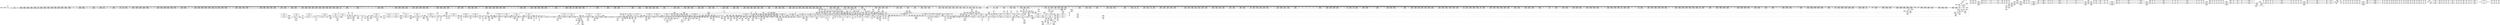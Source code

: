 digraph {
	CE0x5406720 [shape=record,shape=Mrecord,label="{CE0x5406720|rcu_lock_release:_tmp1|*SummSource*}"]
	CE0x5492c90 [shape=record,shape=Mrecord,label="{CE0x5492c90|rcu_read_lock:_tmp22|include/linux/rcupdate.h,884|*SummSink*}"]
	CE0x54ba1a0 [shape=record,shape=Mrecord,label="{CE0x54ba1a0|rcu_lock_release:_indirectgoto}"]
	CE0x543e230 [shape=record,shape=Mrecord,label="{CE0x543e230|2472:_%struct.cred*,_:_CRE_6624,6632_|*MultipleSource*|Function::task_has_perm&Arg::tsk1::|Function::selinux_task_wait&Arg::p::|security/selinux/hooks.c,1525}"]
	CE0x5435760 [shape=record,shape=Mrecord,label="{CE0x5435760|2472:_%struct.cred*,_:_CRE_6302,6303_}"]
	CE0x5466080 [shape=record,shape=Mrecord,label="{CE0x5466080|task_has_perm:_tmp35|security/selinux/hooks.c,1526}"]
	CE0x54cadd0 [shape=record,shape=Mrecord,label="{CE0x54cadd0|GLOBAL:_lock_release|*Constant*|*SummSink*}"]
	CE0x5434280 [shape=record,shape=Mrecord,label="{CE0x5434280|2472:_%struct.cred*,_:_CRE_6280,6284_|*MultipleSource*|Function::task_has_perm&Arg::tsk1::|Function::selinux_task_wait&Arg::p::|security/selinux/hooks.c,1525}"]
	CE0x53a2740 [shape=record,shape=Mrecord,label="{CE0x53a2740|task_has_perm:_land.lhs.true2}"]
	CE0x5498330 [shape=record,shape=Mrecord,label="{CE0x5498330|rcu_read_unlock:_tmp10|include/linux/rcupdate.h,933|*SummSink*}"]
	CE0x53ea5f0 [shape=record,shape=Mrecord,label="{CE0x53ea5f0|i64*_getelementptr_inbounds_(_11_x_i64_,_11_x_i64_*___llvm_gcov_ctr132,_i64_0,_i64_1)|*Constant*|*SummSource*}"]
	CE0x66f63f0 [shape=record,shape=Mrecord,label="{CE0x66f63f0|selinux_task_wait:_tmp1}"]
	CE0x546a750 [shape=record,shape=Mrecord,label="{CE0x546a750|i64_17|*Constant*|*SummSource*}"]
	CE0x5402980 [shape=record,shape=Mrecord,label="{CE0x5402980|2472:_%struct.cred*,_:_CRE_2910,2911_}"]
	CE0x5496d70 [shape=record,shape=Mrecord,label="{CE0x5496d70|i64*_getelementptr_inbounds_(_4_x_i64_,_4_x_i64_*___llvm_gcov_ctr130,_i64_0,_i64_1)|*Constant*|*SummSource*}"]
	CE0x5491b70 [shape=record,shape=Mrecord,label="{CE0x5491b70|rcu_read_lock:_tmp19|include/linux/rcupdate.h,882}"]
	CE0x543d380 [shape=record,shape=Mrecord,label="{CE0x543d380|2472:_%struct.cred*,_:_CRE_6560,6568_|*MultipleSource*|Function::task_has_perm&Arg::tsk1::|Function::selinux_task_wait&Arg::p::|security/selinux/hooks.c,1525}"]
	CE0x5405460 [shape=record,shape=Mrecord,label="{CE0x5405460|_ret_void,_!dbg_!27735|include/linux/rcupdate.h,884|*SummSink*}"]
	CE0x544b800 [shape=record,shape=Mrecord,label="{CE0x544b800|avc_has_perm:_tsid|Function::avc_has_perm&Arg::tsid::}"]
	CE0x5422800 [shape=record,shape=Mrecord,label="{CE0x5422800|rcu_read_lock:_tmp13|include/linux/rcupdate.h,882|*SummSink*}"]
	CE0x53f2690 [shape=record,shape=Mrecord,label="{CE0x53f2690|rcu_read_lock:_tmp5|include/linux/rcupdate.h,882}"]
	CE0x53a7ba0 [shape=record,shape=Mrecord,label="{CE0x53a7ba0|get_current:_bb|*SummSink*}"]
	CE0x5471da0 [shape=record,shape=Mrecord,label="{CE0x5471da0|i64*_getelementptr_inbounds_(_24_x_i64_,_24_x_i64_*___llvm_gcov_ctr138,_i64_0,_i64_21)|*Constant*|*SummSink*}"]
	CE0x5494970 [shape=record,shape=Mrecord,label="{CE0x5494970|i64*_getelementptr_inbounds_(_4_x_i64_,_4_x_i64_*___llvm_gcov_ctr130,_i64_0,_i64_1)|*Constant*|*SummSink*}"]
	CE0x54c69b0 [shape=record,shape=Mrecord,label="{CE0x54c69b0|__preempt_count_sub:_sub|./arch/x86/include/asm/preempt.h,77|*SummSource*}"]
	CE0x53c7b90 [shape=record,shape=Mrecord,label="{CE0x53c7b90|2472:_%struct.cred*,_:_CRE_1824,1832_|*MultipleSource*|Function::task_has_perm&Arg::tsk1::|Function::selinux_task_wait&Arg::p::|security/selinux/hooks.c,1525}"]
	CE0x53ec3c0 [shape=record,shape=Mrecord,label="{CE0x53ec3c0|2472:_%struct.cred*,_:_CRE_1944,1952_|*MultipleSource*|Function::task_has_perm&Arg::tsk1::|Function::selinux_task_wait&Arg::p::|security/selinux/hooks.c,1525}"]
	CE0x53d2c60 [shape=record,shape=Mrecord,label="{CE0x53d2c60|rcu_read_lock:_tmp8|include/linux/rcupdate.h,882|*SummSource*}"]
	CE0x5472640 [shape=record,shape=Mrecord,label="{CE0x5472640|task_has_perm:_tmp50|security/selinux/hooks.c,1526|*SummSink*}"]
	CE0x53f9c90 [shape=record,shape=Mrecord,label="{CE0x53f9c90|2472:_%struct.cred*,_:_CRE_2408,2416_|*MultipleSource*|Function::task_has_perm&Arg::tsk1::|Function::selinux_task_wait&Arg::p::|security/selinux/hooks.c,1525}"]
	CE0x53fbd20 [shape=record,shape=Mrecord,label="{CE0x53fbd20|2472:_%struct.cred*,_:_CRE_2535,2536_}"]
	CE0x54372b0 [shape=record,shape=Mrecord,label="{CE0x54372b0|2472:_%struct.cred*,_:_CRE_6325,6326_}"]
	CE0x53f3220 [shape=record,shape=Mrecord,label="{CE0x53f3220|rcu_read_lock:_tobool1|include/linux/rcupdate.h,882|*SummSource*}"]
	CE0x539fd30 [shape=record,shape=Mrecord,label="{CE0x539fd30|selinux_task_wait:_bb|*SummSource*}"]
	CE0x54c9070 [shape=record,shape=Mrecord,label="{CE0x54c9070|__preempt_count_sub:_tmp6|./arch/x86/include/asm/preempt.h,78|*SummSink*}"]
	CE0x54c88a0 [shape=record,shape=Mrecord,label="{CE0x54c88a0|__preempt_count_sub:_tmp2}"]
	CE0x54ae380 [shape=record,shape=Mrecord,label="{CE0x54ae380|rcu_lock_release:_tmp4|include/linux/rcupdate.h,423}"]
	CE0x53e7530 [shape=record,shape=Mrecord,label="{CE0x53e7530|2472:_%struct.cred*,_:_CRE_256,264_|*MultipleSource*|Function::task_has_perm&Arg::tsk1::|Function::selinux_task_wait&Arg::p::|security/selinux/hooks.c,1525}"]
	CE0x54d53d0 [shape=record,shape=Mrecord,label="{CE0x54d53d0|i64*_getelementptr_inbounds_(_4_x_i64_,_4_x_i64_*___llvm_gcov_ctr129,_i64_0,_i64_3)|*Constant*}"]
	CE0x53c35f0 [shape=record,shape=Mrecord,label="{CE0x53c35f0|task_has_perm:_tmp}"]
	CE0x53c90b0 [shape=record,shape=Mrecord,label="{CE0x53c90b0|%struct.task_struct*_(%struct.task_struct**)*_asm_movq_%gs:$_1:P_,$0_,_r,im,_dirflag_,_fpsr_,_flags_|*SummSink*}"]
	CE0x5494d60 [shape=record,shape=Mrecord,label="{CE0x5494d60|rcu_read_unlock:_call3|include/linux/rcupdate.h,933|*SummSink*}"]
	CE0x53c4de0 [shape=record,shape=Mrecord,label="{CE0x53c4de0|2472:_%struct.cred*,_:_CRE_2240,2248_|*MultipleSource*|Function::task_has_perm&Arg::tsk1::|Function::selinux_task_wait&Arg::p::|security/selinux/hooks.c,1525}"]
	CE0x53d8520 [shape=record,shape=Mrecord,label="{CE0x53d8520|2472:_%struct.cred*,_:_CRE_88,92_|*MultipleSource*|Function::task_has_perm&Arg::tsk1::|Function::selinux_task_wait&Arg::p::|security/selinux/hooks.c,1525}"]
	CE0x5472000 [shape=record,shape=Mrecord,label="{CE0x5472000|task_has_perm:_tmp50|security/selinux/hooks.c,1526}"]
	CE0x5491670 [shape=record,shape=Mrecord,label="{CE0x5491670|i8*_getelementptr_inbounds_(_42_x_i8_,_42_x_i8_*_.str46,_i32_0,_i32_0)|*Constant*|*SummSink*}"]
	CE0x54b0970 [shape=record,shape=Mrecord,label="{CE0x54b0970|rcu_lock_acquire:_tmp5|include/linux/rcupdate.h,418|*SummSink*}"]
	CE0x543a4f0 [shape=record,shape=Mrecord,label="{CE0x543a4f0|2472:_%struct.cred*,_:_CRE_6400,6408_|*MultipleSource*|Function::task_has_perm&Arg::tsk1::|Function::selinux_task_wait&Arg::p::|security/selinux/hooks.c,1525}"]
	CE0x54ac7e0 [shape=record,shape=Mrecord,label="{CE0x54ac7e0|__preempt_count_sub:_tmp1|*SummSource*}"]
	CE0x54a2200 [shape=record,shape=Mrecord,label="{CE0x54a2200|rcu_read_unlock:_tmp21|include/linux/rcupdate.h,935}"]
	CE0x549e5a0 [shape=record,shape=Mrecord,label="{CE0x549e5a0|rcu_lock_release:_tmp2|*SummSource*}"]
	CE0x53ee5a0 [shape=record,shape=Mrecord,label="{CE0x53ee5a0|GLOBAL:___rcu_read_lock|*Constant*}"]
	CE0x53b1690 [shape=record,shape=Mrecord,label="{CE0x53b1690|selinux_task_wait:_tmp|*SummSink*}"]
	CE0x54352a0 [shape=record,shape=Mrecord,label="{CE0x54352a0|2472:_%struct.cred*,_:_CRE_6298,6299_}"]
	CE0x539efa0 [shape=record,shape=Mrecord,label="{CE0x539efa0|selinux_task_wait:_bb}"]
	CE0x5408160 [shape=record,shape=Mrecord,label="{CE0x5408160|2472:_%struct.cred*,_:_CRE_784,1808_|*MultipleSource*|Function::task_has_perm&Arg::tsk1::|Function::selinux_task_wait&Arg::p::|security/selinux/hooks.c,1525}"]
	CE0x544baa0 [shape=record,shape=Mrecord,label="{CE0x544baa0|avc_has_perm:_tsid|Function::avc_has_perm&Arg::tsid::|*SummSink*}"]
	CE0x53f2580 [shape=record,shape=Mrecord,label="{CE0x53f2580|i64_0|*Constant*}"]
	CE0x54b29b0 [shape=record,shape=Mrecord,label="{CE0x54b29b0|i64*_getelementptr_inbounds_(_4_x_i64_,_4_x_i64_*___llvm_gcov_ctr134,_i64_0,_i64_1)|*Constant*|*SummSink*}"]
	CE0x5493450 [shape=record,shape=Mrecord,label="{CE0x5493450|rcu_read_lock:_tmp22|include/linux/rcupdate.h,884|*SummSource*}"]
	CE0x53d43c0 [shape=record,shape=Mrecord,label="{CE0x53d43c0|rcu_read_unlock:_tmp7|include/linux/rcupdate.h,933|*SummSource*}"]
	CE0x53e84e0 [shape=record,shape=Mrecord,label="{CE0x53e84e0|2472:_%struct.cred*,_:_CRE_1880,1888_|*MultipleSource*|Function::task_has_perm&Arg::tsk1::|Function::selinux_task_wait&Arg::p::|security/selinux/hooks.c,1525}"]
	CE0x5444320 [shape=record,shape=Mrecord,label="{CE0x5444320|task_has_perm:_tmp10|security/selinux/hooks.c,1525|*SummSink*}"]
	CE0x5453b70 [shape=record,shape=Mrecord,label="{CE0x5453b70|i64*_getelementptr_inbounds_(_4_x_i64_,_4_x_i64_*___llvm_gcov_ctr134,_i64_0,_i64_0)|*Constant*|*SummSource*}"]
	CE0x53edc30 [shape=record,shape=Mrecord,label="{CE0x53edc30|task_has_perm:_tmp7|security/selinux/hooks.c,1525|*SummSource*}"]
	CE0x5444110 [shape=record,shape=Mrecord,label="{CE0x5444110|task_has_perm:_tmp10|security/selinux/hooks.c,1525}"]
	CE0x54a58e0 [shape=record,shape=Mrecord,label="{CE0x54a58e0|rcu_read_unlock:_tmp22|include/linux/rcupdate.h,935}"]
	CE0x539fb10 [shape=record,shape=Mrecord,label="{CE0x539fb10|_call_void_mcount()_#3|*SummSink*}"]
	CE0x54b3530 [shape=record,shape=Mrecord,label="{CE0x54b3530|__preempt_count_sub:_tmp2|*SummSink*}"]
	CE0x54a3430 [shape=record,shape=Mrecord,label="{CE0x54a3430|rcu_read_unlock:_tmp18|include/linux/rcupdate.h,933|*SummSink*}"]
	CE0x65c4210 [shape=record,shape=Mrecord,label="{CE0x65c4210|GLOBAL:_get_current|*Constant*|*SummSink*}"]
	CE0x53f2e10 [shape=record,shape=Mrecord,label="{CE0x53f2e10|rcu_read_lock:_tmp8|include/linux/rcupdate.h,882|*SummSink*}"]
	CE0x5427c80 [shape=record,shape=Mrecord,label="{CE0x5427c80|2472:_%struct.cred*,_:_CRE_2941,2942_}"]
	CE0x54d5f20 [shape=record,shape=Mrecord,label="{CE0x54d5f20|__preempt_count_add:_do.end}"]
	CE0x5443fe0 [shape=record,shape=Mrecord,label="{CE0x5443fe0|i64_4|*Constant*|*SummSink*}"]
	CE0x5482630 [shape=record,shape=Mrecord,label="{CE0x5482630|i64*_getelementptr_inbounds_(_4_x_i64_,_4_x_i64_*___llvm_gcov_ctr135,_i64_0,_i64_2)|*Constant*|*SummSource*}"]
	CE0x543c470 [shape=record,shape=Mrecord,label="{CE0x543c470|2472:_%struct.cred*,_:_CRE_6504,6512_|*MultipleSource*|Function::task_has_perm&Arg::tsk1::|Function::selinux_task_wait&Arg::p::|security/selinux/hooks.c,1525}"]
	CE0x5458320 [shape=record,shape=Mrecord,label="{CE0x5458320|rcu_read_lock:_tmp17|include/linux/rcupdate.h,882|*SummSource*}"]
	CE0x53be8d0 [shape=record,shape=Mrecord,label="{CE0x53be8d0|task_has_perm:_tsk2|Function::task_has_perm&Arg::tsk2::}"]
	CE0x5428270 [shape=record,shape=Mrecord,label="{CE0x5428270|2472:_%struct.cred*,_:_CRE_2946,2947_}"]
	CE0x53c8830 [shape=record,shape=Mrecord,label="{CE0x53c8830|get_current:_tmp4|./arch/x86/include/asm/current.h,14}"]
	CE0x53af950 [shape=record,shape=Mrecord,label="{CE0x53af950|selinux_task_wait:_call1|security/selinux/hooks.c,3675}"]
	CE0x53cb050 [shape=record,shape=Mrecord,label="{CE0x53cb050|rcu_lock_acquire:_tmp3}"]
	CE0x53a1c80 [shape=record,shape=Mrecord,label="{CE0x53a1c80|task_has_perm:_tmp2|*SummSource*}"]
	CE0x53b0960 [shape=record,shape=Mrecord,label="{CE0x53b0960|2472:_%struct.cred*,_:_CRE_288,296_|*MultipleSource*|Function::task_has_perm&Arg::tsk1::|Function::selinux_task_wait&Arg::p::|security/selinux/hooks.c,1525}"]
	CE0x5447570 [shape=record,shape=Mrecord,label="{CE0x5447570|task_has_perm:_tmp54|security/selinux/hooks.c,1526}"]
	CE0x53a3e30 [shape=record,shape=Mrecord,label="{CE0x53a3e30|task_has_perm:_tmp8|security/selinux/hooks.c,1525|*SummSource*}"]
	CE0x5448930 [shape=record,shape=Mrecord,label="{CE0x5448930|_call_void_rcu_read_unlock()_#10,_!dbg_!27790|security/selinux/hooks.c,1527|*SummSink*}"]
	CE0x53aab00 [shape=record,shape=Mrecord,label="{CE0x53aab00|selinux_task_wait:_call|security/selinux/hooks.c,3675}"]
	CE0x54c0cb0 [shape=record,shape=Mrecord,label="{CE0x54c0cb0|__rcu_read_unlock:_do.end|*SummSink*}"]
	CE0x549d000 [shape=record,shape=Mrecord,label="{CE0x549d000|rcu_read_unlock:_if.then|*SummSink*}"]
	CE0x53a74e0 [shape=record,shape=Mrecord,label="{CE0x53a74e0|task_has_perm:_tmp|*SummSink*}"]
	CE0x54344a0 [shape=record,shape=Mrecord,label="{CE0x54344a0|2472:_%struct.cred*,_:_CRE_6288,6289_}"]
	CE0x5426980 [shape=record,shape=Mrecord,label="{CE0x5426980|2472:_%struct.cred*,_:_CRE_2925,2926_}"]
	CE0x54a5fc0 [shape=record,shape=Mrecord,label="{CE0x54a5fc0|_call_void_rcu_lock_release(%struct.lockdep_map*_rcu_lock_map)_#10,_!dbg_!27733|include/linux/rcupdate.h,935|*SummSink*}"]
	CE0x53bb530 [shape=record,shape=Mrecord,label="{CE0x53bb530|2472:_%struct.cred*,_:_CRE_2112,2120_|*MultipleSource*|Function::task_has_perm&Arg::tsk1::|Function::selinux_task_wait&Arg::p::|security/selinux/hooks.c,1525}"]
	CE0x549e530 [shape=record,shape=Mrecord,label="{CE0x549e530|rcu_lock_release:_tmp2}"]
	CE0x53ecb10 [shape=record,shape=Mrecord,label="{CE0x53ecb10|2472:_%struct.cred*,_:_CRE_1976,1977_|*MultipleSource*|Function::task_has_perm&Arg::tsk1::|Function::selinux_task_wait&Arg::p::|security/selinux/hooks.c,1525}"]
	CE0x53fd490 [shape=record,shape=Mrecord,label="{CE0x53fd490|2472:_%struct.cred*,_:_CRE_2648,2656_|*MultipleSource*|Function::task_has_perm&Arg::tsk1::|Function::selinux_task_wait&Arg::p::|security/selinux/hooks.c,1525}"]
	CE0x541de50 [shape=record,shape=Mrecord,label="{CE0x541de50|rcu_read_unlock:_tmp9|include/linux/rcupdate.h,933|*SummSource*}"]
	CE0x549b440 [shape=record,shape=Mrecord,label="{CE0x549b440|rcu_lock_acquire:_tmp1|*SummSink*}"]
	CE0x5404220 [shape=record,shape=Mrecord,label="{CE0x5404220|rcu_read_lock:_tmp2|*SummSource*}"]
	CE0x54afa80 [shape=record,shape=Mrecord,label="{CE0x54afa80|i64*_getelementptr_inbounds_(_4_x_i64_,_4_x_i64_*___llvm_gcov_ctr133,_i64_0,_i64_2)|*Constant*}"]
	CE0x54a3190 [shape=record,shape=Mrecord,label="{CE0x54a3190|rcu_read_unlock:_tmp18|include/linux/rcupdate.h,933}"]
	CE0x549a5a0 [shape=record,shape=Mrecord,label="{CE0x549a5a0|rcu_read_unlock:_tmp13|include/linux/rcupdate.h,933|*SummSink*}"]
	CE0x5484840 [shape=record,shape=Mrecord,label="{CE0x5484840|rcu_read_lock:_tmp|*SummSource*}"]
	CE0x5462c60 [shape=record,shape=Mrecord,label="{CE0x5462c60|rcu_read_lock:_tmp16|include/linux/rcupdate.h,882|*SummSource*}"]
	CE0x5435170 [shape=record,shape=Mrecord,label="{CE0x5435170|2472:_%struct.cred*,_:_CRE_6297,6298_}"]
	CE0x53f4420 [shape=record,shape=Mrecord,label="{CE0x53f4420|task_has_perm:_tmp15|security/selinux/hooks.c,1525|*SummSource*}"]
	CE0x53a9190 [shape=record,shape=Mrecord,label="{CE0x53a9190|_call_void_asm_sideeffect_,_memory_,_dirflag_,_fpsr_,_flags_()_#3,_!dbg_!27714,_!srcloc_!27715|include/linux/rcupdate.h,239|*SummSink*}"]
	CE0x54398b0 [shape=record,shape=Mrecord,label="{CE0x54398b0|2472:_%struct.cred*,_:_CRE_6357,6358_}"]
	CE0x543bbf0 [shape=record,shape=Mrecord,label="{CE0x543bbf0|2472:_%struct.cred*,_:_CRE_6480,6484_|*MultipleSource*|Function::task_has_perm&Arg::tsk1::|Function::selinux_task_wait&Arg::p::|security/selinux/hooks.c,1525}"]
	CE0x5461b00 [shape=record,shape=Mrecord,label="{CE0x5461b00|task_has_perm:_sid|security/selinux/hooks.c,1525|*SummSource*}"]
	CE0x5402850 [shape=record,shape=Mrecord,label="{CE0x5402850|2472:_%struct.cred*,_:_CRE_2909,2910_}"]
	CE0x54b5eb0 [shape=record,shape=Mrecord,label="{CE0x54b5eb0|__preempt_count_add:_tmp4|./arch/x86/include/asm/preempt.h,72|*SummSink*}"]
	CE0x54331b0 [shape=record,shape=Mrecord,label="{CE0x54331b0|2472:_%struct.cred*,_:_CRE_6208,6216_|*MultipleSource*|Function::task_has_perm&Arg::tsk1::|Function::selinux_task_wait&Arg::p::|security/selinux/hooks.c,1525}"]
	CE0x5431e30 [shape=record,shape=Mrecord,label="{CE0x5431e30|2472:_%struct.cred*,_:_CRE_6136,6140_|*MultipleSource*|Function::task_has_perm&Arg::tsk1::|Function::selinux_task_wait&Arg::p::|security/selinux/hooks.c,1525}"]
	CE0x5466f80 [shape=record,shape=Mrecord,label="{CE0x5466f80|0:_i8,_:_GCMR_task_has_perm.__warned48_internal_global_i8_0,_section_.data.unlikely_,_align_1:_elem_0:default:}"]
	CE0x54a4700 [shape=record,shape=Mrecord,label="{CE0x54a4700|i32_934|*Constant*|*SummSink*}"]
	CE0x53b9120 [shape=record,shape=Mrecord,label="{CE0x53b9120|2472:_%struct.cred*,_:_CRE_552,560_|*MultipleSource*|Function::task_has_perm&Arg::tsk1::|Function::selinux_task_wait&Arg::p::|security/selinux/hooks.c,1525}"]
	CE0x54d2840 [shape=record,shape=Mrecord,label="{CE0x54d2840|i64*_getelementptr_inbounds_(_4_x_i64_,_4_x_i64_*___llvm_gcov_ctr135,_i64_0,_i64_2)|*Constant*}"]
	CE0x5470da0 [shape=record,shape=Mrecord,label="{CE0x5470da0|task_has_perm:_tmp48|security/selinux/hooks.c,1526}"]
	CE0x53d7a80 [shape=record,shape=Mrecord,label="{CE0x53d7a80|i32_22|*Constant*|*SummSource*}"]
	CE0x53fd270 [shape=record,shape=Mrecord,label="{CE0x53fd270|2472:_%struct.cred*,_:_CRE_2616,2648_|*MultipleSource*|Function::task_has_perm&Arg::tsk1::|Function::selinux_task_wait&Arg::p::|security/selinux/hooks.c,1525}"]
	CE0x5473010 [shape=record,shape=Mrecord,label="{CE0x5473010|i64*_getelementptr_inbounds_(_24_x_i64_,_24_x_i64_*___llvm_gcov_ctr138,_i64_0,_i64_22)|*Constant*|*SummSink*}"]
	CE0x54bcfc0 [shape=record,shape=Mrecord,label="{CE0x54bcfc0|__preempt_count_sub:_tmp5|./arch/x86/include/asm/preempt.h,77|*SummSource*}"]
	CE0x53eefc0 [shape=record,shape=Mrecord,label="{CE0x53eefc0|rcu_read_unlock:_tmp14|include/linux/rcupdate.h,933}"]
	CE0x53b3a90 [shape=record,shape=Mrecord,label="{CE0x53b3a90|2472:_%struct.cred*,_:_CRE_152,160_|*MultipleSource*|Function::task_has_perm&Arg::tsk1::|Function::selinux_task_wait&Arg::p::|security/selinux/hooks.c,1525}"]
	CE0x54c1e40 [shape=record,shape=Mrecord,label="{CE0x54c1e40|__preempt_count_add:_tmp7|./arch/x86/include/asm/preempt.h,73|*SummSource*}"]
	CE0x53abed0 [shape=record,shape=Mrecord,label="{CE0x53abed0|2472:_%struct.cred*,_:_CRE_2957,2958_}"]
	CE0x53c1d20 [shape=record,shape=Mrecord,label="{CE0x53c1d20|2472:_%struct.cred*,_:_CRE_2072,2076_|*MultipleSource*|Function::task_has_perm&Arg::tsk1::|Function::selinux_task_wait&Arg::p::|security/selinux/hooks.c,1525}"]
	CE0x54283a0 [shape=record,shape=Mrecord,label="{CE0x54283a0|2472:_%struct.cred*,_:_CRE_2947,2948_}"]
	CE0x5467e90 [shape=record,shape=Mrecord,label="{CE0x5467e90|i64_15|*Constant*|*SummSink*}"]
	CE0x5404d30 [shape=record,shape=Mrecord,label="{CE0x5404d30|task_has_perm:_do.body}"]
	CE0x545db50 [shape=record,shape=Mrecord,label="{CE0x545db50|128:_i8*,_:_CRE_28,32_|*MultipleSource*|*LoadInst*|security/selinux/hooks.c,1525|security/selinux/hooks.c,1525}"]
	CE0x54a8f40 [shape=record,shape=Mrecord,label="{CE0x54a8f40|i64*_getelementptr_inbounds_(_4_x_i64_,_4_x_i64_*___llvm_gcov_ctr134,_i64_0,_i64_1)|*Constant*}"]
	CE0x53f6880 [shape=record,shape=Mrecord,label="{CE0x53f6880|rcu_read_lock:_tmp11|include/linux/rcupdate.h,882|*SummSource*}"]
	CE0x539ce70 [shape=record,shape=Mrecord,label="{CE0x539ce70|task_has_perm:_tmp28|security/selinux/hooks.c,1525}"]
	CE0x5470b40 [shape=record,shape=Mrecord,label="{CE0x5470b40|i64*_getelementptr_inbounds_(_24_x_i64_,_24_x_i64_*___llvm_gcov_ctr138,_i64_0,_i64_20)|*Constant*|*SummSource*}"]
	CE0x5440100 [shape=record,shape=Mrecord,label="{CE0x5440100|2472:_%struct.cred*,_:_CRE_10552,10560_|*MultipleSource*|Function::task_has_perm&Arg::tsk1::|Function::selinux_task_wait&Arg::p::|security/selinux/hooks.c,1525}"]
	CE0x543eae0 [shape=record,shape=Mrecord,label="{CE0x543eae0|2472:_%struct.cred*,_:_CRE_6648,6656_|*MultipleSource*|Function::task_has_perm&Arg::tsk1::|Function::selinux_task_wait&Arg::p::|security/selinux/hooks.c,1525}"]
	CE0x5441b40 [shape=record,shape=Mrecord,label="{CE0x5441b40|2472:_%struct.cred*,_:_CRE_10628,10632_|*MultipleSource*|Function::task_has_perm&Arg::tsk1::|Function::selinux_task_wait&Arg::p::|security/selinux/hooks.c,1525}"]
	CE0x546b050 [shape=record,shape=Mrecord,label="{CE0x546b050|task_has_perm:_tmp42|security/selinux/hooks.c,1526|*SummSource*}"]
	CE0x54a19e0 [shape=record,shape=Mrecord,label="{CE0x54a19e0|rcu_read_unlock:_tmp20|include/linux/rcupdate.h,933}"]
	CE0x5493c60 [shape=record,shape=Mrecord,label="{CE0x5493c60|i64*_getelementptr_inbounds_(_11_x_i64_,_11_x_i64_*___llvm_gcov_ctr127,_i64_0,_i64_9)|*Constant*|*SummSink*}"]
	CE0x5428d00 [shape=record,shape=Mrecord,label="{CE0x5428d00|i64*_getelementptr_inbounds_(_24_x_i64_,_24_x_i64_*___llvm_gcov_ctr138,_i64_0,_i64_19)|*Constant*}"]
	CE0x5449b40 [shape=record,shape=Mrecord,label="{CE0x5449b40|0:_i32,_4:_i32,_8:_i32,_12:_i32,_:_CMRE_4,8_|*MultipleSource*|security/selinux/hooks.c,1526|security/selinux/hooks.c,1526|security/selinux/hooks.c,1526}"]
	CE0x54cf430 [shape=record,shape=Mrecord,label="{CE0x54cf430|rcu_lock_release:_tmp5|include/linux/rcupdate.h,423|*SummSink*}"]
	CE0x5442400 [shape=record,shape=Mrecord,label="{CE0x5442400|task_has_perm:_tmp4|*LoadInst*|security/selinux/hooks.c,1525|*SummSink*}"]
	CE0x53a1630 [shape=record,shape=Mrecord,label="{CE0x53a1630|task_has_perm:_if.end|*SummSink*}"]
	CE0x54b4280 [shape=record,shape=Mrecord,label="{CE0x54b4280|_call_void_asm_addl_$1,_%gs:$0_,_*m,ri,*m,_dirflag_,_fpsr_,_flags_(i32*___preempt_count,_i32_%val,_i32*___preempt_count)_#3,_!dbg_!27714,_!srcloc_!27717|./arch/x86/include/asm/preempt.h,72|*SummSink*}"]
	CE0x53b4070 [shape=record,shape=Mrecord,label="{CE0x53b4070|_call_void_mcount()_#3|*SummSource*}"]
	CE0x544e6c0 [shape=record,shape=Mrecord,label="{CE0x544e6c0|i32_(i32,_i32,_i16,_i32,_%struct.common_audit_data*)*_bitcast_(i32_(i32,_i32,_i16,_i32,_%struct.common_audit_data.495*)*_avc_has_perm_to_i32_(i32,_i32,_i16,_i32,_%struct.common_audit_data*)*)|*Constant*|*SummSink*}"]
	CE0x54d1010 [shape=record,shape=Mrecord,label="{CE0x54d1010|__preempt_count_sub:_tmp|*SummSource*}"]
	CE0x54a6e90 [shape=record,shape=Mrecord,label="{CE0x54a6e90|rcu_lock_release:_map|Function::rcu_lock_release&Arg::map::|*SummSink*}"]
	CE0x53b6f00 [shape=record,shape=Mrecord,label="{CE0x53b6f00|2472:_%struct.cred*,_:_CRE_64,72_|*MultipleSource*|Function::task_has_perm&Arg::tsk1::|Function::selinux_task_wait&Arg::p::|security/selinux/hooks.c,1525}"]
	CE0x54337e0 [shape=record,shape=Mrecord,label="{CE0x54337e0|2472:_%struct.cred*,_:_CRE_6232,6240_|*MultipleSource*|Function::task_has_perm&Arg::tsk1::|Function::selinux_task_wait&Arg::p::|security/selinux/hooks.c,1525}"]
	CE0x5454ff0 [shape=record,shape=Mrecord,label="{CE0x5454ff0|task_has_perm:_tobool4|security/selinux/hooks.c,1525}"]
	CE0x53b6b00 [shape=record,shape=Mrecord,label="{CE0x53b6b00|get_current:_tmp|*SummSink*}"]
	CE0x5452fc0 [shape=record,shape=Mrecord,label="{CE0x5452fc0|task_has_perm:_tmp24|security/selinux/hooks.c,1525|*SummSink*}"]
	CE0x53c9b30 [shape=record,shape=Mrecord,label="{CE0x53c9b30|task_has_perm:_do.end|*SummSink*}"]
	CE0x53b3bc0 [shape=record,shape=Mrecord,label="{CE0x53b3bc0|GLOBAL:_rcu_read_lock|*Constant*}"]
	CE0x5425ed0 [shape=record,shape=Mrecord,label="{CE0x5425ed0|2472:_%struct.cred*,_:_CRE_2916,2917_}"]
	CE0x53f5a40 [shape=record,shape=Mrecord,label="{CE0x53f5a40|rcu_read_unlock:_tmp12|include/linux/rcupdate.h,933}"]
	CE0x53b7c50 [shape=record,shape=Mrecord,label="{CE0x53b7c50|2472:_%struct.cred*,_:_CRE_456,460_|*MultipleSource*|Function::task_has_perm&Arg::tsk1::|Function::selinux_task_wait&Arg::p::|security/selinux/hooks.c,1525}"]
	CE0x5464ed0 [shape=record,shape=Mrecord,label="{CE0x5464ed0|i64_13|*Constant*|*SummSink*}"]
	CE0x54cba40 [shape=record,shape=Mrecord,label="{CE0x54cba40|i64*_getelementptr_inbounds_(_4_x_i64_,_4_x_i64_*___llvm_gcov_ctr133,_i64_0,_i64_3)|*Constant*|*SummSource*}"]
	CE0x54650f0 [shape=record,shape=Mrecord,label="{CE0x54650f0|task_has_perm:_tmp32|security/selinux/hooks.c,1526|*SummSource*}"]
	CE0x54322a0 [shape=record,shape=Mrecord,label="{CE0x54322a0|2472:_%struct.cred*,_:_CRE_6152,6168_|*MultipleSource*|Function::task_has_perm&Arg::tsk1::|Function::selinux_task_wait&Arg::p::|security/selinux/hooks.c,1525}"]
	CE0x5457d30 [shape=record,shape=Mrecord,label="{CE0x5457d30|i64*_getelementptr_inbounds_(_11_x_i64_,_11_x_i64_*___llvm_gcov_ctr127,_i64_0,_i64_8)|*Constant*|*SummSink*}"]
	CE0x53c5830 [shape=record,shape=Mrecord,label="{CE0x53c5830|get_current:_tmp3|*SummSource*}"]
	CE0x54a4c30 [shape=record,shape=Mrecord,label="{CE0x54a4c30|i8*_getelementptr_inbounds_(_44_x_i8_,_44_x_i8_*_.str47,_i32_0,_i32_0)|*Constant*|*SummSource*}"]
	CE0x545df20 [shape=record,shape=Mrecord,label="{CE0x545df20|128:_i8*,_:_CRE_36,40_|*MultipleSource*|*LoadInst*|security/selinux/hooks.c,1525|security/selinux/hooks.c,1525}"]
	CE0x549bfe0 [shape=record,shape=Mrecord,label="{CE0x549bfe0|rcu_read_unlock:_land.lhs.true2}"]
	CE0x5446d10 [shape=record,shape=Mrecord,label="{CE0x5446d10|task_has_perm:_tmp53|security/selinux/hooks.c,1526}"]
	CE0x53bd5f0 [shape=record,shape=Mrecord,label="{CE0x53bd5f0|i64*_getelementptr_inbounds_(_2_x_i64_,_2_x_i64_*___llvm_gcov_ctr98,_i64_0,_i64_1)|*Constant*|*SummSink*}"]
	CE0x5423c20 [shape=record,shape=Mrecord,label="{CE0x5423c20|rcu_read_lock:_tmp6|include/linux/rcupdate.h,882|*SummSink*}"]
	CE0x54ca490 [shape=record,shape=Mrecord,label="{CE0x54ca490|rcu_lock_release:_indirectgoto|*SummSink*}"]
	CE0x53c6480 [shape=record,shape=Mrecord,label="{CE0x53c6480|i64*_getelementptr_inbounds_(_2_x_i64_,_2_x_i64_*___llvm_gcov_ctr98,_i64_0,_i64_0)|*Constant*}"]
	CE0x54707f0 [shape=record,shape=Mrecord,label="{CE0x54707f0|i64*_getelementptr_inbounds_(_24_x_i64_,_24_x_i64_*___llvm_gcov_ctr138,_i64_0,_i64_20)|*Constant*}"]
	CE0x5426390 [shape=record,shape=Mrecord,label="{CE0x5426390|2472:_%struct.cred*,_:_CRE_2920,2921_}"]
	CE0x54860b0 [shape=record,shape=Mrecord,label="{CE0x54860b0|rcu_read_lock:_land.lhs.true|*SummSink*}"]
	CE0x54ba310 [shape=record,shape=Mrecord,label="{CE0x54ba310|i64*_getelementptr_inbounds_(_4_x_i64_,_4_x_i64_*___llvm_gcov_ctr134,_i64_0,_i64_0)|*Constant*|*SummSink*}"]
	CE0x53d2830 [shape=record,shape=Mrecord,label="{CE0x53d2830|rcu_read_lock:_tmp8|include/linux/rcupdate.h,882}"]
	CE0x5423980 [shape=record,shape=Mrecord,label="{CE0x5423980|rcu_read_lock:_tmp6|include/linux/rcupdate.h,882}"]
	CE0x54a24d0 [shape=record,shape=Mrecord,label="{CE0x54a24d0|i64*_getelementptr_inbounds_(_11_x_i64_,_11_x_i64_*___llvm_gcov_ctr132,_i64_0,_i64_10)|*Constant*|*SummSource*}"]
	CE0x53fc1c0 [shape=record,shape=Mrecord,label="{CE0x53fc1c0|2472:_%struct.cred*,_:_CRE_2576,2584_|*MultipleSource*|Function::task_has_perm&Arg::tsk1::|Function::selinux_task_wait&Arg::p::|security/selinux/hooks.c,1525}"]
	CE0x542aef0 [shape=record,shape=Mrecord,label="{CE0x542aef0|2472:_%struct.cred*,_:_CRE_2970,2971_}"]
	CE0x545aef0 [shape=record,shape=Mrecord,label="{CE0x545aef0|task_has_perm:_tmp20|security/selinux/hooks.c,1525|*SummSource*}"]
	CE0x53f80a0 [shape=record,shape=Mrecord,label="{CE0x53f80a0|2472:_%struct.cred*,_:_CRE_2288,2296_|*MultipleSource*|Function::task_has_perm&Arg::tsk1::|Function::selinux_task_wait&Arg::p::|security/selinux/hooks.c,1525}"]
	CE0x54d0ba0 [shape=record,shape=Mrecord,label="{CE0x54d0ba0|i64_1|*Constant*}"]
	CE0x53b99e0 [shape=record,shape=Mrecord,label="{CE0x53b99e0|GLOBAL:_current_task|Global_var:current_task|*SummSource*}"]
	CE0x5400c00 [shape=record,shape=Mrecord,label="{CE0x5400c00|2472:_%struct.cred*,_:_CRE_2840,2848_|*MultipleSource*|Function::task_has_perm&Arg::tsk1::|Function::selinux_task_wait&Arg::p::|security/selinux/hooks.c,1525}"]
	CE0x54073b0 [shape=record,shape=Mrecord,label="{CE0x54073b0|_call_void_rcu_lock_acquire(%struct.lockdep_map*_rcu_lock_map)_#10,_!dbg_!27711|include/linux/rcupdate.h,881|*SummSource*}"]
	CE0x5406ed0 [shape=record,shape=Mrecord,label="{CE0x5406ed0|i32_0|*Constant*}"]
	CE0x53d47b0 [shape=record,shape=Mrecord,label="{CE0x53d47b0|rcu_read_lock:_call|include/linux/rcupdate.h,882}"]
	CE0x53b2620 [shape=record,shape=Mrecord,label="{CE0x53b2620|selinux_task_wait:_p|Function::selinux_task_wait&Arg::p::|*SummSink*}"]
	CE0x53c4fc0 [shape=record,shape=Mrecord,label="{CE0x53c4fc0|2472:_%struct.cred*,_:_CRE_2248,2256_|*MultipleSource*|Function::task_has_perm&Arg::tsk1::|Function::selinux_task_wait&Arg::p::|security/selinux/hooks.c,1525}"]
	CE0x54535e0 [shape=record,shape=Mrecord,label="{CE0x54535e0|i64_2|*Constant*|*SummSource*}"]
	CE0x53ef980 [shape=record,shape=Mrecord,label="{CE0x53ef980|_call_void_rcu_read_lock()_#10,_!dbg_!27714|security/selinux/hooks.c,1524|*SummSource*}"]
	CE0x53d7950 [shape=record,shape=Mrecord,label="{CE0x53d7950|i32_22|*Constant*}"]
	CE0x5447710 [shape=record,shape=Mrecord,label="{CE0x5447710|task_has_perm:_tmp54|security/selinux/hooks.c,1526|*SummSource*}"]
	CE0x53ac390 [shape=record,shape=Mrecord,label="{CE0x53ac390|2472:_%struct.cred*,_:_CRE_2961,2962_}"]
	CE0x53c4c00 [shape=record,shape=Mrecord,label="{CE0x53c4c00|2472:_%struct.cred*,_:_CRE_2168,2240_|*MultipleSource*|Function::task_has_perm&Arg::tsk1::|Function::selinux_task_wait&Arg::p::|security/selinux/hooks.c,1525}"]
	CE0x5462780 [shape=record,shape=Mrecord,label="{CE0x5462780|rcu_read_lock:_tmp15|include/linux/rcupdate.h,882|*SummSource*}"]
	CE0x542cdd0 [shape=record,shape=Mrecord,label="{CE0x542cdd0|2472:_%struct.cred*,_:_CRE_3072,3080_|*MultipleSource*|Function::task_has_perm&Arg::tsk1::|Function::selinux_task_wait&Arg::p::|security/selinux/hooks.c,1525}"]
	CE0x5460820 [shape=record,shape=Mrecord,label="{CE0x5460820|i64*_getelementptr_inbounds_(_4_x_i64_,_4_x_i64_*___llvm_gcov_ctr128,_i64_0,_i64_1)|*Constant*|*SummSink*}"]
	CE0x53bc3d0 [shape=record,shape=Mrecord,label="{CE0x53bc3d0|2472:_%struct.cred*,_:_CRE_344,352_|*MultipleSource*|Function::task_has_perm&Arg::tsk1::|Function::selinux_task_wait&Arg::p::|security/selinux/hooks.c,1525}"]
	CE0x5484350 [shape=record,shape=Mrecord,label="{CE0x5484350|rcu_read_unlock:_tmp4|include/linux/rcupdate.h,933|*SummSink*}"]
	CE0x53b3fd0 [shape=record,shape=Mrecord,label="{CE0x53b3fd0|_call_void_mcount()_#3}"]
	CE0x53c6610 [shape=record,shape=Mrecord,label="{CE0x53c6610|_ret_i32_%call1,_!dbg_!27714|security/selinux/hooks.c,3675|*SummSource*}"]
	CE0x5461a90 [shape=record,shape=Mrecord,label="{CE0x5461a90|task_has_perm:_sid|security/selinux/hooks.c,1525}"]
	CE0x54258e0 [shape=record,shape=Mrecord,label="{CE0x54258e0|rcu_lock_acquire:_map|Function::rcu_lock_acquire&Arg::map::|*SummSink*}"]
	CE0x54059a0 [shape=record,shape=Mrecord,label="{CE0x54059a0|rcu_read_unlock:_if.end|*SummSink*}"]
	CE0x543ba00 [shape=record,shape=Mrecord,label="{CE0x543ba00|2472:_%struct.cred*,_:_CRE_6476,6480_|*MultipleSource*|Function::task_has_perm&Arg::tsk1::|Function::selinux_task_wait&Arg::p::|security/selinux/hooks.c,1525}"]
	CE0x5429cc0 [shape=record,shape=Mrecord,label="{CE0x5429cc0|_call_void_lockdep_rcu_suspicious(i8*_getelementptr_inbounds_(_25_x_i8_,_25_x_i8_*_.str3,_i32_0,_i32_0),_i32_1526,_i8*_getelementptr_inbounds_(_41_x_i8_,_41_x_i8_*_.str44,_i32_0,_i32_0))_#10,_!dbg_!27771|security/selinux/hooks.c,1526}"]
	CE0x543f140 [shape=record,shape=Mrecord,label="{CE0x543f140|2472:_%struct.cred*,_:_CRE_6664,6668_|*MultipleSource*|Function::task_has_perm&Arg::tsk1::|Function::selinux_task_wait&Arg::p::|security/selinux/hooks.c,1525}"]
	CE0x53b2120 [shape=record,shape=Mrecord,label="{CE0x53b2120|task_has_perm:_tsk1|Function::task_has_perm&Arg::tsk1::}"]
	CE0x53fe7e0 [shape=record,shape=Mrecord,label="{CE0x53fe7e0|2472:_%struct.cred*,_:_CRE_2712,2720_|*MultipleSource*|Function::task_has_perm&Arg::tsk1::|Function::selinux_task_wait&Arg::p::|security/selinux/hooks.c,1525}"]
	CE0x53eb630 [shape=record,shape=Mrecord,label="{CE0x53eb630|__preempt_count_add:_val|Function::__preempt_count_add&Arg::val::|*SummSink*}"]
	CE0x53f19b0 [shape=record,shape=Mrecord,label="{CE0x53f19b0|2472:_%struct.cred*,_:_CRE_392,400_|*MultipleSource*|Function::task_has_perm&Arg::tsk1::|Function::selinux_task_wait&Arg::p::|security/selinux/hooks.c,1525}"]
	CE0x545c1c0 [shape=record,shape=Mrecord,label="{CE0x545c1c0|i64_3|*Constant*|*SummSink*}"]
	CE0x5422f60 [shape=record,shape=Mrecord,label="{CE0x5422f60|_call_void_asm_sideeffect_,_memory_,_dirflag_,_fpsr_,_flags_()_#3,_!dbg_!27711,_!srcloc_!27714|include/linux/rcupdate.h,244}"]
	CE0x543a2d0 [shape=record,shape=Mrecord,label="{CE0x543a2d0|2472:_%struct.cred*,_:_CRE_6392,6400_|*MultipleSource*|Function::task_has_perm&Arg::tsk1::|Function::selinux_task_wait&Arg::p::|security/selinux/hooks.c,1525}"]
	CE0x53a3140 [shape=record,shape=Mrecord,label="{CE0x53a3140|i64_1|*Constant*}"]
	CE0x5401200 [shape=record,shape=Mrecord,label="{CE0x5401200|2472:_%struct.cred*,_:_CRE_2864,2872_|*MultipleSource*|Function::task_has_perm&Arg::tsk1::|Function::selinux_task_wait&Arg::p::|security/selinux/hooks.c,1525}"]
	CE0x5504420 [shape=record,shape=Mrecord,label="{CE0x5504420|i64*_getelementptr_inbounds_(_4_x_i64_,_4_x_i64_*___llvm_gcov_ctr135,_i64_0,_i64_1)|*Constant*}"]
	CE0x54278f0 [shape=record,shape=Mrecord,label="{CE0x54278f0|2472:_%struct.cred*,_:_CRE_2938,2939_}"]
	CE0x5483ba0 [shape=record,shape=Mrecord,label="{CE0x5483ba0|_ret_i32_%retval.0,_!dbg_!27728|security/selinux/avc.c,775|*SummSink*}"]
	CE0x54951f0 [shape=record,shape=Mrecord,label="{CE0x54951f0|rcu_read_unlock:_tmp13|include/linux/rcupdate.h,933}"]
	CE0x54994c0 [shape=record,shape=Mrecord,label="{CE0x54994c0|__rcu_read_unlock:_tmp6|include/linux/rcupdate.h,245}"]
	CE0x541f980 [shape=record,shape=Mrecord,label="{CE0x541f980|rcu_read_unlock:_tmp6|include/linux/rcupdate.h,933}"]
	CE0x53ea2c0 [shape=record,shape=Mrecord,label="{CE0x53ea2c0|task_has_perm:_tmp1|*SummSource*}"]
	CE0x5453880 [shape=record,shape=Mrecord,label="{CE0x5453880|task_has_perm:_tmp5|security/selinux/hooks.c,1525|*SummSource*}"]
	CE0x53f0cd0 [shape=record,shape=Mrecord,label="{CE0x53f0cd0|rcu_read_unlock:_tmp3|*SummSink*}"]
	CE0x53caee0 [shape=record,shape=Mrecord,label="{CE0x53caee0|i64*_getelementptr_inbounds_(_4_x_i64_,_4_x_i64_*___llvm_gcov_ctr130,_i64_0,_i64_2)|*Constant*}"]
	CE0x54d08f0 [shape=record,shape=Mrecord,label="{CE0x54d08f0|__preempt_count_sub:_tmp4|./arch/x86/include/asm/preempt.h,77|*SummSource*}"]
	CE0x54ae0f0 [shape=record,shape=Mrecord,label="{CE0x54ae0f0|i64*_getelementptr_inbounds_(_4_x_i64_,_4_x_i64_*___llvm_gcov_ctr133,_i64_0,_i64_2)|*Constant*|*SummSink*}"]
	CE0x53e8140 [shape=record,shape=Mrecord,label="{CE0x53e8140|_call_void___rcu_read_lock()_#10,_!dbg_!27710|include/linux/rcupdate.h,879|*SummSource*}"]
	CE0x54713d0 [shape=record,shape=Mrecord,label="{CE0x54713d0|task_has_perm:_tmp48|security/selinux/hooks.c,1526|*SummSink*}"]
	CE0x53f2960 [shape=record,shape=Mrecord,label="{CE0x53f2960|rcu_read_lock:_tmp5|include/linux/rcupdate.h,882|*SummSink*}"]
	CE0x5430f80 [shape=record,shape=Mrecord,label="{CE0x5430f80|2472:_%struct.cred*,_:_CRE_5960,5968_|*MultipleSource*|Function::task_has_perm&Arg::tsk1::|Function::selinux_task_wait&Arg::p::|security/selinux/hooks.c,1525}"]
	CE0x53c13f0 [shape=record,shape=Mrecord,label="{CE0x53c13f0|2472:_%struct.cred*,_:_CRE_2044,2048_|*MultipleSource*|Function::task_has_perm&Arg::tsk1::|Function::selinux_task_wait&Arg::p::|security/selinux/hooks.c,1525}"]
	CE0x53b5310 [shape=record,shape=Mrecord,label="{CE0x53b5310|task_has_perm:_do.end6|*SummSource*}"]
	CE0x5422460 [shape=record,shape=Mrecord,label="{CE0x5422460|i64_7|*Constant*}"]
	CE0x5406900 [shape=record,shape=Mrecord,label="{CE0x5406900|_call_void_mcount()_#3|*SummSink*}"]
	CE0x53f0830 [shape=record,shape=Mrecord,label="{CE0x53f0830|GLOBAL:_rcu_read_lock.__warned|Global_var:rcu_read_lock.__warned}"]
	CE0x5492b00 [shape=record,shape=Mrecord,label="{CE0x5492b00|i64*_getelementptr_inbounds_(_11_x_i64_,_11_x_i64_*___llvm_gcov_ctr127,_i64_0,_i64_10)|*Constant*|*SummSource*}"]
	CE0x5469db0 [shape=record,shape=Mrecord,label="{CE0x5469db0|i64_18|*Constant*}"]
	CE0x53b6040 [shape=record,shape=Mrecord,label="{CE0x53b6040|2472:_%struct.cred*,_:_CRE_384,392_|*MultipleSource*|Function::task_has_perm&Arg::tsk1::|Function::selinux_task_wait&Arg::p::|security/selinux/hooks.c,1525}"]
	CE0x546b4d0 [shape=record,shape=Mrecord,label="{CE0x546b4d0|task_has_perm:_tmp43|security/selinux/hooks.c,1526}"]
	CE0x5427ee0 [shape=record,shape=Mrecord,label="{CE0x5427ee0|2472:_%struct.cred*,_:_CRE_2943,2944_}"]
	CE0x5429920 [shape=record,shape=Mrecord,label="{CE0x5429920|task_has_perm:_tmp46|security/selinux/hooks.c,1526|*SummSink*}"]
	CE0x539ead0 [shape=record,shape=Mrecord,label="{CE0x539ead0|2472:_%struct.cred*,_:_CRE_232,240_|*MultipleSource*|Function::task_has_perm&Arg::tsk1::|Function::selinux_task_wait&Arg::p::|security/selinux/hooks.c,1525}"]
	CE0x53a2430 [shape=record,shape=Mrecord,label="{CE0x53a2430|i64*_getelementptr_inbounds_(_24_x_i64_,_24_x_i64_*___llvm_gcov_ctr138,_i64_0,_i64_0)|*Constant*|*SummSink*}"]
	CE0x53c6e60 [shape=record,shape=Mrecord,label="{CE0x53c6e60|task_has_perm:_do.end|*SummSource*}"]
	CE0x54b09e0 [shape=record,shape=Mrecord,label="{CE0x54b09e0|_call_void_lock_acquire(%struct.lockdep_map*_%map,_i32_0,_i32_0,_i32_2,_i32_0,_%struct.lockdep_map*_null,_i64_ptrtoint_(i8*_blockaddress(_rcu_lock_acquire,_%__here)_to_i64))_#10,_!dbg_!27716|include/linux/rcupdate.h,418}"]
	CE0x5423e00 [shape=record,shape=Mrecord,label="{CE0x5423e00|rcu_read_lock:_tmp7|include/linux/rcupdate.h,882}"]
	CE0x53e6ae0 [shape=record,shape=Mrecord,label="{CE0x53e6ae0|2472:_%struct.cred*,_:_CRE_520,524_|*MultipleSource*|Function::task_has_perm&Arg::tsk1::|Function::selinux_task_wait&Arg::p::|security/selinux/hooks.c,1525}"]
	CE0x545c050 [shape=record,shape=Mrecord,label="{CE0x545c050|i64_3|*Constant*|*SummSource*}"]
	CE0x5439b10 [shape=record,shape=Mrecord,label="{CE0x5439b10|2472:_%struct.cred*,_:_CRE_6359,6360_}"]
	CE0x541ea00 [shape=record,shape=Mrecord,label="{CE0x541ea00|rcu_read_unlock:_call|include/linux/rcupdate.h,933|*SummSink*}"]
	CE0x550c010 [shape=record,shape=Mrecord,label="{CE0x550c010|__preempt_count_add:_tmp7|./arch/x86/include/asm/preempt.h,73|*SummSink*}"]
	CE0x53a9c00 [shape=record,shape=Mrecord,label="{CE0x53a9c00|task_has_perm:_do.body5|*SummSink*}"]
	CE0x54d5620 [shape=record,shape=Mrecord,label="{CE0x54d5620|__rcu_read_unlock:_tmp1|*SummSink*}"]
	CE0x5473e70 [shape=record,shape=Mrecord,label="{CE0x5473e70|__preempt_count_add:_tmp1|*SummSink*}"]
	CE0x545f4e0 [shape=record,shape=Mrecord,label="{CE0x545f4e0|128:_i8*,_:_CRE_112,120_|*MultipleSource*|*LoadInst*|security/selinux/hooks.c,1525|security/selinux/hooks.c,1525}"]
	CE0x53abc70 [shape=record,shape=Mrecord,label="{CE0x53abc70|2472:_%struct.cred*,_:_CRE_2955,2956_}"]
	CE0x53bbe30 [shape=record,shape=Mrecord,label="{CE0x53bbe30|2472:_%struct.cred*,_:_CRE_320,328_|*MultipleSource*|Function::task_has_perm&Arg::tsk1::|Function::selinux_task_wait&Arg::p::|security/selinux/hooks.c,1525}"]
	CE0x543f550 [shape=record,shape=Mrecord,label="{CE0x543f550|2472:_%struct.cred*,_:_CRE_6680,6684_|*MultipleSource*|Function::task_has_perm&Arg::tsk1::|Function::selinux_task_wait&Arg::p::|security/selinux/hooks.c,1525}"]
	CE0x5445280 [shape=record,shape=Mrecord,label="{CE0x5445280|task_has_perm:_tmp13|security/selinux/hooks.c,1525|*SummSource*}"]
	CE0x543c8b0 [shape=record,shape=Mrecord,label="{CE0x543c8b0|2472:_%struct.cred*,_:_CRE_6520,6528_|*MultipleSource*|Function::task_has_perm&Arg::tsk1::|Function::selinux_task_wait&Arg::p::|security/selinux/hooks.c,1525}"]
	CE0x53f2800 [shape=record,shape=Mrecord,label="{CE0x53f2800|rcu_read_lock:_tmp5|include/linux/rcupdate.h,882|*SummSource*}"]
	CE0x5458920 [shape=record,shape=Mrecord,label="{CE0x5458920|rcu_read_lock:_tmp18|include/linux/rcupdate.h,882|*SummSource*}"]
	CE0x5493b00 [shape=record,shape=Mrecord,label="{CE0x5493b00|i64*_getelementptr_inbounds_(_11_x_i64_,_11_x_i64_*___llvm_gcov_ctr127,_i64_0,_i64_9)|*Constant*|*SummSource*}"]
	CE0x543ddf0 [shape=record,shape=Mrecord,label="{CE0x543ddf0|2472:_%struct.cred*,_:_CRE_6608,6616_|*MultipleSource*|Function::task_has_perm&Arg::tsk1::|Function::selinux_task_wait&Arg::p::|security/selinux/hooks.c,1525}"]
	"CONST[source:0(mediator),value:2(dynamic)][purpose:{subject}]"
	CE0x54b3a90 [shape=record,shape=Mrecord,label="{CE0x54b3a90|_call_void_asm_addl_$1,_%gs:$0_,_*m,ri,*m,_dirflag_,_fpsr_,_flags_(i32*___preempt_count,_i32_%val,_i32*___preempt_count)_#3,_!dbg_!27714,_!srcloc_!27717|./arch/x86/include/asm/preempt.h,72}"]
	CE0x5491540 [shape=record,shape=Mrecord,label="{CE0x5491540|i8*_getelementptr_inbounds_(_42_x_i8_,_42_x_i8_*_.str46,_i32_0,_i32_0)|*Constant*}"]
	CE0x541e010 [shape=record,shape=Mrecord,label="{CE0x541e010|rcu_read_lock:_call|include/linux/rcupdate.h,882|*SummSink*}"]
	CE0x542e2b0 [shape=record,shape=Mrecord,label="{CE0x542e2b0|2472:_%struct.cred*,_:_CRE_3136,3140_|*MultipleSource*|Function::task_has_perm&Arg::tsk1::|Function::selinux_task_wait&Arg::p::|security/selinux/hooks.c,1525}"]
	CE0x544b460 [shape=record,shape=Mrecord,label="{CE0x544b460|avc_has_perm:_ssid|Function::avc_has_perm&Arg::ssid::}"]
	CE0x545fc20 [shape=record,shape=Mrecord,label="{CE0x545fc20|128:_i8*,_:_CRE_144,152_|*MultipleSource*|*LoadInst*|security/selinux/hooks.c,1525|security/selinux/hooks.c,1525}"]
	CE0x53fce30 [shape=record,shape=Mrecord,label="{CE0x53fce30|2472:_%struct.cred*,_:_CRE_2600,2608_|*MultipleSource*|Function::task_has_perm&Arg::tsk1::|Function::selinux_task_wait&Arg::p::|security/selinux/hooks.c,1525}"]
	CE0x5405a80 [shape=record,shape=Mrecord,label="{CE0x5405a80|rcu_read_unlock:_if.then}"]
	CE0x54cc7d0 [shape=record,shape=Mrecord,label="{CE0x54cc7d0|rcu_lock_acquire:_indirectgoto}"]
	CE0x53ff250 [shape=record,shape=Mrecord,label="{CE0x53ff250|2472:_%struct.cred*,_:_CRE_2744,2752_|*MultipleSource*|Function::task_has_perm&Arg::tsk1::|Function::selinux_task_wait&Arg::p::|security/selinux/hooks.c,1525}"]
	CE0x539bf30 [shape=record,shape=Mrecord,label="{CE0x539bf30|task_has_perm:_tmp26|security/selinux/hooks.c,1525}"]
	CE0x53c5530 [shape=record,shape=Mrecord,label="{CE0x53c5530|2472:_%struct.cred*,_:_CRE_2272,2280_|*MultipleSource*|Function::task_has_perm&Arg::tsk1::|Function::selinux_task_wait&Arg::p::|security/selinux/hooks.c,1525}"]
	CE0x54cd070 [shape=record,shape=Mrecord,label="{CE0x54cd070|rcu_lock_acquire:___here}"]
	CE0x5443590 [shape=record,shape=Mrecord,label="{CE0x5443590|task_has_perm:_tobool1|security/selinux/hooks.c,1525}"]
	CE0x539cfb0 [shape=record,shape=Mrecord,label="{CE0x539cfb0|task_has_perm:_security|security/selinux/hooks.c,1525|*SummSource*}"]
	CE0x53eec50 [shape=record,shape=Mrecord,label="{CE0x53eec50|_call_void_lockdep_rcu_suspicious(i8*_getelementptr_inbounds_(_25_x_i8_,_25_x_i8_*_.str45,_i32_0,_i32_0),_i32_934,_i8*_getelementptr_inbounds_(_44_x_i8_,_44_x_i8_*_.str47,_i32_0,_i32_0))_#10,_!dbg_!27726|include/linux/rcupdate.h,933}"]
	CE0x543e8c0 [shape=record,shape=Mrecord,label="{CE0x543e8c0|2472:_%struct.cred*,_:_CRE_6644,6648_|*MultipleSource*|Function::task_has_perm&Arg::tsk1::|Function::selinux_task_wait&Arg::p::|security/selinux/hooks.c,1525}"]
	CE0x5444da0 [shape=record,shape=Mrecord,label="{CE0x5444da0|task_has_perm:_tmp12|security/selinux/hooks.c,1525|*SummSource*}"]
	CE0x53f9180 [shape=record,shape=Mrecord,label="{CE0x53f9180|2472:_%struct.cred*,_:_CRE_2360,2368_|*MultipleSource*|Function::task_has_perm&Arg::tsk1::|Function::selinux_task_wait&Arg::p::|security/selinux/hooks.c,1525}"]
	CE0x53ef880 [shape=record,shape=Mrecord,label="{CE0x53ef880|_call_void_rcu_read_lock()_#10,_!dbg_!27714|security/selinux/hooks.c,1524}"]
	CE0x53d5cc0 [shape=record,shape=Mrecord,label="{CE0x53d5cc0|task_has_perm:_do.body21}"]
	CE0x54b1ac0 [shape=record,shape=Mrecord,label="{CE0x54b1ac0|rcu_lock_release:_tmp6|*SummSource*}"]
	CE0x53cd010 [shape=record,shape=Mrecord,label="{CE0x53cd010|2472:_%struct.cred*,_:_CRE_96,104_|*MultipleSource*|Function::task_has_perm&Arg::tsk1::|Function::selinux_task_wait&Arg::p::|security/selinux/hooks.c,1525}"]
	CE0x5461f10 [shape=record,shape=Mrecord,label="{CE0x5461f10|task_has_perm:_tmp29|security/selinux/hooks.c,1525|*SummSink*}"]
	CE0x53bb710 [shape=record,shape=Mrecord,label="{CE0x53bb710|2472:_%struct.cred*,_:_CRE_2120,2128_|*MultipleSource*|Function::task_has_perm&Arg::tsk1::|Function::selinux_task_wait&Arg::p::|security/selinux/hooks.c,1525}"]
	CE0x5440330 [shape=record,shape=Mrecord,label="{CE0x5440330|2472:_%struct.cred*,_:_CRE_10560,10568_|*MultipleSource*|Function::task_has_perm&Arg::tsk1::|Function::selinux_task_wait&Arg::p::|security/selinux/hooks.c,1525}"]
	CE0x53d6d80 [shape=record,shape=Mrecord,label="{CE0x53d6d80|task_has_perm:_if.then}"]
	CE0x541ed30 [shape=record,shape=Mrecord,label="{CE0x541ed30|_call_void_mcount()_#3}"]
	CE0x53ad870 [shape=record,shape=Mrecord,label="{CE0x53ad870|selinux_task_wait:_tmp3}"]
	CE0x54d0530 [shape=record,shape=Mrecord,label="{CE0x54d0530|__rcu_read_unlock:_tmp|*SummSink*}"]
	CE0x54d0a30 [shape=record,shape=Mrecord,label="{CE0x54d0a30|__preempt_count_sub:_tmp5|./arch/x86/include/asm/preempt.h,77|*SummSink*}"]
	CE0x54b2a20 [shape=record,shape=Mrecord,label="{CE0x54b2a20|__rcu_read_unlock:_tmp1}"]
	CE0x543f990 [shape=record,shape=Mrecord,label="{CE0x543f990|2472:_%struct.cred*,_:_CRE_10528,10536_|*MultipleSource*|Function::task_has_perm&Arg::tsk1::|Function::selinux_task_wait&Arg::p::|security/selinux/hooks.c,1525}"]
	CE0x54b58d0 [shape=record,shape=Mrecord,label="{CE0x54b58d0|rcu_lock_acquire:_tmp|*SummSource*}"]
	CE0x54a1c80 [shape=record,shape=Mrecord,label="{CE0x54a1c80|rcu_read_unlock:_tmp20|include/linux/rcupdate.h,933|*SummSink*}"]
	CE0x541dfa0 [shape=record,shape=Mrecord,label="{CE0x541dfa0|rcu_read_lock:_call|include/linux/rcupdate.h,882|*SummSource*}"]
	CE0x5447f50 [shape=record,shape=Mrecord,label="{CE0x5447f50|COLLAPSED:_CMRE:_elem_0::|security/selinux/hooks.c,1526}"]
	CE0x53abda0 [shape=record,shape=Mrecord,label="{CE0x53abda0|2472:_%struct.cred*,_:_CRE_2956,2957_}"]
	CE0x54fff30 [shape=record,shape=Mrecord,label="{CE0x54fff30|i64*_getelementptr_inbounds_(_4_x_i64_,_4_x_i64_*___llvm_gcov_ctr129,_i64_0,_i64_1)|*Constant*}"]
	CE0x53b4f70 [shape=record,shape=Mrecord,label="{CE0x53b4f70|rcu_read_unlock:_tmp5|include/linux/rcupdate.h,933}"]
	CE0x53aa180 [shape=record,shape=Mrecord,label="{CE0x53aa180|GLOBAL:_lock_release|*Constant*}"]
	CE0x53ac720 [shape=record,shape=Mrecord,label="{CE0x53ac720|2472:_%struct.cred*,_:_CRE_2964,2965_}"]
	CE0x5471e10 [shape=record,shape=Mrecord,label="{CE0x5471e10|task_has_perm:_tmp49|security/selinux/hooks.c,1526|*SummSink*}"]
	CE0x541e140 [shape=record,shape=Mrecord,label="{CE0x541e140|rcu_read_lock:_tobool|include/linux/rcupdate.h,882|*SummSink*}"]
	CE0x53b6a60 [shape=record,shape=Mrecord,label="{CE0x53b6a60|get_current:_tmp|*SummSource*}"]
	CE0x5499960 [shape=record,shape=Mrecord,label="{CE0x5499960|rcu_read_unlock:_tmp10|include/linux/rcupdate.h,933}"]
	CE0x54241f0 [shape=record,shape=Mrecord,label="{CE0x54241f0|rcu_lock_acquire:_tmp2|*SummSource*}"]
	CE0x5482ab0 [shape=record,shape=Mrecord,label="{CE0x5482ab0|__preempt_count_add:_tmp2}"]
	CE0x549d0f0 [shape=record,shape=Mrecord,label="{CE0x549d0f0|rcu_read_unlock:_do.body}"]
	CE0x54697b0 [shape=record,shape=Mrecord,label="{CE0x54697b0|task_has_perm:_call16|security/selinux/hooks.c,1526|*SummSource*}"]
	CE0x53c6b10 [shape=record,shape=Mrecord,label="{CE0x53c6b10|task_has_perm:_land.lhs.true2|*SummSource*}"]
	CE0x54aa1b0 [shape=record,shape=Mrecord,label="{CE0x54aa1b0|rcu_lock_acquire:_tmp7|*SummSink*}"]
	CE0x53cce30 [shape=record,shape=Mrecord,label="{CE0x53cce30|2472:_%struct.cred*,_:_CRE_92,96_|*MultipleSource*|Function::task_has_perm&Arg::tsk1::|Function::selinux_task_wait&Arg::p::|security/selinux/hooks.c,1525}"]
	CE0x53c03c0 [shape=record,shape=Mrecord,label="{CE0x53c03c0|i64*_getelementptr_inbounds_(_24_x_i64_,_24_x_i64_*___llvm_gcov_ctr138,_i64_0,_i64_1)|*Constant*}"]
	CE0x5406510 [shape=record,shape=Mrecord,label="{CE0x5406510|rcu_lock_release:_tmp1}"]
	CE0x5400350 [shape=record,shape=Mrecord,label="{CE0x5400350|2472:_%struct.cred*,_:_CRE_2808,2816_|*MultipleSource*|Function::task_has_perm&Arg::tsk1::|Function::selinux_task_wait&Arg::p::|security/selinux/hooks.c,1525}"]
	CE0x5427430 [shape=record,shape=Mrecord,label="{CE0x5427430|2472:_%struct.cred*,_:_CRE_2934,2935_}"]
	CE0x53cc530 [shape=record,shape=Mrecord,label="{CE0x53cc530|2472:_%struct.cred*,_:_CRE_693,694_}"]
	CE0x54bded0 [shape=record,shape=Mrecord,label="{CE0x54bded0|__preempt_count_sub:_tmp3|*SummSource*}"]
	CE0x5467ba0 [shape=record,shape=Mrecord,label="{CE0x5467ba0|task_has_perm:_tobool17|security/selinux/hooks.c,1526|*SummSink*}"]
	CE0x54a2660 [shape=record,shape=Mrecord,label="{CE0x54a2660|rcu_read_unlock:_tmp21|include/linux/rcupdate.h,935|*SummSink*}"]
	CE0x54aee60 [shape=record,shape=Mrecord,label="{CE0x54aee60|i32_0|*Constant*}"]
	CE0x53bb350 [shape=record,shape=Mrecord,label="{CE0x53bb350|2472:_%struct.cred*,_:_CRE_2104,2112_|*MultipleSource*|Function::task_has_perm&Arg::tsk1::|Function::selinux_task_wait&Arg::p::|security/selinux/hooks.c,1525}"]
	CE0x5406cc0 [shape=record,shape=Mrecord,label="{CE0x5406cc0|rcu_read_lock:_entry|*SummSink*}"]
	CE0x5491dc0 [shape=record,shape=Mrecord,label="{CE0x5491dc0|rcu_read_lock:_tmp21|include/linux/rcupdate.h,884|*SummSource*}"]
	CE0x5437b00 [shape=record,shape=Mrecord,label="{CE0x5437b00|2472:_%struct.cred*,_:_CRE_6332,6333_}"]
	CE0x543b3d0 [shape=record,shape=Mrecord,label="{CE0x543b3d0|2472:_%struct.cred*,_:_CRE_6464,6472_|*MultipleSource*|Function::task_has_perm&Arg::tsk1::|Function::selinux_task_wait&Arg::p::|security/selinux/hooks.c,1525}"]
	CE0x5499ad0 [shape=record,shape=Mrecord,label="{CE0x5499ad0|rcu_read_unlock:_tmp10|include/linux/rcupdate.h,933|*SummSource*}"]
	CE0x545d820 [shape=record,shape=Mrecord,label="{CE0x545d820|128:_i8*,_:_CRE_20,24_|*MultipleSource*|*LoadInst*|security/selinux/hooks.c,1525|security/selinux/hooks.c,1525}"]
	CE0x54cbfc0 [shape=record,shape=Mrecord,label="{CE0x54cbfc0|i64*_getelementptr_inbounds_(_4_x_i64_,_4_x_i64_*___llvm_gcov_ctr130,_i64_0,_i64_3)|*Constant*|*SummSource*}"]
	CE0x53f42f0 [shape=record,shape=Mrecord,label="{CE0x53f42f0|task_has_perm:_tmp15|security/selinux/hooks.c,1525}"]
	CE0x5428600 [shape=record,shape=Mrecord,label="{CE0x5428600|2472:_%struct.cred*,_:_CRE_2949,2950_}"]
	CE0x53eaa00 [shape=record,shape=Mrecord,label="{CE0x53eaa00|2472:_%struct.cred*,_:_CRE_695,696_}"]
	CE0x53f2280 [shape=record,shape=Mrecord,label="{CE0x53f2280|GLOBAL:___llvm_gcov_ctr127|Global_var:__llvm_gcov_ctr127|*SummSource*}"]
	CE0x54a8740 [shape=record,shape=Mrecord,label="{CE0x54a8740|_ret_void,_!dbg_!27717|include/linux/rcupdate.h,245|*SummSource*}"]
	CE0x53e78f0 [shape=record,shape=Mrecord,label="{CE0x53e78f0|2472:_%struct.cred*,_:_CRE_272,280_|*MultipleSource*|Function::task_has_perm&Arg::tsk1::|Function::selinux_task_wait&Arg::p::|security/selinux/hooks.c,1525}"]
	CE0x53b8b20 [shape=record,shape=Mrecord,label="{CE0x53b8b20|_call_void_mcount()_#3|*SummSource*}"]
	CE0x542b4e0 [shape=record,shape=Mrecord,label="{CE0x542b4e0|2472:_%struct.cred*,_:_CRE_2975,2976_}"]
	CE0x54bb7e0 [shape=record,shape=Mrecord,label="{CE0x54bb7e0|__rcu_read_lock:_do.body|*SummSink*}"]
	CE0x54b9650 [shape=record,shape=Mrecord,label="{CE0x54b9650|rcu_lock_release:_bb|*SummSource*}"]
	CE0x54a8040 [shape=record,shape=Mrecord,label="{CE0x54a8040|__rcu_read_unlock:_entry|*SummSink*}"]
	CE0x545d980 [shape=record,shape=Mrecord,label="{CE0x545d980|128:_i8*,_:_CRE_24,28_|*MultipleSource*|*LoadInst*|security/selinux/hooks.c,1525|security/selinux/hooks.c,1525}"]
	CE0x54721a0 [shape=record,shape=Mrecord,label="{CE0x54721a0|task_has_perm:_tmp50|security/selinux/hooks.c,1526|*SummSource*}"]
	CE0x539d360 [shape=record,shape=Mrecord,label="{CE0x539d360|128:_i8*,_:_CRE_0,4_|*MultipleSource*|*LoadInst*|security/selinux/hooks.c,1525|security/selinux/hooks.c,1525}"]
	CE0x53f8280 [shape=record,shape=Mrecord,label="{CE0x53f8280|2472:_%struct.cred*,_:_CRE_2296,2304_|*MultipleSource*|Function::task_has_perm&Arg::tsk1::|Function::selinux_task_wait&Arg::p::|security/selinux/hooks.c,1525}"]
	CE0x5454560 [shape=record,shape=Mrecord,label="{CE0x5454560|GLOBAL:___llvm_gcov_ctr138|Global_var:__llvm_gcov_ctr138|*SummSource*}"]
	CE0x5424740 [shape=record,shape=Mrecord,label="{CE0x5424740|rcu_read_lock:_if.end}"]
	CE0x5424d30 [shape=record,shape=Mrecord,label="{CE0x5424d30|__rcu_read_lock:_entry|*SummSink*}"]
	CE0x5426d10 [shape=record,shape=Mrecord,label="{CE0x5426d10|2472:_%struct.cred*,_:_CRE_2928,2929_}"]
	CE0x5441050 [shape=record,shape=Mrecord,label="{CE0x5441050|2472:_%struct.cred*,_:_CRE_10600,10604_|*MultipleSource*|Function::task_has_perm&Arg::tsk1::|Function::selinux_task_wait&Arg::p::|security/selinux/hooks.c,1525}"]
	"CONST[source:0(mediator),value:2(dynamic)][purpose:{object}]"
	CE0x54cf8d0 [shape=record,shape=Mrecord,label="{CE0x54cf8d0|_call_void___preempt_count_sub(i32_1)_#10,_!dbg_!27715|include/linux/rcupdate.h,244|*SummSource*}"]
	CE0x53a9eb0 [shape=record,shape=Mrecord,label="{CE0x53a9eb0|i64*_getelementptr_inbounds_(_2_x_i64_,_2_x_i64_*___llvm_gcov_ctr291,_i64_0,_i64_0)|*Constant*}"]
	CE0x5403c40 [shape=record,shape=Mrecord,label="{CE0x5403c40|task_has_perm:_land.lhs.true}"]
	CE0x54a9bd0 [shape=record,shape=Mrecord,label="{CE0x54a9bd0|rcu_lock_acquire:_tmp6|*SummSink*}"]
	CE0x54cb110 [shape=record,shape=Mrecord,label="{CE0x54cb110|i64_ptrtoint_(i8*_blockaddress(_rcu_lock_release,_%__here)_to_i64)|*Constant*}"]
	CE0x53d5b90 [shape=record,shape=Mrecord,label="{CE0x53d5b90|task_has_perm:_if.then|*SummSink*}"]
	CE0x53fbff0 [shape=record,shape=Mrecord,label="{CE0x53fbff0|2472:_%struct.cred*,_:_CRE_2568,2576_|*MultipleSource*|Function::task_has_perm&Arg::tsk1::|Function::selinux_task_wait&Arg::p::|security/selinux/hooks.c,1525}"]
	CE0x53fe5c0 [shape=record,shape=Mrecord,label="{CE0x53fe5c0|2472:_%struct.cred*,_:_CRE_2704,2712_|*MultipleSource*|Function::task_has_perm&Arg::tsk1::|Function::selinux_task_wait&Arg::p::|security/selinux/hooks.c,1525}"]
	CE0x542d1b0 [shape=record,shape=Mrecord,label="{CE0x542d1b0|2472:_%struct.cred*,_:_CRE_3088,3096_|*MultipleSource*|Function::task_has_perm&Arg::tsk1::|Function::selinux_task_wait&Arg::p::|security/selinux/hooks.c,1525}"]
	CE0x5460530 [shape=record,shape=Mrecord,label="{CE0x5460530|task_has_perm:_tmp28|security/selinux/hooks.c,1525|*SummSink*}"]
	CE0x53d8880 [shape=record,shape=Mrecord,label="{CE0x53d8880|task_has_perm:_real_cred|security/selinux/hooks.c,1525}"]
	CE0x5496c40 [shape=record,shape=Mrecord,label="{CE0x5496c40|rcu_read_unlock:_land.lhs.true|*SummSource*}"]
	CE0x53e9020 [shape=record,shape=Mrecord,label="{CE0x53e9020|2472:_%struct.cred*,_:_CRE_1928,1936_|*MultipleSource*|Function::task_has_perm&Arg::tsk1::|Function::selinux_task_wait&Arg::p::|security/selinux/hooks.c,1525}"]
	CE0x54bde30 [shape=record,shape=Mrecord,label="{CE0x54bde30|__preempt_count_sub:_tmp3}"]
	CE0x54284d0 [shape=record,shape=Mrecord,label="{CE0x54284d0|2472:_%struct.cred*,_:_CRE_2948,2949_}"]
	CE0x4adef50 [shape=record,shape=Mrecord,label="{CE0x4adef50|selinux_task_wait:_call|security/selinux/hooks.c,3675|*SummSink*}"]
	CE0x5439780 [shape=record,shape=Mrecord,label="{CE0x5439780|2472:_%struct.cred*,_:_CRE_6356,6357_}"]
	CE0x5455910 [shape=record,shape=Mrecord,label="{CE0x5455910|i64_7|*Constant*|*SummSink*}"]
	CE0x54005a0 [shape=record,shape=Mrecord,label="{CE0x54005a0|2472:_%struct.cred*,_:_CRE_2816,2824_|*MultipleSource*|Function::task_has_perm&Arg::tsk1::|Function::selinux_task_wait&Arg::p::|security/selinux/hooks.c,1525}"]
	CE0x54cf4a0 [shape=record,shape=Mrecord,label="{CE0x54cf4a0|_call_void_lock_release(%struct.lockdep_map*_%map,_i32_1,_i64_ptrtoint_(i8*_blockaddress(_rcu_lock_release,_%__here)_to_i64))_#10,_!dbg_!27716|include/linux/rcupdate.h,423}"]
	CE0x53bfa20 [shape=record,shape=Mrecord,label="{CE0x53bfa20|2472:_%struct.cred*,_:_CRE_472,480_|*MultipleSource*|Function::task_has_perm&Arg::tsk1::|Function::selinux_task_wait&Arg::p::|security/selinux/hooks.c,1525}"]
	CE0x53c5d30 [shape=record,shape=Mrecord,label="{CE0x53c5d30|task_has_perm:_perms|Function::task_has_perm&Arg::perms::|*SummSource*}"]
	CE0x5462380 [shape=record,shape=Mrecord,label="{CE0x5462380|rcu_read_lock:_tmp14|include/linux/rcupdate.h,882|*SummSink*}"]
	CE0x5405a10 [shape=record,shape=Mrecord,label="{CE0x5405a10|i64*_getelementptr_inbounds_(_11_x_i64_,_11_x_i64_*___llvm_gcov_ctr132,_i64_0,_i64_0)|*Constant*|*SummSink*}"]
	CE0x539c4b0 [shape=record,shape=Mrecord,label="{CE0x539c4b0|i64*_getelementptr_inbounds_(_24_x_i64_,_24_x_i64_*___llvm_gcov_ctr138,_i64_0,_i64_12)|*Constant*|*SummSource*}"]
	CE0x53aa490 [shape=record,shape=Mrecord,label="{CE0x53aa490|i64*_getelementptr_inbounds_(_4_x_i64_,_4_x_i64_*___llvm_gcov_ctr133,_i64_0,_i64_3)|*Constant*}"]
	CE0x54a8e60 [shape=record,shape=Mrecord,label="{CE0x54a8e60|%struct.lockdep_map*_null|*Constant*}"]
	CE0x54ba9c0 [shape=record,shape=Mrecord,label="{CE0x54ba9c0|__preempt_count_add:_tmp6|./arch/x86/include/asm/preempt.h,73|*SummSource*}"]
	CE0x53e5f50 [shape=record,shape=Mrecord,label="{CE0x53e5f50|2472:_%struct.cred*,_:_CRE_192,200_|*MultipleSource*|Function::task_has_perm&Arg::tsk1::|Function::selinux_task_wait&Arg::p::|security/selinux/hooks.c,1525}"]
	CE0x5407650 [shape=record,shape=Mrecord,label="{CE0x5407650|2472:_%struct.cred*,_:_CRE_736,744_|*MultipleSource*|Function::task_has_perm&Arg::tsk1::|Function::selinux_task_wait&Arg::p::|security/selinux/hooks.c,1525}"]
	CE0x53f6020 [shape=record,shape=Mrecord,label="{CE0x53f6020|rcu_read_unlock:_call3|include/linux/rcupdate.h,933}"]
	CE0x543e010 [shape=record,shape=Mrecord,label="{CE0x543e010|2472:_%struct.cred*,_:_CRE_6616,6624_|*MultipleSource*|Function::task_has_perm&Arg::tsk1::|Function::selinux_task_wait&Arg::p::|security/selinux/hooks.c,1525}"]
	CE0x53c8b70 [shape=record,shape=Mrecord,label="{CE0x53c8b70|2472:_%struct.cred*,_:_CRE_112,116_|*MultipleSource*|Function::task_has_perm&Arg::tsk1::|Function::selinux_task_wait&Arg::p::|security/selinux/hooks.c,1525}"]
	CE0x54cfd70 [shape=record,shape=Mrecord,label="{CE0x54cfd70|rcu_lock_release:_tmp}"]
	CE0x542b020 [shape=record,shape=Mrecord,label="{CE0x542b020|2472:_%struct.cred*,_:_CRE_2971,2972_}"]
	CE0x5423f80 [shape=record,shape=Mrecord,label="{CE0x5423f80|rcu_read_lock:_tmp7|include/linux/rcupdate.h,882|*SummSource*}"]
	CE0x54cb5b0 [shape=record,shape=Mrecord,label="{CE0x54cb5b0|i64_ptrtoint_(i8*_blockaddress(_rcu_lock_release,_%__here)_to_i64)|*Constant*|*SummSink*}"]
	CE0x54549b0 [shape=record,shape=Mrecord,label="{CE0x54549b0|i64_0|*Constant*|*SummSource*}"]
	CE0x5454130 [shape=record,shape=Mrecord,label="{CE0x5454130|task_has_perm:_tmp5|security/selinux/hooks.c,1525|*SummSink*}"]
	CE0x53d5780 [shape=record,shape=Mrecord,label="{CE0x53d5780|__rcu_read_lock:_tmp6|include/linux/rcupdate.h,240|*SummSink*}"]
	CE0x53d8160 [shape=record,shape=Mrecord,label="{CE0x53d8160|2472:_%struct.cred*,_:_CRE_80,84_|*MultipleSource*|Function::task_has_perm&Arg::tsk1::|Function::selinux_task_wait&Arg::p::|security/selinux/hooks.c,1525}"]
	CE0x5452e30 [shape=record,shape=Mrecord,label="{CE0x5452e30|i64*_getelementptr_inbounds_(_24_x_i64_,_24_x_i64_*___llvm_gcov_ctr138,_i64_0,_i64_11)|*Constant*}"]
	CE0x53d75b0 [shape=record,shape=Mrecord,label="{CE0x53d75b0|task_has_perm:_tmp27|security/selinux/hooks.c,1525|*SummSink*}"]
	CE0x5467440 [shape=record,shape=Mrecord,label="{CE0x5467440|task_has_perm:_tobool14|security/selinux/hooks.c,1526}"]
	CE0x53b1a40 [shape=record,shape=Mrecord,label="{CE0x53b1a40|2472:_%struct.cred*,_:_CRE_352,360_|*MultipleSource*|Function::task_has_perm&Arg::tsk1::|Function::selinux_task_wait&Arg::p::|security/selinux/hooks.c,1525}"]
	CE0x5484cc0 [shape=record,shape=Mrecord,label="{CE0x5484cc0|rcu_read_unlock:_tmp2|*SummSink*}"]
	CE0x541e220 [shape=record,shape=Mrecord,label="{CE0x541e220|i32_0|*Constant*}"]
	CE0x54587f0 [shape=record,shape=Mrecord,label="{CE0x54587f0|rcu_read_lock:_tmp18|include/linux/rcupdate.h,882}"]
	CE0x5428730 [shape=record,shape=Mrecord,label="{CE0x5428730|2472:_%struct.cred*,_:_CRE_2950,2951_}"]
	CE0x54fd060 [shape=record,shape=Mrecord,label="{CE0x54fd060|COLLAPSED:_GCMRE___llvm_gcov_ctr135_internal_global_4_x_i64_zeroinitializer:_elem_0:default:}"]
	CE0x5494290 [shape=record,shape=Mrecord,label="{CE0x5494290|rcu_read_unlock:_if.end}"]
	CE0x5425c70 [shape=record,shape=Mrecord,label="{CE0x5425c70|2472:_%struct.cred*,_:_CRE_2914,2915_}"]
	CE0x542ef70 [shape=record,shape=Mrecord,label="{CE0x542ef70|2472:_%struct.cred*,_:_CRE_3164,3168_|*MultipleSource*|Function::task_has_perm&Arg::tsk1::|Function::selinux_task_wait&Arg::p::|security/selinux/hooks.c,1525}"]
	CE0x544e9d0 [shape=record,shape=Mrecord,label="{CE0x544e9d0|avc_has_perm:_entry|*SummSink*}"]
	CE0x53bf660 [shape=record,shape=Mrecord,label="{CE0x53bf660|2472:_%struct.cred*,_:_CRE_460,464_|*MultipleSource*|Function::task_has_perm&Arg::tsk1::|Function::selinux_task_wait&Arg::p::|security/selinux/hooks.c,1525}"]
	CE0x53f54f0 [shape=record,shape=Mrecord,label="{CE0x53f54f0|i64*_getelementptr_inbounds_(_24_x_i64_,_24_x_i64_*___llvm_gcov_ctr138,_i64_0,_i64_8)|*Constant*|*SummSource*}"]
	CE0x543a0b0 [shape=record,shape=Mrecord,label="{CE0x543a0b0|2472:_%struct.cred*,_:_CRE_6384,6392_|*MultipleSource*|Function::task_has_perm&Arg::tsk1::|Function::selinux_task_wait&Arg::p::|security/selinux/hooks.c,1525}"]
	CE0x53a8720 [shape=record,shape=Mrecord,label="{CE0x53a8720|2472:_%struct.cred*,_:_CRE_644,648_|*MultipleSource*|Function::task_has_perm&Arg::tsk1::|Function::selinux_task_wait&Arg::p::|security/selinux/hooks.c,1525}"]
	CE0x5461bd0 [shape=record,shape=Mrecord,label="{CE0x5461bd0|task_has_perm:_sid|security/selinux/hooks.c,1525|*SummSink*}"]
	CE0x54b1870 [shape=record,shape=Mrecord,label="{CE0x54b1870|rcu_lock_release:_tmp6}"]
	CE0x54b4e70 [shape=record,shape=Mrecord,label="{CE0x54b4e70|i64*_getelementptr_inbounds_(_4_x_i64_,_4_x_i64_*___llvm_gcov_ctr135,_i64_0,_i64_3)|*Constant*|*SummSink*}"]
	CE0x53c4a20 [shape=record,shape=Mrecord,label="{CE0x53c4a20|2472:_%struct.cred*,_:_CRE_2160,2168_|*MultipleSource*|Function::task_has_perm&Arg::tsk1::|Function::selinux_task_wait&Arg::p::|security/selinux/hooks.c,1525}"]
	CE0x53f00a0 [shape=record,shape=Mrecord,label="{CE0x53f00a0|task_has_perm:_land.lhs.true15}"]
	CE0x53b14e0 [shape=record,shape=Mrecord,label="{CE0x53b14e0|i32_77|*Constant*}"]
	CE0x542fe50 [shape=record,shape=Mrecord,label="{CE0x542fe50|2472:_%struct.cred*,_:_CRE_5896,5904_|*MultipleSource*|Function::task_has_perm&Arg::tsk1::|Function::selinux_task_wait&Arg::p::|security/selinux/hooks.c,1525}"]
	CE0x54af0f0 [shape=record,shape=Mrecord,label="{CE0x54af0f0|i32_2|*Constant*|*SummSource*}"]
	CE0x5424ad0 [shape=record,shape=Mrecord,label="{CE0x5424ad0|GLOBAL:___llvm_gcov_ctr132|Global_var:__llvm_gcov_ctr132}"]
	CE0x53c2e00 [shape=record,shape=Mrecord,label="{CE0x53c2e00|i32_0|*Constant*|*SummSink*}"]
	CE0x53ebc20 [shape=record,shape=Mrecord,label="{CE0x53ebc20|_call_void_lockdep_rcu_suspicious(i8*_getelementptr_inbounds_(_25_x_i8_,_25_x_i8_*_.str3,_i32_0,_i32_0),_i32_1525,_i8*_getelementptr_inbounds_(_41_x_i8_,_41_x_i8_*_.str44,_i32_0,_i32_0))_#10,_!dbg_!27734|security/selinux/hooks.c,1525|*SummSink*}"]
	CE0x5464040 [shape=record,shape=Mrecord,label="{CE0x5464040|task_has_perm:_call11|security/selinux/hooks.c,1526|*SummSource*}"]
	CE0x545fdf0 [shape=record,shape=Mrecord,label="{CE0x545fdf0|128:_i8*,_:_CRE_152,160_|*MultipleSource*|*LoadInst*|security/selinux/hooks.c,1525|security/selinux/hooks.c,1525}"]
	CE0x549cb10 [shape=record,shape=Mrecord,label="{CE0x549cb10|rcu_read_unlock:_tobool1|include/linux/rcupdate.h,933|*SummSource*}"]
	CE0x53b7aa0 [shape=record,shape=Mrecord,label="{CE0x53b7aa0|2472:_%struct.cred*,_:_CRE_448,456_|*MultipleSource*|Function::task_has_perm&Arg::tsk1::|Function::selinux_task_wait&Arg::p::|security/selinux/hooks.c,1525}"]
	CE0x53fa080 [shape=record,shape=Mrecord,label="{CE0x53fa080|2472:_%struct.cred*,_:_CRE_2424,2472_|*MultipleSource*|Function::task_has_perm&Arg::tsk1::|Function::selinux_task_wait&Arg::p::|security/selinux/hooks.c,1525}"]
	CE0x5421860 [shape=record,shape=Mrecord,label="{CE0x5421860|rcu_read_lock:_tmp12|include/linux/rcupdate.h,882|*SummSink*}"]
	CE0x544dca0 [shape=record,shape=Mrecord,label="{CE0x544dca0|_ret_void,_!dbg_!27735|include/linux/rcupdate.h,938}"]
	CE0x542c0e0 [shape=record,shape=Mrecord,label="{CE0x542c0e0|2472:_%struct.cred*,_:_CRE_3024,3032_|*MultipleSource*|Function::task_has_perm&Arg::tsk1::|Function::selinux_task_wait&Arg::p::|security/selinux/hooks.c,1525}"]
	CE0x5437e90 [shape=record,shape=Mrecord,label="{CE0x5437e90|2472:_%struct.cred*,_:_CRE_6335,6336_}"]
	CE0x54620e0 [shape=record,shape=Mrecord,label="{CE0x54620e0|i32_1|*Constant*}"]
	CE0x545f880 [shape=record,shape=Mrecord,label="{CE0x545f880|128:_i8*,_:_CRE_128,136_|*MultipleSource*|*LoadInst*|security/selinux/hooks.c,1525|security/selinux/hooks.c,1525}"]
	CE0x53f6310 [shape=record,shape=Mrecord,label="{CE0x53f6310|rcu_read_lock:_tmp10|include/linux/rcupdate.h,882|*SummSource*}"]
	CE0x53ac260 [shape=record,shape=Mrecord,label="{CE0x53ac260|2472:_%struct.cred*,_:_CRE_2960,2961_}"]
	CE0x5422330 [shape=record,shape=Mrecord,label="{CE0x5422330|i64_6|*Constant*}"]
	CE0x54b5a60 [shape=record,shape=Mrecord,label="{CE0x54b5a60|i64*_getelementptr_inbounds_(_4_x_i64_,_4_x_i64_*___llvm_gcov_ctr128,_i64_0,_i64_0)|*Constant*|*SummSource*}"]
	CE0x53c9dd0 [shape=record,shape=Mrecord,label="{CE0x53c9dd0|task_has_perm:_do.body10|*SummSink*}"]
	CE0x53f9ab0 [shape=record,shape=Mrecord,label="{CE0x53f9ab0|2472:_%struct.cred*,_:_CRE_2400,2408_|*MultipleSource*|Function::task_has_perm&Arg::tsk1::|Function::selinux_task_wait&Arg::p::|security/selinux/hooks.c,1525}"]
	CE0x53fa9b0 [shape=record,shape=Mrecord,label="{CE0x53fa9b0|2472:_%struct.cred*,_:_CRE_2508,2512_|*MultipleSource*|Function::task_has_perm&Arg::tsk1::|Function::selinux_task_wait&Arg::p::|security/selinux/hooks.c,1525}"]
	CE0x53c6190 [shape=record,shape=Mrecord,label="{CE0x53c6190|_ret_i32_%call26,_!dbg_!27792|security/selinux/hooks.c,1528|*SummSource*}"]
	CE0x53d4290 [shape=record,shape=Mrecord,label="{CE0x53d4290|rcu_read_unlock:_tmp7|include/linux/rcupdate.h,933}"]
	CE0x542b610 [shape=record,shape=Mrecord,label="{CE0x542b610|2472:_%struct.cred*,_:_CRE_2976,2980_|*MultipleSource*|Function::task_has_perm&Arg::tsk1::|Function::selinux_task_wait&Arg::p::|security/selinux/hooks.c,1525}"]
	CE0x542cbb0 [shape=record,shape=Mrecord,label="{CE0x542cbb0|2472:_%struct.cred*,_:_CRE_3064,3072_|*MultipleSource*|Function::task_has_perm&Arg::tsk1::|Function::selinux_task_wait&Arg::p::|security/selinux/hooks.c,1525}"]
	CE0x5455c20 [shape=record,shape=Mrecord,label="{CE0x5455c20|rcu_read_lock:_tmp14|include/linux/rcupdate.h,882|*SummSource*}"]
	CE0x54232d0 [shape=record,shape=Mrecord,label="{CE0x54232d0|rcu_read_lock:_do.end}"]
	CE0x54a2cc0 [shape=record,shape=Mrecord,label="{CE0x54a2cc0|rcu_read_unlock:_tmp17|include/linux/rcupdate.h,933|*SummSource*}"]
	CE0x53cc450 [shape=record,shape=Mrecord,label="{CE0x53cc450|2472:_%struct.cred*,_:_CRE_691,692_}"]
	CE0x54379d0 [shape=record,shape=Mrecord,label="{CE0x54379d0|2472:_%struct.cred*,_:_CRE_6331,6332_}"]
	CE0x542b280 [shape=record,shape=Mrecord,label="{CE0x542b280|2472:_%struct.cred*,_:_CRE_2973,2974_}"]
	CE0x53c6f20 [shape=record,shape=Mrecord,label="{CE0x53c6f20|selinux_task_wait:_tmp1|*SummSink*}"]
	CE0x53c8f30 [shape=record,shape=Mrecord,label="{CE0x53c8f30|2472:_%struct.cred*,_:_CRE_128,136_|*MultipleSource*|Function::task_has_perm&Arg::tsk1::|Function::selinux_task_wait&Arg::p::|security/selinux/hooks.c,1525}"]
	CE0x53f87f0 [shape=record,shape=Mrecord,label="{CE0x53f87f0|2472:_%struct.cred*,_:_CRE_2320,2328_|*MultipleSource*|Function::task_has_perm&Arg::tsk1::|Function::selinux_task_wait&Arg::p::|security/selinux/hooks.c,1525}"]
	CE0x5407a10 [shape=record,shape=Mrecord,label="{CE0x5407a10|2472:_%struct.cred*,_:_CRE_760,768_|*MultipleSource*|Function::task_has_perm&Arg::tsk1::|Function::selinux_task_wait&Arg::p::|security/selinux/hooks.c,1525}"]
	CE0x5400fe0 [shape=record,shape=Mrecord,label="{CE0x5400fe0|2472:_%struct.cred*,_:_CRE_2856,2864_|*MultipleSource*|Function::task_has_perm&Arg::tsk1::|Function::selinux_task_wait&Arg::p::|security/selinux/hooks.c,1525}"]
	CE0x542f3b0 [shape=record,shape=Mrecord,label="{CE0x542f3b0|2472:_%struct.cred*,_:_CRE_5856,5860_|*MultipleSource*|Function::task_has_perm&Arg::tsk1::|Function::selinux_task_wait&Arg::p::|security/selinux/hooks.c,1525}"]
	CE0x54bc880 [shape=record,shape=Mrecord,label="{CE0x54bc880|__preempt_count_add:_do.body|*SummSink*}"]
	CE0x54380f0 [shape=record,shape=Mrecord,label="{CE0x54380f0|2472:_%struct.cred*,_:_CRE_6337,6338_}"]
	CE0x53eb240 [shape=record,shape=Mrecord,label="{CE0x53eb240|2472:_%struct.cred*,_:_CRE_704,712_|*MultipleSource*|Function::task_has_perm&Arg::tsk1::|Function::selinux_task_wait&Arg::p::|security/selinux/hooks.c,1525}"]
	CE0x5469ee0 [shape=record,shape=Mrecord,label="{CE0x5469ee0|task_has_perm:_tobool17|security/selinux/hooks.c,1526}"]
	CE0x5433590 [shape=record,shape=Mrecord,label="{CE0x5433590|2472:_%struct.cred*,_:_CRE_6224,6232_|*MultipleSource*|Function::task_has_perm&Arg::tsk1::|Function::selinux_task_wait&Arg::p::|security/selinux/hooks.c,1525}"]
	CE0x54447f0 [shape=record,shape=Mrecord,label="{CE0x54447f0|task_has_perm:_tmp11|security/selinux/hooks.c,1525|*SummSource*}"]
	CE0x5422730 [shape=record,shape=Mrecord,label="{CE0x5422730|rcu_read_lock:_tmp13|include/linux/rcupdate.h,882|*SummSource*}"]
	CE0x53cca20 [shape=record,shape=Mrecord,label="{CE0x53cca20|task_has_perm:_do.end20|*SummSource*}"]
	CE0x539c740 [shape=record,shape=Mrecord,label="{CE0x539c740|task_has_perm:_tmp27|security/selinux/hooks.c,1525}"]
	CE0x549cdb0 [shape=record,shape=Mrecord,label="{CE0x549cdb0|__rcu_read_lock:_tmp7|include/linux/rcupdate.h,240|*SummSource*}"]
	CE0x54655a0 [shape=record,shape=Mrecord,label="{CE0x54655a0|task_has_perm:_tmp33|security/selinux/hooks.c,1526}"]
	CE0x54837b0 [shape=record,shape=Mrecord,label="{CE0x54837b0|i64*_getelementptr_inbounds_(_4_x_i64_,_4_x_i64_*___llvm_gcov_ctr129,_i64_0,_i64_1)|*Constant*|*SummSource*}"]
	CE0x53fb340 [shape=record,shape=Mrecord,label="{CE0x53fb340|2472:_%struct.cred*,_:_CRE_2523,2524_}"]
	CE0x53fc5b0 [shape=record,shape=Mrecord,label="{CE0x53fc5b0|2472:_%struct.cred*,_:_CRE_2592,2594_|*MultipleSource*|Function::task_has_perm&Arg::tsk1::|Function::selinux_task_wait&Arg::p::|security/selinux/hooks.c,1525}"]
	CE0x54453f0 [shape=record,shape=Mrecord,label="{CE0x54453f0|task_has_perm:_tmp13|security/selinux/hooks.c,1525|*SummSink*}"]
	CE0x53fd8d0 [shape=record,shape=Mrecord,label="{CE0x53fd8d0|2472:_%struct.cred*,_:_CRE_2664,2672_|*MultipleSource*|Function::task_has_perm&Arg::tsk1::|Function::selinux_task_wait&Arg::p::|security/selinux/hooks.c,1525}"]
	CE0x53f2c70 [shape=record,shape=Mrecord,label="{CE0x53f2c70|task_has_perm:_tmp19|security/selinux/hooks.c,1525|*SummSource*}"]
	CE0x5435500 [shape=record,shape=Mrecord,label="{CE0x5435500|2472:_%struct.cred*,_:_CRE_6300,6301_}"]
	CE0x54d0e70 [shape=record,shape=Mrecord,label="{CE0x54d0e70|i64*_getelementptr_inbounds_(_4_x_i64_,_4_x_i64_*___llvm_gcov_ctr135,_i64_0,_i64_1)|*Constant*|*SummSink*}"]
	CE0x53f5020 [shape=record,shape=Mrecord,label="{CE0x53f5020|task_has_perm:_tmp17|security/selinux/hooks.c,1525|*SummSink*}"]
	CE0x5449520 [shape=record,shape=Mrecord,label="{CE0x5449520|task_has_perm:_sid25|security/selinux/hooks.c,1526|*SummSource*}"]
	CE0x54cf1f0 [shape=record,shape=Mrecord,label="{CE0x54cf1f0|rcu_lock_release:_tmp4|include/linux/rcupdate.h,423|*SummSource*}"]
	CE0x546bae0 [shape=record,shape=Mrecord,label="{CE0x546bae0|task_has_perm:_tmp44|security/selinux/hooks.c,1526|*SummSource*}"]
	CE0x5423050 [shape=record,shape=Mrecord,label="{CE0x5423050|i64*_getelementptr_inbounds_(_11_x_i64_,_11_x_i64_*___llvm_gcov_ctr127,_i64_0,_i64_0)|*Constant*|*SummSink*}"]
	CE0x53f5b70 [shape=record,shape=Mrecord,label="{CE0x53f5b70|rcu_read_unlock:_tmp12|include/linux/rcupdate.h,933|*SummSource*}"]
	CE0x54b57f0 [shape=record,shape=Mrecord,label="{CE0x54b57f0|rcu_lock_acquire:_tmp}"]
	CE0x53e7710 [shape=record,shape=Mrecord,label="{CE0x53e7710|2472:_%struct.cred*,_:_CRE_264,272_|*MultipleSource*|Function::task_has_perm&Arg::tsk1::|Function::selinux_task_wait&Arg::p::|security/selinux/hooks.c,1525}"]
	CE0x53f89d0 [shape=record,shape=Mrecord,label="{CE0x53f89d0|2472:_%struct.cred*,_:_CRE_2328,2336_|*MultipleSource*|Function::task_has_perm&Arg::tsk1::|Function::selinux_task_wait&Arg::p::|security/selinux/hooks.c,1525}"]
	CE0x5462dd0 [shape=record,shape=Mrecord,label="{CE0x5462dd0|rcu_read_lock:_tmp16|include/linux/rcupdate.h,882|*SummSink*}"]
	CE0x53e5da0 [shape=record,shape=Mrecord,label="{CE0x53e5da0|2472:_%struct.cred*,_:_CRE_184,192_|*MultipleSource*|Function::task_has_perm&Arg::tsk1::|Function::selinux_task_wait&Arg::p::|security/selinux/hooks.c,1525}"]
	CE0x5431800 [shape=record,shape=Mrecord,label="{CE0x5431800|2472:_%struct.cred*,_:_CRE_5992,6000_|*MultipleSource*|Function::task_has_perm&Arg::tsk1::|Function::selinux_task_wait&Arg::p::|security/selinux/hooks.c,1525}"]
	CE0x542c990 [shape=record,shape=Mrecord,label="{CE0x542c990|2472:_%struct.cred*,_:_CRE_3056,3064_|*MultipleSource*|Function::task_has_perm&Arg::tsk1::|Function::selinux_task_wait&Arg::p::|security/selinux/hooks.c,1525}"]
	CE0x53a3060 [shape=record,shape=Mrecord,label="{CE0x53a3060|rcu_read_lock:_tmp|*SummSink*}"]
	CE0x546b9b0 [shape=record,shape=Mrecord,label="{CE0x546b9b0|task_has_perm:_tmp44|security/selinux/hooks.c,1526}"]
	CE0x53b88f0 [shape=record,shape=Mrecord,label="{CE0x53b88f0|0:_i8,_:_GCMR_rcu_read_unlock.__warned_internal_global_i8_0,_section_.data.unlikely_,_align_1:_elem_0:default:}"]
	CE0x5439ea0 [shape=record,shape=Mrecord,label="{CE0x5439ea0|2472:_%struct.cred*,_:_CRE_6376,6384_|*MultipleSource*|Function::task_has_perm&Arg::tsk1::|Function::selinux_task_wait&Arg::p::|security/selinux/hooks.c,1525}"]
	CE0x549a740 [shape=record,shape=Mrecord,label="{CE0x549a740|rcu_read_unlock:_tmp11|include/linux/rcupdate.h,933|*SummSource*}"]
	CE0x543e480 [shape=record,shape=Mrecord,label="{CE0x543e480|2472:_%struct.cred*,_:_CRE_6632,6640_|*MultipleSource*|Function::task_has_perm&Arg::tsk1::|Function::selinux_task_wait&Arg::p::|security/selinux/hooks.c,1525}"]
	CE0x539e8f0 [shape=record,shape=Mrecord,label="{CE0x539e8f0|2472:_%struct.cred*,_:_CRE_224,232_|*MultipleSource*|Function::task_has_perm&Arg::tsk1::|Function::selinux_task_wait&Arg::p::|security/selinux/hooks.c,1525}"]
	CE0x53d34f0 [shape=record,shape=Mrecord,label="{CE0x53d34f0|_ret_void,_!dbg_!27717|include/linux/rcupdate.h,240|*SummSource*}"]
	CE0x53f9540 [shape=record,shape=Mrecord,label="{CE0x53f9540|2472:_%struct.cred*,_:_CRE_2376,2384_|*MultipleSource*|Function::task_has_perm&Arg::tsk1::|Function::selinux_task_wait&Arg::p::|security/selinux/hooks.c,1525}"]
	CE0x53fa7d0 [shape=record,shape=Mrecord,label="{CE0x53fa7d0|2472:_%struct.cred*,_:_CRE_2504,2508_|*MultipleSource*|Function::task_has_perm&Arg::tsk1::|Function::selinux_task_wait&Arg::p::|security/selinux/hooks.c,1525}"]
	CE0x53ff660 [shape=record,shape=Mrecord,label="{CE0x53ff660|2472:_%struct.cred*,_:_CRE_2760,2768_|*MultipleSource*|Function::task_has_perm&Arg::tsk1::|Function::selinux_task_wait&Arg::p::|security/selinux/hooks.c,1525}"]
	CE0x545ea00 [shape=record,shape=Mrecord,label="{CE0x545ea00|128:_i8*,_:_CRE_64,72_|*MultipleSource*|*LoadInst*|security/selinux/hooks.c,1525|security/selinux/hooks.c,1525}"]
	CE0x5436df0 [shape=record,shape=Mrecord,label="{CE0x5436df0|2472:_%struct.cred*,_:_CRE_6321,6322_}"]
	CE0x5439d70 [shape=record,shape=Mrecord,label="{CE0x5439d70|2472:_%struct.cred*,_:_CRE_6368,6376_|*MultipleSource*|Function::task_has_perm&Arg::tsk1::|Function::selinux_task_wait&Arg::p::|security/selinux/hooks.c,1525}"]
	CE0x53d2a80 [shape=record,shape=Mrecord,label="{CE0x53d2a80|0:_i8,_:_GCMR_rcu_read_lock.__warned_internal_global_i8_0,_section_.data.unlikely_,_align_1:_elem_0:default:}"]
	CE0x54955f0 [shape=record,shape=Mrecord,label="{CE0x54955f0|__rcu_read_lock:_tmp4|include/linux/rcupdate.h,239|*SummSource*}"]
	CE0x54cd7d0 [shape=record,shape=Mrecord,label="{CE0x54cd7d0|i64*_getelementptr_inbounds_(_4_x_i64_,_4_x_i64_*___llvm_gcov_ctr128,_i64_0,_i64_2)|*Constant*}"]
	CE0x54c1070 [shape=record,shape=Mrecord,label="{CE0x54c1070|__preempt_count_sub:_entry}"]
	CE0x53d30c0 [shape=record,shape=Mrecord,label="{CE0x53d30c0|rcu_read_unlock:_tmp3}"]
	CE0x54b1750 [shape=record,shape=Mrecord,label="{CE0x54b1750|i64*_getelementptr_inbounds_(_4_x_i64_,_4_x_i64_*___llvm_gcov_ctr134,_i64_0,_i64_2)|*Constant*}"]
	CE0x544c440 [shape=record,shape=Mrecord,label="{CE0x544c440|%struct.common_audit_data*_null|*Constant*}"]
	CE0x54cfa40 [shape=record,shape=Mrecord,label="{CE0x54cfa40|_call_void___preempt_count_sub(i32_1)_#10,_!dbg_!27715|include/linux/rcupdate.h,244}"]
	CE0x54a7330 [shape=record,shape=Mrecord,label="{CE0x54a7330|_ret_void,_!dbg_!27717|include/linux/rcupdate.h,424|*SummSource*}"]
	CE0x53b8730 [shape=record,shape=Mrecord,label="{CE0x53b8730|rcu_read_unlock:_tmp8|include/linux/rcupdate.h,933}"]
	CE0x53d60d0 [shape=record,shape=Mrecord,label="{CE0x53d60d0|rcu_read_lock:_tmp3|*SummSink*}"]
	CE0x5471a10 [shape=record,shape=Mrecord,label="{CE0x5471a10|i64*_getelementptr_inbounds_(_24_x_i64_,_24_x_i64_*___llvm_gcov_ctr138,_i64_0,_i64_21)|*Constant*}"]
	CE0x54b20d0 [shape=record,shape=Mrecord,label="{CE0x54b20d0|rcu_lock_release:_tmp7|*SummSink*}"]
	CE0x53c0a50 [shape=record,shape=Mrecord,label="{CE0x53c0a50|selinux_task_wait:_call1|security/selinux/hooks.c,3675|*SummSink*}"]
	CE0x5438ba0 [shape=record,shape=Mrecord,label="{CE0x5438ba0|2472:_%struct.cred*,_:_CRE_6346,6347_}"]
	CE0x5428bf0 [shape=record,shape=Mrecord,label="{CE0x5428bf0|2472:_%struct.cred*,_:_CRE_2954,2955_}"]
	CE0x54ba950 [shape=record,shape=Mrecord,label="{CE0x54ba950|__preempt_count_add:_tmp6|./arch/x86/include/asm/preempt.h,73}"]
	CE0x5451240 [shape=record,shape=Mrecord,label="{CE0x5451240|i64_3|*Constant*}"]
	CE0x5459430 [shape=record,shape=Mrecord,label="{CE0x5459430|_call_void_lockdep_rcu_suspicious(i8*_getelementptr_inbounds_(_25_x_i8_,_25_x_i8_*_.str45,_i32_0,_i32_0),_i32_883,_i8*_getelementptr_inbounds_(_42_x_i8_,_42_x_i8_*_.str46,_i32_0,_i32_0))_#10,_!dbg_!27728|include/linux/rcupdate.h,882|*SummSink*}"]
	CE0x5491600 [shape=record,shape=Mrecord,label="{CE0x5491600|i8*_getelementptr_inbounds_(_42_x_i8_,_42_x_i8_*_.str46,_i32_0,_i32_0)|*Constant*|*SummSource*}"]
	CE0x53a9ce0 [shape=record,shape=Mrecord,label="{CE0x53a9ce0|task_has_perm:_do.end20}"]
	CE0x549fef0 [shape=record,shape=Mrecord,label="{CE0x549fef0|rcu_read_unlock:_tmp16|include/linux/rcupdate.h,933}"]
	CE0x5430d60 [shape=record,shape=Mrecord,label="{CE0x5430d60|2472:_%struct.cred*,_:_CRE_5952,5960_|*MultipleSource*|Function::task_has_perm&Arg::tsk1::|Function::selinux_task_wait&Arg::p::|security/selinux/hooks.c,1525}"]
	CE0x544ddb0 [shape=record,shape=Mrecord,label="{CE0x544ddb0|_ret_void,_!dbg_!27735|include/linux/rcupdate.h,938|*SummSource*}"]
	CE0x550cc00 [shape=record,shape=Mrecord,label="{CE0x550cc00|__preempt_count_sub:_tmp7|./arch/x86/include/asm/preempt.h,78}"]
	CE0x54b0030 [shape=record,shape=Mrecord,label="{CE0x54b0030|rcu_lock_acquire:_tmp4|include/linux/rcupdate.h,418}"]
	CE0x5438220 [shape=record,shape=Mrecord,label="{CE0x5438220|2472:_%struct.cred*,_:_CRE_6338,6339_}"]
	CE0x5402480 [shape=record,shape=Mrecord,label="{CE0x5402480|2472:_%struct.cred*,_:_CRE_2906,2907_}"]
	CE0x5434690 [shape=record,shape=Mrecord,label="{CE0x5434690|2472:_%struct.cred*,_:_CRE_6289,6290_}"]
	CE0x53c7710 [shape=record,shape=Mrecord,label="{CE0x53c7710|i64*_getelementptr_inbounds_(_2_x_i64_,_2_x_i64_*___llvm_gcov_ctr291,_i64_0,_i64_0)|*Constant*|*SummSource*}"]
	CE0x549a8b0 [shape=record,shape=Mrecord,label="{CE0x549a8b0|rcu_read_unlock:_tmp11|include/linux/rcupdate.h,933|*SummSink*}"]
	CE0x54981c0 [shape=record,shape=Mrecord,label="{CE0x54981c0|rcu_read_unlock:_tmp9|include/linux/rcupdate.h,933|*SummSink*}"]
	CE0x5428010 [shape=record,shape=Mrecord,label="{CE0x5428010|2472:_%struct.cred*,_:_CRE_2944,2945_}"]
	CE0x5424f00 [shape=record,shape=Mrecord,label="{CE0x5424f00|_ret_void,_!dbg_!27717|include/linux/rcupdate.h,240|*SummSink*}"]
	CE0x53b01b0 [shape=record,shape=Mrecord,label="{CE0x53b01b0|i64*_getelementptr_inbounds_(_2_x_i64_,_2_x_i64_*___llvm_gcov_ctr98,_i64_0,_i64_1)|*Constant*|*SummSource*}"]
	CE0x5455b10 [shape=record,shape=Mrecord,label="{CE0x5455b10|task_has_perm:_tmp14|security/selinux/hooks.c,1525|*SummSource*}"]
	CE0x54373e0 [shape=record,shape=Mrecord,label="{CE0x54373e0|2472:_%struct.cred*,_:_CRE_6326,6327_}"]
	CE0x539ecb0 [shape=record,shape=Mrecord,label="{CE0x539ecb0|2472:_%struct.cred*,_:_CRE_240,248_|*MultipleSource*|Function::task_has_perm&Arg::tsk1::|Function::selinux_task_wait&Arg::p::|security/selinux/hooks.c,1525}"]
	CE0x53b4390 [shape=record,shape=Mrecord,label="{CE0x53b4390|2472:_%struct.cred*,_:_CRE_592,600_|*MultipleSource*|Function::task_has_perm&Arg::tsk1::|Function::selinux_task_wait&Arg::p::|security/selinux/hooks.c,1525}"]
	CE0x5495660 [shape=record,shape=Mrecord,label="{CE0x5495660|__rcu_read_lock:_tmp4|include/linux/rcupdate.h,239|*SummSink*}"]
	CE0x54851d0 [shape=record,shape=Mrecord,label="{CE0x54851d0|__rcu_read_lock:_entry|*SummSource*}"]
	CE0x5473410 [shape=record,shape=Mrecord,label="{CE0x5473410|task_has_perm:_tmp52|security/selinux/hooks.c,1526|*SummSource*}"]
	CE0x53aaf70 [shape=record,shape=Mrecord,label="{CE0x53aaf70|i32_4|*Constant*}"]
	CE0x53fad70 [shape=record,shape=Mrecord,label="{CE0x53fad70|2472:_%struct.cred*,_:_CRE_2520,2521_}"]
	CE0x5426f70 [shape=record,shape=Mrecord,label="{CE0x5426f70|2472:_%struct.cred*,_:_CRE_2930,2931_}"]
	CE0x4adf080 [shape=record,shape=Mrecord,label="{CE0x4adf080|GLOBAL:_get_current|*Constant*|*SummSource*}"]
	CE0x5421380 [shape=record,shape=Mrecord,label="{CE0x5421380|rcu_read_lock:_tmp11|include/linux/rcupdate.h,882|*SummSink*}"]
	CE0x5428ac0 [shape=record,shape=Mrecord,label="{CE0x5428ac0|2472:_%struct.cred*,_:_CRE_2953,2954_}"]
	CE0x53c0b50 [shape=record,shape=Mrecord,label="{CE0x53c0b50|GLOBAL:_task_has_perm|*Constant*|*SummSource*}"]
	CE0x53c1960 [shape=record,shape=Mrecord,label="{CE0x53c1960|2472:_%struct.cred*,_:_CRE_2056,2057_|*MultipleSource*|Function::task_has_perm&Arg::tsk1::|Function::selinux_task_wait&Arg::p::|security/selinux/hooks.c,1525}"]
	CE0x545a130 [shape=record,shape=Mrecord,label="{CE0x545a130|i8*_getelementptr_inbounds_(_41_x_i8_,_41_x_i8_*_.str44,_i32_0,_i32_0)|*Constant*}"]
	CE0x53a8900 [shape=record,shape=Mrecord,label="{CE0x53a8900|2472:_%struct.cred*,_:_CRE_648,652_|*MultipleSource*|Function::task_has_perm&Arg::tsk1::|Function::selinux_task_wait&Arg::p::|security/selinux/hooks.c,1525}"]
	CE0x53fd050 [shape=record,shape=Mrecord,label="{CE0x53fd050|2472:_%struct.cred*,_:_CRE_2608,2616_|*MultipleSource*|Function::task_has_perm&Arg::tsk1::|Function::selinux_task_wait&Arg::p::|security/selinux/hooks.c,1525}"]
	CE0x5466dc0 [shape=record,shape=Mrecord,label="{CE0x5466dc0|task_has_perm:_tmp36|security/selinux/hooks.c,1526}"]
	CE0x542e6f0 [shape=record,shape=Mrecord,label="{CE0x542e6f0|2472:_%struct.cred*,_:_CRE_3144,3148_|*MultipleSource*|Function::task_has_perm&Arg::tsk1::|Function::selinux_task_wait&Arg::p::|security/selinux/hooks.c,1525}"]
	CE0x5438940 [shape=record,shape=Mrecord,label="{CE0x5438940|2472:_%struct.cred*,_:_CRE_6344,6345_}"]
	CE0x5464670 [shape=record,shape=Mrecord,label="{CE0x5464670|task_has_perm:_tobool12|security/selinux/hooks.c,1526}"]
	CE0x5423370 [shape=record,shape=Mrecord,label="{CE0x5423370|rcu_read_lock:_do.end|*SummSource*}"]
	CE0x5447310 [shape=record,shape=Mrecord,label="{CE0x5447310|i64*_getelementptr_inbounds_(_24_x_i64_,_24_x_i64_*___llvm_gcov_ctr138,_i64_0,_i64_23)|*Constant*|*SummSink*}"]
	CE0x54ad920 [shape=record,shape=Mrecord,label="{CE0x54ad920|GLOBAL:___preempt_count|Global_var:__preempt_count}"]
	CE0x54b2300 [shape=record,shape=Mrecord,label="{CE0x54b2300|i8*_undef|*Constant*}"]
	CE0x5407830 [shape=record,shape=Mrecord,label="{CE0x5407830|2472:_%struct.cred*,_:_CRE_744,760_|*MultipleSource*|Function::task_has_perm&Arg::tsk1::|Function::selinux_task_wait&Arg::p::|security/selinux/hooks.c,1525}"]
	CE0x5468850 [shape=record,shape=Mrecord,label="{CE0x5468850|task_has_perm:_tmp38|security/selinux/hooks.c,1526|*SummSink*}"]
	CE0x53b8580 [shape=record,shape=Mrecord,label="{CE0x53b8580|i64*_getelementptr_inbounds_(_4_x_i64_,_4_x_i64_*___llvm_gcov_ctr133,_i64_0,_i64_1)|*Constant*|*SummSource*}"]
	CE0x53f4eb0 [shape=record,shape=Mrecord,label="{CE0x53f4eb0|task_has_perm:_tmp17|security/selinux/hooks.c,1525|*SummSource*}"]
	CE0x542c770 [shape=record,shape=Mrecord,label="{CE0x542c770|2472:_%struct.cred*,_:_CRE_3048,3056_|*MultipleSource*|Function::task_has_perm&Arg::tsk1::|Function::selinux_task_wait&Arg::p::|security/selinux/hooks.c,1525}"]
	CE0x54d0aa0 [shape=record,shape=Mrecord,label="{CE0x54d0aa0|i64*_getelementptr_inbounds_(_4_x_i64_,_4_x_i64_*___llvm_gcov_ctr129,_i64_0,_i64_0)|*Constant*}"]
	CE0x53fa440 [shape=record,shape=Mrecord,label="{CE0x53fa440|2472:_%struct.cred*,_:_CRE_2480,2488_|*MultipleSource*|Function::task_has_perm&Arg::tsk1::|Function::selinux_task_wait&Arg::p::|security/selinux/hooks.c,1525}"]
	CE0x5492820 [shape=record,shape=Mrecord,label="{CE0x5492820|i64*_getelementptr_inbounds_(_11_x_i64_,_11_x_i64_*___llvm_gcov_ctr127,_i64_0,_i64_10)|*Constant*}"]
	CE0x53b4cf0 [shape=record,shape=Mrecord,label="{CE0x53b4cf0|2472:_%struct.cred*,_:_CRE_632,640_|*MultipleSource*|Function::task_has_perm&Arg::tsk1::|Function::selinux_task_wait&Arg::p::|security/selinux/hooks.c,1525}"]
	CE0x53a8540 [shape=record,shape=Mrecord,label="{CE0x53a8540|2472:_%struct.cred*,_:_CRE_640,644_|*MultipleSource*|Function::task_has_perm&Arg::tsk1::|Function::selinux_task_wait&Arg::p::|security/selinux/hooks.c,1525}"]
	CE0x54b2fc0 [shape=record,shape=Mrecord,label="{CE0x54b2fc0|_call_void_mcount()_#3}"]
	CE0x53af740 [shape=record,shape=Mrecord,label="{CE0x53af740|i64*_getelementptr_inbounds_(_2_x_i64_,_2_x_i64_*___llvm_gcov_ctr98,_i64_0,_i64_1)|*Constant*}"]
	CE0x5443140 [shape=record,shape=Mrecord,label="{CE0x5443140|task_has_perm:_tmp9|security/selinux/hooks.c,1525|*SummSource*}"]
	CE0x53d4a70 [shape=record,shape=Mrecord,label="{CE0x53d4a70|_ret_void,_!dbg_!27717|include/linux/rcupdate.h,419|*SummSource*}"]
	CE0x54225d0 [shape=record,shape=Mrecord,label="{CE0x54225d0|rcu_read_lock:_tmp13|include/linux/rcupdate.h,882}"]
	CE0x53d6cb0 [shape=record,shape=Mrecord,label="{CE0x53d6cb0|task_has_perm:_do.end22|*SummSink*}"]
	CE0x53eb150 [shape=record,shape=Mrecord,label="{CE0x53eb150|2472:_%struct.cred*,_:_CRE_703,704_}"]
	CE0x5437510 [shape=record,shape=Mrecord,label="{CE0x5437510|2472:_%struct.cred*,_:_CRE_6327,6328_}"]
	CE0x5448640 [shape=record,shape=Mrecord,label="{CE0x5448640|task_has_perm:_tmp55|security/selinux/hooks.c,1526|*SummSink*}"]
	CE0x53cb110 [shape=record,shape=Mrecord,label="{CE0x53cb110|rcu_lock_acquire:_tmp3|*SummSource*}"]
	CE0x5499210 [shape=record,shape=Mrecord,label="{CE0x5499210|i64*_getelementptr_inbounds_(_4_x_i64_,_4_x_i64_*___llvm_gcov_ctr134,_i64_0,_i64_3)|*Constant*|*SummSink*}"]
	CE0x53fc7d0 [shape=record,shape=Mrecord,label="{CE0x53fc7d0|2472:_%struct.cred*,_:_CRE_2594,2596_|*MultipleSource*|Function::task_has_perm&Arg::tsk1::|Function::selinux_task_wait&Arg::p::|security/selinux/hooks.c,1525}"]
	CE0x542e4d0 [shape=record,shape=Mrecord,label="{CE0x542e4d0|2472:_%struct.cred*,_:_CRE_3140,3144_|*MultipleSource*|Function::task_has_perm&Arg::tsk1::|Function::selinux_task_wait&Arg::p::|security/selinux/hooks.c,1525}"]
	CE0x5462b30 [shape=record,shape=Mrecord,label="{CE0x5462b30|rcu_read_lock:_tmp16|include/linux/rcupdate.h,882}"]
	CE0x543d5a0 [shape=record,shape=Mrecord,label="{CE0x543d5a0|2472:_%struct.cred*,_:_CRE_6568,6576_|*MultipleSource*|Function::task_has_perm&Arg::tsk1::|Function::selinux_task_wait&Arg::p::|security/selinux/hooks.c,1525}"]
	CE0x539cbc0 [shape=record,shape=Mrecord,label="{CE0x539cbc0|i32_22|*Constant*|*SummSink*}"]
	CE0x5454cf0 [shape=record,shape=Mrecord,label="{CE0x5454cf0|task_has_perm:_tmp6|security/selinux/hooks.c,1525|*SummSource*}"]
	CE0x54a9e50 [shape=record,shape=Mrecord,label="{CE0x54a9e50|i64*_getelementptr_inbounds_(_4_x_i64_,_4_x_i64_*___llvm_gcov_ctr133,_i64_0,_i64_0)|*Constant*|*SummSink*}"]
	CE0x5424a60 [shape=record,shape=Mrecord,label="{CE0x5424a60|rcu_read_unlock:_tobool|include/linux/rcupdate.h,933|*SummSink*}"]
	CE0x54009e0 [shape=record,shape=Mrecord,label="{CE0x54009e0|2472:_%struct.cred*,_:_CRE_2832,2840_|*MultipleSource*|Function::task_has_perm&Arg::tsk1::|Function::selinux_task_wait&Arg::p::|security/selinux/hooks.c,1525}"]
	CE0x5469680 [shape=record,shape=Mrecord,label="{CE0x5469680|task_has_perm:_call16|security/selinux/hooks.c,1526}"]
	CE0x5485990 [shape=record,shape=Mrecord,label="{CE0x5485990|rcu_read_lock:_if.then|*SummSource*}"]
	CE0x53c0460 [shape=record,shape=Mrecord,label="{CE0x53c0460|i64*_getelementptr_inbounds_(_24_x_i64_,_24_x_i64_*___llvm_gcov_ctr138,_i64_0,_i64_1)|*Constant*|*SummSource*}"]
	CE0x5467190 [shape=record,shape=Mrecord,label="{CE0x5467190|task_has_perm:_tmp36|security/selinux/hooks.c,1526|*SummSource*}"]
	CE0x5449690 [shape=record,shape=Mrecord,label="{CE0x5449690|task_has_perm:_sid25|security/selinux/hooks.c,1526|*SummSink*}"]
	CE0x54041b0 [shape=record,shape=Mrecord,label="{CE0x54041b0|rcu_read_lock:_tmp2}"]
	CE0x53a30d0 [shape=record,shape=Mrecord,label="{CE0x53a30d0|i64*_getelementptr_inbounds_(_11_x_i64_,_11_x_i64_*___llvm_gcov_ctr127,_i64_0,_i64_1)|*Constant*|*SummSink*}"]
	CE0x54cfe50 [shape=record,shape=Mrecord,label="{CE0x54cfe50|rcu_lock_release:_tmp|*SummSource*}"]
	CE0x545a920 [shape=record,shape=Mrecord,label="{CE0x545a920|i64*_getelementptr_inbounds_(_24_x_i64_,_24_x_i64_*___llvm_gcov_ctr138,_i64_0,_i64_9)|*Constant*|*SummSink*}"]
	CE0x5436a60 [shape=record,shape=Mrecord,label="{CE0x5436a60|2472:_%struct.cred*,_:_CRE_6318,6319_}"]
	CE0x53a7a70 [shape=record,shape=Mrecord,label="{CE0x53a7a70|get_current:_bb|*SummSource*}"]
	CE0x5464250 [shape=record,shape=Mrecord,label="{CE0x5464250|task_has_perm:_call11|security/selinux/hooks.c,1526|*SummSink*}"]
	CE0x545bc40 [shape=record,shape=Mrecord,label="{CE0x545bc40|task_has_perm:_tobool|security/selinux/hooks.c,1525|*SummSource*}"]
	CE0x54aa6c0 [shape=record,shape=Mrecord,label="{CE0x54aa6c0|rcu_lock_release:___here|*SummSink*}"]
	CE0x5402ab0 [shape=record,shape=Mrecord,label="{CE0x5402ab0|2472:_%struct.cred*,_:_CRE_2911,2912_}"]
	CE0x54c0550 [shape=record,shape=Mrecord,label="{CE0x54c0550|i64_1|*Constant*}"]
	CE0x5497d10 [shape=record,shape=Mrecord,label="{CE0x5497d10|rcu_read_unlock:_do.end}"]
	CE0x54b1d30 [shape=record,shape=Mrecord,label="{CE0x54b1d30|__rcu_read_unlock:_bb|*SummSink*}"]
	CE0x544e7e0 [shape=record,shape=Mrecord,label="{CE0x544e7e0|avc_has_perm:_entry|*SummSource*}"]
	CE0x5432b50 [shape=record,shape=Mrecord,label="{CE0x5432b50|2472:_%struct.cred*,_:_CRE_6192,6196_|*MultipleSource*|Function::task_has_perm&Arg::tsk1::|Function::selinux_task_wait&Arg::p::|security/selinux/hooks.c,1525}"]
	CE0x5430070 [shape=record,shape=Mrecord,label="{CE0x5430070|2472:_%struct.cred*,_:_CRE_5904,5912_|*MultipleSource*|Function::task_has_perm&Arg::tsk1::|Function::selinux_task_wait&Arg::p::|security/selinux/hooks.c,1525}"]
	CE0x5435890 [shape=record,shape=Mrecord,label="{CE0x5435890|2472:_%struct.cred*,_:_CRE_6303,6304_}"]
	CE0x5448f30 [shape=record,shape=Mrecord,label="{CE0x5448f30|task_has_perm:_tmp56|security/selinux/hooks.c,1526|*SummSource*}"]
	CE0x54a9ff0 [shape=record,shape=Mrecord,label="{CE0x54a9ff0|rcu_lock_acquire:_tmp7}"]
	CE0x54680b0 [shape=record,shape=Mrecord,label="{CE0x54680b0|task_has_perm:_tmp37|security/selinux/hooks.c,1526|*SummSource*}"]
	CE0x53b94e0 [shape=record,shape=Mrecord,label="{CE0x53b94e0|2472:_%struct.cred*,_:_CRE_568,576_|*MultipleSource*|Function::task_has_perm&Arg::tsk1::|Function::selinux_task_wait&Arg::p::|security/selinux/hooks.c,1525}"]
	CE0x53c7f20 [shape=record,shape=Mrecord,label="{CE0x53c7f20|2472:_%struct.cred*,_:_CRE_1840,1844_|*MultipleSource*|Function::task_has_perm&Arg::tsk1::|Function::selinux_task_wait&Arg::p::|security/selinux/hooks.c,1525}"]
	CE0x5465890 [shape=record,shape=Mrecord,label="{CE0x5465890|task_has_perm:_tmp33|security/selinux/hooks.c,1526|*SummSink*}"]
	CE0x54b8830 [shape=record,shape=Mrecord,label="{CE0x54b8830|i8*_undef|*Constant*}"]
	CE0x54a6740 [shape=record,shape=Mrecord,label="{CE0x54a6740|GLOBAL:_rcu_lock_release|*Constant*|*SummSource*}"]
	CE0x53f0b20 [shape=record,shape=Mrecord,label="{CE0x53f0b20|GLOBAL:_rcu_read_lock.__warned|Global_var:rcu_read_lock.__warned|*SummSink*}"]
	CE0x53ea150 [shape=record,shape=Mrecord,label="{CE0x53ea150|rcu_read_lock:_land.lhs.true2|*SummSource*}"]
	CE0x5420760 [shape=record,shape=Mrecord,label="{CE0x5420760|rcu_read_unlock:_tmp8|include/linux/rcupdate.h,933|*SummSource*}"]
	CE0x53c0130 [shape=record,shape=Mrecord,label="{CE0x53c0130|task_has_perm:_tmp1|*SummSink*}"]
	CE0x53a8ea0 [shape=record,shape=Mrecord,label="{CE0x53a8ea0|2472:_%struct.cred*,_:_CRE_664,672_|*MultipleSource*|Function::task_has_perm&Arg::tsk1::|Function::selinux_task_wait&Arg::p::|security/selinux/hooks.c,1525}"]
	CE0x53be4e0 [shape=record,shape=Mrecord,label="{CE0x53be4e0|task_has_perm:_tsk1|Function::task_has_perm&Arg::tsk1::|*SummSource*}"]
	CE0x5442740 [shape=record,shape=Mrecord,label="{CE0x5442740|GLOBAL:_task_has_perm.__warned|Global_var:task_has_perm.__warned|*SummSource*}"]
	CE0x547ae00 [shape=record,shape=Mrecord,label="{CE0x547ae00|i64*_getelementptr_inbounds_(_4_x_i64_,_4_x_i64_*___llvm_gcov_ctr135,_i64_0,_i64_0)|*Constant*}"]
	CE0x541fcb0 [shape=record,shape=Mrecord,label="{CE0x541fcb0|GLOBAL:_rcu_lock_map|Global_var:rcu_lock_map}"]
	CE0x53f34e0 [shape=record,shape=Mrecord,label="{CE0x53f34e0|i64_4|*Constant*}"]
	CE0x54af7d0 [shape=record,shape=Mrecord,label="{CE0x54af7d0|i64*_getelementptr_inbounds_(_4_x_i64_,_4_x_i64_*___llvm_gcov_ctr130,_i64_0,_i64_2)|*Constant*|*SummSink*}"]
	CE0x5492580 [shape=record,shape=Mrecord,label="{CE0x5492580|rcu_read_lock:_tmp21|include/linux/rcupdate.h,884}"]
	CE0x53f3660 [shape=record,shape=Mrecord,label="{CE0x53f3660|rcu_read_lock:_tmp9|include/linux/rcupdate.h,882}"]
	CE0x54a6cc0 [shape=record,shape=Mrecord,label="{CE0x54a6cc0|rcu_lock_release:_map|Function::rcu_lock_release&Arg::map::}"]
	CE0x53ac980 [shape=record,shape=Mrecord,label="{CE0x53ac980|2472:_%struct.cred*,_:_CRE_2966,2967_}"]
	CE0x54af5a0 [shape=record,shape=Mrecord,label="{CE0x54af5a0|i64*_getelementptr_inbounds_(_4_x_i64_,_4_x_i64_*___llvm_gcov_ctr128,_i64_0,_i64_1)|*Constant*}"]
	CE0x5438810 [shape=record,shape=Mrecord,label="{CE0x5438810|2472:_%struct.cred*,_:_CRE_6343,6344_}"]
	CE0x544cc40 [shape=record,shape=Mrecord,label="{CE0x544cc40|avc_has_perm:_auditdata|Function::avc_has_perm&Arg::auditdata::|*SummSink*}"]
	CE0x54fe000 [shape=record,shape=Mrecord,label="{CE0x54fe000|_call_void_mcount()_#3|*SummSink*}"]
	CE0x54a5e90 [shape=record,shape=Mrecord,label="{CE0x54a5e90|_call_void_rcu_lock_release(%struct.lockdep_map*_rcu_lock_map)_#10,_!dbg_!27733|include/linux/rcupdate.h,935|*SummSource*}"]
	CE0x54038f0 [shape=record,shape=Mrecord,label="{CE0x54038f0|rcu_read_unlock:_tmp6|include/linux/rcupdate.h,933|*SummSink*}"]
	CE0x53b6300 [shape=record,shape=Mrecord,label="{CE0x53b6300|task_has_perm:_do.body5}"]
	CE0x53d4530 [shape=record,shape=Mrecord,label="{CE0x53d4530|rcu_read_unlock:_tmp7|include/linux/rcupdate.h,933|*SummSink*}"]
	CE0x53fdf30 [shape=record,shape=Mrecord,label="{CE0x53fdf30|2472:_%struct.cred*,_:_CRE_2688,2692_|*MultipleSource*|Function::task_has_perm&Arg::tsk1::|Function::selinux_task_wait&Arg::p::|security/selinux/hooks.c,1525}"]
	CE0x54416e0 [shape=record,shape=Mrecord,label="{CE0x54416e0|2472:_%struct.cred*,_:_CRE_10616,10624_|*MultipleSource*|Function::task_has_perm&Arg::tsk1::|Function::selinux_task_wait&Arg::p::|security/selinux/hooks.c,1525}"]
	CE0x54205d0 [shape=record,shape=Mrecord,label="{CE0x54205d0|_ret_void,_!dbg_!27717|include/linux/rcupdate.h,419|*SummSink*}"]
	CE0x543ccf0 [shape=record,shape=Mrecord,label="{CE0x543ccf0|2472:_%struct.cred*,_:_CRE_6536,6544_|*MultipleSource*|Function::task_has_perm&Arg::tsk1::|Function::selinux_task_wait&Arg::p::|security/selinux/hooks.c,1525}"]
	CE0x53aefd0 [shape=record,shape=Mrecord,label="{CE0x53aefd0|2472:_%struct.cred*,_:_CRE_32,40_|*MultipleSource*|Function::task_has_perm&Arg::tsk1::|Function::selinux_task_wait&Arg::p::|security/selinux/hooks.c,1525}"]
	CE0x54c0850 [shape=record,shape=Mrecord,label="{CE0x54c0850|i64*_getelementptr_inbounds_(_4_x_i64_,_4_x_i64_*___llvm_gcov_ctr129,_i64_0,_i64_1)|*Constant*|*SummSink*}"]
	CE0x54858f0 [shape=record,shape=Mrecord,label="{CE0x54858f0|rcu_read_lock:_if.then}"]
	CE0x53a7940 [shape=record,shape=Mrecord,label="{CE0x53a7940|selinux_task_wait:_tmp2|*SummSource*}"]
	CE0x53f98d0 [shape=record,shape=Mrecord,label="{CE0x53f98d0|2472:_%struct.cred*,_:_CRE_2392,2400_|*MultipleSource*|Function::task_has_perm&Arg::tsk1::|Function::selinux_task_wait&Arg::p::|security/selinux/hooks.c,1525}"]
	CE0x549dd40 [shape=record,shape=Mrecord,label="{CE0x549dd40|_call_void___preempt_count_add(i32_1)_#10,_!dbg_!27711|include/linux/rcupdate.h,239}"]
	CE0x5401c30 [shape=record,shape=Mrecord,label="{CE0x5401c30|2472:_%struct.cred*,_:_CRE_2896,2900_|*MultipleSource*|Function::task_has_perm&Arg::tsk1::|Function::selinux_task_wait&Arg::p::|security/selinux/hooks.c,1525}"]
	CE0x54cf620 [shape=record,shape=Mrecord,label="{CE0x54cf620|rcu_lock_release:_tmp5|include/linux/rcupdate.h,423}"]
	CE0x53c1f20 [shape=record,shape=Mrecord,label="{CE0x53c1f20|i64*_getelementptr_inbounds_(_11_x_i64_,_11_x_i64_*___llvm_gcov_ctr127,_i64_0,_i64_0)|*Constant*|*SummSource*}"]
	CE0x53a21d0 [shape=record,shape=Mrecord,label="{CE0x53a21d0|GLOBAL:___llvm_gcov_ctr132|Global_var:__llvm_gcov_ctr132|*SummSource*}"]
	CE0x549cc40 [shape=record,shape=Mrecord,label="{CE0x549cc40|__rcu_read_lock:_tmp7|include/linux/rcupdate.h,240}"]
	CE0x54053f0 [shape=record,shape=Mrecord,label="{CE0x54053f0|GLOBAL:_rcu_read_lock|*Constant*|*SummSink*}"]
	CE0x54a7d70 [shape=record,shape=Mrecord,label="{CE0x54a7d70|__rcu_read_unlock:_entry|*SummSource*}"]
	CE0x54afcb0 [shape=record,shape=Mrecord,label="{CE0x54afcb0|rcu_lock_release:_tmp3|*SummSource*}"]
	CE0x53eaf70 [shape=record,shape=Mrecord,label="{CE0x53eaf70|2472:_%struct.cred*,_:_CRE_701,702_}"]
	CE0x53b6730 [shape=record,shape=Mrecord,label="{CE0x53b6730|%struct.task_struct*_(%struct.task_struct**)*_asm_movq_%gs:$_1:P_,$0_,_r,im,_dirflag_,_fpsr_,_flags_|*SummSource*}"]
	CE0x5438cd0 [shape=record,shape=Mrecord,label="{CE0x5438cd0|2472:_%struct.cred*,_:_CRE_6347,6348_}"]
	CE0x54a6d80 [shape=record,shape=Mrecord,label="{CE0x54a6d80|rcu_lock_release:_map|Function::rcu_lock_release&Arg::map::|*SummSource*}"]
	CE0x54cd700 [shape=record,shape=Mrecord,label="{CE0x54cd700|__rcu_read_lock:_tmp2|*SummSink*}"]
	CE0x53b58c0 [shape=record,shape=Mrecord,label="{CE0x53b58c0|2472:_%struct.cred*,_:_CRE_688,689_}"]
	CE0x54360e0 [shape=record,shape=Mrecord,label="{CE0x54360e0|2472:_%struct.cred*,_:_CRE_6310,6311_}"]
	CE0x5453650 [shape=record,shape=Mrecord,label="{CE0x5453650|i64_2|*Constant*|*SummSink*}"]
	CE0x53e6130 [shape=record,shape=Mrecord,label="{CE0x53e6130|2472:_%struct.cred*,_:_CRE_200,208_|*MultipleSource*|Function::task_has_perm&Arg::tsk1::|Function::selinux_task_wait&Arg::p::|security/selinux/hooks.c,1525}"]
	CE0x53ef5f0 [shape=record,shape=Mrecord,label="{CE0x53ef5f0|i64*_getelementptr_inbounds_(_11_x_i64_,_11_x_i64_*___llvm_gcov_ctr127,_i64_0,_i64_1)|*Constant*|*SummSource*}"]
	CE0x549fb40 [shape=record,shape=Mrecord,label="{CE0x549fb40|rcu_read_unlock:_tmp15|include/linux/rcupdate.h,933|*SummSource*}"]
	CE0x545a250 [shape=record,shape=Mrecord,label="{CE0x545a250|i8*_getelementptr_inbounds_(_41_x_i8_,_41_x_i8_*_.str44,_i32_0,_i32_0)|*Constant*|*SummSink*}"]
	CE0x542d5f0 [shape=record,shape=Mrecord,label="{CE0x542d5f0|2472:_%struct.cred*,_:_CRE_3104,3108_|*MultipleSource*|Function::task_has_perm&Arg::tsk1::|Function::selinux_task_wait&Arg::p::|security/selinux/hooks.c,1525}"]
	CE0x53f49d0 [shape=record,shape=Mrecord,label="{CE0x53f49d0|task_has_perm:_tmp16|security/selinux/hooks.c,1525|*SummSource*}"]
	CE0x53ac4c0 [shape=record,shape=Mrecord,label="{CE0x53ac4c0|2472:_%struct.cred*,_:_CRE_2962,2963_}"]
	CE0x543cf10 [shape=record,shape=Mrecord,label="{CE0x543cf10|2472:_%struct.cred*,_:_CRE_6544,6552_|*MultipleSource*|Function::task_has_perm&Arg::tsk1::|Function::selinux_task_wait&Arg::p::|security/selinux/hooks.c,1525}"]
	CE0x54b9a60 [shape=record,shape=Mrecord,label="{CE0x54b9a60|_call_void_asm_addl_$1,_%gs:$0_,_*m,ri,*m,_dirflag_,_fpsr_,_flags_(i32*___preempt_count,_i32_%sub,_i32*___preempt_count)_#3,_!dbg_!27717,_!srcloc_!27718|./arch/x86/include/asm/preempt.h,77|*SummSink*}"]
	CE0x54531b0 [shape=record,shape=Mrecord,label="{CE0x54531b0|task_has_perm:_tmp25|security/selinux/hooks.c,1525|*SummSource*}"]
	CE0x543fbb0 [shape=record,shape=Mrecord,label="{CE0x543fbb0|2472:_%struct.cred*,_:_CRE_10536,10544_|*MultipleSource*|Function::task_has_perm&Arg::tsk1::|Function::selinux_task_wait&Arg::p::|security/selinux/hooks.c,1525}"]
	CE0x54a7470 [shape=record,shape=Mrecord,label="{CE0x54a7470|_call_void___rcu_read_unlock()_#10,_!dbg_!27734|include/linux/rcupdate.h,937}"]
	CE0x53b78c0 [shape=record,shape=Mrecord,label="{CE0x53b78c0|2472:_%struct.cred*,_:_CRE_440,448_|*MultipleSource*|Function::task_has_perm&Arg::tsk1::|Function::selinux_task_wait&Arg::p::|security/selinux/hooks.c,1525}"]
	CE0x549d820 [shape=record,shape=Mrecord,label="{CE0x549d820|rcu_read_unlock:_tmp8|include/linux/rcupdate.h,933|*SummSink*}"]
	CE0x5460fb0 [shape=record,shape=Mrecord,label="{CE0x5460fb0|task_has_perm:_tmp30|security/selinux/hooks.c,1525|*SummSource*}"]
	CE0x54b53d0 [shape=record,shape=Mrecord,label="{CE0x54b53d0|_call_void_asm_sideeffect_,_memory_,_dirflag_,_fpsr_,_flags_()_#3,_!dbg_!27711,_!srcloc_!27714|include/linux/rcupdate.h,244|*SummSink*}"]
	CE0x54692e0 [shape=record,shape=Mrecord,label="{CE0x54692e0|task_has_perm:_tmp40|security/selinux/hooks.c,1526|*SummSink*}"]
	CE0x53bcdc0 [shape=record,shape=Mrecord,label="{CE0x53bcdc0|_ret_%struct.task_struct*_%tmp4,_!dbg_!27714|./arch/x86/include/asm/current.h,14}"]
	CE0x5460700 [shape=record,shape=Mrecord,label="{CE0x5460700|task_has_perm:_tmp29|security/selinux/hooks.c,1525}"]
	CE0x545bf20 [shape=record,shape=Mrecord,label="{CE0x545bf20|i64_3|*Constant*}"]
	CE0x53f59d0 [shape=record,shape=Mrecord,label="{CE0x53f59d0|rcu_read_lock:_tmp10|include/linux/rcupdate.h,882}"]
	CE0x53b1700 [shape=record,shape=Mrecord,label="{CE0x53b1700|i64_1|*Constant*|*SummSource*}"]
	CE0x54428b0 [shape=record,shape=Mrecord,label="{CE0x54428b0|GLOBAL:_task_has_perm.__warned|Global_var:task_has_perm.__warned|*SummSink*}"]
	CE0x53e9200 [shape=record,shape=Mrecord,label="{CE0x53e9200|2472:_%struct.cred*,_:_CRE_1936,1944_|*MultipleSource*|Function::task_has_perm&Arg::tsk1::|Function::selinux_task_wait&Arg::p::|security/selinux/hooks.c,1525}"]
	CE0x53b8a80 [shape=record,shape=Mrecord,label="{CE0x53b8a80|_call_void_mcount()_#3}"]
	CE0x545b460 [shape=record,shape=Mrecord,label="{CE0x545b460|task_has_perm:_tmp21|security/selinux/hooks.c,1525|*SummSource*}"]
	CE0x5497ae0 [shape=record,shape=Mrecord,label="{CE0x5497ae0|rcu_read_unlock:_bb|*SummSource*}"]
	CE0x543d9e0 [shape=record,shape=Mrecord,label="{CE0x543d9e0|2472:_%struct.cred*,_:_CRE_6584,6600_|*MultipleSource*|Function::task_has_perm&Arg::tsk1::|Function::selinux_task_wait&Arg::p::|security/selinux/hooks.c,1525}"]
	CE0x53c2f60 [shape=record,shape=Mrecord,label="{CE0x53c2f60|i32_77|*Constant*|*SummSource*}"]
	CE0x54270a0 [shape=record,shape=Mrecord,label="{CE0x54270a0|2472:_%struct.cred*,_:_CRE_2931,2932_}"]
	CE0x53f7a80 [shape=record,shape=Mrecord,label="{CE0x53f7a80|task_has_perm:_tmp18|security/selinux/hooks.c,1525}"]
	CE0x54a1b10 [shape=record,shape=Mrecord,label="{CE0x54a1b10|rcu_read_unlock:_tmp20|include/linux/rcupdate.h,933|*SummSource*}"]
	CE0x53ba980 [shape=record,shape=Mrecord,label="{CE0x53ba980|COLLAPSED:_GCMRE___llvm_gcov_ctr98_internal_global_2_x_i64_zeroinitializer:_elem_0:default:}"]
	CE0x5472c80 [shape=record,shape=Mrecord,label="{CE0x5472c80|i64*_getelementptr_inbounds_(_24_x_i64_,_24_x_i64_*___llvm_gcov_ctr138,_i64_0,_i64_22)|*Constant*}"]
	CE0x54b46c0 [shape=record,shape=Mrecord,label="{CE0x54b46c0|i64*_getelementptr_inbounds_(_4_x_i64_,_4_x_i64_*___llvm_gcov_ctr133,_i64_0,_i64_2)|*Constant*|*SummSource*}"]
	CE0x54cc570 [shape=record,shape=Mrecord,label="{CE0x54cc570|__rcu_read_unlock:_tmp2|*SummSource*}"]
	CE0x545b9a0 [shape=record,shape=Mrecord,label="{CE0x545b9a0|task_has_perm:_call|security/selinux/hooks.c,1525|*SummSink*}"]
	CE0x539c560 [shape=record,shape=Mrecord,label="{CE0x539c560|i64*_getelementptr_inbounds_(_24_x_i64_,_24_x_i64_*___llvm_gcov_ctr138,_i64_0,_i64_12)|*Constant*|*SummSink*}"]
	CE0x53f0f70 [shape=record,shape=Mrecord,label="{CE0x53f0f70|_call_void_mcount()_#3}"]
	CE0x5420330 [shape=record,shape=Mrecord,label="{CE0x5420330|GLOBAL:_rcu_lock_acquire|*Constant*|*SummSource*}"]
	CE0x54ae3f0 [shape=record,shape=Mrecord,label="{CE0x54ae3f0|rcu_lock_release:_tmp4|include/linux/rcupdate.h,423|*SummSink*}"]
	CE0x54a4ce0 [shape=record,shape=Mrecord,label="{CE0x54a4ce0|i8*_getelementptr_inbounds_(_44_x_i8_,_44_x_i8_*_.str47,_i32_0,_i32_0)|*Constant*|*SummSink*}"]
	CE0x54649b0 [shape=record,shape=Mrecord,label="{CE0x54649b0|i64_13|*Constant*}"]
	CE0x5495580 [shape=record,shape=Mrecord,label="{CE0x5495580|__rcu_read_lock:_tmp4|include/linux/rcupdate.h,239}"]
	CE0x549fcb0 [shape=record,shape=Mrecord,label="{CE0x549fcb0|rcu_read_unlock:_tmp15|include/linux/rcupdate.h,933|*SummSink*}"]
	CE0x5404290 [shape=record,shape=Mrecord,label="{CE0x5404290|rcu_read_lock:_tmp2|*SummSink*}"]
	CE0x53f0fe0 [shape=record,shape=Mrecord,label="{CE0x53f0fe0|_call_void_mcount()_#3|*SummSource*}"]
	CE0x54666c0 [shape=record,shape=Mrecord,label="{CE0x54666c0|GLOBAL:_task_has_perm.__warned48|Global_var:task_has_perm.__warned48}"]
	CE0x53cc5a0 [shape=record,shape=Mrecord,label="{CE0x53cc5a0|2472:_%struct.cred*,_:_CRE_694,695_}"]
	CE0x54d3210 [shape=record,shape=Mrecord,label="{CE0x54d3210|__preempt_count_sub:_do.end|*SummSource*}"]
	CE0x53c7d70 [shape=record,shape=Mrecord,label="{CE0x53c7d70|2472:_%struct.cred*,_:_CRE_1832,1840_|*MultipleSource*|Function::task_has_perm&Arg::tsk1::|Function::selinux_task_wait&Arg::p::|security/selinux/hooks.c,1525}"]
	CE0x545a6c0 [shape=record,shape=Mrecord,label="{CE0x545a6c0|i64*_getelementptr_inbounds_(_24_x_i64_,_24_x_i64_*___llvm_gcov_ctr138,_i64_0,_i64_9)|*Constant*}"]
	CE0x5485730 [shape=record,shape=Mrecord,label="{CE0x5485730|_call_void_asm_sideeffect_,_memory_,_dirflag_,_fpsr_,_flags_()_#3,_!dbg_!27714,_!srcloc_!27715|include/linux/rcupdate.h,239}"]
	CE0x544e550 [shape=record,shape=Mrecord,label="{CE0x544e550|i32_(i32,_i32,_i16,_i32,_%struct.common_audit_data*)*_bitcast_(i32_(i32,_i32,_i16,_i32,_%struct.common_audit_data.495*)*_avc_has_perm_to_i32_(i32,_i32,_i16,_i32,_%struct.common_audit_data*)*)|*Constant*|*SummSource*}"]
	CE0x53f7880 [shape=record,shape=Mrecord,label="{CE0x53f7880|i32_1525|*Constant*|*SummSink*}"]
	CE0x5438480 [shape=record,shape=Mrecord,label="{CE0x5438480|2472:_%struct.cred*,_:_CRE_6340,6341_}"]
	CE0x55000d0 [shape=record,shape=Mrecord,label="{CE0x55000d0|__preempt_count_sub:_do.end}"]
	CE0x5464540 [shape=record,shape=Mrecord,label="{CE0x5464540|i64_14|*Constant*}"]
	CE0x5437770 [shape=record,shape=Mrecord,label="{CE0x5437770|2472:_%struct.cred*,_:_CRE_6329,6330_}"]
	CE0x54f8830 [shape=record,shape=Mrecord,label="{CE0x54f8830|__preempt_count_add:_tmp5|./arch/x86/include/asm/preempt.h,72}"]
	CE0x54bb270 [shape=record,shape=Mrecord,label="{CE0x54bb270|rcu_lock_acquire:_bb|*SummSink*}"]
	CE0x54216f0 [shape=record,shape=Mrecord,label="{CE0x54216f0|rcu_read_lock:_tmp12|include/linux/rcupdate.h,882|*SummSource*}"]
	CE0x53a7860 [shape=record,shape=Mrecord,label="{CE0x53a7860|selinux_task_wait:_tmp2}"]
	CE0x549b6c0 [shape=record,shape=Mrecord,label="{CE0x549b6c0|i64*_getelementptr_inbounds_(_4_x_i64_,_4_x_i64_*___llvm_gcov_ctr130,_i64_0,_i64_1)|*Constant*}"]
	CE0x53d5fa0 [shape=record,shape=Mrecord,label="{CE0x53d5fa0|rcu_read_lock:_tmp3|*SummSource*}"]
	CE0x54556c0 [shape=record,shape=Mrecord,label="{CE0x54556c0|i64*_getelementptr_inbounds_(_24_x_i64_,_24_x_i64_*___llvm_gcov_ctr138,_i64_0,_i64_8)|*Constant*|*SummSink*}"]
	CE0x542a820 [shape=record,shape=Mrecord,label="{CE0x542a820|i32_1526|*Constant*|*SummSource*}"]
	CE0x5495320 [shape=record,shape=Mrecord,label="{CE0x5495320|rcu_read_unlock:_tmp13|include/linux/rcupdate.h,933|*SummSource*}"]
	CE0x54a7610 [shape=record,shape=Mrecord,label="{CE0x54a7610|_call_void___rcu_read_unlock()_#10,_!dbg_!27734|include/linux/rcupdate.h,937|*SummSink*}"]
	CE0x53b1c30 [shape=record,shape=Mrecord,label="{CE0x53b1c30|i64*_getelementptr_inbounds_(_2_x_i64_,_2_x_i64_*___llvm_gcov_ctr291,_i64_0,_i64_1)|*Constant*|*SummSink*}"]
	CE0x543d160 [shape=record,shape=Mrecord,label="{CE0x543d160|2472:_%struct.cred*,_:_CRE_6552,6560_|*MultipleSource*|Function::task_has_perm&Arg::tsk1::|Function::selinux_task_wait&Arg::p::|security/selinux/hooks.c,1525}"]
	CE0x53b5220 [shape=record,shape=Mrecord,label="{CE0x53b5220|task_has_perm:_do.end6}"]
	CE0x53aad30 [shape=record,shape=Mrecord,label="{CE0x53aad30|task_has_perm:_tsk2|Function::task_has_perm&Arg::tsk2::|*SummSink*}"]
	CE0x53f23f0 [shape=record,shape=Mrecord,label="{CE0x53f23f0|GLOBAL:___llvm_gcov_ctr127|Global_var:__llvm_gcov_ctr127|*SummSink*}"]
	CE0x5495a90 [shape=record,shape=Mrecord,label="{CE0x5495a90|i64*_getelementptr_inbounds_(_11_x_i64_,_11_x_i64_*___llvm_gcov_ctr132,_i64_0,_i64_0)|*Constant*}"]
	CE0x5470f40 [shape=record,shape=Mrecord,label="{CE0x5470f40|task_has_perm:_tmp48|security/selinux/hooks.c,1526|*SummSource*}"]
	CE0x54a0cf0 [shape=record,shape=Mrecord,label="{CE0x54a0cf0|i64*_getelementptr_inbounds_(_11_x_i64_,_11_x_i64_*___llvm_gcov_ctr132,_i64_0,_i64_9)|*Constant*|*SummSource*}"]
	CE0x54308f0 [shape=record,shape=Mrecord,label="{CE0x54308f0|2472:_%struct.cred*,_:_CRE_5936,5944_|*MultipleSource*|Function::task_has_perm&Arg::tsk1::|Function::selinux_task_wait&Arg::p::|security/selinux/hooks.c,1525}"]
	CE0x53f6480 [shape=record,shape=Mrecord,label="{CE0x53f6480|rcu_read_lock:_tmp10|include/linux/rcupdate.h,882|*SummSink*}"]
	CE0x545f140 [shape=record,shape=Mrecord,label="{CE0x545f140|128:_i8*,_:_CRE_96,104_|*MultipleSource*|*LoadInst*|security/selinux/hooks.c,1525|security/selinux/hooks.c,1525}"]
	CE0x543af90 [shape=record,shape=Mrecord,label="{CE0x543af90|2472:_%struct.cred*,_:_CRE_6448,6456_|*MultipleSource*|Function::task_has_perm&Arg::tsk1::|Function::selinux_task_wait&Arg::p::|security/selinux/hooks.c,1525}"]
	CE0x54b3740 [shape=record,shape=Mrecord,label="{CE0x54b3740|__preempt_count_add:_tmp5|./arch/x86/include/asm/preempt.h,72|*SummSource*}"]
	CE0x53fe370 [shape=record,shape=Mrecord,label="{CE0x53fe370|2472:_%struct.cred*,_:_CRE_2696,2704_|*MultipleSource*|Function::task_has_perm&Arg::tsk1::|Function::selinux_task_wait&Arg::p::|security/selinux/hooks.c,1525}"]
	CE0x544b930 [shape=record,shape=Mrecord,label="{CE0x544b930|avc_has_perm:_tsid|Function::avc_has_perm&Arg::tsid::|*SummSource*}"]
	CE0x5402cc0 [shape=record,shape=Mrecord,label="{CE0x5402cc0|rcu_read_lock:_tmp4|include/linux/rcupdate.h,882}"]
	CE0x5495920 [shape=record,shape=Mrecord,label="{CE0x5495920|rcu_read_unlock:_land.lhs.true|*SummSink*}"]
	CE0x53aeda0 [shape=record,shape=Mrecord,label="{CE0x53aeda0|i64*_getelementptr_inbounds_(_2_x_i64_,_2_x_i64_*___llvm_gcov_ctr291,_i64_0,_i64_0)|*Constant*|*SummSink*}"]
	CE0x53bc1f0 [shape=record,shape=Mrecord,label="{CE0x53bc1f0|2472:_%struct.cred*,_:_CRE_336,344_|*MultipleSource*|Function::task_has_perm&Arg::tsk1::|Function::selinux_task_wait&Arg::p::|security/selinux/hooks.c,1525}"]
	CE0x5469040 [shape=record,shape=Mrecord,label="{CE0x5469040|task_has_perm:_tmp40|security/selinux/hooks.c,1526}"]
	CE0x54a4370 [shape=record,shape=Mrecord,label="{CE0x54a4370|i32_934|*Constant*|*SummSource*}"]
	CE0x539c1d0 [shape=record,shape=Mrecord,label="{CE0x539c1d0|i64*_getelementptr_inbounds_(_24_x_i64_,_24_x_i64_*___llvm_gcov_ctr138,_i64_0,_i64_12)|*Constant*}"]
	CE0x54359c0 [shape=record,shape=Mrecord,label="{CE0x54359c0|2472:_%struct.cred*,_:_CRE_6304,6305_}"]
	CE0x54385b0 [shape=record,shape=Mrecord,label="{CE0x54385b0|2472:_%struct.cred*,_:_CRE_6341,6342_}"]
	CE0x66f6380 [shape=record,shape=Mrecord,label="{CE0x66f6380|selinux_task_wait:_tmp1|*SummSource*}"]
	CE0x54aa5a0 [shape=record,shape=Mrecord,label="{CE0x54aa5a0|rcu_lock_release:___here|*SummSource*}"]
	CE0x5425da0 [shape=record,shape=Mrecord,label="{CE0x5425da0|2472:_%struct.cred*,_:_CRE_2915,2916_}"]
	CE0x53bd660 [shape=record,shape=Mrecord,label="{CE0x53bd660|i64_1|*Constant*}"]
	CE0x5405e70 [shape=record,shape=Mrecord,label="{CE0x5405e70|task_has_perm:_if.then18}"]
	CE0x544e1b0 [shape=record,shape=Mrecord,label="{CE0x544e1b0|avc_has_perm:_entry}"]
	CE0x545af60 [shape=record,shape=Mrecord,label="{CE0x545af60|task_has_perm:_tmp20|security/selinux/hooks.c,1525|*SummSink*}"]
	CE0x53fc3d0 [shape=record,shape=Mrecord,label="{CE0x53fc3d0|2472:_%struct.cred*,_:_CRE_2584,2592_|*MultipleSource*|Function::task_has_perm&Arg::tsk1::|Function::selinux_task_wait&Arg::p::|security/selinux/hooks.c,1525}"]
	CE0x54a25f0 [shape=record,shape=Mrecord,label="{CE0x54a25f0|rcu_read_unlock:_tmp21|include/linux/rcupdate.h,935|*SummSource*}"]
	CE0x5426be0 [shape=record,shape=Mrecord,label="{CE0x5426be0|2472:_%struct.cred*,_:_CRE_2927,2928_}"]
	CE0x544d7e0 [shape=record,shape=Mrecord,label="{CE0x544d7e0|rcu_read_unlock:_entry}"]
	CE0x5434ce0 [shape=record,shape=Mrecord,label="{CE0x5434ce0|2472:_%struct.cred*,_:_CRE_6293,6294_}"]
	CE0x54a0020 [shape=record,shape=Mrecord,label="{CE0x54a0020|rcu_read_unlock:_tmp16|include/linux/rcupdate.h,933|*SummSource*}"]
	CE0x54a8310 [shape=record,shape=Mrecord,label="{CE0x54a8310|_ret_void,_!dbg_!27717|include/linux/rcupdate.h,245}"]
	CE0x54639b0 [shape=record,shape=Mrecord,label="{CE0x54639b0|task_has_perm:_tmp31|*LoadInst*|security/selinux/hooks.c,1526|*SummSource*}"]
	CE0x5496990 [shape=record,shape=Mrecord,label="{CE0x5496990|rcu_read_unlock:_do.end|*SummSource*}"]
	CE0x54b3620 [shape=record,shape=Mrecord,label="{CE0x54b3620|_call_void_mcount()_#3}"]
	CE0x539c8e0 [shape=record,shape=Mrecord,label="{CE0x539c8e0|task_has_perm:_tmp27|security/selinux/hooks.c,1525|*SummSource*}"]
	CE0x53c4170 [shape=record,shape=Mrecord,label="{CE0x53c4170|selinux_task_wait:_call|security/selinux/hooks.c,3675|*SummSource*}"]
	CE0x5491fa0 [shape=record,shape=Mrecord,label="{CE0x5491fa0|rcu_read_lock:_tmp20|include/linux/rcupdate.h,882}"]
	CE0x54a3710 [shape=record,shape=Mrecord,label="{CE0x54a3710|_call_void_lockdep_rcu_suspicious(i8*_getelementptr_inbounds_(_25_x_i8_,_25_x_i8_*_.str45,_i32_0,_i32_0),_i32_934,_i8*_getelementptr_inbounds_(_44_x_i8_,_44_x_i8_*_.str47,_i32_0,_i32_0))_#10,_!dbg_!27726|include/linux/rcupdate.h,933|*SummSource*}"]
	CE0x54af9f0 [shape=record,shape=Mrecord,label="{CE0x54af9f0|i64*_getelementptr_inbounds_(_4_x_i64_,_4_x_i64_*___llvm_gcov_ctr130,_i64_0,_i64_2)|*Constant*|*SummSource*}"]
	CE0x53f8610 [shape=record,shape=Mrecord,label="{CE0x53f8610|2472:_%struct.cred*,_:_CRE_2312,2320_|*MultipleSource*|Function::task_has_perm&Arg::tsk1::|Function::selinux_task_wait&Arg::p::|security/selinux/hooks.c,1525}"]
	CE0x546bc50 [shape=record,shape=Mrecord,label="{CE0x546bc50|task_has_perm:_tmp44|security/selinux/hooks.c,1526|*SummSink*}"]
	CE0x54399e0 [shape=record,shape=Mrecord,label="{CE0x54399e0|2472:_%struct.cred*,_:_CRE_6358,6359_}"]
	CE0x53badb0 [shape=record,shape=Mrecord,label="{CE0x53badb0|2472:_%struct.cred*,_:_CRE_2080,2088_|*MultipleSource*|Function::task_has_perm&Arg::tsk1::|Function::selinux_task_wait&Arg::p::|security/selinux/hooks.c,1525}"]
	CE0x53c82e0 [shape=record,shape=Mrecord,label="{CE0x53c82e0|2472:_%struct.cred*,_:_CRE_1856,1864_|*MultipleSource*|Function::task_has_perm&Arg::tsk1::|Function::selinux_task_wait&Arg::p::|security/selinux/hooks.c,1525}"]
	CE0x54527f0 [shape=record,shape=Mrecord,label="{CE0x54527f0|task_has_perm:_tmp23|security/selinux/hooks.c,1525|*SummSink*}"]
	CE0x53fb960 [shape=record,shape=Mrecord,label="{CE0x53fb960|2472:_%struct.cred*,_:_CRE_2531,2532_}"]
	CE0x53d67c0 [shape=record,shape=Mrecord,label="{CE0x53d67c0|rcu_read_unlock:_tmp1}"]
	CE0x54392c0 [shape=record,shape=Mrecord,label="{CE0x54392c0|2472:_%struct.cred*,_:_CRE_6352,6353_}"]
	CE0x53aa1f0 [shape=record,shape=Mrecord,label="{CE0x53aa1f0|_call_void_lock_release(%struct.lockdep_map*_%map,_i32_1,_i64_ptrtoint_(i8*_blockaddress(_rcu_lock_release,_%__here)_to_i64))_#10,_!dbg_!27716|include/linux/rcupdate.h,423|*SummSource*}"]
	CE0x5427a20 [shape=record,shape=Mrecord,label="{CE0x5427a20|2472:_%struct.cred*,_:_CRE_2939,2940_}"]
	CE0x544bc80 [shape=record,shape=Mrecord,label="{CE0x544bc80|i16_2|*Constant*}"]
	CE0x54b9590 [shape=record,shape=Mrecord,label="{CE0x54b9590|rcu_lock_release:_bb}"]
	CE0x54c0660 [shape=record,shape=Mrecord,label="{CE0x54c0660|__rcu_read_unlock:_do.body|*SummSink*}"]
	CE0x5430290 [shape=record,shape=Mrecord,label="{CE0x5430290|2472:_%struct.cred*,_:_CRE_5912,5920_|*MultipleSource*|Function::task_has_perm&Arg::tsk1::|Function::selinux_task_wait&Arg::p::|security/selinux/hooks.c,1525}"]
	CE0x5437180 [shape=record,shape=Mrecord,label="{CE0x5437180|2472:_%struct.cred*,_:_CRE_6324,6325_}"]
	CE0x544ce70 [shape=record,shape=Mrecord,label="{CE0x544ce70|avc_has_perm:_auditdata|Function::avc_has_perm&Arg::auditdata::}"]
	CE0x549c910 [shape=record,shape=Mrecord,label="{CE0x549c910|rcu_read_unlock:_tmp9|include/linux/rcupdate.h,933}"]
	CE0x53c9cc0 [shape=record,shape=Mrecord,label="{CE0x53c9cc0|task_has_perm:_do.body10|*SummSource*}"]
	CE0x54d0fa0 [shape=record,shape=Mrecord,label="{CE0x54d0fa0|COLLAPSED:_GCMRE___llvm_gcov_ctr129_internal_global_4_x_i64_zeroinitializer:_elem_0:default:}"]
	CE0x53b5080 [shape=record,shape=Mrecord,label="{CE0x53b5080|rcu_read_unlock:_tmp5|include/linux/rcupdate.h,933|*SummSource*}"]
	CE0x544a7a0 [shape=record,shape=Mrecord,label="{CE0x544a7a0|task_has_perm:_tmp57|security/selinux/hooks.c,1526|*SummSource*}"]
	CE0x5490da0 [shape=record,shape=Mrecord,label="{CE0x5490da0|i32_883|*Constant*|*SummSource*}"]
	CE0x53d6e70 [shape=record,shape=Mrecord,label="{CE0x53d6e70|task_has_perm:_if.then|*SummSource*}"]
	CE0x53ca6a0 [shape=record,shape=Mrecord,label="{CE0x53ca6a0|i8_1|*Constant*|*SummSink*}"]
	CE0x53c8d50 [shape=record,shape=Mrecord,label="{CE0x53c8d50|2472:_%struct.cred*,_:_CRE_120,128_|*MultipleSource*|Function::task_has_perm&Arg::tsk1::|Function::selinux_task_wait&Arg::p::|security/selinux/hooks.c,1525}"]
	CE0x54b0730 [shape=record,shape=Mrecord,label="{CE0x54b0730|rcu_lock_acquire:_tmp4|include/linux/rcupdate.h,418|*SummSink*}"]
	CE0x53c3350 [shape=record,shape=Mrecord,label="{CE0x53c3350|i64*_getelementptr_inbounds_(_24_x_i64_,_24_x_i64_*___llvm_gcov_ctr138,_i64_0,_i64_0)|*Constant*|*SummSource*}"]
	CE0x5439650 [shape=record,shape=Mrecord,label="{CE0x5439650|2472:_%struct.cred*,_:_CRE_6355,6356_}"]
	CE0x543c250 [shape=record,shape=Mrecord,label="{CE0x543c250|2472:_%struct.cred*,_:_CRE_6496,6504_|*MultipleSource*|Function::task_has_perm&Arg::tsk1::|Function::selinux_task_wait&Arg::p::|security/selinux/hooks.c,1525}"]
	CE0x53ee780 [shape=record,shape=Mrecord,label="{CE0x53ee780|rcu_read_lock:_tmp3}"]
	CE0x54a7b30 [shape=record,shape=Mrecord,label="{CE0x54a7b30|GLOBAL:___rcu_read_unlock|*Constant*|*SummSink*}"]
	CE0x53fc9f0 [shape=record,shape=Mrecord,label="{CE0x53fc9f0|2472:_%struct.cred*,_:_CRE_2596,2598_|*MultipleSource*|Function::task_has_perm&Arg::tsk1::|Function::selinux_task_wait&Arg::p::|security/selinux/hooks.c,1525}"]
	CE0x544deb0 [shape=record,shape=Mrecord,label="{CE0x544deb0|task_has_perm:_call26|security/selinux/hooks.c,1528|*SummSource*}"]
	CE0x54a68c0 [shape=record,shape=Mrecord,label="{CE0x54a68c0|rcu_lock_release:_entry}"]
	CE0x54bad50 [shape=record,shape=Mrecord,label="{CE0x54bad50|_ret_void,_!dbg_!27720|./arch/x86/include/asm/preempt.h,78|*SummSource*}"]
	CE0x550ad30 [shape=record,shape=Mrecord,label="{CE0x550ad30|_call_void_asm_addl_$1,_%gs:$0_,_*m,ri,*m,_dirflag_,_fpsr_,_flags_(i32*___preempt_count,_i32_%sub,_i32*___preempt_count)_#3,_!dbg_!27717,_!srcloc_!27718|./arch/x86/include/asm/preempt.h,77}"]
	CE0x5452f50 [shape=record,shape=Mrecord,label="{CE0x5452f50|i64*_getelementptr_inbounds_(_24_x_i64_,_24_x_i64_*___llvm_gcov_ctr138,_i64_0,_i64_11)|*Constant*|*SummSink*}"]
	CE0x549d1f0 [shape=record,shape=Mrecord,label="{CE0x549d1f0|rcu_read_unlock:_do.body|*SummSource*}"]
	CE0x5452350 [shape=record,shape=Mrecord,label="{CE0x5452350|task_has_perm:_tmp23|security/selinux/hooks.c,1525|*SummSource*}"]
	CE0x53d52c0 [shape=record,shape=Mrecord,label="{CE0x53d52c0|rcu_read_lock:_bb|*SummSink*}"]
	CE0x53fff10 [shape=record,shape=Mrecord,label="{CE0x53fff10|2472:_%struct.cred*,_:_CRE_2792,2800_|*MultipleSource*|Function::task_has_perm&Arg::tsk1::|Function::selinux_task_wait&Arg::p::|security/selinux/hooks.c,1525}"]
	CE0x53f3df0 [shape=record,shape=Mrecord,label="{CE0x53f3df0|task_has_perm:_tmp19|security/selinux/hooks.c,1525|*SummSink*}"]
	CE0x54c1500 [shape=record,shape=Mrecord,label="{CE0x54c1500|_ret_void,_!dbg_!27720|./arch/x86/include/asm/preempt.h,78}"]
	CE0x54324c0 [shape=record,shape=Mrecord,label="{CE0x54324c0|2472:_%struct.cred*,_:_CRE_6168,6176_|*MultipleSource*|Function::task_has_perm&Arg::tsk1::|Function::selinux_task_wait&Arg::p::|security/selinux/hooks.c,1525}"]
	CE0x5469920 [shape=record,shape=Mrecord,label="{CE0x5469920|task_has_perm:_call16|security/selinux/hooks.c,1526|*SummSink*}"]
	CE0x5443cf0 [shape=record,shape=Mrecord,label="{CE0x5443cf0|task_has_perm:_tobool4|security/selinux/hooks.c,1525|*SummSink*}"]
	CE0x5436930 [shape=record,shape=Mrecord,label="{CE0x5436930|2472:_%struct.cred*,_:_CRE_6317,6318_}"]
	CE0x54313c0 [shape=record,shape=Mrecord,label="{CE0x54313c0|2472:_%struct.cred*,_:_CRE_5976,5984_|*MultipleSource*|Function::task_has_perm&Arg::tsk1::|Function::selinux_task_wait&Arg::p::|security/selinux/hooks.c,1525}"]
	CE0x5443a50 [shape=record,shape=Mrecord,label="{CE0x5443a50|i64_5|*Constant*|*SummSource*}"]
	CE0x5464e60 [shape=record,shape=Mrecord,label="{CE0x5464e60|i64_13|*Constant*|*SummSource*}"]
	CE0x54c8530 [shape=record,shape=Mrecord,label="{CE0x54c8530|_call_void_mcount()_#3|*SummSource*}"]
	CE0x5438a70 [shape=record,shape=Mrecord,label="{CE0x5438a70|2472:_%struct.cred*,_:_CRE_6345,6346_}"]
	CE0x5426000 [shape=record,shape=Mrecord,label="{CE0x5426000|2472:_%struct.cred*,_:_CRE_2917,2918_}"]
	CE0x544af20 [shape=record,shape=Mrecord,label="{CE0x544af20|GLOBAL:_rcu_read_unlock|*Constant*}"]
	CE0x54bc430 [shape=record,shape=Mrecord,label="{CE0x54bc430|rcu_lock_acquire:_bb|*SummSource*}"]
	CE0x53bb170 [shape=record,shape=Mrecord,label="{CE0x53bb170|2472:_%struct.cred*,_:_CRE_2096,2104_|*MultipleSource*|Function::task_has_perm&Arg::tsk1::|Function::selinux_task_wait&Arg::p::|security/selinux/hooks.c,1525}"]
	CE0x53bc010 [shape=record,shape=Mrecord,label="{CE0x53bc010|2472:_%struct.cred*,_:_CRE_328,336_|*MultipleSource*|Function::task_has_perm&Arg::tsk1::|Function::selinux_task_wait&Arg::p::|security/selinux/hooks.c,1525}"]
	CE0x53c9c20 [shape=record,shape=Mrecord,label="{CE0x53c9c20|task_has_perm:_do.body10}"]
	CE0x5482b20 [shape=record,shape=Mrecord,label="{CE0x5482b20|__preempt_count_add:_tmp2|*SummSource*}"]
	CE0x5402070 [shape=record,shape=Mrecord,label="{CE0x5402070|2472:_%struct.cred*,_:_CRE_2904,2905_}"]
	CE0x54ca8a0 [shape=record,shape=Mrecord,label="{CE0x54ca8a0|GLOBAL:___preempt_count|Global_var:__preempt_count}"]
	CE0x53cd1f0 [shape=record,shape=Mrecord,label="{CE0x53cd1f0|2472:_%struct.cred*,_:_CRE_104,112_|*MultipleSource*|Function::task_has_perm&Arg::tsk1::|Function::selinux_task_wait&Arg::p::|security/selinux/hooks.c,1525}"]
	CE0x5463ac0 [shape=record,shape=Mrecord,label="{CE0x5463ac0|task_has_perm:_tmp31|*LoadInst*|security/selinux/hooks.c,1526|*SummSink*}"]
	CE0x5451f50 [shape=record,shape=Mrecord,label="{CE0x5451f50|i64*_getelementptr_inbounds_(_24_x_i64_,_24_x_i64_*___llvm_gcov_ctr138,_i64_0,_i64_10)|*Constant*|*SummSink*}"]
	CE0x53c5350 [shape=record,shape=Mrecord,label="{CE0x53c5350|2472:_%struct.cred*,_:_CRE_2264,2272_|*MultipleSource*|Function::task_has_perm&Arg::tsk1::|Function::selinux_task_wait&Arg::p::|security/selinux/hooks.c,1525}"]
	CE0x539cee0 [shape=record,shape=Mrecord,label="{CE0x539cee0|task_has_perm:_security|security/selinux/hooks.c,1525}"]
	CE0x53f3a10 [shape=record,shape=Mrecord,label="{CE0x53f3a10|rcu_read_lock:_tmp9|include/linux/rcupdate.h,882|*SummSink*}"]
	CE0x54d54b0 [shape=record,shape=Mrecord,label="{CE0x54d54b0|i64*_getelementptr_inbounds_(_4_x_i64_,_4_x_i64_*___llvm_gcov_ctr129,_i64_0,_i64_3)|*Constant*|*SummSource*}"]
	CE0x5443700 [shape=record,shape=Mrecord,label="{CE0x5443700|task_has_perm:_tobool1|security/selinux/hooks.c,1525|*SummSource*}"]
	CE0x541fd70 [shape=record,shape=Mrecord,label="{CE0x541fd70|GLOBAL:_rcu_lock_map|Global_var:rcu_lock_map|*SummSource*}"]
	CE0x542c330 [shape=record,shape=Mrecord,label="{CE0x542c330|2472:_%struct.cred*,_:_CRE_3032,3036_|*MultipleSource*|Function::task_has_perm&Arg::tsk1::|Function::selinux_task_wait&Arg::p::|security/selinux/hooks.c,1525}"]
	CE0x54d0c10 [shape=record,shape=Mrecord,label="{CE0x54d0c10|__preempt_count_sub:_tmp1}"]
	CE0x54c8dd0 [shape=record,shape=Mrecord,label="{CE0x54c8dd0|__preempt_count_add:_bb|*SummSource*}"]
	CE0x5403780 [shape=record,shape=Mrecord,label="{CE0x5403780|rcu_read_unlock:_tmp6|include/linux/rcupdate.h,933|*SummSource*}"]
	CE0x5492bb0 [shape=record,shape=Mrecord,label="{CE0x5492bb0|i64*_getelementptr_inbounds_(_11_x_i64_,_11_x_i64_*___llvm_gcov_ctr127,_i64_0,_i64_10)|*Constant*|*SummSink*}"]
	CE0x5402750 [shape=record,shape=Mrecord,label="{CE0x5402750|2472:_%struct.cred*,_:_CRE_2908,2909_}"]
	CE0x54cc900 [shape=record,shape=Mrecord,label="{CE0x54cc900|rcu_lock_acquire:_indirectgoto|*SummSource*}"]
	CE0x54aec50 [shape=record,shape=Mrecord,label="{CE0x54aec50|GLOBAL:_lock_acquire|*Constant*|*SummSink*}"]
	CE0x546a2a0 [shape=record,shape=Mrecord,label="{CE0x546a2a0|i64_17|*Constant*}"]
	CE0x54bd9c0 [shape=record,shape=Mrecord,label="{CE0x54bd9c0|_call_void_mcount()_#3}"]
	CE0x54b1660 [shape=record,shape=Mrecord,label="{CE0x54b1660|__rcu_read_unlock:_tmp2|*SummSink*}"]
	CE0x5404e30 [shape=record,shape=Mrecord,label="{CE0x5404e30|task_has_perm:_do.body|*SummSource*}"]
	CE0x53b4b10 [shape=record,shape=Mrecord,label="{CE0x53b4b10|2472:_%struct.cred*,_:_CRE_624,632_|*MultipleSource*|Function::task_has_perm&Arg::tsk1::|Function::selinux_task_wait&Arg::p::|security/selinux/hooks.c,1525}"]
	CE0x5420220 [shape=record,shape=Mrecord,label="{CE0x5420220|__rcu_read_lock:_tmp|*SummSink*}"]
	CE0x53ff030 [shape=record,shape=Mrecord,label="{CE0x53ff030|2472:_%struct.cred*,_:_CRE_2736,2744_|*MultipleSource*|Function::task_has_perm&Arg::tsk1::|Function::selinux_task_wait&Arg::p::|security/selinux/hooks.c,1525}"]
	CE0x54a4fc0 [shape=record,shape=Mrecord,label="{CE0x54a4fc0|i64*_getelementptr_inbounds_(_4_x_i64_,_4_x_i64_*___llvm_gcov_ctr128,_i64_0,_i64_2)|*Constant*|*SummSink*}"]
	CE0x54353d0 [shape=record,shape=Mrecord,label="{CE0x54353d0|2472:_%struct.cred*,_:_CRE_6299,6300_}"]
	CE0x54a2ed0 [shape=record,shape=Mrecord,label="{CE0x54a2ed0|rcu_read_unlock:_tmp17|include/linux/rcupdate.h,933|*SummSink*}"]
	CE0x5440560 [shape=record,shape=Mrecord,label="{CE0x5440560|2472:_%struct.cred*,_:_CRE_10568,10572_|*MultipleSource*|Function::task_has_perm&Arg::tsk1::|Function::selinux_task_wait&Arg::p::|security/selinux/hooks.c,1525}"]
	CE0x544e290 [shape=record,shape=Mrecord,label="{CE0x544e290|i32_(i32,_i32,_i16,_i32,_%struct.common_audit_data*)*_bitcast_(i32_(i32,_i32,_i16,_i32,_%struct.common_audit_data.495*)*_avc_has_perm_to_i32_(i32,_i32,_i16,_i32,_%struct.common_audit_data*)*)|*Constant*}"]
	CE0x54a6130 [shape=record,shape=Mrecord,label="{CE0x54a6130|rcu_lock_release:_entry|*SummSource*}"]
	CE0x53ed080 [shape=record,shape=Mrecord,label="{CE0x53ed080|2472:_%struct.cred*,_:_CRE_2016,2020_|*MultipleSource*|Function::task_has_perm&Arg::tsk1::|Function::selinux_task_wait&Arg::p::|security/selinux/hooks.c,1525}"]
	CE0x5434de0 [shape=record,shape=Mrecord,label="{CE0x5434de0|2472:_%struct.cred*,_:_CRE_6294,6295_}"]
	CE0x54458c0 [shape=record,shape=Mrecord,label="{CE0x54458c0|task_has_perm:_call3|security/selinux/hooks.c,1525|*SummSource*}"]
	CE0x53b2530 [shape=record,shape=Mrecord,label="{CE0x53b2530|selinux_task_wait:_p|Function::selinux_task_wait&Arg::p::|*SummSource*}"]
	CE0x5439520 [shape=record,shape=Mrecord,label="{CE0x5439520|2472:_%struct.cred*,_:_CRE_6354,6355_}"]
	CE0x5471cf0 [shape=record,shape=Mrecord,label="{CE0x5471cf0|i64*_getelementptr_inbounds_(_24_x_i64_,_24_x_i64_*___llvm_gcov_ctr138,_i64_0,_i64_21)|*Constant*|*SummSource*}"]
	CE0x5454c80 [shape=record,shape=Mrecord,label="{CE0x5454c80|task_has_perm:_tmp6|security/selinux/hooks.c,1525}"]
	CE0x53bfde0 [shape=record,shape=Mrecord,label="{CE0x53bfde0|2472:_%struct.cred*,_:_CRE_488,496_|*MultipleSource*|Function::task_has_perm&Arg::tsk1::|Function::selinux_task_wait&Arg::p::|security/selinux/hooks.c,1525}"]
	CE0x549e610 [shape=record,shape=Mrecord,label="{CE0x549e610|rcu_lock_release:_tmp2|*SummSink*}"]
	CE0x5471e80 [shape=record,shape=Mrecord,label="{CE0x5471e80|task_has_perm:_tmp51|security/selinux/hooks.c,1526|*SummSource*}"]
	CE0x53f4d80 [shape=record,shape=Mrecord,label="{CE0x53f4d80|task_has_perm:_tmp17|security/selinux/hooks.c,1525}"]
	CE0x54446c0 [shape=record,shape=Mrecord,label="{CE0x54446c0|task_has_perm:_tmp11|security/selinux/hooks.c,1525}"]
	CE0x5443500 [shape=record,shape=Mrecord,label="{CE0x5443500|i64_5|*Constant*}"]
	CE0x53bffc0 [shape=record,shape=Mrecord,label="{CE0x53bffc0|2472:_%struct.cred*,_:_CRE_496,504_|*MultipleSource*|Function::task_has_perm&Arg::tsk1::|Function::selinux_task_wait&Arg::p::|security/selinux/hooks.c,1525}"]
	CE0x5435d50 [shape=record,shape=Mrecord,label="{CE0x5435d50|2472:_%struct.cred*,_:_CRE_6307,6308_}"]
	CE0x5502360 [shape=record,shape=Mrecord,label="{CE0x5502360|i64*_getelementptr_inbounds_(_4_x_i64_,_4_x_i64_*___llvm_gcov_ctr135,_i64_0,_i64_0)|*Constant*|*SummSink*}"]
	CE0x54b43a0 [shape=record,shape=Mrecord,label="{CE0x54b43a0|_call_void_mcount()_#3|*SummSink*}"]
	CE0x53a3d00 [shape=record,shape=Mrecord,label="{CE0x53a3d00|task_has_perm:_tmp8|security/selinux/hooks.c,1525}"]
	CE0x54a6970 [shape=record,shape=Mrecord,label="{CE0x54a6970|rcu_lock_release:_entry|*SummSink*}"]
	CE0x54d0f30 [shape=record,shape=Mrecord,label="{CE0x54d0f30|__preempt_count_add:_tmp}"]
	CE0x54d0610 [shape=record,shape=Mrecord,label="{CE0x54d0610|__rcu_read_lock:_do.body|*SummSource*}"]
	CE0x53ca530 [shape=record,shape=Mrecord,label="{CE0x53ca530|i8_1|*Constant*|*SummSource*}"]
	CE0x53ea010 [shape=record,shape=Mrecord,label="{CE0x53ea010|rcu_read_lock:_if.end|*SummSource*}"]
	CE0x53e88a0 [shape=record,shape=Mrecord,label="{CE0x53e88a0|2472:_%struct.cred*,_:_CRE_1896,1900_|*MultipleSource*|Function::task_has_perm&Arg::tsk1::|Function::selinux_task_wait&Arg::p::|security/selinux/hooks.c,1525}"]
	CE0x54a4bc0 [shape=record,shape=Mrecord,label="{CE0x54a4bc0|i8*_getelementptr_inbounds_(_44_x_i8_,_44_x_i8_*_.str47,_i32_0,_i32_0)|*Constant*}"]
	CE0x542f190 [shape=record,shape=Mrecord,label="{CE0x542f190|2472:_%struct.cred*,_:_CRE_3168,5856_|*MultipleSource*|Function::task_has_perm&Arg::tsk1::|Function::selinux_task_wait&Arg::p::|security/selinux/hooks.c,1525}"]
	CE0x53efa90 [shape=record,shape=Mrecord,label="{CE0x53efa90|_call_void_rcu_read_lock()_#10,_!dbg_!27714|security/selinux/hooks.c,1524|*SummSink*}"]
	CE0x54cfde0 [shape=record,shape=Mrecord,label="{CE0x54cfde0|COLLAPSED:_GCMRE___llvm_gcov_ctr133_internal_global_4_x_i64_zeroinitializer:_elem_0:default:}"]
	CE0x53aee70 [shape=record,shape=Mrecord,label="{CE0x53aee70|get_current:_tmp1}"]
	CE0x5434b30 [shape=record,shape=Mrecord,label="{CE0x5434b30|2472:_%struct.cred*,_:_CRE_6291,6292_}"]
	CE0x544c900 [shape=record,shape=Mrecord,label="{CE0x544c900|_ret_i32_%retval.0,_!dbg_!27728|security/selinux/avc.c,775}"]
	CE0x53d3680 [shape=record,shape=Mrecord,label="{CE0x53d3680|i32_1|*Constant*}"]
	CE0x5484760 [shape=record,shape=Mrecord,label="{CE0x5484760|rcu_read_lock:_tmp}"]
	CE0x5464b50 [shape=record,shape=Mrecord,label="{CE0x5464b50|i64_14|*Constant*|*SummSink*}"]
	CE0x542dc50 [shape=record,shape=Mrecord,label="{CE0x542dc50|2472:_%struct.cred*,_:_CRE_3116,3120_|*MultipleSource*|Function::task_has_perm&Arg::tsk1::|Function::selinux_task_wait&Arg::p::|security/selinux/hooks.c,1525}"]
	CE0x5402f30 [shape=record,shape=Mrecord,label="{CE0x5402f30|rcu_read_lock:_tmp4|include/linux/rcupdate.h,882|*SummSink*}"]
	CE0x54bc330 [shape=record,shape=Mrecord,label="{CE0x54bc330|rcu_lock_acquire:_bb}"]
	CE0x54b7620 [shape=record,shape=Mrecord,label="{CE0x54b7620|__preempt_count_add:_bb}"]
	CE0x54b40c0 [shape=record,shape=Mrecord,label="{CE0x54b40c0|_call_void_asm_addl_$1,_%gs:$0_,_*m,ri,*m,_dirflag_,_fpsr_,_flags_(i32*___preempt_count,_i32_%val,_i32*___preempt_count)_#3,_!dbg_!27714,_!srcloc_!27717|./arch/x86/include/asm/preempt.h,72|*SummSource*}"]
	CE0x53a3790 [shape=record,shape=Mrecord,label="{CE0x53a3790|2472:_%struct.cred*,_:_CRE_168,176_|*MultipleSource*|Function::task_has_perm&Arg::tsk1::|Function::selinux_task_wait&Arg::p::|security/selinux/hooks.c,1525}"]
	CE0x53d5020 [shape=record,shape=Mrecord,label="{CE0x53d5020|rcu_read_lock:_land.lhs.true2|*SummSink*}"]
	CE0x54cd3f0 [shape=record,shape=Mrecord,label="{CE0x54cd3f0|__rcu_read_lock:_bb|*SummSink*}"]
	CE0x54857a0 [shape=record,shape=Mrecord,label="{CE0x54857a0|rcu_read_lock:_do.end|*SummSink*}"]
	CE0x53ea080 [shape=record,shape=Mrecord,label="{CE0x53ea080|rcu_read_lock:_land.lhs.true2}"]
	CE0x53cbc70 [shape=record,shape=Mrecord,label="{CE0x53cbc70|2472:_%struct.cred*,_:_CRE_680,688_|*MultipleSource*|Function::task_has_perm&Arg::tsk1::|Function::selinux_task_wait&Arg::p::|security/selinux/hooks.c,1525}"]
	CE0x53d37e0 [shape=record,shape=Mrecord,label="{CE0x53d37e0|_ret_void,_!dbg_!27719|./arch/x86/include/asm/preempt.h,73|*SummSource*}"]
	CE0x54b1fd0 [shape=record,shape=Mrecord,label="{CE0x54b1fd0|rcu_lock_release:_tmp7|*SummSource*}"]
	CE0x542cfc0 [shape=record,shape=Mrecord,label="{CE0x542cfc0|2472:_%struct.cred*,_:_CRE_3080,3084_|*MultipleSource*|Function::task_has_perm&Arg::tsk1::|Function::selinux_task_wait&Arg::p::|security/selinux/hooks.c,1525}"]
	CE0x53c79b0 [shape=record,shape=Mrecord,label="{CE0x53c79b0|2472:_%struct.cred*,_:_CRE_1816,1817_|*MultipleSource*|Function::task_has_perm&Arg::tsk1::|Function::selinux_task_wait&Arg::p::|security/selinux/hooks.c,1525}"]
	CE0x53af7e0 [shape=record,shape=Mrecord,label="{CE0x53af7e0|get_current:_tmp4|./arch/x86/include/asm/current.h,14|*SummSink*}"]
	CE0x53ee070 [shape=record,shape=Mrecord,label="{CE0x53ee070|task_has_perm:_tmp8|security/selinux/hooks.c,1525|*SummSink*}"]
	CE0x53fdaf0 [shape=record,shape=Mrecord,label="{CE0x53fdaf0|2472:_%struct.cred*,_:_CRE_2672,2680_|*MultipleSource*|Function::task_has_perm&Arg::tsk1::|Function::selinux_task_wait&Arg::p::|security/selinux/hooks.c,1525}"]
	CE0x54c08c0 [shape=record,shape=Mrecord,label="{CE0x54c08c0|__rcu_read_unlock:_do.body|*SummSource*}"]
	CE0x53aa320 [shape=record,shape=Mrecord,label="{CE0x53aa320|_call_void_lock_release(%struct.lockdep_map*_%map,_i32_1,_i64_ptrtoint_(i8*_blockaddress(_rcu_lock_release,_%__here)_to_i64))_#10,_!dbg_!27716|include/linux/rcupdate.h,423|*SummSink*}"]
	CE0x5490a00 [shape=record,shape=Mrecord,label="{CE0x5490a00|GLOBAL:_lockdep_rcu_suspicious|*Constant*}"]
	CE0x53acab0 [shape=record,shape=Mrecord,label="{CE0x53acab0|2472:_%struct.cred*,_:_CRE_2967,2968_}"]
	CE0x5463610 [shape=record,shape=Mrecord,label="{CE0x5463610|task_has_perm:_real_cred9|security/selinux/hooks.c,1526}"]
	CE0x5440e20 [shape=record,shape=Mrecord,label="{CE0x5440e20|2472:_%struct.cred*,_:_CRE_10592,10600_|*MultipleSource*|Function::task_has_perm&Arg::tsk1::|Function::selinux_task_wait&Arg::p::|security/selinux/hooks.c,1525}"]
	CE0x53ac850 [shape=record,shape=Mrecord,label="{CE0x53ac850|2472:_%struct.cred*,_:_CRE_2965,2966_}"]
	CE0x539c640 [shape=record,shape=Mrecord,label="{CE0x539c640|task_has_perm:_security|security/selinux/hooks.c,1525|*SummSink*}"]
	CE0x542eb30 [shape=record,shape=Mrecord,label="{CE0x542eb30|2472:_%struct.cred*,_:_CRE_3152,3160_|*MultipleSource*|Function::task_has_perm&Arg::tsk1::|Function::selinux_task_wait&Arg::p::|security/selinux/hooks.c,1525}"]
	CE0x53afdc0 [shape=record,shape=Mrecord,label="{CE0x53afdc0|get_current:_tmp1|*SummSource*}"]
	CE0x53bd0c0 [shape=record,shape=Mrecord,label="{CE0x53bd0c0|get_current:_tmp2}"]
	CE0x5490bb0 [shape=record,shape=Mrecord,label="{CE0x5490bb0|i32_883|*Constant*}"]
	CE0x53ea250 [shape=record,shape=Mrecord,label="{CE0x53ea250|task_has_perm:_tmp1}"]
	CE0x53ed670 [shape=record,shape=Mrecord,label="{CE0x53ed670|i64*_getelementptr_inbounds_(_4_x_i64_,_4_x_i64_*___llvm_gcov_ctr128,_i64_0,_i64_3)|*Constant*|*SummSink*}"]
	CE0x53fa620 [shape=record,shape=Mrecord,label="{CE0x53fa620|2472:_%struct.cred*,_:_CRE_2488,2504_|*MultipleSource*|Function::task_has_perm&Arg::tsk1::|Function::selinux_task_wait&Arg::p::|security/selinux/hooks.c,1525}"]
	CE0x53eb420 [shape=record,shape=Mrecord,label="{CE0x53eb420|2472:_%struct.cred*,_:_CRE_720,728_|*MultipleSource*|Function::task_has_perm&Arg::tsk1::|Function::selinux_task_wait&Arg::p::|security/selinux/hooks.c,1525}"]
	CE0x5459a50 [shape=record,shape=Mrecord,label="{CE0x5459a50|i8*_getelementptr_inbounds_(_25_x_i8_,_25_x_i8_*_.str45,_i32_0,_i32_0)|*Constant*}"]
	CE0x53d3130 [shape=record,shape=Mrecord,label="{CE0x53d3130|rcu_read_unlock:_tmp3|*SummSource*}"]
	CE0x53efe00 [shape=record,shape=Mrecord,label="{CE0x53efe00|GLOBAL:___preempt_count_add|*Constant*|*SummSink*}"]
	CE0x5446fb0 [shape=record,shape=Mrecord,label="{CE0x5446fb0|i64*_getelementptr_inbounds_(_24_x_i64_,_24_x_i64_*___llvm_gcov_ctr138,_i64_0,_i64_23)|*Constant*}"]
	CE0x53fa260 [shape=record,shape=Mrecord,label="{CE0x53fa260|2472:_%struct.cred*,_:_CRE_2472,2480_|*MultipleSource*|Function::task_has_perm&Arg::tsk1::|Function::selinux_task_wait&Arg::p::|security/selinux/hooks.c,1525}"]
	CE0x53b53d0 [shape=record,shape=Mrecord,label="{CE0x53b53d0|task_has_perm:_do.end6|*SummSink*}"]
	CE0x5450f50 [shape=record,shape=Mrecord,label="{CE0x5450f50|rcu_read_lock:_tobool|include/linux/rcupdate.h,882|*SummSource*}"]
	CE0x53c5c30 [shape=record,shape=Mrecord,label="{CE0x53c5c30|i32_4|*Constant*|*SummSink*}"]
	CE0x54a8ca0 [shape=record,shape=Mrecord,label="{CE0x54a8ca0|i32_2|*Constant*|*SummSink*}"]
	CE0x5427b50 [shape=record,shape=Mrecord,label="{CE0x5427b50|2472:_%struct.cred*,_:_CRE_2940,2941_}"]
	CE0x550be20 [shape=record,shape=Mrecord,label="{CE0x550be20|__preempt_count_add:_tmp6|./arch/x86/include/asm/preempt.h,73|*SummSink*}"]
	CE0x549c9a0 [shape=record,shape=Mrecord,label="{CE0x549c9a0|rcu_read_unlock:_tobool1|include/linux/rcupdate.h,933}"]
	CE0x543f330 [shape=record,shape=Mrecord,label="{CE0x543f330|2472:_%struct.cred*,_:_CRE_6672,6680_|*MultipleSource*|Function::task_has_perm&Arg::tsk1::|Function::selinux_task_wait&Arg::p::|security/selinux/hooks.c,1525}"]
	CE0x53d3320 [shape=record,shape=Mrecord,label="{CE0x53d3320|_call_void_rcu_lock_acquire(%struct.lockdep_map*_rcu_lock_map)_#10,_!dbg_!27711|include/linux/rcupdate.h,881}"]
	CE0x54257b0 [shape=record,shape=Mrecord,label="{CE0x54257b0|rcu_lock_acquire:_map|Function::rcu_lock_acquire&Arg::map::|*SummSource*}"]
	CE0x5421ea0 [shape=record,shape=Mrecord,label="{CE0x5421ea0|rcu_read_lock:_call3|include/linux/rcupdate.h,882|*SummSink*}"]
	CE0x542bef0 [shape=record,shape=Mrecord,label="{CE0x542bef0|2472:_%struct.cred*,_:_CRE_3008,3024_|*MultipleSource*|Function::task_has_perm&Arg::tsk1::|Function::selinux_task_wait&Arg::p::|security/selinux/hooks.c,1525}"]
	CE0x54a6520 [shape=record,shape=Mrecord,label="{CE0x54a6520|GLOBAL:_rcu_lock_release|*Constant*|*SummSink*}"]
	CE0x53f6fa0 [shape=record,shape=Mrecord,label="{CE0x53f6fa0|GLOBAL:_lockdep_rcu_suspicious|*Constant*|*SummSink*}"]
	CE0x54aef90 [shape=record,shape=Mrecord,label="{CE0x54aef90|i32_2|*Constant*}"]
	CE0x54d0960 [shape=record,shape=Mrecord,label="{CE0x54d0960|__preempt_count_sub:_tmp4|./arch/x86/include/asm/preempt.h,77|*SummSink*}"]
	CE0x53f6150 [shape=record,shape=Mrecord,label="{CE0x53f6150|rcu_read_unlock:_call3|include/linux/rcupdate.h,933|*SummSource*}"]
	CE0x5405c10 [shape=record,shape=Mrecord,label="{CE0x5405c10|task_has_perm:_bb|*SummSource*}"]
	CE0x54979e0 [shape=record,shape=Mrecord,label="{CE0x54979e0|rcu_read_unlock:_bb}"]
	CE0x5497480 [shape=record,shape=Mrecord,label="{CE0x5497480|GLOBAL:_rcu_read_unlock.__warned|Global_var:rcu_read_unlock.__warned|*SummSource*}"]
	CE0x54b55f0 [shape=record,shape=Mrecord,label="{CE0x54b55f0|i64*_getelementptr_inbounds_(_4_x_i64_,_4_x_i64_*___llvm_gcov_ctr130,_i64_0,_i64_0)|*Constant*|*SummSink*}"]
	CE0x53cc770 [shape=record,shape=Mrecord,label="{CE0x53cc770|rcu_read_lock:_tmp1|*SummSource*}"]
	CE0x5424570 [shape=record,shape=Mrecord,label="{CE0x5424570|rcu_read_lock:_do.body|*SummSource*}"]
	CE0x53e94d0 [shape=record,shape=Mrecord,label="{CE0x53e94d0|task_has_perm:_if.end19|*SummSource*}"]
	CE0x545fa50 [shape=record,shape=Mrecord,label="{CE0x545fa50|128:_i8*,_:_CRE_136,144_|*MultipleSource*|*LoadInst*|security/selinux/hooks.c,1525|security/selinux/hooks.c,1525}"]
	CE0x55001b0 [shape=record,shape=Mrecord,label="{CE0x55001b0|__preempt_count_sub:_bb}"]
	CE0x53ae1e0 [shape=record,shape=Mrecord,label="{CE0x53ae1e0|i64_1|*Constant*|*SummSink*}"]
	CE0x53a1cf0 [shape=record,shape=Mrecord,label="{CE0x53a1cf0|task_has_perm:_tmp2|*SummSink*}"]
	CE0x5424660 [shape=record,shape=Mrecord,label="{CE0x5424660|rcu_read_lock:_do.body|*SummSink*}"]
	CE0x54a8b80 [shape=record,shape=Mrecord,label="{CE0x54a8b80|__rcu_read_lock:_bb}"]
	CE0x5405790 [shape=record,shape=Mrecord,label="{CE0x5405790|rcu_read_lock:_entry|*SummSource*}"]
	CE0x53ffcc0 [shape=record,shape=Mrecord,label="{CE0x53ffcc0|2472:_%struct.cred*,_:_CRE_2784,2792_|*MultipleSource*|Function::task_has_perm&Arg::tsk1::|Function::selinux_task_wait&Arg::p::|security/selinux/hooks.c,1525}"]
	CE0x53f70d0 [shape=record,shape=Mrecord,label="{CE0x53f70d0|i8*_getelementptr_inbounds_(_25_x_i8_,_25_x_i8_*_.str3,_i32_0,_i32_0)|*Constant*}"]
	CE0x53e4f20 [shape=record,shape=Mrecord,label="{CE0x53e4f20|__rcu_read_unlock:_tmp3}"]
	CE0x53b56f0 [shape=record,shape=Mrecord,label="{CE0x53b56f0|task_has_perm:_tmp6|security/selinux/hooks.c,1525|*SummSink*}"]
	CE0x54439e0 [shape=record,shape=Mrecord,label="{CE0x54439e0|i64_4|*Constant*}"]
	CE0x544df20 [shape=record,shape=Mrecord,label="{CE0x544df20|task_has_perm:_call26|security/selinux/hooks.c,1528|*SummSink*}"]
	CE0x54a0c80 [shape=record,shape=Mrecord,label="{CE0x54a0c80|i64*_getelementptr_inbounds_(_11_x_i64_,_11_x_i64_*___llvm_gcov_ctr132,_i64_0,_i64_9)|*Constant*}"]
	CE0x54ca5d0 [shape=record,shape=Mrecord,label="{CE0x54ca5d0|rcu_lock_release:___here}"]
	CE0x54481f0 [shape=record,shape=Mrecord,label="{CE0x54481f0|task_has_perm:_security24|security/selinux/hooks.c,1526|*SummSource*}"]
	CE0x53a1c10 [shape=record,shape=Mrecord,label="{CE0x53a1c10|task_has_perm:_tmp2}"]
	CE0x5401e50 [shape=record,shape=Mrecord,label="{CE0x5401e50|2472:_%struct.cred*,_:_CRE_2900,2904_|*MultipleSource*|Function::task_has_perm&Arg::tsk1::|Function::selinux_task_wait&Arg::p::|security/selinux/hooks.c,1525}"]
	CE0x544c520 [shape=record,shape=Mrecord,label="{CE0x544c520|avc_has_perm:_requested|Function::avc_has_perm&Arg::requested::}"]
	CE0x5448080 [shape=record,shape=Mrecord,label="{CE0x5448080|task_has_perm:_security24|security/selinux/hooks.c,1526}"]
	CE0x5433e10 [shape=record,shape=Mrecord,label="{CE0x5433e10|2472:_%struct.cred*,_:_CRE_6256,6264_|*MultipleSource*|Function::task_has_perm&Arg::tsk1::|Function::selinux_task_wait&Arg::p::|security/selinux/hooks.c,1525}"]
	CE0x53bbad0 [shape=record,shape=Mrecord,label="{CE0x53bbad0|2472:_%struct.cred*,_:_CRE_2136,2144_|*MultipleSource*|Function::task_has_perm&Arg::tsk1::|Function::selinux_task_wait&Arg::p::|security/selinux/hooks.c,1525}"]
	CE0x53e7ad0 [shape=record,shape=Mrecord,label="{CE0x53e7ad0|2472:_%struct.cred*,_:_CRE_280,288_|*MultipleSource*|Function::task_has_perm&Arg::tsk1::|Function::selinux_task_wait&Arg::p::|security/selinux/hooks.c,1525}"]
	CE0x53d4900 [shape=record,shape=Mrecord,label="{CE0x53d4900|_ret_void,_!dbg_!27717|include/linux/rcupdate.h,419}"]
	CE0x5471770 [shape=record,shape=Mrecord,label="{CE0x5471770|task_has_perm:_tmp49|security/selinux/hooks.c,1526}"]
	CE0x5485aa0 [shape=record,shape=Mrecord,label="{CE0x5485aa0|rcu_read_lock:_if.then|*SummSink*}"]
	CE0x53b0330 [shape=record,shape=Mrecord,label="{CE0x53b0330|i64_1|*Constant*}"]
	CE0x5463c30 [shape=record,shape=Mrecord,label="{CE0x5463c30|task_has_perm:_tobool12|security/selinux/hooks.c,1526|*SummSink*}"]
	CE0x53e6900 [shape=record,shape=Mrecord,label="{CE0x53e6900|2472:_%struct.cred*,_:_CRE_512,520_|*MultipleSource*|Function::task_has_perm&Arg::tsk1::|Function::selinux_task_wait&Arg::p::|security/selinux/hooks.c,1525}"]
	CE0x53b1210 [shape=record,shape=Mrecord,label="{CE0x53b1210|get_current:_tmp4|./arch/x86/include/asm/current.h,14|*SummSource*}"]
	CE0x53b6dd0 [shape=record,shape=Mrecord,label="{CE0x53b6dd0|2472:_%struct.cred*,_:_CRE_56,64_|*MultipleSource*|Function::task_has_perm&Arg::tsk1::|Function::selinux_task_wait&Arg::p::|security/selinux/hooks.c,1525}"]
	CE0x542aca0 [shape=record,shape=Mrecord,label="{CE0x542aca0|2472:_%struct.cred*,_:_CRE_2968,2969_}"]
	CE0x5425b40 [shape=record,shape=Mrecord,label="{CE0x5425b40|2472:_%struct.cred*,_:_CRE_2913,2914_}"]
	CE0x53ebb70 [shape=record,shape=Mrecord,label="{CE0x53ebb70|_call_void_lockdep_rcu_suspicious(i8*_getelementptr_inbounds_(_25_x_i8_,_25_x_i8_*_.str3,_i32_0,_i32_0),_i32_1525,_i8*_getelementptr_inbounds_(_41_x_i8_,_41_x_i8_*_.str44,_i32_0,_i32_0))_#10,_!dbg_!27734|security/selinux/hooks.c,1525|*SummSource*}"]
	CE0x54a98b0 [shape=record,shape=Mrecord,label="{CE0x54a98b0|rcu_lock_acquire:_tmp6}"]
	CE0x54a88b0 [shape=record,shape=Mrecord,label="{CE0x54a88b0|__rcu_read_lock:_do.end}"]
	CE0x53d6460 [shape=record,shape=Mrecord,label="{CE0x53d6460|_call_void_mcount()_#3}"]
	CE0x5425630 [shape=record,shape=Mrecord,label="{CE0x5425630|rcu_lock_acquire:_map|Function::rcu_lock_acquire&Arg::map::}"]
	CE0x544b500 [shape=record,shape=Mrecord,label="{CE0x544b500|avc_has_perm:_ssid|Function::avc_has_perm&Arg::ssid::|*SummSource*}"]
	CE0x53d6ad0 [shape=record,shape=Mrecord,label="{CE0x53d6ad0|rcu_read_unlock:_tmp|*SummSink*}"]
	CE0x54d6480 [shape=record,shape=Mrecord,label="{CE0x54d6480|__preempt_count_add:_do.body}"]
	CE0x542b740 [shape=record,shape=Mrecord,label="{CE0x542b740|2472:_%struct.cred*,_:_CRE_2980,2984_|*MultipleSource*|Function::task_has_perm&Arg::tsk1::|Function::selinux_task_wait&Arg::p::|security/selinux/hooks.c,1525}"]
	CE0x549a610 [shape=record,shape=Mrecord,label="{CE0x549a610|rcu_read_unlock:_tmp11|include/linux/rcupdate.h,933}"]
	CE0x5482890 [shape=record,shape=Mrecord,label="{CE0x5482890|__rcu_read_unlock:_tmp1|*SummSource*}"]
	CE0x53ff880 [shape=record,shape=Mrecord,label="{CE0x53ff880|2472:_%struct.cred*,_:_CRE_2768,2776_|*MultipleSource*|Function::task_has_perm&Arg::tsk1::|Function::selinux_task_wait&Arg::p::|security/selinux/hooks.c,1525}"]
	CE0x5455a10 [shape=record,shape=Mrecord,label="{CE0x5455a10|task_has_perm:_tmp14|security/selinux/hooks.c,1525}"]
	CE0x5451ea0 [shape=record,shape=Mrecord,label="{CE0x5451ea0|i64*_getelementptr_inbounds_(_24_x_i64_,_24_x_i64_*___llvm_gcov_ctr138,_i64_0,_i64_10)|*Constant*|*SummSource*}"]
	CE0x53e4f90 [shape=record,shape=Mrecord,label="{CE0x53e4f90|__rcu_read_unlock:_tmp3|*SummSource*}"]
	CE0x5406f40 [shape=record,shape=Mrecord,label="{CE0x5406f40|_ret_void,_!dbg_!27735|include/linux/rcupdate.h,884}"]
	CE0x53c9120 [shape=record,shape=Mrecord,label="{CE0x53c9120|GLOBAL:_current_task|Global_var:current_task}"]
	CE0x53f2b40 [shape=record,shape=Mrecord,label="{CE0x53f2b40|task_has_perm:_tmp19|security/selinux/hooks.c,1525}"]
	CE0x542d3d0 [shape=record,shape=Mrecord,label="{CE0x542d3d0|2472:_%struct.cred*,_:_CRE_3096,3104_|*MultipleSource*|Function::task_has_perm&Arg::tsk1::|Function::selinux_task_wait&Arg::p::|security/selinux/hooks.c,1525}"]
	CE0x53fb690 [shape=record,shape=Mrecord,label="{CE0x53fb690|2472:_%struct.cred*,_:_CRE_2528,2529_}"]
	CE0x543b1b0 [shape=record,shape=Mrecord,label="{CE0x543b1b0|2472:_%struct.cred*,_:_CRE_6456,6464_|*MultipleSource*|Function::task_has_perm&Arg::tsk1::|Function::selinux_task_wait&Arg::p::|security/selinux/hooks.c,1525}"]
	CE0x543be10 [shape=record,shape=Mrecord,label="{CE0x543be10|2472:_%struct.cred*,_:_CRE_6484,6488_|*MultipleSource*|Function::task_has_perm&Arg::tsk1::|Function::selinux_task_wait&Arg::p::|security/selinux/hooks.c,1525}"]
	CE0x53b84c0 [shape=record,shape=Mrecord,label="{CE0x53b84c0|i64*_getelementptr_inbounds_(_4_x_i64_,_4_x_i64_*___llvm_gcov_ctr133,_i64_0,_i64_1)|*Constant*}"]
	CE0x53b1820 [shape=record,shape=Mrecord,label="{CE0x53b1820|2472:_%struct.cred*,_:_CRE_16,20_|*MultipleSource*|Function::task_has_perm&Arg::tsk1::|Function::selinux_task_wait&Arg::p::|security/selinux/hooks.c,1525}"]
	CE0x53b9300 [shape=record,shape=Mrecord,label="{CE0x53b9300|2472:_%struct.cred*,_:_CRE_560,568_|*MultipleSource*|Function::task_has_perm&Arg::tsk1::|Function::selinux_task_wait&Arg::p::|security/selinux/hooks.c,1525}"]
	CE0x54265f0 [shape=record,shape=Mrecord,label="{CE0x54265f0|2472:_%struct.cred*,_:_CRE_2922,2923_}"]
	CE0x54b1f10 [shape=record,shape=Mrecord,label="{CE0x54b1f10|rcu_lock_release:_tmp7}"]
	CE0x53f8d90 [shape=record,shape=Mrecord,label="{CE0x53f8d90|2472:_%struct.cred*,_:_CRE_2344,2352_|*MultipleSource*|Function::task_has_perm&Arg::tsk1::|Function::selinux_task_wait&Arg::p::|security/selinux/hooks.c,1525}"]
	CE0x5438350 [shape=record,shape=Mrecord,label="{CE0x5438350|2472:_%struct.cred*,_:_CRE_6339,6340_}"]
	CE0x5443260 [shape=record,shape=Mrecord,label="{CE0x5443260|task_has_perm:_tmp9|security/selinux/hooks.c,1525|*SummSink*}"]
	CE0x5493a90 [shape=record,shape=Mrecord,label="{CE0x5493a90|i64*_getelementptr_inbounds_(_11_x_i64_,_11_x_i64_*___llvm_gcov_ctr127,_i64_0,_i64_9)|*Constant*}"]
	CE0x53baab0 [shape=record,shape=Mrecord,label="{CE0x53baab0|__rcu_read_lock:_tmp}"]
	CE0x53fbc30 [shape=record,shape=Mrecord,label="{CE0x53fbc30|2472:_%struct.cred*,_:_CRE_2534,2535_}"]
	CE0x54832c0 [shape=record,shape=Mrecord,label="{CE0x54832c0|__rcu_read_unlock:_tmp4|include/linux/rcupdate.h,244|*SummSource*}"]
	CE0x5494a50 [shape=record,shape=Mrecord,label="{CE0x5494a50|rcu_lock_acquire:_tmp1|*SummSource*}"]
	CE0x54a8aa0 [shape=record,shape=Mrecord,label="{CE0x54a8aa0|__rcu_read_lock:_do.end|*SummSink*}"]
	CE0x5493f80 [shape=record,shape=Mrecord,label="{CE0x5493f80|rcu_read_unlock:_if.end|*SummSource*}"]
	CE0x53cc4c0 [shape=record,shape=Mrecord,label="{CE0x53cc4c0|2472:_%struct.cred*,_:_CRE_692,693_}"]
	CE0x5454ec0 [shape=record,shape=Mrecord,label="{CE0x5454ec0|i64_6|*Constant*}"]
	CE0x5420560 [shape=record,shape=Mrecord,label="{CE0x5420560|rcu_lock_acquire:_entry|*SummSink*}"]
	CE0x53fe150 [shape=record,shape=Mrecord,label="{CE0x53fe150|2472:_%struct.cred*,_:_CRE_2692,2696_|*MultipleSource*|Function::task_has_perm&Arg::tsk1::|Function::selinux_task_wait&Arg::p::|security/selinux/hooks.c,1525}"]
	CE0x54306d0 [shape=record,shape=Mrecord,label="{CE0x54306d0|2472:_%struct.cred*,_:_CRE_5928,5936_|*MultipleSource*|Function::task_has_perm&Arg::tsk1::|Function::selinux_task_wait&Arg::p::|security/selinux/hooks.c,1525}"]
	CE0x54054d0 [shape=record,shape=Mrecord,label="{CE0x54054d0|rcu_read_lock:_entry}"]
	CE0x5444c70 [shape=record,shape=Mrecord,label="{CE0x5444c70|task_has_perm:_tmp12|security/selinux/hooks.c,1525}"]
	CE0x54902d0 [shape=record,shape=Mrecord,label="{CE0x54902d0|i8*_getelementptr_inbounds_(_25_x_i8_,_25_x_i8_*_.str45,_i32_0,_i32_0)|*Constant*|*SummSource*}"]
	CE0x53bd1a0 [shape=record,shape=Mrecord,label="{CE0x53bd1a0|get_current:_tmp2|*SummSink*}"]
	CE0x5460360 [shape=record,shape=Mrecord,label="{CE0x5460360|task_has_perm:_tmp28|security/selinux/hooks.c,1525|*SummSource*}"]
	CE0x54bb3d0 [shape=record,shape=Mrecord,label="{CE0x54bb3d0|i64*_getelementptr_inbounds_(_4_x_i64_,_4_x_i64_*___llvm_gcov_ctr130,_i64_0,_i64_0)|*Constant*}"]
	CE0x54c9e80 [shape=record,shape=Mrecord,label="{CE0x54c9e80|_call_void_mcount()_#3|*SummSource*}"]
	CE0x53ec780 [shape=record,shape=Mrecord,label="{CE0x53ec780|2472:_%struct.cred*,_:_CRE_1960,1968_|*MultipleSource*|Function::task_has_perm&Arg::tsk1::|Function::selinux_task_wait&Arg::p::|security/selinux/hooks.c,1525}"]
	CE0x5441d70 [shape=record,shape=Mrecord,label="{CE0x5441d70|2472:_%struct.cred*,_:_CRE_10632,10640_|*MultipleSource*|Function::task_has_perm&Arg::tsk1::|Function::selinux_task_wait&Arg::p::|security/selinux/hooks.c,1525}"]
	CE0x53b3e10 [shape=record,shape=Mrecord,label="{CE0x53b3e10|task_has_perm:_tmp3|*SummSource*}"]
	CE0x54bfee0 [shape=record,shape=Mrecord,label="{CE0x54bfee0|i64*_getelementptr_inbounds_(_4_x_i64_,_4_x_i64_*___llvm_gcov_ctr129,_i64_0,_i64_2)|*Constant*|*SummSink*}"]
	CE0x5443ed0 [shape=record,shape=Mrecord,label="{CE0x5443ed0|i64_4|*Constant*|*SummSource*}"]
	CE0x54a8920 [shape=record,shape=Mrecord,label="{CE0x54a8920|__rcu_read_lock:_do.end|*SummSource*}"]
	CE0x53bd000 [shape=record,shape=Mrecord,label="{CE0x53bd000|selinux_task_wait:_tmp|*SummSource*}"]
	CE0x53c2420 [shape=record,shape=Mrecord,label="{CE0x53c2420|_ret_i32_%call1,_!dbg_!27714|security/selinux/hooks.c,3675|*SummSink*}"]
	CE0x54378a0 [shape=record,shape=Mrecord,label="{CE0x54378a0|2472:_%struct.cred*,_:_CRE_6330,6331_}"]
	CE0x5406430 [shape=record,shape=Mrecord,label="{CE0x5406430|i64*_getelementptr_inbounds_(_4_x_i64_,_4_x_i64_*___llvm_gcov_ctr133,_i64_0,_i64_1)|*Constant*|*SummSink*}"]
	CE0x5442f60 [shape=record,shape=Mrecord,label="{CE0x5442f60|0:_i8,_:_GCMR_task_has_perm.__warned_internal_global_i8_0,_section_.data.unlikely_,_align_1:_elem_0:default:}"]
	CE0x5442d10 [shape=record,shape=Mrecord,label="{CE0x5442d10|task_has_perm:_tmp9|security/selinux/hooks.c,1525}"]
	CE0x541f180 [shape=record,shape=Mrecord,label="{CE0x541f180|__rcu_read_lock:_tmp|*SummSource*}"]
	CE0x54b0be0 [shape=record,shape=Mrecord,label="{CE0x54b0be0|i64_1|*Constant*}"]
	CE0x54c05c0 [shape=record,shape=Mrecord,label="{CE0x54c05c0|__preempt_count_add:_tmp1}"]
	CE0x54254e0 [shape=record,shape=Mrecord,label="{CE0x54254e0|GLOBAL:_rcu_lock_map|Global_var:rcu_lock_map|*SummSink*}"]
	CE0x5439190 [shape=record,shape=Mrecord,label="{CE0x5439190|2472:_%struct.cred*,_:_CRE_6351,6352_}"]
	CE0x54234c0 [shape=record,shape=Mrecord,label="{CE0x54234c0|_call_void_mcount()_#3|*SummSink*}"]
	CE0x542b870 [shape=record,shape=Mrecord,label="{CE0x542b870|2472:_%struct.cred*,_:_CRE_2984,2988_|*MultipleSource*|Function::task_has_perm&Arg::tsk1::|Function::selinux_task_wait&Arg::p::|security/selinux/hooks.c,1525}"]
	CE0x5455160 [shape=record,shape=Mrecord,label="{CE0x5455160|task_has_perm:_tobool4|security/selinux/hooks.c,1525|*SummSource*}"]
	CE0x54c0fa0 [shape=record,shape=Mrecord,label="{CE0x54c0fa0|GLOBAL:___preempt_count_sub|*Constant*|*SummSource*}"]
	CE0x5407dd0 [shape=record,shape=Mrecord,label="{CE0x5407dd0|2472:_%struct.cred*,_:_CRE_772,776_|*MultipleSource*|Function::task_has_perm&Arg::tsk1::|Function::selinux_task_wait&Arg::p::|security/selinux/hooks.c,1525}"]
	CE0x53fba50 [shape=record,shape=Mrecord,label="{CE0x53fba50|2472:_%struct.cred*,_:_CRE_2532,2533_}"]
	CE0x53b1ca0 [shape=record,shape=Mrecord,label="{CE0x53b1ca0|i64*_getelementptr_inbounds_(_2_x_i64_,_2_x_i64_*___llvm_gcov_ctr291,_i64_0,_i64_1)|*Constant*|*SummSource*}"]
	CE0x53a24a0 [shape=record,shape=Mrecord,label="{CE0x53a24a0|task_has_perm:_land.lhs.true13|*SummSource*}"]
	CE0x53c8100 [shape=record,shape=Mrecord,label="{CE0x53c8100|2472:_%struct.cred*,_:_CRE_1848,1856_|*MultipleSource*|Function::task_has_perm&Arg::tsk1::|Function::selinux_task_wait&Arg::p::|security/selinux/hooks.c,1525}"]
	CE0x5403e10 [shape=record,shape=Mrecord,label="{CE0x5403e10|task_has_perm:_land.lhs.true|*SummSink*}"]
	CE0x5461340 [shape=record,shape=Mrecord,label="{CE0x5461340|task_has_perm:_tmp36|security/selinux/hooks.c,1526|*SummSink*}"]
	CE0x5436f20 [shape=record,shape=Mrecord,label="{CE0x5436f20|2472:_%struct.cred*,_:_CRE_6322,6323_}"]
	CE0x543d7c0 [shape=record,shape=Mrecord,label="{CE0x543d7c0|2472:_%struct.cred*,_:_CRE_6576,6584_|*MultipleSource*|Function::task_has_perm&Arg::tsk1::|Function::selinux_task_wait&Arg::p::|security/selinux/hooks.c,1525}"]
	CE0x53a13f0 [shape=record,shape=Mrecord,label="{CE0x53a13f0|task_has_perm:_if.end}"]
	CE0x54681c0 [shape=record,shape=Mrecord,label="{CE0x54681c0|task_has_perm:_tmp37|security/selinux/hooks.c,1526|*SummSink*}"]
	CE0x53d6bd0 [shape=record,shape=Mrecord,label="{CE0x53d6bd0|task_has_perm:_do.end22|*SummSource*}"]
	CE0x5438f30 [shape=record,shape=Mrecord,label="{CE0x5438f30|2472:_%struct.cred*,_:_CRE_6349,6350_}"]
	CE0x53fec20 [shape=record,shape=Mrecord,label="{CE0x53fec20|2472:_%struct.cred*,_:_CRE_2724,2725_|*MultipleSource*|Function::task_has_perm&Arg::tsk1::|Function::selinux_task_wait&Arg::p::|security/selinux/hooks.c,1525}"]
	CE0x542e910 [shape=record,shape=Mrecord,label="{CE0x542e910|2472:_%struct.cred*,_:_CRE_3148,3152_|*MultipleSource*|Function::task_has_perm&Arg::tsk1::|Function::selinux_task_wait&Arg::p::|security/selinux/hooks.c,1525}"]
	CE0x53f0250 [shape=record,shape=Mrecord,label="{CE0x53f0250|task_has_perm:_land.lhs.true15|*SummSink*}"]
	CE0x546a440 [shape=record,shape=Mrecord,label="{CE0x546a440|i64_18|*Constant*|*SummSink*}"]
	CE0x5449100 [shape=record,shape=Mrecord,label="{CE0x5449100|task_has_perm:_tmp56|security/selinux/hooks.c,1526|*SummSink*}"]
	CE0x54c65e0 [shape=record,shape=Mrecord,label="{CE0x54c65e0|__preempt_count_sub:_sub|./arch/x86/include/asm/preempt.h,77}"]
	CE0x5441280 [shape=record,shape=Mrecord,label="{CE0x5441280|2472:_%struct.cred*,_:_CRE_10604,10608_|*MultipleSource*|Function::task_has_perm&Arg::tsk1::|Function::selinux_task_wait&Arg::p::|security/selinux/hooks.c,1525}"]
	CE0x5490d30 [shape=record,shape=Mrecord,label="{CE0x5490d30|i32_883|*Constant*|*SummSink*}"]
	CE0x5434be0 [shape=record,shape=Mrecord,label="{CE0x5434be0|2472:_%struct.cred*,_:_CRE_6292,6293_}"]
	CE0x5465e40 [shape=record,shape=Mrecord,label="{CE0x5465e40|task_has_perm:_tmp34|security/selinux/hooks.c,1526|*SummSink*}"]
	CE0x53f3f20 [shape=record,shape=Mrecord,label="{CE0x53f3f20|task_has_perm:_tmp14|security/selinux/hooks.c,1525|*SummSink*}"]
	CE0x53c6380 [shape=record,shape=Mrecord,label="{CE0x53c6380|_ret_i32_%call26,_!dbg_!27792|security/selinux/hooks.c,1528|*SummSink*}"]
	CE0x53f7b60 [shape=record,shape=Mrecord,label="{CE0x53f7b60|task_has_perm:_tmp18|security/selinux/hooks.c,1525|*SummSink*}"]
	CE0x53f7550 [shape=record,shape=Mrecord,label="{CE0x53f7550|i32_1525|*Constant*}"]
	CE0x5473270 [shape=record,shape=Mrecord,label="{CE0x5473270|task_has_perm:_tmp52|security/selinux/hooks.c,1526}"]
	CE0x5435040 [shape=record,shape=Mrecord,label="{CE0x5435040|2472:_%struct.cred*,_:_CRE_6296,6297_}"]
	CE0x54cd920 [shape=record,shape=Mrecord,label="{CE0x54cd920|__rcu_read_lock:_tmp3}"]
	CE0x546a800 [shape=record,shape=Mrecord,label="{CE0x546a800|i64_17|*Constant*|*SummSink*}"]
	CE0x54548a0 [shape=record,shape=Mrecord,label="{CE0x54548a0|i64_0|*Constant*}"]
	CE0x54b32a0 [shape=record,shape=Mrecord,label="{CE0x54b32a0|__preempt_count_add:_tmp5|./arch/x86/include/asm/preempt.h,72|*SummSink*}"]
	CE0x53f53c0 [shape=record,shape=Mrecord,label="{CE0x53f53c0|i64*_getelementptr_inbounds_(_24_x_i64_,_24_x_i64_*___llvm_gcov_ctr138,_i64_0,_i64_8)|*Constant*}"]
	CE0x53d6830 [shape=record,shape=Mrecord,label="{CE0x53d6830|rcu_read_unlock:_tmp1|*SummSource*}"]
	CE0x53e6e70 [shape=record,shape=Mrecord,label="{CE0x53e6e70|2472:_%struct.cred*,_:_CRE_536,544_|*MultipleSource*|Function::task_has_perm&Arg::tsk1::|Function::selinux_task_wait&Arg::p::|security/selinux/hooks.c,1525}"]
	CE0x53ff470 [shape=record,shape=Mrecord,label="{CE0x53ff470|2472:_%struct.cred*,_:_CRE_2752,2760_|*MultipleSource*|Function::task_has_perm&Arg::tsk1::|Function::selinux_task_wait&Arg::p::|security/selinux/hooks.c,1525}"]
	CE0x53e7f80 [shape=record,shape=Mrecord,label="{CE0x53e7f80|i64*_getelementptr_inbounds_(_11_x_i64_,_11_x_i64_*___llvm_gcov_ctr132,_i64_0,_i64_1)|*Constant*}"]
	CE0x5424cc0 [shape=record,shape=Mrecord,label="{CE0x5424cc0|__rcu_read_lock:_entry}"]
	CE0x5470cb0 [shape=record,shape=Mrecord,label="{CE0x5470cb0|task_has_perm:_tmp49|security/selinux/hooks.c,1526|*SummSource*}"]
	CE0x53c5da0 [shape=record,shape=Mrecord,label="{CE0x53c5da0|_ret_i32_%call1,_!dbg_!27714|security/selinux/hooks.c,3675}"]
	CE0x53d8340 [shape=record,shape=Mrecord,label="{CE0x53d8340|2472:_%struct.cred*,_:_CRE_84,88_|*MultipleSource*|Function::task_has_perm&Arg::tsk1::|Function::selinux_task_wait&Arg::p::|security/selinux/hooks.c,1525}"]
	CE0x5432050 [shape=record,shape=Mrecord,label="{CE0x5432050|2472:_%struct.cred*,_:_CRE_6144,6152_|*MultipleSource*|Function::task_has_perm&Arg::tsk1::|Function::selinux_task_wait&Arg::p::|security/selinux/hooks.c,1525}"]
	CE0x544c080 [shape=record,shape=Mrecord,label="{CE0x544c080|avc_has_perm:_tclass|Function::avc_has_perm&Arg::tclass::}"]
	CE0x53d5db0 [shape=record,shape=Mrecord,label="{CE0x53d5db0|task_has_perm:_do.body21|*SummSource*}"]
	CE0x53c1030 [shape=record,shape=Mrecord,label="{CE0x53c1030|2472:_%struct.cred*,_:_CRE_2036,2040_|*MultipleSource*|Function::task_has_perm&Arg::tsk1::|Function::selinux_task_wait&Arg::p::|security/selinux/hooks.c,1525}"]
	CE0x53c0c60 [shape=record,shape=Mrecord,label="{CE0x53c0c60|GLOBAL:_task_has_perm|*Constant*|*SummSink*}"]
	CE0x53a31b0 [shape=record,shape=Mrecord,label="{CE0x53a31b0|rcu_read_lock:_tmp1}"]
	CE0x54b0570 [shape=record,shape=Mrecord,label="{CE0x54b0570|__rcu_read_unlock:_tmp5|include/linux/rcupdate.h,244|*SummSource*}"]
	CE0x53ec930 [shape=record,shape=Mrecord,label="{CE0x53ec930|2472:_%struct.cred*,_:_CRE_1968,1976_|*MultipleSource*|Function::task_has_perm&Arg::tsk1::|Function::selinux_task_wait&Arg::p::|security/selinux/hooks.c,1525}"]
	CE0x549dcd0 [shape=record,shape=Mrecord,label="{CE0x549dcd0|GLOBAL:___preempt_count_add|*Constant*}"]
	CE0x54d5c40 [shape=record,shape=Mrecord,label="{CE0x54d5c40|__rcu_read_unlock:_tmp6|include/linux/rcupdate.h,245|*SummSink*}"]
	CE0x5444210 [shape=record,shape=Mrecord,label="{CE0x5444210|task_has_perm:_tmp10|security/selinux/hooks.c,1525|*SummSource*}"]
	CE0x5423ab0 [shape=record,shape=Mrecord,label="{CE0x5423ab0|rcu_read_lock:_tmp6|include/linux/rcupdate.h,882|*SummSource*}"]
	CE0x53f3470 [shape=record,shape=Mrecord,label="{CE0x53f3470|rcu_read_lock:_tmp9|include/linux/rcupdate.h,882|*SummSource*}"]
	CE0x53c1210 [shape=record,shape=Mrecord,label="{CE0x53c1210|2472:_%struct.cred*,_:_CRE_2040,2044_|*MultipleSource*|Function::task_has_perm&Arg::tsk1::|Function::selinux_task_wait&Arg::p::|security/selinux/hooks.c,1525}"]
	CE0x53fab90 [shape=record,shape=Mrecord,label="{CE0x53fab90|2472:_%struct.cred*,_:_CRE_2512,2520_|*MultipleSource*|Function::task_has_perm&Arg::tsk1::|Function::selinux_task_wait&Arg::p::|security/selinux/hooks.c,1525}"]
	CE0x545e0f0 [shape=record,shape=Mrecord,label="{CE0x545e0f0|128:_i8*,_:_CRE_40,44_|*MultipleSource*|*LoadInst*|security/selinux/hooks.c,1525|security/selinux/hooks.c,1525}"]
	CE0x544b130 [shape=record,shape=Mrecord,label="{CE0x544b130|_call_void_rcu_read_unlock()_#10,_!dbg_!27790|security/selinux/hooks.c,1527|*SummSource*}"]
	CE0x53e9590 [shape=record,shape=Mrecord,label="{CE0x53e9590|task_has_perm:_if.end19|*SummSink*}"]
	CE0x544c0f0 [shape=record,shape=Mrecord,label="{CE0x544c0f0|avc_has_perm:_tclass|Function::avc_has_perm&Arg::tclass::|*SummSource*}"]
	CE0x54304b0 [shape=record,shape=Mrecord,label="{CE0x54304b0|2472:_%struct.cred*,_:_CRE_5920,5928_|*MultipleSource*|Function::task_has_perm&Arg::tsk1::|Function::selinux_task_wait&Arg::p::|security/selinux/hooks.c,1525}"]
	CE0x54a5e20 [shape=record,shape=Mrecord,label="{CE0x54a5e20|GLOBAL:_rcu_lock_release|*Constant*}"]
	CE0x54bace0 [shape=record,shape=Mrecord,label="{CE0x54bace0|i64*_getelementptr_inbounds_(_4_x_i64_,_4_x_i64_*___llvm_gcov_ctr134,_i64_0,_i64_3)|*Constant*|*SummSource*}"]
	CE0x54b5440 [shape=record,shape=Mrecord,label="{CE0x54b5440|_call_void_asm_sideeffect_,_memory_,_dirflag_,_fpsr_,_flags_()_#3,_!dbg_!27711,_!srcloc_!27714|include/linux/rcupdate.h,244|*SummSource*}"]
	CE0x53ecea0 [shape=record,shape=Mrecord,label="{CE0x53ecea0|2472:_%struct.cred*,_:_CRE_1984,2016_|*MultipleSource*|Function::task_has_perm&Arg::tsk1::|Function::selinux_task_wait&Arg::p::|security/selinux/hooks.c,1525}"]
	CE0x545dd50 [shape=record,shape=Mrecord,label="{CE0x545dd50|128:_i8*,_:_CRE_32,36_|*MultipleSource*|*LoadInst*|security/selinux/hooks.c,1525|security/selinux/hooks.c,1525}"]
	CE0x54b00a0 [shape=record,shape=Mrecord,label="{CE0x54b00a0|rcu_lock_acquire:_tmp4|include/linux/rcupdate.h,418|*SummSource*}"]
	CE0x54409c0 [shape=record,shape=Mrecord,label="{CE0x54409c0|2472:_%struct.cred*,_:_CRE_10576,10584_|*MultipleSource*|Function::task_has_perm&Arg::tsk1::|Function::selinux_task_wait&Arg::p::|security/selinux/hooks.c,1525}"]
	CE0x5464fd0 [shape=record,shape=Mrecord,label="{CE0x5464fd0|task_has_perm:_tmp32|security/selinux/hooks.c,1526}"]
	CE0x54487c0 [shape=record,shape=Mrecord,label="{CE0x54487c0|task_has_perm:_tmp55|security/selinux/hooks.c,1526|*SummSource*}"]
	CE0x54393f0 [shape=record,shape=Mrecord,label="{CE0x54393f0|2472:_%struct.cred*,_:_CRE_6353,6354_}"]
	CE0x5468c90 [shape=record,shape=Mrecord,label="{CE0x5468c90|task_has_perm:_tmp39|security/selinux/hooks.c,1526|*SummSource*}"]
	CE0x54a2580 [shape=record,shape=Mrecord,label="{CE0x54a2580|i64*_getelementptr_inbounds_(_11_x_i64_,_11_x_i64_*___llvm_gcov_ctr132,_i64_0,_i64_10)|*Constant*|*SummSink*}"]
	CE0x5484be0 [shape=record,shape=Mrecord,label="{CE0x5484be0|rcu_read_unlock:_tmp2}"]
	CE0x54fcff0 [shape=record,shape=Mrecord,label="{CE0x54fcff0|__preempt_count_sub:_tmp}"]
	CE0x53e86c0 [shape=record,shape=Mrecord,label="{CE0x53e86c0|2472:_%struct.cred*,_:_CRE_1888,1896_|*MultipleSource*|Function::task_has_perm&Arg::tsk1::|Function::selinux_task_wait&Arg::p::|security/selinux/hooks.c,1525}"]
	CE0x54366d0 [shape=record,shape=Mrecord,label="{CE0x54366d0|2472:_%struct.cred*,_:_CRE_6315,6316_}"]
	CE0x545b7f0 [shape=record,shape=Mrecord,label="{CE0x545b7f0|task_has_perm:_call|security/selinux/hooks.c,1525|*SummSource*}"]
	CE0x54c0d20 [shape=record,shape=Mrecord,label="{CE0x54c0d20|__rcu_read_unlock:_do.body}"]
	CE0x545ebd0 [shape=record,shape=Mrecord,label="{CE0x545ebd0|128:_i8*,_:_CRE_72,80_|*MultipleSource*|*LoadInst*|security/selinux/hooks.c,1525|security/selinux/hooks.c,1525}"]
	CE0x54d00f0 [shape=record,shape=Mrecord,label="{CE0x54d00f0|rcu_lock_acquire:___here|*SummSource*}"]
	CE0x5485ec0 [shape=record,shape=Mrecord,label="{CE0x5485ec0|rcu_read_unlock:_tobool|include/linux/rcupdate.h,933}"]
	CE0x543cad0 [shape=record,shape=Mrecord,label="{CE0x543cad0|2472:_%struct.cred*,_:_CRE_6528,6536_|*MultipleSource*|Function::task_has_perm&Arg::tsk1::|Function::selinux_task_wait&Arg::p::|security/selinux/hooks.c,1525}"]
	CE0x54b2510 [shape=record,shape=Mrecord,label="{CE0x54b2510|__rcu_read_unlock:_bb}"]
	CE0x5455860 [shape=record,shape=Mrecord,label="{CE0x5455860|i64_7|*Constant*|*SummSource*}"]
	CE0x5441fa0 [shape=record,shape=Mrecord,label="{CE0x5441fa0|task_has_perm:_tmp4|*LoadInst*|security/selinux/hooks.c,1525}"]
	CE0x54a07d0 [shape=record,shape=Mrecord,label="{CE0x54a07d0|i64*_getelementptr_inbounds_(_11_x_i64_,_11_x_i64_*___llvm_gcov_ctr132,_i64_0,_i64_8)|*Constant*|*SummSink*}"]
	CE0x54b81a0 [shape=record,shape=Mrecord,label="{CE0x54b81a0|i64*_getelementptr_inbounds_(_4_x_i64_,_4_x_i64_*___llvm_gcov_ctr134,_i64_0,_i64_0)|*Constant*}"]
	CE0x53be6b0 [shape=record,shape=Mrecord,label="{CE0x53be6b0|task_has_perm:_tsk1|Function::task_has_perm&Arg::tsk1::|*SummSink*}"]
	CE0x53f0520 [shape=record,shape=Mrecord,label="{CE0x53f0520|rcu_read_lock:_tmp7|include/linux/rcupdate.h,882|*SummSink*}"]
	CE0x539bb90 [shape=record,shape=Mrecord,label="{CE0x539bb90|task_has_perm:_tmp25|security/selinux/hooks.c,1525|*SummSink*}"]
	CE0x5460690 [shape=record,shape=Mrecord,label="{CE0x5460690|task_has_perm:_tmp29|security/selinux/hooks.c,1525|*SummSource*}"]
	CE0x54204b0 [shape=record,shape=Mrecord,label="{CE0x54204b0|rcu_lock_acquire:_entry}"]
	CE0x5406040 [shape=record,shape=Mrecord,label="{CE0x5406040|_call_void___rcu_read_lock()_#10,_!dbg_!27710|include/linux/rcupdate.h,879|*SummSink*}"]
	CE0x53fbb40 [shape=record,shape=Mrecord,label="{CE0x53fbb40|2472:_%struct.cred*,_:_CRE_2533,2534_}"]
	CE0x53bfc00 [shape=record,shape=Mrecord,label="{CE0x53bfc00|2472:_%struct.cred*,_:_CRE_480,488_|*MultipleSource*|Function::task_has_perm&Arg::tsk1::|Function::selinux_task_wait&Arg::p::|security/selinux/hooks.c,1525}"]
	CE0x53ae720 [shape=record,shape=Mrecord,label="{CE0x53ae720|task_has_perm:_tmp|*SummSource*}"]
	CE0x53c0940 [shape=record,shape=Mrecord,label="{CE0x53c0940|selinux_task_wait:_entry}"]
	CE0x53d4de0 [shape=record,shape=Mrecord,label="{CE0x53d4de0|__rcu_read_lock:_tmp2|*SummSource*}"]
	CE0x53efe70 [shape=record,shape=Mrecord,label="{CE0x53efe70|GLOBAL:___preempt_count_add|*Constant*|*SummSource*}"]
	CE0x550a9f0 [shape=record,shape=Mrecord,label="{CE0x550a9f0|i64*_getelementptr_inbounds_(_4_x_i64_,_4_x_i64_*___llvm_gcov_ctr135,_i64_0,_i64_2)|*Constant*|*SummSink*}"]
	CE0x5437fc0 [shape=record,shape=Mrecord,label="{CE0x5437fc0|2472:_%struct.cred*,_:_CRE_6336,6337_}"]
	CE0x53ccb10 [shape=record,shape=Mrecord,label="{CE0x53ccb10|task_has_perm:_do.end20|*SummSink*}"]
	CE0x5467d80 [shape=record,shape=Mrecord,label="{CE0x5467d80|i64_15|*Constant*|*SummSource*}"]
	CE0x53bce60 [shape=record,shape=Mrecord,label="{CE0x53bce60|_ret_%struct.task_struct*_%tmp4,_!dbg_!27714|./arch/x86/include/asm/current.h,14|*SummSink*}"]
	CE0x5431c40 [shape=record,shape=Mrecord,label="{CE0x5431c40|2472:_%struct.cred*,_:_CRE_6008,6136_|*MultipleSource*|Function::task_has_perm&Arg::tsk1::|Function::selinux_task_wait&Arg::p::|security/selinux/hooks.c,1525}"]
	CE0x53a1540 [shape=record,shape=Mrecord,label="{CE0x53a1540|task_has_perm:_if.end|*SummSource*}"]
	CE0x549bc70 [shape=record,shape=Mrecord,label="{CE0x549bc70|__rcu_read_lock:_tmp5|include/linux/rcupdate.h,239|*SummSource*}"]
	CE0x5463530 [shape=record,shape=Mrecord,label="{CE0x5463530|task_has_perm:_tmp31|*LoadInst*|security/selinux/hooks.c,1526}"]
	CE0x54d0b30 [shape=record,shape=Mrecord,label="{CE0x54d0b30|i64*_getelementptr_inbounds_(_4_x_i64_,_4_x_i64_*___llvm_gcov_ctr129,_i64_0,_i64_0)|*Constant*|*SummSource*}"]
	CE0x54b0f30 [shape=record,shape=Mrecord,label="{CE0x54b0f30|rcu_lock_acquire:_tmp5|include/linux/rcupdate.h,418|*SummSource*}"]
	CE0x53f6c80 [shape=record,shape=Mrecord,label="{CE0x53f6c80|GLOBAL:_lockdep_rcu_suspicious|*Constant*}"]
	CE0x53bf840 [shape=record,shape=Mrecord,label="{CE0x53bf840|2472:_%struct.cred*,_:_CRE_464,472_|*MultipleSource*|Function::task_has_perm&Arg::tsk1::|Function::selinux_task_wait&Arg::p::|security/selinux/hooks.c,1525}"]
	CE0x54264c0 [shape=record,shape=Mrecord,label="{CE0x54264c0|2472:_%struct.cred*,_:_CRE_2921,2922_}"]
	CE0x53afb60 [shape=record,shape=Mrecord,label="{CE0x53afb60|get_current:_tmp1|*SummSink*}"]
	CE0x53c4690 [shape=record,shape=Mrecord,label="{CE0x53c4690|2472:_%struct.cred*,_:_CRE_2144,2152_|*MultipleSource*|Function::task_has_perm&Arg::tsk1::|Function::selinux_task_wait&Arg::p::|security/selinux/hooks.c,1525}"]
	CE0x544d650 [shape=record,shape=Mrecord,label="{CE0x544d650|GLOBAL:_rcu_read_unlock|*Constant*|*SummSource*}"]
	CE0x53b38b0 [shape=record,shape=Mrecord,label="{CE0x53b38b0|2472:_%struct.cred*,_:_CRE_144,152_|*MultipleSource*|Function::task_has_perm&Arg::tsk1::|Function::selinux_task_wait&Arg::p::|security/selinux/hooks.c,1525}"]
	CE0x54b2cb0 [shape=record,shape=Mrecord,label="{CE0x54b2cb0|GLOBAL:___preempt_count_sub|*Constant*|*SummSink*}"]
	CE0x543dbd0 [shape=record,shape=Mrecord,label="{CE0x543dbd0|2472:_%struct.cred*,_:_CRE_6600,6608_|*MultipleSource*|Function::task_has_perm&Arg::tsk1::|Function::selinux_task_wait&Arg::p::|security/selinux/hooks.c,1525}"]
	"CONST[source:1(input),value:2(dynamic)][purpose:{subject}]"
	CE0x53eabe0 [shape=record,shape=Mrecord,label="{CE0x53eabe0|2472:_%struct.cred*,_:_CRE_697,698_}"]
	CE0x5470c40 [shape=record,shape=Mrecord,label="{CE0x5470c40|task_has_perm:_tmp47|security/selinux/hooks.c,1526|*SummSink*}"]
	CE0x54bdb60 [shape=record,shape=Mrecord,label="{CE0x54bdb60|_call_void_mcount()_#3|*SummSink*}"]
	CE0x546b600 [shape=record,shape=Mrecord,label="{CE0x546b600|task_has_perm:_tmp43|security/selinux/hooks.c,1526|*SummSource*}"]
	CE0x54c6400 [shape=record,shape=Mrecord,label="{CE0x54c6400|i32_0|*Constant*}"]
	CE0x5427db0 [shape=record,shape=Mrecord,label="{CE0x5427db0|2472:_%struct.cred*,_:_CRE_2942,2943_}"]
	CE0x550c370 [shape=record,shape=Mrecord,label="{CE0x550c370|__preempt_count_add:_bb|*SummSink*}"]
	CE0x5464cc0 [shape=record,shape=Mrecord,label="{CE0x5464cc0|task_has_perm:_tobool14|security/selinux/hooks.c,1526|*SummSink*}"]
	CE0x5472f60 [shape=record,shape=Mrecord,label="{CE0x5472f60|i64*_getelementptr_inbounds_(_24_x_i64_,_24_x_i64_*___llvm_gcov_ctr138,_i64_0,_i64_22)|*Constant*|*SummSource*}"]
	CE0x54582b0 [shape=record,shape=Mrecord,label="{CE0x54582b0|rcu_read_lock:_tmp17|include/linux/rcupdate.h,882}"]
	CE0x5427690 [shape=record,shape=Mrecord,label="{CE0x5427690|2472:_%struct.cred*,_:_CRE_2936,2937_}"]
	CE0x5436b90 [shape=record,shape=Mrecord,label="{CE0x5436b90|2472:_%struct.cred*,_:_CRE_6319,6320_}"]
	CE0x53d6560 [shape=record,shape=Mrecord,label="{CE0x53d6560|_call_void_mcount()_#3|*SummSource*}"]
	CE0x5445eb0 [shape=record,shape=Mrecord,label="{CE0x5445eb0|4:_i32,_:_CRE_4,8_|*MultipleSource*|security/selinux/hooks.c,1525|security/selinux/hooks.c,1525|security/selinux/hooks.c,1525}"]
	CE0x5454430 [shape=record,shape=Mrecord,label="{CE0x5454430|GLOBAL:___llvm_gcov_ctr138|Global_var:__llvm_gcov_ctr138}"]
	CE0x53eccf0 [shape=record,shape=Mrecord,label="{CE0x53eccf0|2472:_%struct.cred*,_:_CRE_1980,1984_|*MultipleSource*|Function::task_has_perm&Arg::tsk1::|Function::selinux_task_wait&Arg::p::|security/selinux/hooks.c,1525}"]
	CE0x54738b0 [shape=record,shape=Mrecord,label="{CE0x54738b0|task_has_perm:_tmp52|security/selinux/hooks.c,1526|*SummSink*}"]
	CE0x5497c00 [shape=record,shape=Mrecord,label="{CE0x5497c00|rcu_read_unlock:_bb|*SummSink*}"]
	CE0x5462650 [shape=record,shape=Mrecord,label="{CE0x5462650|rcu_read_lock:_tmp15|include/linux/rcupdate.h,882}"]
	CE0x5403210 [shape=record,shape=Mrecord,label="{CE0x5403210|GLOBAL:___llvm_gcov_ctr127|Global_var:__llvm_gcov_ctr127}"]
	CE0x544cf80 [shape=record,shape=Mrecord,label="{CE0x544cf80|avc_has_perm:_auditdata|Function::avc_has_perm&Arg::auditdata::|*SummSource*}"]
	CE0x53d3d20 [shape=record,shape=Mrecord,label="{CE0x53d3d20|rcu_read_unlock:_tmp|*SummSource*}"]
	CE0x53d38f0 [shape=record,shape=Mrecord,label="{CE0x53d38f0|__preempt_count_add:_val|Function::__preempt_count_add&Arg::val::}"]
	CE0x549c1f0 [shape=record,shape=Mrecord,label="{CE0x549c1f0|rcu_read_unlock:_land.lhs.true2|*SummSink*}"]
	CE0x54a0190 [shape=record,shape=Mrecord,label="{CE0x54a0190|rcu_read_unlock:_tmp16|include/linux/rcupdate.h,933|*SummSink*}"]
	CE0x545ef70 [shape=record,shape=Mrecord,label="{CE0x545ef70|128:_i8*,_:_CRE_88,89_|*MultipleSource*|*LoadInst*|security/selinux/hooks.c,1525|security/selinux/hooks.c,1525}"]
	CE0x71648e0 [shape=record,shape=Mrecord,label="{CE0x71648e0|get_current:_entry|*SummSink*}"]
	CE0x53f6ed0 [shape=record,shape=Mrecord,label="{CE0x53f6ed0|GLOBAL:_lockdep_rcu_suspicious|*Constant*|*SummSource*}"]
	CE0x544b1e0 [shape=record,shape=Mrecord,label="{CE0x544b1e0|avc_has_perm:_requested|Function::avc_has_perm&Arg::requested::|*SummSink*}"]
	CE0x53c8670 [shape=record,shape=Mrecord,label="{CE0x53c8670|2472:_%struct.cred*,_:_CRE_1872,1880_|*MultipleSource*|Function::task_has_perm&Arg::tsk1::|Function::selinux_task_wait&Arg::p::|security/selinux/hooks.c,1525}"]
	CE0x5483db0 [shape=record,shape=Mrecord,label="{CE0x5483db0|rcu_read_lock:_land.lhs.true|*SummSource*}"]
	CE0x544bf20 [shape=record,shape=Mrecord,label="{CE0x544bf20|i16_2|*Constant*|*SummSink*}"]
	CE0x53cc980 [shape=record,shape=Mrecord,label="{CE0x53cc980|rcu_read_lock:_tmp1|*SummSink*}"]
	CE0x54210c0 [shape=record,shape=Mrecord,label="{CE0x54210c0|i64*_getelementptr_inbounds_(_4_x_i64_,_4_x_i64_*___llvm_gcov_ctr128,_i64_0,_i64_3)|*Constant*}"]
	CE0x5492fb0 [shape=record,shape=Mrecord,label="{CE0x5492fb0|rcu_read_lock:_tmp22|include/linux/rcupdate.h,884}"]
	CE0x53c25b0 [shape=record,shape=Mrecord,label="{CE0x53c25b0|get_current:_bb}"]
	CE0x546bff0 [shape=record,shape=Mrecord,label="{CE0x546bff0|task_has_perm:_tmp45|security/selinux/hooks.c,1526}"]
	CE0x53edb00 [shape=record,shape=Mrecord,label="{CE0x53edb00|task_has_perm:_tmp7|security/selinux/hooks.c,1525}"]
	CE0x54315e0 [shape=record,shape=Mrecord,label="{CE0x54315e0|2472:_%struct.cred*,_:_CRE_5984,5992_|*MultipleSource*|Function::task_has_perm&Arg::tsk1::|Function::selinux_task_wait&Arg::p::|security/selinux/hooks.c,1525}"]
	CE0x53f4590 [shape=record,shape=Mrecord,label="{CE0x53f4590|task_has_perm:_tmp15|security/selinux/hooks.c,1525|*SummSink*}"]
	CE0x53b4780 [shape=record,shape=Mrecord,label="{CE0x53b4780|2472:_%struct.cred*,_:_CRE_608,616_|*MultipleSource*|Function::task_has_perm&Arg::tsk1::|Function::selinux_task_wait&Arg::p::|security/selinux/hooks.c,1525}"]
	CE0x54d02b0 [shape=record,shape=Mrecord,label="{CE0x54d02b0|__rcu_read_unlock:_tmp|*SummSource*}"]
	CE0x54bc710 [shape=record,shape=Mrecord,label="{CE0x54bc710|__preempt_count_add:_do.end|*SummSink*}"]
	CE0x53b6650 [shape=record,shape=Mrecord,label="{CE0x53b6650|%struct.task_struct*_(%struct.task_struct**)*_asm_movq_%gs:$_1:P_,$0_,_r,im,_dirflag_,_fpsr_,_flags_}"]
	CE0x5482b90 [shape=record,shape=Mrecord,label="{CE0x5482b90|__preempt_count_add:_tmp2|*SummSink*}"]
	CE0x54675b0 [shape=record,shape=Mrecord,label="{CE0x54675b0|task_has_perm:_tobool14|security/selinux/hooks.c,1526|*SummSource*}"]
	CE0x54a1570 [shape=record,shape=Mrecord,label="{CE0x54a1570|rcu_read_unlock:_tmp19|include/linux/rcupdate.h,933|*SummSource*}"]
	CE0x53bd130 [shape=record,shape=Mrecord,label="{CE0x53bd130|get_current:_tmp2|*SummSource*}"]
	CE0x53d5850 [shape=record,shape=Mrecord,label="{CE0x53d5850|__rcu_read_lock:_tmp7|include/linux/rcupdate.h,240|*SummSink*}"]
	CE0x5447260 [shape=record,shape=Mrecord,label="{CE0x5447260|i64*_getelementptr_inbounds_(_24_x_i64_,_24_x_i64_*___llvm_gcov_ctr138,_i64_0,_i64_23)|*Constant*|*SummSource*}"]
	CE0x5467890 [shape=record,shape=Mrecord,label="{CE0x5467890|i64_15|*Constant*}"]
	CE0x545ae80 [shape=record,shape=Mrecord,label="{CE0x545ae80|task_has_perm:_tmp20|security/selinux/hooks.c,1525}"]
	CE0x5484c50 [shape=record,shape=Mrecord,label="{CE0x5484c50|rcu_read_unlock:_tmp2|*SummSource*}"]
	CE0x5407bf0 [shape=record,shape=Mrecord,label="{CE0x5407bf0|2472:_%struct.cred*,_:_CRE_768,772_|*MultipleSource*|Function::task_has_perm&Arg::tsk1::|Function::selinux_task_wait&Arg::p::|security/selinux/hooks.c,1525}"]
	CE0x544dbe0 [shape=record,shape=Mrecord,label="{CE0x544dbe0|task_has_perm:_call26|security/selinux/hooks.c,1528}"]
	CE0x54aa7e0 [shape=record,shape=Mrecord,label="{CE0x54aa7e0|__rcu_read_lock:_tmp3|*SummSource*}"]
	CE0x5433a00 [shape=record,shape=Mrecord,label="{CE0x5433a00|2472:_%struct.cred*,_:_CRE_6240,6248_|*MultipleSource*|Function::task_has_perm&Arg::tsk1::|Function::selinux_task_wait&Arg::p::|security/selinux/hooks.c,1525}"]
	CE0x54b5860 [shape=record,shape=Mrecord,label="{CE0x54b5860|COLLAPSED:_GCMRE___llvm_gcov_ctr130_internal_global_4_x_i64_zeroinitializer:_elem_0:default:}"]
	CE0x5436210 [shape=record,shape=Mrecord,label="{CE0x5436210|2472:_%struct.cred*,_:_CRE_6311,6312_}"]
	CE0x54b49b0 [shape=record,shape=Mrecord,label="{CE0x54b49b0|__rcu_read_lock:_tmp1}"]
	CE0x53ab050 [shape=record,shape=Mrecord,label="{CE0x53ab050|i32_4|*Constant*|*SummSource*}"]
	CE0x53c5e70 [shape=record,shape=Mrecord,label="{CE0x53c5e70|task_has_perm:_perms|Function::task_has_perm&Arg::perms::|*SummSink*}"]
	CE0x54c12e0 [shape=record,shape=Mrecord,label="{CE0x54c12e0|__preempt_count_sub:_entry|*SummSource*}"]
	CE0x5437d60 [shape=record,shape=Mrecord,label="{CE0x5437d60|2472:_%struct.cred*,_:_CRE_6334,6335_}"]
	CE0x54a7d00 [shape=record,shape=Mrecord,label="{CE0x54a7d00|__rcu_read_unlock:_entry}"]
	CE0x54c9000 [shape=record,shape=Mrecord,label="{CE0x54c9000|__preempt_count_sub:_tmp6|./arch/x86/include/asm/preempt.h,78|*SummSource*}"]
	CE0x544a580 [shape=record,shape=Mrecord,label="{CE0x544a580|task_has_perm:_tmp57|security/selinux/hooks.c,1526}"]
	CE0x5422b40 [shape=record,shape=Mrecord,label="{CE0x5422b40|rcu_read_lock:_tmp14|include/linux/rcupdate.h,882}"]
	CE0x541f110 [shape=record,shape=Mrecord,label="{CE0x541f110|COLLAPSED:_GCMRE___llvm_gcov_ctr128_internal_global_4_x_i64_zeroinitializer:_elem_0:default:}"]
	CE0x54a7980 [shape=record,shape=Mrecord,label="{CE0x54a7980|GLOBAL:___rcu_read_unlock|*Constant*|*SummSource*}"]
	CE0x5435630 [shape=record,shape=Mrecord,label="{CE0x5435630|2472:_%struct.cred*,_:_CRE_6301,6302_}"]
	CE0x54961b0 [shape=record,shape=Mrecord,label="{CE0x54961b0|GLOBAL:_rcu_read_unlock.__warned|Global_var:rcu_read_unlock.__warned|*SummSink*}"]
	CE0x5401a40 [shape=record,shape=Mrecord,label="{CE0x5401a40|2472:_%struct.cred*,_:_CRE_2888,2896_|*MultipleSource*|Function::task_has_perm&Arg::tsk1::|Function::selinux_task_wait&Arg::p::|security/selinux/hooks.c,1525}"]
	CE0x5463170 [shape=record,shape=Mrecord,label="{CE0x5463170|i64*_getelementptr_inbounds_(_11_x_i64_,_11_x_i64_*___llvm_gcov_ctr127,_i64_0,_i64_8)|*Constant*}"]
	CE0x54a9640 [shape=record,shape=Mrecord,label="{CE0x54a9640|i64_ptrtoint_(i8*_blockaddress(_rcu_lock_acquire,_%__here)_to_i64)|*Constant*|*SummSink*}"]
	CE0x5436340 [shape=record,shape=Mrecord,label="{CE0x5436340|2472:_%struct.cred*,_:_CRE_6312,6313_}"]
	CE0x54d5210 [shape=record,shape=Mrecord,label="{CE0x54d5210|GLOBAL:___preempt_count|Global_var:__preempt_count|*SummSink*}"]
	CE0x539e710 [shape=record,shape=Mrecord,label="{CE0x539e710|2472:_%struct.cred*,_:_CRE_216,224_|*MultipleSource*|Function::task_has_perm&Arg::tsk1::|Function::selinux_task_wait&Arg::p::|security/selinux/hooks.c,1525}"]
	CE0x5400130 [shape=record,shape=Mrecord,label="{CE0x5400130|2472:_%struct.cred*,_:_CRE_2800,2808_|*MultipleSource*|Function::task_has_perm&Arg::tsk1::|Function::selinux_task_wait&Arg::p::|security/selinux/hooks.c,1525}"]
	CE0x54b9710 [shape=record,shape=Mrecord,label="{CE0x54b9710|rcu_lock_release:_bb|*SummSink*}"]
	CE0x53a25b0 [shape=record,shape=Mrecord,label="{CE0x53a25b0|task_has_perm:_land.lhs.true13|*SummSink*}"]
	CE0x5405b70 [shape=record,shape=Mrecord,label="{CE0x5405b70|rcu_read_unlock:_if.then|*SummSource*}"]
	CE0x53fb420 [shape=record,shape=Mrecord,label="{CE0x53fb420|2472:_%struct.cred*,_:_CRE_2525,2526_}"]
	CE0x54bdfe0 [shape=record,shape=Mrecord,label="{CE0x54bdfe0|__preempt_count_sub:_tmp3|*SummSink*}"]
	CE0x544c970 [shape=record,shape=Mrecord,label="{CE0x544c970|%struct.common_audit_data*_null|*Constant*|*SummSource*}"]
	CE0x53fdd10 [shape=record,shape=Mrecord,label="{CE0x53fdd10|2472:_%struct.cred*,_:_CRE_2680,2688_|*MultipleSource*|Function::task_has_perm&Arg::tsk1::|Function::selinux_task_wait&Arg::p::|security/selinux/hooks.c,1525}"]
	CE0x5435e80 [shape=record,shape=Mrecord,label="{CE0x5435e80|2472:_%struct.cred*,_:_CRE_6308,6309_}"]
	CE0x53bc630 [shape=record,shape=Mrecord,label="{CE0x53bc630|i64*_getelementptr_inbounds_(_2_x_i64_,_2_x_i64_*___llvm_gcov_ctr98,_i64_0,_i64_0)|*Constant*|*SummSink*}"]
	CE0x53b7f70 [shape=record,shape=Mrecord,label="{CE0x53b7f70|void_(i32*,_i32,_i32*)*_asm_addl_$1,_%gs:$0_,_*m,ri,*m,_dirflag_,_fpsr_,_flags_|*SummSink*}"]
	CE0x54aa0b0 [shape=record,shape=Mrecord,label="{CE0x54aa0b0|rcu_lock_acquire:_tmp7|*SummSource*}"]
	CE0x53faf50 [shape=record,shape=Mrecord,label="{CE0x53faf50|2472:_%struct.cred*,_:_CRE_2521,2522_}"]
	CE0x53ffaa0 [shape=record,shape=Mrecord,label="{CE0x53ffaa0|2472:_%struct.cred*,_:_CRE_2776,2784_|*MultipleSource*|Function::task_has_perm&Arg::tsk1::|Function::selinux_task_wait&Arg::p::|security/selinux/hooks.c,1525}"]
	CE0x53c92c0 [shape=record,shape=Mrecord,label="{CE0x53c92c0|task_has_perm:_real_cred|security/selinux/hooks.c,1525|*SummSource*}"]
	CE0x54c1c80 [shape=record,shape=Mrecord,label="{CE0x54c1c80|__preempt_count_add:_tmp7|./arch/x86/include/asm/preempt.h,73}"]
	CE0x5500140 [shape=record,shape=Mrecord,label="{CE0x5500140|__preempt_count_sub:_do.body}"]
	CE0x53c6d70 [shape=record,shape=Mrecord,label="{CE0x53c6d70|task_has_perm:_do.end}"]
	CE0x54bb440 [shape=record,shape=Mrecord,label="{CE0x54bb440|i64*_getelementptr_inbounds_(_4_x_i64_,_4_x_i64_*___llvm_gcov_ctr130,_i64_0,_i64_0)|*Constant*|*SummSource*}"]
	CE0x53d3c40 [shape=record,shape=Mrecord,label="{CE0x53d3c40|rcu_read_unlock:_tmp}"]
	CE0x53c3760 [shape=record,shape=Mrecord,label="{CE0x53c3760|_call_void_mcount()_#3|*SummSource*}"]
	CE0x5407fb0 [shape=record,shape=Mrecord,label="{CE0x5407fb0|2472:_%struct.cred*,_:_CRE_776,780_|*MultipleSource*|Function::task_has_perm&Arg::tsk1::|Function::selinux_task_wait&Arg::p::|security/selinux/hooks.c,1525}"]
	CE0x54c07e0 [shape=record,shape=Mrecord,label="{CE0x54c07e0|__preempt_count_add:_tmp|*SummSink*}"]
	CE0x5400df0 [shape=record,shape=Mrecord,label="{CE0x5400df0|2472:_%struct.cred*,_:_CRE_2848,2856_|*MultipleSource*|Function::task_has_perm&Arg::tsk1::|Function::selinux_task_wait&Arg::p::|security/selinux/hooks.c,1525}"]
	CE0x53a3ac0 [shape=record,shape=Mrecord,label="{CE0x53a3ac0|task_has_perm:_tmp7|security/selinux/hooks.c,1525|*SummSink*}"]
	CE0x53a93d0 [shape=record,shape=Mrecord,label="{CE0x53a93d0|_ret_void,_!dbg_!27719|./arch/x86/include/asm/preempt.h,73}"]
	CE0x53eaaf0 [shape=record,shape=Mrecord,label="{CE0x53eaaf0|2472:_%struct.cred*,_:_CRE_696,697_}"]
	CE0x5468e00 [shape=record,shape=Mrecord,label="{CE0x5468e00|task_has_perm:_tmp39|security/selinux/hooks.c,1526|*SummSink*}"]
	CE0x53ad7d0 [shape=record,shape=Mrecord,label="{CE0x53ad7d0|GLOBAL:_get_current|*Constant*}"]
	CE0x5404c40 [shape=record,shape=Mrecord,label="{CE0x5404c40|task_has_perm:_if.then18|*SummSink*}"]
	CE0x5437050 [shape=record,shape=Mrecord,label="{CE0x5437050|2472:_%struct.cred*,_:_CRE_6323,6324_}"]
	CE0x549a010 [shape=record,shape=Mrecord,label="{CE0x549a010|GLOBAL:___preempt_count_sub|*Constant*}"]
	CE0x546b1c0 [shape=record,shape=Mrecord,label="{CE0x546b1c0|task_has_perm:_tmp42|security/selinux/hooks.c,1526|*SummSink*}"]
	CE0x54b8010 [shape=record,shape=Mrecord,label="{CE0x54b8010|i64*_getelementptr_inbounds_(_4_x_i64_,_4_x_i64_*___llvm_gcov_ctr129,_i64_0,_i64_2)|*Constant*}"]
	CE0x5420000 [shape=record,shape=Mrecord,label="{CE0x5420000|i64*_getelementptr_inbounds_(_4_x_i64_,_4_x_i64_*___llvm_gcov_ctr128,_i64_0,_i64_0)|*Constant*}"]
	CE0x54948e0 [shape=record,shape=Mrecord,label="{CE0x54948e0|rcu_lock_acquire:_tmp|*SummSink*}"]
	CE0x54a5440 [shape=record,shape=Mrecord,label="{CE0x54a5440|rcu_read_unlock:_tmp22|include/linux/rcupdate.h,935|*SummSink*}"]
	CE0x54fdf00 [shape=record,shape=Mrecord,label="{CE0x54fdf00|_call_void_mcount()_#3|*SummSource*}"]
	CE0x53a9c70 [shape=record,shape=Mrecord,label="{CE0x53a9c70|task_has_perm:_land.lhs.true13}"]
	CE0x54baaa0 [shape=record,shape=Mrecord,label="{CE0x54baaa0|__preempt_count_sub:_val|Function::__preempt_count_sub&Arg::val::|*SummSource*}"]
	CE0x54311a0 [shape=record,shape=Mrecord,label="{CE0x54311a0|2472:_%struct.cred*,_:_CRE_5968,5976_|*MultipleSource*|Function::task_has_perm&Arg::tsk1::|Function::selinux_task_wait&Arg::p::|security/selinux/hooks.c,1525}"]
	CE0x5468560 [shape=record,shape=Mrecord,label="{CE0x5468560|task_has_perm:_tmp38|security/selinux/hooks.c,1526}"]
	CE0x5497350 [shape=record,shape=Mrecord,label="{CE0x5497350|GLOBAL:_rcu_read_unlock.__warned|Global_var:rcu_read_unlock.__warned}"]
	CE0x54a2c50 [shape=record,shape=Mrecord,label="{CE0x54a2c50|rcu_read_unlock:_tmp17|include/linux/rcupdate.h,933}"]
	CE0x5428860 [shape=record,shape=Mrecord,label="{CE0x5428860|2472:_%struct.cred*,_:_CRE_2951,2952_}"]
	CE0x543e6a0 [shape=record,shape=Mrecord,label="{CE0x543e6a0|2472:_%struct.cred*,_:_CRE_6640,6644_|*MultipleSource*|Function::task_has_perm&Arg::tsk1::|Function::selinux_task_wait&Arg::p::|security/selinux/hooks.c,1525}"]
	CE0x54cafe0 [shape=record,shape=Mrecord,label="{CE0x54cafe0|i32_1|*Constant*}"]
	CE0x54d46f0 [shape=record,shape=Mrecord,label="{CE0x54d46f0|__preempt_count_add:_do.body|*SummSource*}"]
	CE0x5470680 [shape=record,shape=Mrecord,label="{CE0x5470680|task_has_perm:_tmp47|security/selinux/hooks.c,1526}"]
	CE0x54839c0 [shape=record,shape=Mrecord,label="{CE0x54839c0|_ret_i32_%retval.0,_!dbg_!27728|security/selinux/avc.c,775|*SummSource*}"]
	CE0x53ba910 [shape=record,shape=Mrecord,label="{CE0x53ba910|get_current:_tmp}"]
	CE0x549de70 [shape=record,shape=Mrecord,label="{CE0x549de70|_call_void___preempt_count_add(i32_1)_#10,_!dbg_!27711|include/linux/rcupdate.h,239|*SummSource*}"]
	CE0x545d690 [shape=record,shape=Mrecord,label="{CE0x545d690|128:_i8*,_:_CRE_16,20_|*MultipleSource*|*LoadInst*|security/selinux/hooks.c,1525|security/selinux/hooks.c,1525}"]
	CE0x54486b0 [shape=record,shape=Mrecord,label="{CE0x54486b0|task_has_perm:_tmp55|security/selinux/hooks.c,1526}"]
	CE0x5491c50 [shape=record,shape=Mrecord,label="{CE0x5491c50|rcu_read_lock:_tmp19|include/linux/rcupdate.h,882|*SummSink*}"]
	CE0x53f5ce0 [shape=record,shape=Mrecord,label="{CE0x53f5ce0|rcu_read_unlock:_tmp12|include/linux/rcupdate.h,933|*SummSink*}"]
	CE0x54c10e0 [shape=record,shape=Mrecord,label="{CE0x54c10e0|__preempt_count_sub:_val|Function::__preempt_count_sub&Arg::val::|*SummSink*}"]
	CE0x545f310 [shape=record,shape=Mrecord,label="{CE0x545f310|128:_i8*,_:_CRE_104,112_|*MultipleSource*|*LoadInst*|security/selinux/hooks.c,1525|security/selinux/hooks.c,1525}"]
	CE0x542adc0 [shape=record,shape=Mrecord,label="{CE0x542adc0|2472:_%struct.cred*,_:_CRE_2969,2970_}"]
	CE0x542f7f0 [shape=record,shape=Mrecord,label="{CE0x542f7f0|2472:_%struct.cred*,_:_CRE_5872,5880_|*MultipleSource*|Function::task_has_perm&Arg::tsk1::|Function::selinux_task_wait&Arg::p::|security/selinux/hooks.c,1525}"]
	CE0x542d810 [shape=record,shape=Mrecord,label="{CE0x542d810|2472:_%struct.cred*,_:_CRE_3108,3112_|*MultipleSource*|Function::task_has_perm&Arg::tsk1::|Function::selinux_task_wait&Arg::p::|security/selinux/hooks.c,1525}"]
	CE0x5429df0 [shape=record,shape=Mrecord,label="{CE0x5429df0|_call_void_lockdep_rcu_suspicious(i8*_getelementptr_inbounds_(_25_x_i8_,_25_x_i8_*_.str3,_i32_0,_i32_0),_i32_1526,_i8*_getelementptr_inbounds_(_41_x_i8_,_41_x_i8_*_.str44,_i32_0,_i32_0))_#10,_!dbg_!27771|security/selinux/hooks.c,1526|*SummSource*}"]
	CE0x5460190 [shape=record,shape=Mrecord,label="{CE0x5460190|128:_i8*,_:_CRE_168,176_|*MultipleSource*|*LoadInst*|security/selinux/hooks.c,1525|security/selinux/hooks.c,1525}"]
	CE0x54647e0 [shape=record,shape=Mrecord,label="{CE0x54647e0|task_has_perm:_tobool12|security/selinux/hooks.c,1526|*SummSource*}"]
	CE0x54c9dc0 [shape=record,shape=Mrecord,label="{CE0x54c9dc0|_call_void_mcount()_#3}"]
	CE0x5455550 [shape=record,shape=Mrecord,label="{CE0x5455550|i64_6|*Constant*|*SummSink*}"]
	CE0x5461910 [shape=record,shape=Mrecord,label="{CE0x5461910|i32_1|*Constant*|*SummSink*}"]
	CE0x5485160 [shape=record,shape=Mrecord,label="{CE0x5485160|GLOBAL:___rcu_read_lock|*Constant*|*SummSource*}"]
	CE0x5469170 [shape=record,shape=Mrecord,label="{CE0x5469170|task_has_perm:_tmp40|security/selinux/hooks.c,1526|*SummSource*}"]
	CE0x53cba90 [shape=record,shape=Mrecord,label="{CE0x53cba90|2472:_%struct.cred*,_:_CRE_672,680_|*MultipleSource*|Function::task_has_perm&Arg::tsk1::|Function::selinux_task_wait&Arg::p::|security/selinux/hooks.c,1525}"]
	CE0x5461190 [shape=record,shape=Mrecord,label="{CE0x5461190|task_has_perm:_tmp30|security/selinux/hooks.c,1525|*SummSink*}"]
	CE0x53eb060 [shape=record,shape=Mrecord,label="{CE0x53eb060|2472:_%struct.cred*,_:_CRE_702,703_}"]
	CE0x5402b50 [shape=record,shape=Mrecord,label="{CE0x5402b50|i64_2|*Constant*}"]
	CE0x53d6670 [shape=record,shape=Mrecord,label="{CE0x53d6670|_call_void_mcount()_#3|*SummSink*}"]
	CE0x53be200 [shape=record,shape=Mrecord,label="{CE0x53be200|selinux_task_wait:_tmp3|*SummSink*}"]
	CE0x5429450 [shape=record,shape=Mrecord,label="{CE0x5429450|task_has_perm:_tmp46|security/selinux/hooks.c,1526|*SummSource*}"]
	CE0x5444960 [shape=record,shape=Mrecord,label="{CE0x5444960|task_has_perm:_tmp11|security/selinux/hooks.c,1525|*SummSink*}"]
	CE0x5407190 [shape=record,shape=Mrecord,label="{CE0x5407190|rcu_lock_acquire:_entry|*SummSource*}"]
	CE0x53c51a0 [shape=record,shape=Mrecord,label="{CE0x53c51a0|2472:_%struct.cred*,_:_CRE_2256,2264_|*MultipleSource*|Function::task_has_perm&Arg::tsk1::|Function::selinux_task_wait&Arg::p::|security/selinux/hooks.c,1525}"]
	CE0x53fee10 [shape=record,shape=Mrecord,label="{CE0x53fee10|2472:_%struct.cred*,_:_CRE_2728,2736_|*MultipleSource*|Function::task_has_perm&Arg::tsk1::|Function::selinux_task_wait&Arg::p::|security/selinux/hooks.c,1525}"]
	CE0x5462210 [shape=record,shape=Mrecord,label="{CE0x5462210|i32_1|*Constant*|*SummSource*}"]
	CE0x54cd5b0 [shape=record,shape=Mrecord,label="{CE0x54cd5b0|COLLAPSED:_GCMRE___llvm_gcov_ctr134_internal_global_4_x_i64_zeroinitializer:_elem_0:default:}"]
	CE0x550ab90 [shape=record,shape=Mrecord,label="{CE0x550ab90|__preempt_count_sub:_sub|./arch/x86/include/asm/preempt.h,77|*SummSink*}"]
	CE0x54920d0 [shape=record,shape=Mrecord,label="{CE0x54920d0|rcu_read_lock:_tmp20|include/linux/rcupdate.h,882|*SummSource*}"]
	CE0x53e7c70 [shape=record,shape=Mrecord,label="{CE0x53e7c70|rcu_read_unlock:_tmp1|*SummSink*}"]
	CE0x542a5d0 [shape=record,shape=Mrecord,label="{CE0x542a5d0|i32_1526|*Constant*}"]
	CE0x5484150 [shape=record,shape=Mrecord,label="{CE0x5484150|rcu_read_lock:_land.lhs.true}"]
	CE0x54c1b30 [shape=record,shape=Mrecord,label="{CE0x54c1b30|__preempt_count_sub:_tmp6|./arch/x86/include/asm/preempt.h,78}"]
	CE0x54a32c0 [shape=record,shape=Mrecord,label="{CE0x54a32c0|rcu_read_unlock:_tmp18|include/linux/rcupdate.h,933|*SummSource*}"]
	CE0x5401640 [shape=record,shape=Mrecord,label="{CE0x5401640|2472:_%struct.cred*,_:_CRE_2876,2880_|*MultipleSource*|Function::task_has_perm&Arg::tsk1::|Function::selinux_task_wait&Arg::p::|security/selinux/hooks.c,1525}"]
	CE0x54b98a0 [shape=record,shape=Mrecord,label="{CE0x54b98a0|_call_void_asm_addl_$1,_%gs:$0_,_*m,ri,*m,_dirflag_,_fpsr_,_flags_(i32*___preempt_count,_i32_%sub,_i32*___preempt_count)_#3,_!dbg_!27717,_!srcloc_!27718|./arch/x86/include/asm/preempt.h,77|*SummSource*}"]
	CE0x53e8e40 [shape=record,shape=Mrecord,label="{CE0x53e8e40|2472:_%struct.cred*,_:_CRE_1920,1928_|*MultipleSource*|Function::task_has_perm&Arg::tsk1::|Function::selinux_task_wait&Arg::p::|security/selinux/hooks.c,1525}"]
	CE0x54333a0 [shape=record,shape=Mrecord,label="{CE0x54333a0|2472:_%struct.cred*,_:_CRE_6216,6224_|*MultipleSource*|Function::task_has_perm&Arg::tsk1::|Function::selinux_task_wait&Arg::p::|security/selinux/hooks.c,1525}"]
	CE0x541edf0 [shape=record,shape=Mrecord,label="{CE0x541edf0|_call_void_mcount()_#3|*SummSource*}"]
	CE0x54afbf0 [shape=record,shape=Mrecord,label="{CE0x54afbf0|rcu_lock_release:_tmp3}"]
	CE0x54854f0 [shape=record,shape=Mrecord,label="{CE0x54854f0|i64*_getelementptr_inbounds_(_4_x_i64_,_4_x_i64_*___llvm_gcov_ctr128,_i64_0,_i64_3)|*Constant*|*SummSource*}"]
	CE0x5436cc0 [shape=record,shape=Mrecord,label="{CE0x5436cc0|2472:_%struct.cred*,_:_CRE_6320,6321_}"]
	CE0x5434910 [shape=record,shape=Mrecord,label="{CE0x5434910|2472:_%struct.cred*,_:_CRE_6290,6291_}"]
	CE0x53e6310 [shape=record,shape=Mrecord,label="{CE0x53e6310|2472:_%struct.cred*,_:_CRE_208,216_|*MultipleSource*|Function::task_has_perm&Arg::tsk1::|Function::selinux_task_wait&Arg::p::|security/selinux/hooks.c,1525}"]
	CE0x543ef20 [shape=record,shape=Mrecord,label="{CE0x543ef20|2472:_%struct.cred*,_:_CRE_6660,6664_|*MultipleSource*|Function::task_has_perm&Arg::tsk1::|Function::selinux_task_wait&Arg::p::|security/selinux/hooks.c,1525}"]
	CE0x53a9510 [shape=record,shape=Mrecord,label="{CE0x53a9510|task_has_perm:_do.body5|*SummSource*}"]
	CE0x54a93a0 [shape=record,shape=Mrecord,label="{CE0x54a93a0|i64_ptrtoint_(i8*_blockaddress(_rcu_lock_acquire,_%__here)_to_i64)|*Constant*}"]
	CE0x54a3840 [shape=record,shape=Mrecord,label="{CE0x54a3840|_call_void_lockdep_rcu_suspicious(i8*_getelementptr_inbounds_(_25_x_i8_,_25_x_i8_*_.str45,_i32_0,_i32_0),_i32_934,_i8*_getelementptr_inbounds_(_44_x_i8_,_44_x_i8_*_.str47,_i32_0,_i32_0))_#10,_!dbg_!27726|include/linux/rcupdate.h,933|*SummSink*}"]
	CE0x53f7360 [shape=record,shape=Mrecord,label="{CE0x53f7360|i8*_getelementptr_inbounds_(_25_x_i8_,_25_x_i8_*_.str3,_i32_0,_i32_0)|*Constant*|*SummSink*}"]
	CE0x5496a50 [shape=record,shape=Mrecord,label="{CE0x5496a50|rcu_read_unlock:_do.end|*SummSink*}"]
	CE0x53c15a0 [shape=record,shape=Mrecord,label="{CE0x53c15a0|2472:_%struct.cred*,_:_CRE_2048,2052_|*MultipleSource*|Function::task_has_perm&Arg::tsk1::|Function::selinux_task_wait&Arg::p::|security/selinux/hooks.c,1525}"]
	CE0x53d8780 [shape=record,shape=Mrecord,label="{CE0x53d8780|2472:_%struct.cred*,_:_CRE_0,8_|*MultipleSource*|Function::task_has_perm&Arg::tsk1::|Function::selinux_task_wait&Arg::p::|security/selinux/hooks.c,1525}"]
	CE0x542bd00 [shape=record,shape=Mrecord,label="{CE0x542bd00|2472:_%struct.cred*,_:_CRE_3000,3008_|*MultipleSource*|Function::task_has_perm&Arg::tsk1::|Function::selinux_task_wait&Arg::p::|security/selinux/hooks.c,1525}"]
	CE0x53b2280 [shape=record,shape=Mrecord,label="{CE0x53b2280|task_has_perm:_entry|*SummSource*}"]
	CE0x550b060 [shape=record,shape=Mrecord,label="{CE0x550b060|__preempt_count_sub:_tmp1|*SummSink*}"]
	CE0x54d3060 [shape=record,shape=Mrecord,label="{CE0x54d3060|__preempt_count_sub:_tmp5|./arch/x86/include/asm/preempt.h,77}"]
	CE0x53d71e0 [shape=record,shape=Mrecord,label="{CE0x53d71e0|GLOBAL:_rcu_lock_acquire|*Constant*|*SummSink*}"]
	CE0x53be470 [shape=record,shape=Mrecord,label="{CE0x53be470|task_has_perm:_perms|Function::task_has_perm&Arg::perms::}"]
	CE0x54b5e40 [shape=record,shape=Mrecord,label="{CE0x54b5e40|__preempt_count_add:_tmp4|./arch/x86/include/asm/preempt.h,72|*SummSource*}"]
	CE0x5401420 [shape=record,shape=Mrecord,label="{CE0x5401420|2472:_%struct.cred*,_:_CRE_2872,2876_|*MultipleSource*|Function::task_has_perm&Arg::tsk1::|Function::selinux_task_wait&Arg::p::|security/selinux/hooks.c,1525}"]
	CE0x542c550 [shape=record,shape=Mrecord,label="{CE0x542c550|2472:_%struct.cred*,_:_CRE_3040,3048_|*MultipleSource*|Function::task_has_perm&Arg::tsk1::|Function::selinux_task_wait&Arg::p::|security/selinux/hooks.c,1525}"]
	CE0x53ef0f0 [shape=record,shape=Mrecord,label="{CE0x53ef0f0|rcu_read_unlock:_tmp14|include/linux/rcupdate.h,933|*SummSource*}"]
	CE0x54271d0 [shape=record,shape=Mrecord,label="{CE0x54271d0|2472:_%struct.cred*,_:_CRE_2932,2933_}"]
	CE0x54215c0 [shape=record,shape=Mrecord,label="{CE0x54215c0|rcu_read_lock:_tmp12|include/linux/rcupdate.h,882}"]
	CE0x53a8ae0 [shape=record,shape=Mrecord,label="{CE0x53a8ae0|2472:_%struct.cred*,_:_CRE_652,656_|*MultipleSource*|Function::task_has_perm&Arg::tsk1::|Function::selinux_task_wait&Arg::p::|security/selinux/hooks.c,1525}"]
	CE0x53c4870 [shape=record,shape=Mrecord,label="{CE0x53c4870|2472:_%struct.cred*,_:_CRE_2152,2160_|*MultipleSource*|Function::task_has_perm&Arg::tsk1::|Function::selinux_task_wait&Arg::p::|security/selinux/hooks.c,1525}"]
	CE0x54673b0 [shape=record,shape=Mrecord,label="{CE0x54673b0|i64_16|*Constant*}"]
	CE0x5497910 [shape=record,shape=Mrecord,label="{CE0x5497910|__rcu_read_lock:_tmp5|include/linux/rcupdate.h,239}"]
	CE0x53ed8d0 [shape=record,shape=Mrecord,label="{CE0x53ed8d0|__rcu_read_lock:_tmp6|include/linux/rcupdate.h,240|*SummSource*}"]
	CE0x53d2ee0 [shape=record,shape=Mrecord,label="{CE0x53d2ee0|rcu_read_unlock:_call|include/linux/rcupdate.h,933}"]
	CE0x5453030 [shape=record,shape=Mrecord,label="{CE0x5453030|task_has_perm:_tmp26|security/selinux/hooks.c,1525|*SummSource*}"]
	CE0x53b8f40 [shape=record,shape=Mrecord,label="{CE0x53b8f40|2472:_%struct.cred*,_:_CRE_544,552_|*MultipleSource*|Function::task_has_perm&Arg::tsk1::|Function::selinux_task_wait&Arg::p::|security/selinux/hooks.c,1525}"]
	CE0x5430b10 [shape=record,shape=Mrecord,label="{CE0x5430b10|2472:_%struct.cred*,_:_CRE_5944,5952_|*MultipleSource*|Function::task_has_perm&Arg::tsk1::|Function::selinux_task_wait&Arg::p::|security/selinux/hooks.c,1525}"]
	CE0x5427300 [shape=record,shape=Mrecord,label="{CE0x5427300|2472:_%struct.cred*,_:_CRE_2933,2934_}"]
	CE0x5407470 [shape=record,shape=Mrecord,label="{CE0x5407470|2472:_%struct.cred*,_:_CRE_728,732_|*MultipleSource*|Function::task_has_perm&Arg::tsk1::|Function::selinux_task_wait&Arg::p::|security/selinux/hooks.c,1525}"]
	CE0x54290d0 [shape=record,shape=Mrecord,label="{CE0x54290d0|i64*_getelementptr_inbounds_(_24_x_i64_,_24_x_i64_*___llvm_gcov_ctr138,_i64_0,_i64_19)|*Constant*|*SummSink*}"]
	CE0x54b3a20 [shape=record,shape=Mrecord,label="{CE0x54b3a20|void_(i32*,_i32,_i32*)*_asm_addl_$1,_%gs:$0_,_*m,ri,*m,_dirflag_,_fpsr_,_flags_}"]
	CE0x5445a30 [shape=record,shape=Mrecord,label="{CE0x5445a30|task_has_perm:_call3|security/selinux/hooks.c,1525|*SummSink*}"]
	CE0x543ed00 [shape=record,shape=Mrecord,label="{CE0x543ed00|2472:_%struct.cred*,_:_CRE_6656,6660_|*MultipleSource*|Function::task_has_perm&Arg::tsk1::|Function::selinux_task_wait&Arg::p::|security/selinux/hooks.c,1525}"]
	CE0x53e96c0 [shape=record,shape=Mrecord,label="{CE0x53e96c0|task_has_perm:_bb}"]
	CE0x54d0880 [shape=record,shape=Mrecord,label="{CE0x54d0880|__preempt_count_sub:_tmp4|./arch/x86/include/asm/preempt.h,77}"]
	CE0x5421d30 [shape=record,shape=Mrecord,label="{CE0x5421d30|rcu_read_lock:_call3|include/linux/rcupdate.h,882|*SummSource*}"]
	CE0x5429020 [shape=record,shape=Mrecord,label="{CE0x5429020|i64*_getelementptr_inbounds_(_24_x_i64_,_24_x_i64_*___llvm_gcov_ctr138,_i64_0,_i64_19)|*Constant*|*SummSource*}"]
	CE0x5424260 [shape=record,shape=Mrecord,label="{CE0x5424260|rcu_lock_acquire:_tmp2|*SummSink*}"]
	CE0x5426720 [shape=record,shape=Mrecord,label="{CE0x5426720|2472:_%struct.cred*,_:_CRE_2923,2924_}"]
	CE0x53ab840 [shape=record,shape=Mrecord,label="{CE0x53ab840|get_current:_tmp3|*SummSink*}"]
	CE0x54cc500 [shape=record,shape=Mrecord,label="{CE0x54cc500|__rcu_read_unlock:_tmp2}"]
	CE0x5458a90 [shape=record,shape=Mrecord,label="{CE0x5458a90|rcu_read_lock:_tmp18|include/linux/rcupdate.h,882|*SummSink*}"]
	CE0x53a2840 [shape=record,shape=Mrecord,label="{CE0x53a2840|i64*_getelementptr_inbounds_(_4_x_i64_,_4_x_i64_*___llvm_gcov_ctr133,_i64_0,_i64_0)|*Constant*}"]
	CE0x545bb10 [shape=record,shape=Mrecord,label="{CE0x545bb10|task_has_perm:_tobool|security/selinux/hooks.c,1525}"]
	CE0x54c6390 [shape=record,shape=Mrecord,label="{CE0x54c6390|void_(i32*,_i32,_i32*)*_asm_addl_$1,_%gs:$0_,_*m,ri,*m,_dirflag_,_fpsr_,_flags_}"]
	CE0x53af230 [shape=record,shape=Mrecord,label="{CE0x53af230|2472:_%struct.cred*,_:_CRE_48,56_|*MultipleSource*|Function::task_has_perm&Arg::tsk1::|Function::selinux_task_wait&Arg::p::|security/selinux/hooks.c,1525}"]
	CE0x53ed390 [shape=record,shape=Mrecord,label="{CE0x53ed390|2472:_%struct.cred*,_:_CRE_2032,2036_|*MultipleSource*|Function::task_has_perm&Arg::tsk1::|Function::selinux_task_wait&Arg::p::|security/selinux/hooks.c,1525}"]
	CE0x5438e00 [shape=record,shape=Mrecord,label="{CE0x5438e00|2472:_%struct.cred*,_:_CRE_6348,6349_}"]
	CE0x5498be0 [shape=record,shape=Mrecord,label="{CE0x5498be0|GLOBAL:_lock_acquire|*Constant*|*SummSource*}"]
	CE0x545e660 [shape=record,shape=Mrecord,label="{CE0x545e660|128:_i8*,_:_CRE_52,56_|*MultipleSource*|*LoadInst*|security/selinux/hooks.c,1525|security/selinux/hooks.c,1525}"]
	CE0x53a2340 [shape=record,shape=Mrecord,label="{CE0x53a2340|GLOBAL:___llvm_gcov_ctr132|Global_var:__llvm_gcov_ctr132|*SummSink*}"]
	CE0x54a55e0 [shape=record,shape=Mrecord,label="{CE0x54a55e0|_call_void_rcu_lock_release(%struct.lockdep_map*_rcu_lock_map)_#10,_!dbg_!27733|include/linux/rcupdate.h,935}"]
	CE0x53fea00 [shape=record,shape=Mrecord,label="{CE0x53fea00|2472:_%struct.cred*,_:_CRE_2720,2724_|*MultipleSource*|Function::task_has_perm&Arg::tsk1::|Function::selinux_task_wait&Arg::p::|security/selinux/hooks.c,1525}"]
	CE0x53b5e60 [shape=record,shape=Mrecord,label="{CE0x53b5e60|2472:_%struct.cred*,_:_CRE_376,384_|*MultipleSource*|Function::task_has_perm&Arg::tsk1::|Function::selinux_task_wait&Arg::p::|security/selinux/hooks.c,1525}"]
	CE0x53babd0 [shape=record,shape=Mrecord,label="{CE0x53babd0|2472:_%struct.cred*,_:_CRE_2076,2080_|*MultipleSource*|Function::task_has_perm&Arg::tsk1::|Function::selinux_task_wait&Arg::p::|security/selinux/hooks.c,1525}"]
	CE0x53b8c10 [shape=record,shape=Mrecord,label="{CE0x53b8c10|_call_void_mcount()_#3|*SummSink*}"]
	CE0x53a99d0 [shape=record,shape=Mrecord,label="{CE0x53a99d0|2472:_%struct.cred*,_:_CRE_24,28_|*MultipleSource*|Function::task_has_perm&Arg::tsk1::|Function::selinux_task_wait&Arg::p::|security/selinux/hooks.c,1525}"]
	CE0x54b2880 [shape=record,shape=Mrecord,label="{CE0x54b2880|__rcu_read_unlock:_bb|*SummSource*}"]
	CE0x53b4110 [shape=record,shape=Mrecord,label="{CE0x53b4110|_call_void_mcount()_#3|*SummSink*}"]
	CE0x53ede00 [shape=record,shape=Mrecord,label="{CE0x53ede00|2472:_%struct.cred*,_:_CRE_20,24_|*MultipleSource*|Function::task_has_perm&Arg::tsk1::|Function::selinux_task_wait&Arg::p::|security/selinux/hooks.c,1525}"]
	CE0x53fb4e0 [shape=record,shape=Mrecord,label="{CE0x53fb4e0|2472:_%struct.cred*,_:_CRE_2526,2527_}"]
	CE0x54a0530 [shape=record,shape=Mrecord,label="{CE0x54a0530|i64*_getelementptr_inbounds_(_11_x_i64_,_11_x_i64_*___llvm_gcov_ctr132,_i64_0,_i64_8)|*Constant*|*SummSource*}"]
	CE0x54b59a0 [shape=record,shape=Mrecord,label="{CE0x54b59a0|__rcu_read_lock:_bb|*SummSource*}"]
	CE0x53e93e0 [shape=record,shape=Mrecord,label="{CE0x53e93e0|task_has_perm:_if.end19}"]
	CE0x54244a0 [shape=record,shape=Mrecord,label="{CE0x54244a0|rcu_read_lock:_do.body}"]
	CE0x53d33e0 [shape=record,shape=Mrecord,label="{CE0x53d33e0|_ret_void,_!dbg_!27717|include/linux/rcupdate.h,240}"]
	CE0x53ca400 [shape=record,shape=Mrecord,label="{CE0x53ca400|i8_1|*Constant*}"]
	CE0x53ac5f0 [shape=record,shape=Mrecord,label="{CE0x53ac5f0|2472:_%struct.cred*,_:_CRE_2963,2964_}"]
	CE0x54007c0 [shape=record,shape=Mrecord,label="{CE0x54007c0|2472:_%struct.cred*,_:_CRE_2824,2832_|*MultipleSource*|Function::task_has_perm&Arg::tsk1::|Function::selinux_task_wait&Arg::p::|security/selinux/hooks.c,1525}"]
	CE0x547aba0 [shape=record,shape=Mrecord,label="{CE0x547aba0|__preempt_count_sub:_bb|*SummSink*}"]
	CE0x544b050 [shape=record,shape=Mrecord,label="{CE0x544b050|_call_void_rcu_read_unlock()_#10,_!dbg_!27790|security/selinux/hooks.c,1527}"]
	CE0x54a70d0 [shape=record,shape=Mrecord,label="{CE0x54a70d0|GLOBAL:___rcu_read_unlock|*Constant*}"]
	CE0x53b24c0 [shape=record,shape=Mrecord,label="{CE0x53b24c0|selinux_task_wait:_p|Function::selinux_task_wait&Arg::p::}"]
	CE0x54fcb90 [shape=record,shape=Mrecord,label="{CE0x54fcb90|__preempt_count_sub:_tmp7|./arch/x86/include/asm/preempt.h,78|*SummSource*}"]
	CE0x54421d0 [shape=record,shape=Mrecord,label="{CE0x54421d0|task_has_perm:_tmp4|*LoadInst*|security/selinux/hooks.c,1525|*SummSource*}"]
	CE0x544cac0 [shape=record,shape=Mrecord,label="{CE0x544cac0|%struct.common_audit_data*_null|*Constant*|*SummSink*}"]
	CE0x53b5aa0 [shape=record,shape=Mrecord,label="{CE0x53b5aa0|2472:_%struct.cred*,_:_CRE_360,368_|*MultipleSource*|Function::task_has_perm&Arg::tsk1::|Function::selinux_task_wait&Arg::p::|security/selinux/hooks.c,1525}"]
	CE0x5441910 [shape=record,shape=Mrecord,label="{CE0x5441910|2472:_%struct.cred*,_:_CRE_10624,10628_|*MultipleSource*|Function::task_has_perm&Arg::tsk1::|Function::selinux_task_wait&Arg::p::|security/selinux/hooks.c,1525}"]
	CE0x54661b0 [shape=record,shape=Mrecord,label="{CE0x54661b0|task_has_perm:_tmp35|security/selinux/hooks.c,1526|*SummSource*}"]
	CE0x53aac70 [shape=record,shape=Mrecord,label="{CE0x53aac70|task_has_perm:_tsk2|Function::task_has_perm&Arg::tsk2::|*SummSource*}"]
	CE0x53cb670 [shape=record,shape=Mrecord,label="{CE0x53cb670|_call_void_mcount()_#3|*SummSource*}"]
	CE0x543ad70 [shape=record,shape=Mrecord,label="{CE0x543ad70|2472:_%struct.cred*,_:_CRE_6440,6448_|*MultipleSource*|Function::task_has_perm&Arg::tsk1::|Function::selinux_task_wait&Arg::p::|security/selinux/hooks.c,1525}"]
	CE0x54386e0 [shape=record,shape=Mrecord,label="{CE0x54386e0|2472:_%struct.cred*,_:_CRE_6342,6343_}"]
	CE0x5431a20 [shape=record,shape=Mrecord,label="{CE0x5431a20|2472:_%struct.cred*,_:_CRE_6000,6008_|*MultipleSource*|Function::task_has_perm&Arg::tsk1::|Function::selinux_task_wait&Arg::p::|security/selinux/hooks.c,1525}"]
	CE0x54988a0 [shape=record,shape=Mrecord,label="{CE0x54988a0|i64*_getelementptr_inbounds_(_4_x_i64_,_4_x_i64_*___llvm_gcov_ctr130,_i64_0,_i64_3)|*Constant*}"]
	CE0x5434f10 [shape=record,shape=Mrecord,label="{CE0x5434f10|2472:_%struct.cred*,_:_CRE_6295,6296_}"]
	CE0x5426ab0 [shape=record,shape=Mrecord,label="{CE0x5426ab0|2472:_%struct.cred*,_:_CRE_2926,2927_}"]
	CE0x545b700 [shape=record,shape=Mrecord,label="{CE0x545b700|task_has_perm:_call|security/selinux/hooks.c,1525}"]
	CE0x5423160 [shape=record,shape=Mrecord,label="{CE0x5423160|rcu_read_lock:_if.end|*SummSink*}"]
	CE0x54c9280 [shape=record,shape=Mrecord,label="{CE0x54c9280|__preempt_count_sub:_tmp7|./arch/x86/include/asm/preempt.h,78|*SummSink*}"]
	CE0x5435c20 [shape=record,shape=Mrecord,label="{CE0x5435c20|2472:_%struct.cred*,_:_CRE_6306,6307_}"]
	CE0x53c6c40 [shape=record,shape=Mrecord,label="{CE0x53c6c40|task_has_perm:_land.lhs.true2|*SummSink*}"]
	CE0x54473f0 [shape=record,shape=Mrecord,label="{CE0x54473f0|task_has_perm:_security24|security/selinux/hooks.c,1526|*SummSink*}"]
	CE0x5436470 [shape=record,shape=Mrecord,label="{CE0x5436470|2472:_%struct.cred*,_:_CRE_6313,6314_}"]
	CE0x53effd0 [shape=record,shape=Mrecord,label="{CE0x53effd0|__preempt_count_add:_entry}"]
	CE0x53fb5a0 [shape=record,shape=Mrecord,label="{CE0x53fb5a0|2472:_%struct.cred*,_:_CRE_2527,2528_}"]
	CE0x5451bc0 [shape=record,shape=Mrecord,label="{CE0x5451bc0|i64*_getelementptr_inbounds_(_24_x_i64_,_24_x_i64_*___llvm_gcov_ctr138,_i64_0,_i64_10)|*Constant*}"]
	CE0x54365a0 [shape=record,shape=Mrecord,label="{CE0x54365a0|2472:_%struct.cred*,_:_CRE_6314,6315_}"]
	CE0x5407060 [shape=record,shape=Mrecord,label="{CE0x5407060|_call_void_rcu_lock_acquire(%struct.lockdep_map*_rcu_lock_map)_#10,_!dbg_!27711|include/linux/rcupdate.h,881|*SummSink*}"]
	CE0x5452b90 [shape=record,shape=Mrecord,label="{CE0x5452b90|task_has_perm:_tmp24|security/selinux/hooks.c,1525}"]
	CE0x5404570 [shape=record,shape=Mrecord,label="{CE0x5404570|GLOBAL:_rcu_read_lock|*Constant*|*SummSource*}"]
	CE0x5492240 [shape=record,shape=Mrecord,label="{CE0x5492240|rcu_read_lock:_tmp20|include/linux/rcupdate.h,882|*SummSink*}"]
	CE0x546b770 [shape=record,shape=Mrecord,label="{CE0x546b770|task_has_perm:_tmp43|security/selinux/hooks.c,1526|*SummSink*}"]
	CE0x541e990 [shape=record,shape=Mrecord,label="{CE0x541e990|rcu_read_unlock:_call|include/linux/rcupdate.h,933|*SummSource*}"]
	CE0x543ab50 [shape=record,shape=Mrecord,label="{CE0x543ab50|2472:_%struct.cred*,_:_CRE_6432,6436_|*MultipleSource*|Function::task_has_perm&Arg::tsk1::|Function::selinux_task_wait&Arg::p::|security/selinux/hooks.c,1525}"]
	CE0x5483250 [shape=record,shape=Mrecord,label="{CE0x5483250|__rcu_read_unlock:_tmp4|include/linux/rcupdate.h,244}"]
	CE0x54d0e00 [shape=record,shape=Mrecord,label="{CE0x54d0e00|__preempt_count_sub:_tmp|*SummSink*}"]
	CE0x5428140 [shape=record,shape=Mrecord,label="{CE0x5428140|2472:_%struct.cred*,_:_CRE_2945,2946_}"]
	CE0x543c690 [shape=record,shape=Mrecord,label="{CE0x543c690|2472:_%struct.cred*,_:_CRE_6512,6520_|*MultipleSource*|Function::task_has_perm&Arg::tsk1::|Function::selinux_task_wait&Arg::p::|security/selinux/hooks.c,1525}"]
	CE0x545b5d0 [shape=record,shape=Mrecord,label="{CE0x545b5d0|task_has_perm:_tmp21|security/selinux/hooks.c,1525|*SummSink*}"]
	CE0x53b36d0 [shape=record,shape=Mrecord,label="{CE0x53b36d0|2472:_%struct.cred*,_:_CRE_136,144_|*MultipleSource*|Function::task_has_perm&Arg::tsk1::|Function::selinux_task_wait&Arg::p::|security/selinux/hooks.c,1525}"]
	CE0x54afe00 [shape=record,shape=Mrecord,label="{CE0x54afe00|rcu_lock_release:_tmp3|*SummSink*}"]
	CE0x54b1400 [shape=record,shape=Mrecord,label="{CE0x54b1400|i64*_getelementptr_inbounds_(_4_x_i64_,_4_x_i64_*___llvm_gcov_ctr128,_i64_0,_i64_1)|*Constant*|*SummSource*}"]
	CE0x53bb8f0 [shape=record,shape=Mrecord,label="{CE0x53bb8f0|2472:_%struct.cred*,_:_CRE_2128,2136_|*MultipleSource*|Function::task_has_perm&Arg::tsk1::|Function::selinux_task_wait&Arg::p::|security/selinux/hooks.c,1525}"]
	CE0x5485de0 [shape=record,shape=Mrecord,label="{CE0x5485de0|rcu_read_unlock:_tmp4|include/linux/rcupdate.h,933}"]
	CE0x54a71c0 [shape=record,shape=Mrecord,label="{CE0x54a71c0|_ret_void,_!dbg_!27717|include/linux/rcupdate.h,424}"]
	CE0x54c8490 [shape=record,shape=Mrecord,label="{CE0x54c8490|_call_void_mcount()_#3|*SummSink*}"]
	CE0x5421c00 [shape=record,shape=Mrecord,label="{CE0x5421c00|rcu_read_lock:_call3|include/linux/rcupdate.h,882}"]
	CE0x53c09e0 [shape=record,shape=Mrecord,label="{CE0x53c09e0|task_has_perm:_entry}"]
	CE0x53d6b40 [shape=record,shape=Mrecord,label="{CE0x53d6b40|i64*_getelementptr_inbounds_(_11_x_i64_,_11_x_i64_*___llvm_gcov_ctr132,_i64_0,_i64_1)|*Constant*|*SummSink*}"]
	CE0x54b9be0 [shape=record,shape=Mrecord,label="{CE0x54b9be0|i64*_getelementptr_inbounds_(_4_x_i64_,_4_x_i64_*___llvm_gcov_ctr135,_i64_0,_i64_3)|*Constant*}"]
	CE0x546a310 [shape=record,shape=Mrecord,label="{CE0x546a310|i64_18|*Constant*|*SummSource*}"]
	CE0x53f1f20 [shape=record,shape=Mrecord,label="{CE0x53f1f20|2472:_%struct.cred*,_:_CRE_416,424_|*MultipleSource*|Function::task_has_perm&Arg::tsk1::|Function::selinux_task_wait&Arg::p::|security/selinux/hooks.c,1525}"]
	CE0x53eae80 [shape=record,shape=Mrecord,label="{CE0x53eae80|2472:_%struct.cred*,_:_CRE_700,701_}"]
	CE0x53fb160 [shape=record,shape=Mrecord,label="{CE0x53fb160|2472:_%struct.cred*,_:_CRE_2522,2523_}"]
	CE0x5455420 [shape=record,shape=Mrecord,label="{CE0x5455420|i64_6|*Constant*|*SummSource*}"]
	CE0x545e490 [shape=record,shape=Mrecord,label="{CE0x545e490|128:_i8*,_:_CRE_48,52_|*MultipleSource*|*LoadInst*|security/selinux/hooks.c,1525|security/selinux/hooks.c,1525}"]
	CE0x5458390 [shape=record,shape=Mrecord,label="{CE0x5458390|rcu_read_lock:_tmp17|include/linux/rcupdate.h,882|*SummSink*}"]
	"CONST[source:0(mediator),value:0(static)][purpose:{operation}]"
	CE0x54d5830 [shape=record,shape=Mrecord,label="{CE0x54d5830|i64*_getelementptr_inbounds_(_4_x_i64_,_4_x_i64_*___llvm_gcov_ctr129,_i64_0,_i64_3)|*Constant*|*SummSink*}"]
	CE0x541f6a0 [shape=record,shape=Mrecord,label="{CE0x541f6a0|rcu_read_unlock:_tobool1|include/linux/rcupdate.h,933|*SummSink*}"]
	CE0x542da30 [shape=record,shape=Mrecord,label="{CE0x542da30|2472:_%struct.cred*,_:_CRE_3112,3116_|*MultipleSource*|Function::task_has_perm&Arg::tsk1::|Function::selinux_task_wait&Arg::p::|security/selinux/hooks.c,1525}"]
	CE0x545ffc0 [shape=record,shape=Mrecord,label="{CE0x545ffc0|128:_i8*,_:_CRE_160,168_|*MultipleSource*|*LoadInst*|security/selinux/hooks.c,1525|security/selinux/hooks.c,1525}"]
	CE0x53a8cc0 [shape=record,shape=Mrecord,label="{CE0x53a8cc0|2472:_%struct.cred*,_:_CRE_656,660_|*MultipleSource*|Function::task_has_perm&Arg::tsk1::|Function::selinux_task_wait&Arg::p::|security/selinux/hooks.c,1525}"]
	CE0x541e740 [shape=record,shape=Mrecord,label="{CE0x541e740|rcu_read_unlock:_tobool|include/linux/rcupdate.h,933|*SummSource*}"]
	CE0x54026a0 [shape=record,shape=Mrecord,label="{CE0x54026a0|2472:_%struct.cred*,_:_CRE_2907,2908_}"]
	CE0x5402e60 [shape=record,shape=Mrecord,label="{CE0x5402e60|rcu_read_lock:_tmp4|include/linux/rcupdate.h,882|*SummSource*}"]
	CE0x54847d0 [shape=record,shape=Mrecord,label="{CE0x54847d0|COLLAPSED:_GCMRE___llvm_gcov_ctr127_internal_global_11_x_i64_zeroinitializer:_elem_0:default:}"]
	CE0x5460dd0 [shape=record,shape=Mrecord,label="{CE0x5460dd0|task_has_perm:_tmp30|security/selinux/hooks.c,1525}"]
	CE0x5458dd0 [shape=record,shape=Mrecord,label="{CE0x5458dd0|i8_1|*Constant*}"]
	CE0x545a1a0 [shape=record,shape=Mrecord,label="{CE0x545a1a0|i8*_getelementptr_inbounds_(_41_x_i8_,_41_x_i8_*_.str44,_i32_0,_i32_0)|*Constant*|*SummSource*}"]
	CE0x53f37d0 [shape=record,shape=Mrecord,label="{CE0x53f37d0|i64*_getelementptr_inbounds_(_11_x_i64_,_11_x_i64_*___llvm_gcov_ctr127,_i64_0,_i64_8)|*Constant*|*SummSource*}"]
	CE0x5496b80 [shape=record,shape=Mrecord,label="{CE0x5496b80|rcu_read_unlock:_land.lhs.true}"]
	CE0x54c9330 [shape=record,shape=Mrecord,label="{CE0x54c9330|__preempt_count_add:_tmp1|*SummSource*}"]
	CE0x53f96f0 [shape=record,shape=Mrecord,label="{CE0x53f96f0|2472:_%struct.cred*,_:_CRE_2384,2392_|*MultipleSource*|Function::task_has_perm&Arg::tsk1::|Function::selinux_task_wait&Arg::p::|security/selinux/hooks.c,1525}"]
	CE0x5470bd0 [shape=record,shape=Mrecord,label="{CE0x5470bd0|i64*_getelementptr_inbounds_(_24_x_i64_,_24_x_i64_*___llvm_gcov_ctr138,_i64_0,_i64_20)|*Constant*|*SummSink*}"]
	CE0x5500740 [shape=record,shape=Mrecord,label="{CE0x5500740|__preempt_count_add:_tmp3|*SummSource*}"]
	CE0x5485080 [shape=record,shape=Mrecord,label="{CE0x5485080|GLOBAL:___rcu_read_lock|*Constant*|*SummSink*}"]
	CE0x5432f90 [shape=record,shape=Mrecord,label="{CE0x5432f90|2472:_%struct.cred*,_:_CRE_6200,6208_|*MultipleSource*|Function::task_has_perm&Arg::tsk1::|Function::selinux_task_wait&Arg::p::|security/selinux/hooks.c,1525}"]
	CE0x54ca3d0 [shape=record,shape=Mrecord,label="{CE0x54ca3d0|rcu_lock_release:_indirectgoto|*SummSource*}"]
	CE0x54a69e0 [shape=record,shape=Mrecord,label="{CE0x54a69e0|_ret_void,_!dbg_!27717|include/linux/rcupdate.h,424|*SummSink*}"]
	CE0x5437c30 [shape=record,shape=Mrecord,label="{CE0x5437c30|2472:_%struct.cred*,_:_CRE_6333,6334_}"]
	CE0x5435fb0 [shape=record,shape=Mrecord,label="{CE0x5435fb0|2472:_%struct.cred*,_:_CRE_6309,6310_}"]
	CE0x5464a20 [shape=record,shape=Mrecord,label="{CE0x5464a20|i64_14|*Constant*|*SummSource*}"]
	CE0x54511d0 [shape=record,shape=Mrecord,label="{CE0x54511d0|rcu_read_lock:_tobool1|include/linux/rcupdate.h,882|*SummSink*}"]
	CE0x53b7130 [shape=record,shape=Mrecord,label="{CE0x53b7130|2472:_%struct.cred*,_:_CRE_76,80_|*MultipleSource*|Function::task_has_perm&Arg::tsk1::|Function::selinux_task_wait&Arg::p::|security/selinux/hooks.c,1525}"]
	CE0x542b150 [shape=record,shape=Mrecord,label="{CE0x542b150|2472:_%struct.cred*,_:_CRE_2972,2973_}"]
	CE0x54a8fd0 [shape=record,shape=Mrecord,label="{CE0x54a8fd0|i64*_getelementptr_inbounds_(_4_x_i64_,_4_x_i64_*___llvm_gcov_ctr134,_i64_0,_i64_1)|*Constant*|*SummSource*}"]
	CE0x546a050 [shape=record,shape=Mrecord,label="{CE0x546a050|task_has_perm:_tobool17|security/selinux/hooks.c,1526|*SummSource*}"]
	CE0x54b8510 [shape=record,shape=Mrecord,label="{CE0x54b8510|i64*_getelementptr_inbounds_(_4_x_i64_,_4_x_i64_*___llvm_gcov_ctr134,_i64_0,_i64_2)|*Constant*|*SummSink*}"]
	CE0x5425a10 [shape=record,shape=Mrecord,label="{CE0x5425a10|2472:_%struct.cred*,_:_CRE_2912,2913_}"]
	CE0x53b76e0 [shape=record,shape=Mrecord,label="{CE0x53b76e0|2472:_%struct.cred*,_:_CRE_432,440_|*MultipleSource*|Function::task_has_perm&Arg::tsk1::|Function::selinux_task_wait&Arg::p::|security/selinux/hooks.c,1525}"]
	CE0x4adf010 [shape=record,shape=Mrecord,label="{CE0x4adf010|get_current:_entry}"]
	CE0x539c5d0 [shape=record,shape=Mrecord,label="{CE0x539c5d0|task_has_perm:_tmp26|security/selinux/hooks.c,1525|*SummSink*}"]
	CE0x5404f40 [shape=record,shape=Mrecord,label="{CE0x5404f40|task_has_perm:_do.body|*SummSink*}"]
	CE0x53c5760 [shape=record,shape=Mrecord,label="{CE0x53c5760|get_current:_tmp3}"]
	CE0x53b3d70 [shape=record,shape=Mrecord,label="{CE0x53b3d70|task_has_perm:_tmp3}"]
	CE0x53b0b40 [shape=record,shape=Mrecord,label="{CE0x53b0b40|2472:_%struct.cred*,_:_CRE_296,304_|*MultipleSource*|Function::task_has_perm&Arg::tsk1::|Function::selinux_task_wait&Arg::p::|security/selinux/hooks.c,1525}"]
	CE0x53ebb00 [shape=record,shape=Mrecord,label="{CE0x53ebb00|_call_void_lockdep_rcu_suspicious(i8*_getelementptr_inbounds_(_25_x_i8_,_25_x_i8_*_.str3,_i32_0,_i32_0),_i32_1525,_i8*_getelementptr_inbounds_(_41_x_i8_,_41_x_i8_*_.str44,_i32_0,_i32_0))_#10,_!dbg_!27734|security/selinux/hooks.c,1525}"]
	CE0x53d3cb0 [shape=record,shape=Mrecord,label="{CE0x53d3cb0|COLLAPSED:_GCMRE___llvm_gcov_ctr132_internal_global_11_x_i64_zeroinitializer:_elem_0:default:}"]
	CE0x53b0f00 [shape=record,shape=Mrecord,label="{CE0x53b0f00|2472:_%struct.cred*,_:_CRE_312,320_|*MultipleSource*|Function::task_has_perm&Arg::tsk1::|Function::selinux_task_wait&Arg::p::|security/selinux/hooks.c,1525}"]
	CE0x5465200 [shape=record,shape=Mrecord,label="{CE0x5465200|task_has_perm:_tmp32|security/selinux/hooks.c,1526|*SummSink*}"]
	CE0x5452030 [shape=record,shape=Mrecord,label="{CE0x5452030|task_has_perm:_tmp24|security/selinux/hooks.c,1525|*SummSource*}"]
	CE0x549dfe0 [shape=record,shape=Mrecord,label="{CE0x549dfe0|_call_void___preempt_count_add(i32_1)_#10,_!dbg_!27711|include/linux/rcupdate.h,239|*SummSink*}"]
	CE0x5426e40 [shape=record,shape=Mrecord,label="{CE0x5426e40|2472:_%struct.cred*,_:_CRE_2929,2930_}"]
	CE0x53a72f0 [shape=record,shape=Mrecord,label="{CE0x53a72f0|selinux_task_wait:_entry|*SummSource*}"]
	CE0x53ef260 [shape=record,shape=Mrecord,label="{CE0x53ef260|rcu_read_unlock:_tmp14|include/linux/rcupdate.h,933|*SummSink*}"]
	CE0x5465720 [shape=record,shape=Mrecord,label="{CE0x5465720|task_has_perm:_tmp33|security/selinux/hooks.c,1526|*SummSource*}"]
	CE0x53a2940 [shape=record,shape=Mrecord,label="{CE0x53a2940|i64*_getelementptr_inbounds_(_4_x_i64_,_4_x_i64_*___llvm_gcov_ctr133,_i64_0,_i64_0)|*Constant*|*SummSource*}"]
	CE0x5428990 [shape=record,shape=Mrecord,label="{CE0x5428990|2472:_%struct.cred*,_:_CRE_2952,2953_}"]
	CE0x54b3c30 [shape=record,shape=Mrecord,label="{CE0x54b3c30|__rcu_read_unlock:_do.end}"]
	CE0x5492c20 [shape=record,shape=Mrecord,label="{CE0x5492c20|rcu_read_lock:_tmp21|include/linux/rcupdate.h,884|*SummSink*}"]
	CE0x54b0280 [shape=record,shape=Mrecord,label="{CE0x54b0280|__rcu_read_unlock:_tmp5|include/linux/rcupdate.h,244|*SummSink*}"]
	CE0x544c690 [shape=record,shape=Mrecord,label="{CE0x544c690|avc_has_perm:_requested|Function::avc_has_perm&Arg::requested::|*SummSource*}"]
	CE0x54a5250 [shape=record,shape=Mrecord,label="{CE0x54a5250|i64*_getelementptr_inbounds_(_4_x_i64_,_4_x_i64_*___llvm_gcov_ctr128,_i64_0,_i64_2)|*Constant*|*SummSource*}"]
	CE0x5407270 [shape=record,shape=Mrecord,label="{CE0x5407270|GLOBAL:_rcu_lock_acquire|*Constant*}"]
	CE0x53c6f90 [shape=record,shape=Mrecord,label="{CE0x53c6f90|i64*_getelementptr_inbounds_(_2_x_i64_,_2_x_i64_*___llvm_gcov_ctr291,_i64_0,_i64_1)|*Constant*}"]
	CE0x53f9360 [shape=record,shape=Mrecord,label="{CE0x53f9360|2472:_%struct.cred*,_:_CRE_2368,2376_|*MultipleSource*|Function::task_has_perm&Arg::tsk1::|Function::selinux_task_wait&Arg::p::|security/selinux/hooks.c,1525}"]
	CE0x54d5eb0 [shape=record,shape=Mrecord,label="{CE0x54d5eb0|__rcu_read_unlock:_tmp7|include/linux/rcupdate.h,245|*SummSink*}"]
	CE0x54d05a0 [shape=record,shape=Mrecord,label="{CE0x54d05a0|__rcu_read_lock:_do.body}"]
	CE0x550a760 [shape=record,shape=Mrecord,label="{CE0x550a760|i64*_getelementptr_inbounds_(_4_x_i64_,_4_x_i64_*___llvm_gcov_ctr135,_i64_0,_i64_0)|*Constant*|*SummSource*}"]
	CE0x54d64f0 [shape=record,shape=Mrecord,label="{CE0x54d64f0|__preempt_count_add:_do.end|*SummSource*}"]
	CE0x53f76f0 [shape=record,shape=Mrecord,label="{CE0x53f76f0|i32_1525|*Constant*|*SummSource*}"]
	CE0x5453570 [shape=record,shape=Mrecord,label="{CE0x5453570|i64_2|*Constant*}"]
	CE0x53fb870 [shape=record,shape=Mrecord,label="{CE0x53fb870|2472:_%struct.cred*,_:_CRE_2530,2531_}"]
	CE0x545b2e0 [shape=record,shape=Mrecord,label="{CE0x545b2e0|task_has_perm:_tmp21|security/selinux/hooks.c,1525}"]
	CE0x543c030 [shape=record,shape=Mrecord,label="{CE0x543c030|2472:_%struct.cred*,_:_CRE_6488,6492_|*MultipleSource*|Function::task_has_perm&Arg::tsk1::|Function::selinux_task_wait&Arg::p::|security/selinux/hooks.c,1525}"]
	CE0x542fc30 [shape=record,shape=Mrecord,label="{CE0x542fc30|2472:_%struct.cred*,_:_CRE_5888,5896_|*MultipleSource*|Function::task_has_perm&Arg::tsk1::|Function::selinux_task_wait&Arg::p::|security/selinux/hooks.c,1525}"]
	CE0x53e80a0 [shape=record,shape=Mrecord,label="{CE0x53e80a0|_call_void___rcu_read_lock()_#10,_!dbg_!27710|include/linux/rcupdate.h,879}"]
	CE0x53b7000 [shape=record,shape=Mrecord,label="{CE0x53b7000|2472:_%struct.cred*,_:_CRE_72,76_|*MultipleSource*|Function::task_has_perm&Arg::tsk1::|Function::selinux_task_wait&Arg::p::|security/selinux/hooks.c,1525}"]
	CE0x54730f0 [shape=record,shape=Mrecord,label="{CE0x54730f0|task_has_perm:_tmp53|security/selinux/hooks.c,1526|*SummSource*}"]
	CE0x5499e80 [shape=record,shape=Mrecord,label="{CE0x5499e80|_call_void___preempt_count_sub(i32_1)_#10,_!dbg_!27715|include/linux/rcupdate.h,244|*SummSink*}"]
	CE0x53ede70 [shape=record,shape=Mrecord,label="{CE0x53ede70|2472:_%struct.cred*,_:_CRE_8,16_|*MultipleSource*|Function::task_has_perm&Arg::tsk1::|Function::selinux_task_wait&Arg::p::|security/selinux/hooks.c,1525}"]
	CE0x53c3280 [shape=record,shape=Mrecord,label="{CE0x53c3280|i64*_getelementptr_inbounds_(_24_x_i64_,_24_x_i64_*___llvm_gcov_ctr138,_i64_0,_i64_0)|*Constant*}"]
	CE0x542fa10 [shape=record,shape=Mrecord,label="{CE0x542fa10|2472:_%struct.cred*,_:_CRE_5880,5888_|*MultipleSource*|Function::task_has_perm&Arg::tsk1::|Function::selinux_task_wait&Arg::p::|security/selinux/hooks.c,1525}"]
	CE0x53b96c0 [shape=record,shape=Mrecord,label="{CE0x53b96c0|2472:_%struct.cred*,_:_CRE_576,584_|*MultipleSource*|Function::task_has_perm&Arg::tsk1::|Function::selinux_task_wait&Arg::p::|security/selinux/hooks.c,1525}"]
	CE0x542ed50 [shape=record,shape=Mrecord,label="{CE0x542ed50|2472:_%struct.cred*,_:_CRE_3160,3164_|*MultipleSource*|Function::task_has_perm&Arg::tsk1::|Function::selinux_task_wait&Arg::p::|security/selinux/hooks.c,1525}"]
	CE0x54c6cf0 [shape=record,shape=Mrecord,label="{CE0x54c6cf0|__rcu_read_unlock:_do.end|*SummSource*}"]
	CE0x54cd540 [shape=record,shape=Mrecord,label="{CE0x54cd540|__rcu_read_unlock:_tmp}"]
	CE0x5459070 [shape=record,shape=Mrecord,label="{CE0x5459070|_call_void_lockdep_rcu_suspicious(i8*_getelementptr_inbounds_(_25_x_i8_,_25_x_i8_*_.str45,_i32_0,_i32_0),_i32_883,_i8*_getelementptr_inbounds_(_42_x_i8_,_42_x_i8_*_.str46,_i32_0,_i32_0))_#10,_!dbg_!27728|include/linux/rcupdate.h,882|*SummSource*}"]
	CE0x53cb1c0 [shape=record,shape=Mrecord,label="{CE0x53cb1c0|_ret_void,_!dbg_!27735|include/linux/rcupdate.h,884|*SummSource*}"]
	CE0x5424180 [shape=record,shape=Mrecord,label="{CE0x5424180|rcu_lock_acquire:_tmp2}"]
	CE0x54b5bb0 [shape=record,shape=Mrecord,label="{CE0x54b5bb0|i64*_getelementptr_inbounds_(_4_x_i64_,_4_x_i64_*___llvm_gcov_ctr128,_i64_0,_i64_0)|*Constant*|*SummSink*}"]
	CE0x5436800 [shape=record,shape=Mrecord,label="{CE0x5436800|2472:_%struct.cred*,_:_CRE_6316,6317_}"]
	CE0x549fa10 [shape=record,shape=Mrecord,label="{CE0x549fa10|rcu_read_unlock:_tmp15|include/linux/rcupdate.h,933}"]
	CE0x55004f0 [shape=record,shape=Mrecord,label="{CE0x55004f0|__preempt_count_sub:_do.body|*SummSink*}"]
	CE0x54553b0 [shape=record,shape=Mrecord,label="{CE0x54553b0|i64_7|*Constant*}"]
	CE0x53f3020 [shape=record,shape=Mrecord,label="{CE0x53f3020|i64_5|*Constant*}"]
	CE0x53b8380 [shape=record,shape=Mrecord,label="{CE0x53b8380|rcu_lock_release:_tmp1|*SummSink*}"]
	CE0x543f770 [shape=record,shape=Mrecord,label="{CE0x543f770|2472:_%struct.cred*,_:_CRE_6688,10528_|*MultipleSource*|Function::task_has_perm&Arg::tsk1::|Function::selinux_task_wait&Arg::p::|security/selinux/hooks.c,1525}"]
	CE0x53eb330 [shape=record,shape=Mrecord,label="{CE0x53eb330|2472:_%struct.cred*,_:_CRE_712,720_|*MultipleSource*|Function::task_has_perm&Arg::tsk1::|Function::selinux_task_wait&Arg::p::|security/selinux/hooks.c,1525}"]
	CE0x54414b0 [shape=record,shape=Mrecord,label="{CE0x54414b0|2472:_%struct.cred*,_:_CRE_10608,10609_|*MultipleSource*|Function::task_has_perm&Arg::tsk1::|Function::selinux_task_wait&Arg::p::|security/selinux/hooks.c,1525}"]
	CE0x54b0dc0 [shape=record,shape=Mrecord,label="{CE0x54b0dc0|rcu_lock_acquire:_tmp5|include/linux/rcupdate.h,418}"]
	CE0x54604c0 [shape=record,shape=Mrecord,label="{CE0x54604c0|task_has_perm:_real_cred9|security/selinux/hooks.c,1526|*SummSource*}"]
	CE0x541eae0 [shape=record,shape=Mrecord,label="{CE0x541eae0|rcu_lock_acquire:_tmp3|*SummSink*}"]
	CE0x544d850 [shape=record,shape=Mrecord,label="{CE0x544d850|rcu_read_unlock:_entry|*SummSink*}"]
	CE0x53baf90 [shape=record,shape=Mrecord,label="{CE0x53baf90|2472:_%struct.cred*,_:_CRE_2088,2096_|*MultipleSource*|Function::task_has_perm&Arg::tsk1::|Function::selinux_task_wait&Arg::p::|security/selinux/hooks.c,1525}"]
	CE0x53f0380 [shape=record,shape=Mrecord,label="{CE0x53f0380|task_has_perm:_do.end22}"]
	CE0x5499530 [shape=record,shape=Mrecord,label="{CE0x5499530|__rcu_read_unlock:_tmp6|include/linux/rcupdate.h,245|*SummSource*}"]
	CE0x54729e0 [shape=record,shape=Mrecord,label="{CE0x54729e0|task_has_perm:_tmp51|security/selinux/hooks.c,1526}"]
	CE0x54af440 [shape=record,shape=Mrecord,label="{CE0x54af440|__rcu_read_lock:_tmp1|*SummSink*}"]
	CE0x53ec5a0 [shape=record,shape=Mrecord,label="{CE0x53ec5a0|2472:_%struct.cred*,_:_CRE_1952,1960_|*MultipleSource*|Function::task_has_perm&Arg::tsk1::|Function::selinux_task_wait&Arg::p::|security/selinux/hooks.c,1525}"]
	CE0x54a2090 [shape=record,shape=Mrecord,label="{CE0x54a2090|i64*_getelementptr_inbounds_(_11_x_i64_,_11_x_i64_*___llvm_gcov_ctr132,_i64_0,_i64_10)|*Constant*}"]
	CE0x54a7ba0 [shape=record,shape=Mrecord,label="{CE0x54a7ba0|_ret_void,_!dbg_!27717|include/linux/rcupdate.h,245|*SummSink*}"]
	CE0x5440bf0 [shape=record,shape=Mrecord,label="{CE0x5440bf0|2472:_%struct.cred*,_:_CRE_10584,10592_|*MultipleSource*|Function::task_has_perm&Arg::tsk1::|Function::selinux_task_wait&Arg::p::|security/selinux/hooks.c,1525}"]
	CE0x544b5c0 [shape=record,shape=Mrecord,label="{CE0x544b5c0|avc_has_perm:_ssid|Function::avc_has_perm&Arg::ssid::|*SummSink*}"]
	CE0x54c1610 [shape=record,shape=Mrecord,label="{CE0x54c1610|__preempt_count_sub:_val|Function::__preempt_count_sub&Arg::val::}"]
	CE0x53ead70 [shape=record,shape=Mrecord,label="{CE0x53ead70|2472:_%struct.cred*,_:_CRE_699,700_}"]
	CE0x54b0400 [shape=record,shape=Mrecord,label="{CE0x54b0400|__rcu_read_unlock:_tmp5|include/linux/rcupdate.h,244}"]
	CE0x5405f40 [shape=record,shape=Mrecord,label="{CE0x5405f40|task_has_perm:_if.then18|*SummSource*}"]
	CE0x5405d00 [shape=record,shape=Mrecord,label="{CE0x5405d00|task_has_perm:_bb|*SummSink*}"]
	CE0x53ef550 [shape=record,shape=Mrecord,label="{CE0x53ef550|i64*_getelementptr_inbounds_(_11_x_i64_,_11_x_i64_*___llvm_gcov_ctr127,_i64_0,_i64_1)|*Constant*}"]
	CE0x545f6b0 [shape=record,shape=Mrecord,label="{CE0x545f6b0|128:_i8*,_:_CRE_120,128_|*MultipleSource*|*LoadInst*|security/selinux/hooks.c,1525|security/selinux/hooks.c,1525}"]
	CE0x5422d50 [shape=record,shape=Mrecord,label="{CE0x5422d50|__rcu_read_unlock:_tmp4|include/linux/rcupdate.h,244|*SummSink*}"]
	CE0x542e090 [shape=record,shape=Mrecord,label="{CE0x542e090|2472:_%struct.cred*,_:_CRE_3128,3136_|*MultipleSource*|Function::task_has_perm&Arg::tsk1::|Function::selinux_task_wait&Arg::p::|security/selinux/hooks.c,1525}"]
	CE0x53f7af0 [shape=record,shape=Mrecord,label="{CE0x53f7af0|task_has_perm:_tmp18|security/selinux/hooks.c,1525|*SummSource*}"]
	CE0x53f8f70 [shape=record,shape=Mrecord,label="{CE0x53f8f70|2472:_%struct.cred*,_:_CRE_2352,2360_|*MultipleSource*|Function::task_has_perm&Arg::tsk1::|Function::selinux_task_wait&Arg::p::|security/selinux/hooks.c,1525}"]
	CE0x53ed260 [shape=record,shape=Mrecord,label="{CE0x53ed260|2472:_%struct.cred*,_:_CRE_2020,2032_|*MultipleSource*|Function::task_has_perm&Arg::tsk1::|Function::selinux_task_wait&Arg::p::|security/selinux/hooks.c,1525}"]
	CE0x53f8430 [shape=record,shape=Mrecord,label="{CE0x53f8430|2472:_%struct.cred*,_:_CRE_2304,2312_|*MultipleSource*|Function::task_has_perm&Arg::tsk1::|Function::selinux_task_wait&Arg::p::|security/selinux/hooks.c,1525}"]
	CE0x54bb090 [shape=record,shape=Mrecord,label="{CE0x54bb090|i64*_getelementptr_inbounds_(_4_x_i64_,_4_x_i64_*___llvm_gcov_ctr134,_i64_0,_i64_3)|*Constant*}"]
	CE0x539d2f0 [shape=record,shape=Mrecord,label="{CE0x539d2f0|128:_i8*,_:_CRE_8,16_|*MultipleSource*|*LoadInst*|security/selinux/hooks.c,1525|security/selinux/hooks.c,1525}"]
	CE0x53f9e70 [shape=record,shape=Mrecord,label="{CE0x53f9e70|2472:_%struct.cred*,_:_CRE_2416,2424_|*MultipleSource*|Function::task_has_perm&Arg::tsk1::|Function::selinux_task_wait&Arg::p::|security/selinux/hooks.c,1525}"]
	CE0x5402290 [shape=record,shape=Mrecord,label="{CE0x5402290|2472:_%struct.cred*,_:_CRE_2905,2906_}"]
	CE0x5451fc0 [shape=record,shape=Mrecord,label="{CE0x5451fc0|task_has_perm:_tmp22|security/selinux/hooks.c,1525|*SummSink*}"]
	CE0x53eb940 [shape=record,shape=Mrecord,label="{CE0x53eb940|__preempt_count_add:_entry|*SummSink*}"]
	CE0x54667f0 [shape=record,shape=Mrecord,label="{CE0x54667f0|GLOBAL:_task_has_perm.__warned48|Global_var:task_has_perm.__warned48|*SummSource*}"]
	CE0x53b3f20 [shape=record,shape=Mrecord,label="{CE0x53b3f20|task_has_perm:_tmp3|*SummSink*}"]
	CE0x53eb830 [shape=record,shape=Mrecord,label="{CE0x53eb830|__preempt_count_add:_entry|*SummSource*}"]
	CE0x5439c40 [shape=record,shape=Mrecord,label="{CE0x5439c40|2472:_%struct.cred*,_:_CRE_6360,6368_|*MultipleSource*|Function::task_has_perm&Arg::tsk1::|Function::selinux_task_wait&Arg::p::|security/selinux/hooks.c,1525}"]
	CE0x53b1620 [shape=record,shape=Mrecord,label="{CE0x53b1620|task_has_perm:_real_cred|security/selinux/hooks.c,1525|*SummSink*}"]
	CE0x543b7e0 [shape=record,shape=Mrecord,label="{CE0x543b7e0|2472:_%struct.cred*,_:_CRE_6474,6476_|*MultipleSource*|Function::task_has_perm&Arg::tsk1::|Function::selinux_task_wait&Arg::p::|security/selinux/hooks.c,1525}"]
	"CONST[source:2(external),value:2(dynamic)][purpose:{object}]"
	CE0x53a9030 [shape=record,shape=Mrecord,label="{CE0x53a9030|_call_void_asm_sideeffect_,_memory_,_dirflag_,_fpsr_,_flags_()_#3,_!dbg_!27714,_!srcloc_!27715|include/linux/rcupdate.h,239|*SummSource*}"]
	CE0x53f8bb0 [shape=record,shape=Mrecord,label="{CE0x53f8bb0|2472:_%struct.cred*,_:_CRE_2336,2344_|*MultipleSource*|Function::task_has_perm&Arg::tsk1::|Function::selinux_task_wait&Arg::p::|security/selinux/hooks.c,1525}"]
	CE0x53e50a0 [shape=record,shape=Mrecord,label="{CE0x53e50a0|__rcu_read_unlock:_tmp3|*SummSink*}"]
	CE0x54b90d0 [shape=record,shape=Mrecord,label="{CE0x54b90d0|i8*_undef|*Constant*|*SummSource*}"]
	CE0x5432710 [shape=record,shape=Mrecord,label="{CE0x5432710|2472:_%struct.cred*,_:_CRE_6176,6180_|*MultipleSource*|Function::task_has_perm&Arg::tsk1::|Function::selinux_task_wait&Arg::p::|security/selinux/hooks.c,1525}"]
	CE0x5500330 [shape=record,shape=Mrecord,label="{CE0x5500330|__preempt_count_sub:_do.body|*SummSource*}"]
	CE0x5447380 [shape=record,shape=Mrecord,label="{CE0x5447380|task_has_perm:_tmp53|security/selinux/hooks.c,1526|*SummSink*}"]
	CE0x5442610 [shape=record,shape=Mrecord,label="{CE0x5442610|GLOBAL:_task_has_perm.__warned|Global_var:task_has_perm.__warned}"]
	CE0x53f4b40 [shape=record,shape=Mrecord,label="{CE0x53f4b40|task_has_perm:_tmp16|security/selinux/hooks.c,1525|*SummSink*}"]
	CE0x53ae6b0 [shape=record,shape=Mrecord,label="{CE0x53ae6b0|COLLAPSED:_GCMRE___llvm_gcov_ctr138_internal_global_24_x_i64_zeroinitializer:_elem_0:default:}"]
	CE0x53c84c0 [shape=record,shape=Mrecord,label="{CE0x53c84c0|2472:_%struct.cred*,_:_CRE_1864,1872_|*MultipleSource*|Function::task_has_perm&Arg::tsk1::|Function::selinux_task_wait&Arg::p::|security/selinux/hooks.c,1525}"]
	CE0x54d1ab0 [shape=record,shape=Mrecord,label="{CE0x54d1ab0|i64*_getelementptr_inbounds_(_4_x_i64_,_4_x_i64_*___llvm_gcov_ctr129,_i64_0,_i64_0)|*Constant*|*SummSink*}"]
	CE0x545bd20 [shape=record,shape=Mrecord,label="{CE0x545bd20|task_has_perm:_tobool|security/selinux/hooks.c,1525|*SummSink*}"]
	CE0x53e6cc0 [shape=record,shape=Mrecord,label="{CE0x53e6cc0|2472:_%struct.cred*,_:_CRE_528,536_|*MultipleSource*|Function::task_has_perm&Arg::tsk1::|Function::selinux_task_wait&Arg::p::|security/selinux/hooks.c,1525}"]
	CE0x54cf790 [shape=record,shape=Mrecord,label="{CE0x54cf790|rcu_lock_release:_tmp5|include/linux/rcupdate.h,423|*SummSource*}"]
	CE0x54aa8f0 [shape=record,shape=Mrecord,label="{CE0x54aa8f0|__rcu_read_lock:_tmp3|*SummSink*}"]
	CE0x54521b0 [shape=record,shape=Mrecord,label="{CE0x54521b0|task_has_perm:_tmp23|security/selinux/hooks.c,1525}"]
	CE0x539fa20 [shape=record,shape=Mrecord,label="{CE0x539fa20|selinux_task_wait:_bb|*SummSink*}"]
	CE0x54b9220 [shape=record,shape=Mrecord,label="{CE0x54b9220|i8*_undef|*Constant*|*SummSink*}"]
	CE0x53ac000 [shape=record,shape=Mrecord,label="{CE0x53ac000|2472:_%struct.cred*,_:_CRE_2958,2959_}"]
	CE0x5445150 [shape=record,shape=Mrecord,label="{CE0x5445150|task_has_perm:_tmp13|security/selinux/hooks.c,1525}"]
	CE0x53a78d0 [shape=record,shape=Mrecord,label="{CE0x53a78d0|selinux_task_wait:_tmp2|*SummSink*}"]
	CE0x5443b80 [shape=record,shape=Mrecord,label="{CE0x5443b80|i64_5|*Constant*|*SummSink*}"]
	CE0x53f71d0 [shape=record,shape=Mrecord,label="{CE0x53f71d0|i8*_getelementptr_inbounds_(_25_x_i8_,_25_x_i8_*_.str3,_i32_0,_i32_0)|*Constant*|*SummSource*}"]
	CE0x5424b40 [shape=record,shape=Mrecord,label="{CE0x5424b40|rcu_read_unlock:_tmp4|include/linux/rcupdate.h,933|*SummSource*}"]
	CE0x53c2d90 [shape=record,shape=Mrecord,label="{CE0x53c2d90|i32_0|*Constant*|*SummSource*}"]
	CE0x54c13f0 [shape=record,shape=Mrecord,label="{CE0x54c13f0|__preempt_count_sub:_entry|*SummSink*}"]
	CE0x5453780 [shape=record,shape=Mrecord,label="{CE0x5453780|task_has_perm:_tmp5|security/selinux/hooks.c,1525}"]
	CE0x5495bc0 [shape=record,shape=Mrecord,label="{CE0x5495bc0|i64*_getelementptr_inbounds_(_11_x_i64_,_11_x_i64_*___llvm_gcov_ctr132,_i64_0,_i64_0)|*Constant*|*SummSource*}"]
	CE0x5429140 [shape=record,shape=Mrecord,label="{CE0x5429140|task_has_perm:_tmp45|security/selinux/hooks.c,1526|*SummSink*}"]
	CE0x54b12b0 [shape=record,shape=Mrecord,label="{CE0x54b12b0|_call_void_lock_acquire(%struct.lockdep_map*_%map,_i32_0,_i32_0,_i32_2,_i32_0,_%struct.lockdep_map*_null,_i64_ptrtoint_(i8*_blockaddress(_rcu_lock_acquire,_%__here)_to_i64))_#10,_!dbg_!27716|include/linux/rcupdate.h,418|*SummSource*}"]
	CE0x53acbf0 [shape=record,shape=Mrecord,label="{CE0x53acbf0|_ret_%struct.task_struct*_%tmp4,_!dbg_!27714|./arch/x86/include/asm/current.h,14|*SummSource*}"]
	CE0x542bae0 [shape=record,shape=Mrecord,label="{CE0x542bae0|2472:_%struct.cred*,_:_CRE_2992,3000_|*MultipleSource*|Function::task_has_perm&Arg::tsk1::|Function::selinux_task_wait&Arg::p::|security/selinux/hooks.c,1525}"]
	CE0x54949e0 [shape=record,shape=Mrecord,label="{CE0x54949e0|rcu_lock_acquire:_tmp1}"]
	CE0x546a5b0 [shape=record,shape=Mrecord,label="{CE0x546a5b0|task_has_perm:_tmp45|security/selinux/hooks.c,1526|*SummSource*}"]
	CE0x53b1550 [shape=record,shape=Mrecord,label="{CE0x53b1550|i32_77|*Constant*|*SummSink*}"]
	CE0x53fbe10 [shape=record,shape=Mrecord,label="{CE0x53fbe10|2472:_%struct.cred*,_:_CRE_2536,2544_|*MultipleSource*|Function::task_has_perm&Arg::tsk1::|Function::selinux_task_wait&Arg::p::|security/selinux/hooks.c,1525}"]
	CE0x54a74e0 [shape=record,shape=Mrecord,label="{CE0x54a74e0|_call_void___rcu_read_unlock()_#10,_!dbg_!27734|include/linux/rcupdate.h,937|*SummSource*}"]
	CE0x5426130 [shape=record,shape=Mrecord,label="{CE0x5426130|2472:_%struct.cred*,_:_CRE_2918,2919_}"]
	CE0x53f1d40 [shape=record,shape=Mrecord,label="{CE0x53f1d40|2472:_%struct.cred*,_:_CRE_408,416_|*MultipleSource*|Function::task_has_perm&Arg::tsk1::|Function::selinux_task_wait&Arg::p::|security/selinux/hooks.c,1525}"]
	CE0x53c9220 [shape=record,shape=Mrecord,label="{CE0x53c9220|COLLAPSED:_GCMRE_current_task_external_global_%struct.task_struct*:_elem_0:default:}"]
	CE0x546a900 [shape=record,shape=Mrecord,label="{CE0x546a900|task_has_perm:_tmp41|security/selinux/hooks.c,1526}"]
	CE0x53b02c0 [shape=record,shape=Mrecord,label="{CE0x53b02c0|COLLAPSED:_GCMRE___llvm_gcov_ctr291_internal_global_2_x_i64_zeroinitializer:_elem_0:default:}"]
	CE0x5440790 [shape=record,shape=Mrecord,label="{CE0x5440790|2472:_%struct.cred*,_:_CRE_10572,10576_|*MultipleSource*|Function::task_has_perm&Arg::tsk1::|Function::selinux_task_wait&Arg::p::|security/selinux/hooks.c,1525}"]
	CE0x53cb770 [shape=record,shape=Mrecord,label="{CE0x53cb770|_call_void_mcount()_#3|*SummSink*}"]
	CE0x5491be0 [shape=record,shape=Mrecord,label="{CE0x5491be0|rcu_read_lock:_tmp19|include/linux/rcupdate.h,882|*SummSource*}"]
	CE0x54a8ed0 [shape=record,shape=Mrecord,label="{CE0x54a8ed0|%struct.lockdep_map*_null|*Constant*|*SummSource*}"]
	CE0x5500850 [shape=record,shape=Mrecord,label="{CE0x5500850|__preempt_count_add:_tmp3|*SummSink*}"]
	CE0x54a3120 [shape=record,shape=Mrecord,label="{CE0x54a3120|i32_934|*Constant*}"]
	CE0x53fd6b0 [shape=record,shape=Mrecord,label="{CE0x53fd6b0|2472:_%struct.cred*,_:_CRE_2656,2664_|*MultipleSource*|Function::task_has_perm&Arg::tsk1::|Function::selinux_task_wait&Arg::p::|security/selinux/hooks.c,1525}"]
	CE0x54b8100 [shape=record,shape=Mrecord,label="{CE0x54b8100|__preempt_count_add:_tmp3}"]
	CE0x545b640 [shape=record,shape=Mrecord,label="{CE0x545b640|task_has_perm:_tmp22|security/selinux/hooks.c,1525}"]
	CE0x53cc090 [shape=record,shape=Mrecord,label="{CE0x53cc090|2472:_%struct.cred*,_:_CRE_689,690_}"]
	CE0x5466960 [shape=record,shape=Mrecord,label="{CE0x5466960|GLOBAL:_task_has_perm.__warned48|Global_var:task_has_perm.__warned48|*SummSink*}"]
	CE0x53d5200 [shape=record,shape=Mrecord,label="{CE0x53d5200|rcu_read_lock:_bb|*SummSource*}"]
	CE0x5466320 [shape=record,shape=Mrecord,label="{CE0x5466320|task_has_perm:_tmp35|security/selinux/hooks.c,1526|*SummSink*}"]
	CE0x54292b0 [shape=record,shape=Mrecord,label="{CE0x54292b0|task_has_perm:_tmp46|security/selinux/hooks.c,1526}"]
	CE0x5467900 [shape=record,shape=Mrecord,label="{CE0x5467900|i64_16|*Constant*|*SummSource*}"]
	CE0x545b0d0 [shape=record,shape=Mrecord,label="{CE0x545b0d0|task_has_perm:_tmp22|security/selinux/hooks.c,1525|*SummSource*}"]
	CE0x53b2340 [shape=record,shape=Mrecord,label="{CE0x53b2340|task_has_perm:_entry|*SummSink*}"]
	CE0x53fcc10 [shape=record,shape=Mrecord,label="{CE0x53fcc10|2472:_%struct.cred*,_:_CRE_2598,2600_|*MultipleSource*|Function::task_has_perm&Arg::tsk1::|Function::selinux_task_wait&Arg::p::|security/selinux/hooks.c,1525}"]
	CE0x54493f0 [shape=record,shape=Mrecord,label="{CE0x54493f0|task_has_perm:_sid25|security/selinux/hooks.c,1526}"]
	CE0x54bfd30 [shape=record,shape=Mrecord,label="{CE0x54bfd30|i64*_getelementptr_inbounds_(_4_x_i64_,_4_x_i64_*___llvm_gcov_ctr129,_i64_0,_i64_2)|*Constant*|*SummSource*}"]
	CE0x5420f40 [shape=record,shape=Mrecord,label="{CE0x5420f40|__preempt_count_add:_val|Function::__preempt_count_add&Arg::val::|*SummSource*}"]
	CE0x53f09b0 [shape=record,shape=Mrecord,label="{CE0x53f09b0|GLOBAL:_rcu_read_lock.__warned|Global_var:rcu_read_lock.__warned|*SummSource*}"]
	CE0x53ac130 [shape=record,shape=Mrecord,label="{CE0x53ac130|2472:_%struct.cred*,_:_CRE_2959,2960_}"]
	CE0x53eacd0 [shape=record,shape=Mrecord,label="{CE0x53eacd0|2472:_%struct.cred*,_:_CRE_698,699_}"]
	CE0x545a730 [shape=record,shape=Mrecord,label="{CE0x545a730|i64*_getelementptr_inbounds_(_24_x_i64_,_24_x_i64_*___llvm_gcov_ctr138,_i64_0,_i64_9)|*Constant*|*SummSource*}"]
	CE0x53cbe50 [shape=record,shape=Mrecord,label="{CE0x53cbe50|task_has_perm:_tobool1|security/selinux/hooks.c,1525|*SummSink*}"]
	CE0x539b6f0 [shape=record,shape=Mrecord,label="{CE0x539b6f0|task_has_perm:_tmp25|security/selinux/hooks.c,1525}"]
	CE0x545e830 [shape=record,shape=Mrecord,label="{CE0x545e830|128:_i8*,_:_CRE_56,64_|*MultipleSource*|*LoadInst*|security/selinux/hooks.c,1525|security/selinux/hooks.c,1525}"]
	CE0x53f30b0 [shape=record,shape=Mrecord,label="{CE0x53f30b0|rcu_read_lock:_tobool1|include/linux/rcupdate.h,882}"]
	CE0x5497590 [shape=record,shape=Mrecord,label="{CE0x5497590|__rcu_read_lock:_tmp5|include/linux/rcupdate.h,239|*SummSink*}"]
	CE0x54a1500 [shape=record,shape=Mrecord,label="{CE0x54a1500|rcu_read_unlock:_tmp19|include/linux/rcupdate.h,933}"]
	CE0x53fb3b0 [shape=record,shape=Mrecord,label="{CE0x53fb3b0|2472:_%struct.cred*,_:_CRE_2524,2525_}"]
	CE0x53d4d70 [shape=record,shape=Mrecord,label="{CE0x53d4d70|__rcu_read_lock:_tmp2}"]
	CE0x53bcd50 [shape=record,shape=Mrecord,label="{CE0x53bcd50|get_current:_entry|*SummSource*}"]
	CE0x5408310 [shape=record,shape=Mrecord,label="{CE0x5408310|2472:_%struct.cred*,_:_CRE_1808,1816_|*MultipleSource*|Function::task_has_perm&Arg::tsk1::|Function::selinux_task_wait&Arg::p::|security/selinux/hooks.c,1525}"]
	CE0x5467f90 [shape=record,shape=Mrecord,label="{CE0x5467f90|task_has_perm:_tmp37|security/selinux/hooks.c,1526}"]
	CE0x5426850 [shape=record,shape=Mrecord,label="{CE0x5426850|2472:_%struct.cred*,_:_CRE_2924,2925_}"]
	CE0x53f0170 [shape=record,shape=Mrecord,label="{CE0x53f0170|task_has_perm:_land.lhs.true15|*SummSource*}"]
	CE0x542de70 [shape=record,shape=Mrecord,label="{CE0x542de70|2472:_%struct.cred*,_:_CRE_3120,3128_|*MultipleSource*|Function::task_has_perm&Arg::tsk1::|Function::selinux_task_wait&Arg::p::|security/selinux/hooks.c,1525}"]
	CE0x549c0e0 [shape=record,shape=Mrecord,label="{CE0x549c0e0|rcu_read_unlock:_land.lhs.true2|*SummSource*}"]
	CE0x54a5a50 [shape=record,shape=Mrecord,label="{CE0x54a5a50|rcu_read_unlock:_tmp22|include/linux/rcupdate.h,935|*SummSource*}"]
	CE0x5421130 [shape=record,shape=Mrecord,label="{CE0x5421130|_ret_void,_!dbg_!27719|./arch/x86/include/asm/preempt.h,73|*SummSink*}"]
	CE0x53a35b0 [shape=record,shape=Mrecord,label="{CE0x53a35b0|2472:_%struct.cred*,_:_CRE_160,164_|*MultipleSource*|Function::task_has_perm&Arg::tsk1::|Function::selinux_task_wait&Arg::p::|security/selinux/hooks.c,1525}"]
	CE0x53cc270 [shape=record,shape=Mrecord,label="{CE0x53cc270|2472:_%struct.cred*,_:_CRE_690,691_}"]
	CE0x53fbf00 [shape=record,shape=Mrecord,label="{CE0x53fbf00|2472:_%struct.cred*,_:_CRE_2544,2568_|*MultipleSource*|Function::task_has_perm&Arg::tsk1::|Function::selinux_task_wait&Arg::p::|security/selinux/hooks.c,1525}"]
	CE0x54b1240 [shape=record,shape=Mrecord,label="{CE0x54b1240|GLOBAL:_lock_acquire|*Constant*}"]
	CE0x53b4960 [shape=record,shape=Mrecord,label="{CE0x53b4960|2472:_%struct.cred*,_:_CRE_616,624_|*MultipleSource*|Function::task_has_perm&Arg::tsk1::|Function::selinux_task_wait&Arg::p::|security/selinux/hooks.c,1525}"]
	CE0x53b45a0 [shape=record,shape=Mrecord,label="{CE0x53b45a0|2472:_%struct.cred*,_:_CRE_600,608_|*MultipleSource*|Function::task_has_perm&Arg::tsk1::|Function::selinux_task_wait&Arg::p::|security/selinux/hooks.c,1525}"]
	CE0x54b1b30 [shape=record,shape=Mrecord,label="{CE0x54b1b30|rcu_lock_release:_tmp6|*SummSink*}"]
	CE0x5435af0 [shape=record,shape=Mrecord,label="{CE0x5435af0|2472:_%struct.cred*,_:_CRE_6305,6306_}"]
	CE0x5447bb0 [shape=record,shape=Mrecord,label="{CE0x5447bb0|task_has_perm:_tmp54|security/selinux/hooks.c,1526|*SummSink*}"]
	CE0x53ed860 [shape=record,shape=Mrecord,label="{CE0x53ed860|__rcu_read_lock:_tmp6|include/linux/rcupdate.h,240}"]
	CE0x5403d00 [shape=record,shape=Mrecord,label="{CE0x5403d00|task_has_perm:_land.lhs.true|*SummSource*}"]
	CE0x5434060 [shape=record,shape=Mrecord,label="{CE0x5434060|2472:_%struct.cred*,_:_CRE_6264,6280_|*MultipleSource*|Function::task_has_perm&Arg::tsk1::|Function::selinux_task_wait&Arg::p::|security/selinux/hooks.c,1525}"]
	CE0x547a990 [shape=record,shape=Mrecord,label="{CE0x547a990|__preempt_count_sub:_bb|*SummSource*}"]
	CE0x54b18e0 [shape=record,shape=Mrecord,label="{CE0x54b18e0|i64*_getelementptr_inbounds_(_4_x_i64_,_4_x_i64_*___llvm_gcov_ctr133,_i64_0,_i64_3)|*Constant*|*SummSink*}"]
	CE0x53d8990 [shape=record,shape=Mrecord,label="{CE0x53d8990|i64*_getelementptr_inbounds_(_2_x_i64_,_2_x_i64_*___llvm_gcov_ctr98,_i64_0,_i64_0)|*Constant*|*SummSource*}"]
	CE0x5432d70 [shape=record,shape=Mrecord,label="{CE0x5432d70|2472:_%struct.cred*,_:_CRE_6196,6200_|*MultipleSource*|Function::task_has_perm&Arg::tsk1::|Function::selinux_task_wait&Arg::p::|security/selinux/hooks.c,1525}"]
	CE0x54d6170 [shape=record,shape=Mrecord,label="{CE0x54d6170|__rcu_read_unlock:_tmp7|include/linux/rcupdate.h,245|*SummSource*}"]
	CE0x53b41e0 [shape=record,shape=Mrecord,label="{CE0x53b41e0|2472:_%struct.cred*,_:_CRE_584,592_|*MultipleSource*|Function::task_has_perm&Arg::tsk1::|Function::selinux_task_wait&Arg::p::|security/selinux/hooks.c,1525}"]
	CE0x54a0ee0 [shape=record,shape=Mrecord,label="{CE0x54a0ee0|i64*_getelementptr_inbounds_(_11_x_i64_,_11_x_i64_*___llvm_gcov_ctr132,_i64_0,_i64_9)|*Constant*|*SummSink*}"]
	CE0x543a6e0 [shape=record,shape=Mrecord,label="{CE0x543a6e0|2472:_%struct.cred*,_:_CRE_6408,6424_|*MultipleSource*|Function::task_has_perm&Arg::tsk1::|Function::selinux_task_wait&Arg::p::|security/selinux/hooks.c,1525}"]
	CE0x53c1e50 [shape=record,shape=Mrecord,label="{CE0x53c1e50|i64*_getelementptr_inbounds_(_11_x_i64_,_11_x_i64_*___llvm_gcov_ctr127,_i64_0,_i64_0)|*Constant*}"]
	CE0x54277c0 [shape=record,shape=Mrecord,label="{CE0x54277c0|2472:_%struct.cred*,_:_CRE_2937,2938_}"]
	CE0x54628f0 [shape=record,shape=Mrecord,label="{CE0x54628f0|rcu_read_lock:_tmp15|include/linux/rcupdate.h,882|*SummSink*}"]
	CE0x5427560 [shape=record,shape=Mrecord,label="{CE0x5427560|2472:_%struct.cred*,_:_CRE_2935,2936_}"]
	CE0x539ee90 [shape=record,shape=Mrecord,label="{CE0x539ee90|2472:_%struct.cred*,_:_CRE_248,256_|*MultipleSource*|Function::task_has_perm&Arg::tsk1::|Function::selinux_task_wait&Arg::p::|security/selinux/hooks.c,1525}"]
	CE0x53c3690 [shape=record,shape=Mrecord,label="{CE0x53c3690|_call_void_mcount()_#3}"]
	CE0x546ab30 [shape=record,shape=Mrecord,label="{CE0x546ab30|task_has_perm:_tmp41|security/selinux/hooks.c,1526|*SummSink*}"]
	CE0x54c8910 [shape=record,shape=Mrecord,label="{CE0x54c8910|__preempt_count_sub:_tmp2|*SummSource*}"]
	CE0x5448e00 [shape=record,shape=Mrecord,label="{CE0x5448e00|task_has_perm:_tmp56|security/selinux/hooks.c,1526}"]
	CE0x54906a0 [shape=record,shape=Mrecord,label="{CE0x54906a0|i8*_getelementptr_inbounds_(_25_x_i8_,_25_x_i8_*_.str45,_i32_0,_i32_0)|*Constant*|*SummSink*}"]
	CE0x53b00e0 [shape=record,shape=Mrecord,label="{CE0x53b00e0|selinux_task_wait:_entry|*SummSink*}"]
	CE0x53f7ec0 [shape=record,shape=Mrecord,label="{CE0x53f7ec0|2472:_%struct.cred*,_:_CRE_2280,2288_|*MultipleSource*|Function::task_has_perm&Arg::tsk1::|Function::selinux_task_wait&Arg::p::|security/selinux/hooks.c,1525}"]
	CE0x53c1b40 [shape=record,shape=Mrecord,label="{CE0x53c1b40|2472:_%struct.cred*,_:_CRE_2064,2072_|*MultipleSource*|Function::task_has_perm&Arg::tsk1::|Function::selinux_task_wait&Arg::p::|security/selinux/hooks.c,1525}"]
	CE0x53d5ec0 [shape=record,shape=Mrecord,label="{CE0x53d5ec0|task_has_perm:_do.body21|*SummSink*}"]
	CE0x54adad0 [shape=record,shape=Mrecord,label="{CE0x54adad0|i64*_getelementptr_inbounds_(_4_x_i64_,_4_x_i64_*___llvm_gcov_ctr135,_i64_0,_i64_3)|*Constant*|*SummSource*}"]
	CE0x53a3970 [shape=record,shape=Mrecord,label="{CE0x53a3970|2472:_%struct.cred*,_:_CRE_176,184_|*MultipleSource*|Function::task_has_perm&Arg::tsk1::|Function::selinux_task_wait&Arg::p::|security/selinux/hooks.c,1525}"]
	CE0x54f78e0 [shape=record,shape=Mrecord,label="{CE0x54f78e0|i64*_getelementptr_inbounds_(_4_x_i64_,_4_x_i64_*___llvm_gcov_ctr135,_i64_0,_i64_1)|*Constant*|*SummSource*}"]
	CE0x53af8e0 [shape=record,shape=Mrecord,label="{CE0x53af8e0|selinux_task_wait:_call1|security/selinux/hooks.c,3675|*SummSource*}"]
	CE0x545eda0 [shape=record,shape=Mrecord,label="{CE0x545eda0|128:_i8*,_:_CRE_80,88_|*MultipleSource*|*LoadInst*|security/selinux/hooks.c,1525|security/selinux/hooks.c,1525}"]
	CE0x54291b0 [shape=record,shape=Mrecord,label="{CE0x54291b0|task_has_perm:_tmp47|security/selinux/hooks.c,1526|*SummSource*}"]
	CE0x5459d80 [shape=record,shape=Mrecord,label="{CE0x5459d80|i64*_getelementptr_inbounds_(_24_x_i64_,_24_x_i64_*___llvm_gcov_ctr138,_i64_0,_i64_11)|*Constant*|*SummSource*}"]
	CE0x543fed0 [shape=record,shape=Mrecord,label="{CE0x543fed0|2472:_%struct.cred*,_:_CRE_10544,10548_|*MultipleSource*|Function::task_has_perm&Arg::tsk1::|Function::selinux_task_wait&Arg::p::|security/selinux/hooks.c,1525}"]
	CE0x544d500 [shape=record,shape=Mrecord,label="{CE0x544d500|GLOBAL:_rcu_read_unlock|*Constant*|*SummSink*}"]
	CE0x53e8c60 [shape=record,shape=Mrecord,label="{CE0x53e8c60|2472:_%struct.cred*,_:_CRE_1912,1920_|*MultipleSource*|Function::task_has_perm&Arg::tsk1::|Function::selinux_task_wait&Arg::p::|security/selinux/hooks.c,1525}"]
	CE0x54686e0 [shape=record,shape=Mrecord,label="{CE0x54686e0|task_has_perm:_tmp38|security/selinux/hooks.c,1526|*SummSource*}"]
	CE0x546aa20 [shape=record,shape=Mrecord,label="{CE0x546aa20|task_has_perm:_tmp41|security/selinux/hooks.c,1526|*SummSource*}"]
	CE0x54b8350 [shape=record,shape=Mrecord,label="{CE0x54b8350|i64*_getelementptr_inbounds_(_4_x_i64_,_4_x_i64_*___llvm_gcov_ctr134,_i64_0,_i64_2)|*Constant*|*SummSource*}"]
	CE0x5454b20 [shape=record,shape=Mrecord,label="{CE0x5454b20|i64_0|*Constant*|*SummSink*}"]
	CE0x54cb270 [shape=record,shape=Mrecord,label="{CE0x54cb270|i64_ptrtoint_(i8*_blockaddress(_rcu_lock_release,_%__here)_to_i64)|*Constant*|*SummSource*}"]
	CE0x53fb780 [shape=record,shape=Mrecord,label="{CE0x53fb780|2472:_%struct.cred*,_:_CRE_2529,2530_}"]
	CE0x54a1760 [shape=record,shape=Mrecord,label="{CE0x54a1760|rcu_read_unlock:_tmp19|include/linux/rcupdate.h,933|*SummSink*}"]
	CE0x542b3b0 [shape=record,shape=Mrecord,label="{CE0x542b3b0|2472:_%struct.cred*,_:_CRE_2974,2975_}"]
	CE0x549d300 [shape=record,shape=Mrecord,label="{CE0x549d300|rcu_read_unlock:_do.body|*SummSink*}"]
	CE0x53cb5d0 [shape=record,shape=Mrecord,label="{CE0x53cb5d0|_call_void_mcount()_#3}"]
	CE0x5484470 [shape=record,shape=Mrecord,label="{CE0x5484470|rcu_read_unlock:_tmp5|include/linux/rcupdate.h,933|*SummSink*}"]
	CE0x5450e80 [shape=record,shape=Mrecord,label="{CE0x5450e80|rcu_read_lock:_tobool|include/linux/rcupdate.h,882}"]
	CE0x545e2c0 [shape=record,shape=Mrecord,label="{CE0x545e2c0|128:_i8*,_:_CRE_44,48_|*MultipleSource*|*LoadInst*|security/selinux/hooks.c,1525|security/selinux/hooks.c,1525}"]
	CE0x550c7f0 [shape=record,shape=Mrecord,label="{CE0x550c7f0|__preempt_count_add:_tmp|*SummSource*}"]
	CE0x546aed0 [shape=record,shape=Mrecord,label="{CE0x546aed0|task_has_perm:_tmp42|security/selinux/hooks.c,1526}"]
	CE0x5444f10 [shape=record,shape=Mrecord,label="{CE0x5444f10|task_has_perm:_tmp12|security/selinux/hooks.c,1525|*SummSink*}"]
	CE0x5465cd0 [shape=record,shape=Mrecord,label="{CE0x5465cd0|task_has_perm:_tmp34|security/selinux/hooks.c,1526|*SummSource*}"]
	CE0x54a9b60 [shape=record,shape=Mrecord,label="{CE0x54a9b60|rcu_lock_acquire:_tmp6|*SummSource*}"]
	CE0x5495f00 [shape=record,shape=Mrecord,label="{CE0x5495f00|void_(i32*,_i32,_i32*)*_asm_addl_$1,_%gs:$0_,_*m,ri,*m,_dirflag_,_fpsr_,_flags_|*SummSource*}"]
	CE0x54ccc80 [shape=record,shape=Mrecord,label="{CE0x54ccc80|rcu_lock_acquire:_indirectgoto|*SummSink*}"]
	CE0x543b5f0 [shape=record,shape=Mrecord,label="{CE0x543b5f0|2472:_%struct.cred*,_:_CRE_6472,6474_|*MultipleSource*|Function::task_has_perm&Arg::tsk1::|Function::selinux_task_wait&Arg::p::|security/selinux/hooks.c,1525}"]
	CE0x54b0b70 [shape=record,shape=Mrecord,label="{CE0x54b0b70|__rcu_read_lock:_tmp1|*SummSource*}"]
	CE0x54986e0 [shape=record,shape=Mrecord,label="{CE0x54986e0|_call_void_lock_acquire(%struct.lockdep_map*_%map,_i32_0,_i32_0,_i32_2,_i32_0,_%struct.lockdep_map*_null,_i64_ptrtoint_(i8*_blockaddress(_rcu_lock_acquire,_%__here)_to_i64))_#10,_!dbg_!27716|include/linux/rcupdate.h,418|*SummSink*}"]
	CE0x5439060 [shape=record,shape=Mrecord,label="{CE0x5439060|2472:_%struct.cred*,_:_CRE_6350,6351_}"]
	CE0x5445790 [shape=record,shape=Mrecord,label="{CE0x5445790|task_has_perm:_call3|security/selinux/hooks.c,1525}"]
	CE0x5498040 [shape=record,shape=Mrecord,label="{CE0x5498040|rcu_lock_release:_tmp|*SummSink*}"]
	CE0x53f6700 [shape=record,shape=Mrecord,label="{CE0x53f6700|rcu_read_lock:_tmp11|include/linux/rcupdate.h,882}"]
	CE0x54546d0 [shape=record,shape=Mrecord,label="{CE0x54546d0|GLOBAL:___llvm_gcov_ctr138|Global_var:__llvm_gcov_ctr138|*SummSink*}"]
	CE0x54bda50 [shape=record,shape=Mrecord,label="{CE0x54bda50|_call_void_mcount()_#3|*SummSource*}"]
	CE0x53b5c80 [shape=record,shape=Mrecord,label="{CE0x53b5c80|2472:_%struct.cred*,_:_CRE_368,376_|*MultipleSource*|Function::task_has_perm&Arg::tsk1::|Function::selinux_task_wait&Arg::p::|security/selinux/hooks.c,1525}"]
	CE0x54a94e0 [shape=record,shape=Mrecord,label="{CE0x54a94e0|i64_ptrtoint_(i8*_blockaddress(_rcu_lock_acquire,_%__here)_to_i64)|*Constant*|*SummSource*}"]
	CE0x5463940 [shape=record,shape=Mrecord,label="{CE0x5463940|task_has_perm:_call11|security/selinux/hooks.c,1526}"]
	CE0x53c60b0 [shape=record,shape=Mrecord,label="{CE0x53c60b0|_ret_i32_%call26,_!dbg_!27792|security/selinux/hooks.c,1528}"]
	CE0x54cac00 [shape=record,shape=Mrecord,label="{CE0x54cac00|GLOBAL:_lock_release|*Constant*|*SummSource*}"]
	CE0x5432930 [shape=record,shape=Mrecord,label="{CE0x5432930|2472:_%struct.cred*,_:_CRE_6184,6192_|*MultipleSource*|Function::task_has_perm&Arg::tsk1::|Function::selinux_task_wait&Arg::p::|security/selinux/hooks.c,1525}"]
	CE0x541dde0 [shape=record,shape=Mrecord,label="{CE0x541dde0|i64*_getelementptr_inbounds_(_11_x_i64_,_11_x_i64_*___llvm_gcov_ctr132,_i64_0,_i64_8)|*Constant*}"]
	CE0x53e8a80 [shape=record,shape=Mrecord,label="{CE0x53e8a80|2472:_%struct.cred*,_:_CRE_1904,1912_|*MultipleSource*|Function::task_has_perm&Arg::tsk1::|Function::selinux_task_wait&Arg::p::|security/selinux/hooks.c,1525}"]
	CE0x53adcb0 [shape=record,shape=Mrecord,label="{CE0x53adcb0|GLOBAL:_task_has_perm|*Constant*}"]
	CE0x53bcf90 [shape=record,shape=Mrecord,label="{CE0x53bcf90|selinux_task_wait:_tmp}"]
	CE0x54638d0 [shape=record,shape=Mrecord,label="{CE0x54638d0|task_has_perm:_real_cred9|security/selinux/hooks.c,1526|*SummSink*}"]
	CE0x544d9d0 [shape=record,shape=Mrecord,label="{CE0x544d9d0|_ret_void,_!dbg_!27735|include/linux/rcupdate.h,938|*SummSink*}"]
	CE0x544c1c0 [shape=record,shape=Mrecord,label="{CE0x544c1c0|avc_has_perm:_tclass|Function::avc_has_perm&Arg::tclass::|*SummSink*}"]
	CE0x5429f60 [shape=record,shape=Mrecord,label="{CE0x5429f60|_call_void_lockdep_rcu_suspicious(i8*_getelementptr_inbounds_(_25_x_i8_,_25_x_i8_*_.str3,_i32_0,_i32_0),_i32_1526,_i8*_getelementptr_inbounds_(_41_x_i8_,_41_x_i8_*_.str44,_i32_0,_i32_0))_#10,_!dbg_!27771|security/selinux/hooks.c,1526|*SummSink*}"]
	CE0x5401860 [shape=record,shape=Mrecord,label="{CE0x5401860|2472:_%struct.cred*,_:_CRE_2880,2884_|*MultipleSource*|Function::task_has_perm&Arg::tsk1::|Function::selinux_task_wait&Arg::p::|security/selinux/hooks.c,1525}"]
	CE0x5467a30 [shape=record,shape=Mrecord,label="{CE0x5467a30|i64_16|*Constant*|*SummSink*}"]
	CE0x54d6000 [shape=record,shape=Mrecord,label="{CE0x54d6000|__rcu_read_unlock:_tmp7|include/linux/rcupdate.h,245}"]
	CE0x54064a0 [shape=record,shape=Mrecord,label="{CE0x54064a0|i64_1|*Constant*}"]
	CE0x54b5dd0 [shape=record,shape=Mrecord,label="{CE0x54b5dd0|__preempt_count_add:_tmp4|./arch/x86/include/asm/preempt.h,72}"]
	CE0x5473080 [shape=record,shape=Mrecord,label="{CE0x5473080|task_has_perm:_tmp51|security/selinux/hooks.c,1526|*SummSink*}"]
	CE0x5458f00 [shape=record,shape=Mrecord,label="{CE0x5458f00|_call_void_lockdep_rcu_suspicious(i8*_getelementptr_inbounds_(_25_x_i8_,_25_x_i8_*_.str45,_i32_0,_i32_0),_i32_883,_i8*_getelementptr_inbounds_(_42_x_i8_,_42_x_i8_*_.str46,_i32_0,_i32_0))_#10,_!dbg_!27728|include/linux/rcupdate.h,882}"]
	CE0x53f1b60 [shape=record,shape=Mrecord,label="{CE0x53f1b60|2472:_%struct.cred*,_:_CRE_400,408_|*MultipleSource*|Function::task_has_perm&Arg::tsk1::|Function::selinux_task_wait&Arg::p::|security/selinux/hooks.c,1525}"]
	CE0x53ab2a0 [shape=record,shape=Mrecord,label="{CE0x53ab2a0|GLOBAL:_current_task|Global_var:current_task|*SummSink*}"]
	CE0x54c6060 [shape=record,shape=Mrecord,label="{CE0x54c6060|__preempt_count_sub:_do.end|*SummSink*}"]
	CE0x53af100 [shape=record,shape=Mrecord,label="{CE0x53af100|2472:_%struct.cred*,_:_CRE_40,44_|*MultipleSource*|Function::task_has_perm&Arg::tsk1::|Function::selinux_task_wait&Arg::p::|security/selinux/hooks.c,1525}"]
	CE0x53d5110 [shape=record,shape=Mrecord,label="{CE0x53d5110|rcu_read_lock:_bb}"]
	CE0x54d0200 [shape=record,shape=Mrecord,label="{CE0x54d0200|rcu_lock_acquire:___here|*SummSink*}"]
	CE0x54baf10 [shape=record,shape=Mrecord,label="{CE0x54baf10|_ret_void,_!dbg_!27720|./arch/x86/include/asm/preempt.h,78|*SummSink*}"]
	CE0x5437640 [shape=record,shape=Mrecord,label="{CE0x5437640|2472:_%struct.cred*,_:_CRE_6328,6329_}"]
	CE0x544bdb0 [shape=record,shape=Mrecord,label="{CE0x544bdb0|i16_2|*Constant*|*SummSource*}"]
	CE0x53be160 [shape=record,shape=Mrecord,label="{CE0x53be160|selinux_task_wait:_tmp3|*SummSource*}"]
	CE0x542aaa0 [shape=record,shape=Mrecord,label="{CE0x542aaa0|i32_1526|*Constant*|*SummSink*}"]
	CE0x5426260 [shape=record,shape=Mrecord,label="{CE0x5426260|2472:_%struct.cred*,_:_CRE_2919,2920_}"]
	CE0x5468b60 [shape=record,shape=Mrecord,label="{CE0x5468b60|task_has_perm:_tmp39|security/selinux/hooks.c,1526}"]
	CE0x54a9150 [shape=record,shape=Mrecord,label="{CE0x54a9150|%struct.lockdep_map*_null|*Constant*|*SummSink*}"]
	CE0x544a9c0 [shape=record,shape=Mrecord,label="{CE0x544a9c0|task_has_perm:_tmp57|security/selinux/hooks.c,1526|*SummSink*}"]
	CE0x53f2100 [shape=record,shape=Mrecord,label="{CE0x53f2100|2472:_%struct.cred*,_:_CRE_424,428_|*MultipleSource*|Function::task_has_perm&Arg::tsk1::|Function::selinux_task_wait&Arg::p::|security/selinux/hooks.c,1525}"]
	CE0x5433c20 [shape=record,shape=Mrecord,label="{CE0x5433c20|2472:_%struct.cred*,_:_CRE_6248,6256_|*MultipleSource*|Function::task_has_perm&Arg::tsk1::|Function::selinux_task_wait&Arg::p::|security/selinux/hooks.c,1525}"]
	CE0x53ea1e0 [shape=record,shape=Mrecord,label="{CE0x53ea1e0|i64*_getelementptr_inbounds_(_24_x_i64_,_24_x_i64_*___llvm_gcov_ctr138,_i64_0,_i64_1)|*Constant*|*SummSink*}"]
	CE0x53b0d20 [shape=record,shape=Mrecord,label="{CE0x53b0d20|2472:_%struct.cred*,_:_CRE_304,312_|*MultipleSource*|Function::task_has_perm&Arg::tsk1::|Function::selinux_task_wait&Arg::p::|security/selinux/hooks.c,1525}"]
	CE0x53c1780 [shape=record,shape=Mrecord,label="{CE0x53c1780|2472:_%struct.cred*,_:_CRE_2052,2056_|*MultipleSource*|Function::task_has_perm&Arg::tsk1::|Function::selinux_task_wait&Arg::p::|security/selinux/hooks.c,1525}"]
	CE0x543a900 [shape=record,shape=Mrecord,label="{CE0x543a900|2472:_%struct.cred*,_:_CRE_6424,6432_|*MultipleSource*|Function::task_has_perm&Arg::tsk1::|Function::selinux_task_wait&Arg::p::|security/selinux/hooks.c,1525}"]
	CE0x53e6720 [shape=record,shape=Mrecord,label="{CE0x53e6720|2472:_%struct.cred*,_:_CRE_504,512_|*MultipleSource*|Function::task_has_perm&Arg::tsk1::|Function::selinux_task_wait&Arg::p::|security/selinux/hooks.c,1525}"]
	CE0x53f48a0 [shape=record,shape=Mrecord,label="{CE0x53f48a0|task_has_perm:_tmp16|security/selinux/hooks.c,1525}"]
	CE0x54a9920 [shape=record,shape=Mrecord,label="{CE0x54a9920|i64*_getelementptr_inbounds_(_4_x_i64_,_4_x_i64_*___llvm_gcov_ctr130,_i64_0,_i64_3)|*Constant*|*SummSink*}"]
	CE0x542f5d0 [shape=record,shape=Mrecord,label="{CE0x542f5d0|2472:_%struct.cred*,_:_CRE_5864,5872_|*MultipleSource*|Function::task_has_perm&Arg::tsk1::|Function::selinux_task_wait&Arg::p::|security/selinux/hooks.c,1525}"]
	CE0x5465ba0 [shape=record,shape=Mrecord,label="{CE0x5465ba0|task_has_perm:_tmp34|security/selinux/hooks.c,1526}"]
	CE0x539d4e0 [shape=record,shape=Mrecord,label="{CE0x539d4e0|128:_i8*,_:_CRE_4,8_|*MultipleSource*|*LoadInst*|security/selinux/hooks.c,1525|security/selinux/hooks.c,1525}"]
	CE0x544d6c0 [shape=record,shape=Mrecord,label="{CE0x544d6c0|rcu_read_unlock:_entry|*SummSource*}"]
	CE0x54ca830 [shape=record,shape=Mrecord,label="{CE0x54ca830|GLOBAL:___preempt_count|Global_var:__preempt_count|*SummSource*}"]
	CE0x53f6020 -> CE0x54951f0
	"CONST[source:1(input),value:2(dynamic)][purpose:{subject}]" -> CE0x5426e40
	CE0x5455860 -> CE0x5422460
	CE0x54d3060 -> CE0x54d0a30
	CE0x541f110 -> CE0x53baab0
	CE0x5492fb0 -> CE0x5492c90
	CE0x54fff30 -> CE0x54c0850
	"CONST[source:1(input),value:2(dynamic)][purpose:{subject}]" -> CE0x5441d70
	CE0x53d33e0 -> CE0x53e80a0
	CE0x53eefc0 -> CE0x53ef260
	CE0x53d3320 -> CE0x5407060
	"CONST[source:1(input),value:2(dynamic)][purpose:{subject}]" -> CE0x5438220
	"CONST[source:1(input),value:2(dynamic)][purpose:{subject}]" -> CE0x545df20
	CE0x541edf0 -> CE0x541ed30
	"CONST[source:1(input),value:2(dynamic)][purpose:{subject}]" -> CE0x53eaaf0
	"CONST[source:1(input),value:2(dynamic)][purpose:{subject}]" -> CE0x543f990
	"CONST[source:1(input),value:2(dynamic)][purpose:{subject}]" -> CE0x53ede00
	CE0x53f3020 -> CE0x549c910
	"CONST[source:1(input),value:2(dynamic)][purpose:{subject}]" -> CE0x5407650
	CE0x54b9590 -> CE0x54b9710
	"CONST[source:1(input),value:2(dynamic)][purpose:{subject}]" -> CE0x5425da0
	"CONST[source:1(input),value:2(dynamic)][purpose:{subject}]" -> CE0x53e6e70
	"CONST[source:1(input),value:2(dynamic)][purpose:{subject}]" -> CE0x54308f0
	CE0x5450e80 -> CE0x541e140
	CE0x5465ba0 -> CE0x5465e40
	"CONST[source:1(input),value:2(dynamic)][purpose:{subject}]" -> CE0x53b4960
	CE0x53baab0 -> CE0x54b49b0
	CE0x54b81a0 -> CE0x54cd540
	CE0x5470680 -> CE0x5470c40
	CE0x54aee60 -> CE0x53c2e00
	CE0x5472000 -> CE0x5472640
	CE0x54493f0 -> CE0x5449690
	"CONST[source:1(input),value:2(dynamic)][purpose:{subject}]" -> CE0x53b4cf0
	CE0x54a0c80 -> CE0x54a1500
	CE0x544e290 -> CE0x544e6c0
	"CONST[source:1(input),value:2(dynamic)][purpose:{subject}]" -> CE0x53ec930
	CE0x5454c80 -> CE0x53edb00
	CE0x5407270 -> CE0x53d71e0
	"CONST[source:1(input),value:2(dynamic)][purpose:{subject}]" -> CE0x53b0960
	CE0x5446d10 -> CE0x5447380
	"CONST[source:1(input),value:2(dynamic)][purpose:{subject}]" -> CE0x54337e0
	"CONST[source:1(input),value:2(dynamic)][purpose:{subject}]" -> CE0x53cc4c0
	CE0x5447f50 -> CE0x54486b0
	CE0x5462780 -> CE0x5462650
	CE0x54582b0 -> CE0x54587f0
	"CONST[source:1(input),value:2(dynamic)][purpose:{subject}]" -> CE0x543f330
	CE0x54bc430 -> CE0x54bc330
	CE0x53bd660 -> CE0x5469040
	CE0x544a9c0 -> "CONST[source:0(mediator),value:2(dynamic)][purpose:{object}]"
	"CONST[source:1(input),value:2(dynamic)][purpose:{subject}]" -> CE0x53bc010
	CE0x54486b0 -> CE0x5448640
	"CONST[source:1(input),value:2(dynamic)][purpose:{subject}]" -> CE0x53e9020
	CE0x54bb090 -> CE0x54994c0
	"CONST[source:1(input),value:2(dynamic)][purpose:{subject}]" -> CE0x543af90
	CE0x54d0880 -> CE0x54d0960
	"CONST[source:1(input),value:2(dynamic)][purpose:{subject}]" -> CE0x542cbb0
	CE0x53c9cc0 -> CE0x53c9c20
	CE0x53a21d0 -> CE0x5424ad0
	CE0x5454430 -> CE0x5454c80
	CE0x549c0e0 -> CE0x549bfe0
	CE0x54064a0 -> CE0x53ae1e0
	CE0x53f30b0 -> CE0x53f3660
	CE0x54851d0 -> CE0x5424cc0
	CE0x5451240 -> CE0x5402cc0
	CE0x53a9ce0 -> CE0x53ccb10
	CE0x5406ed0 -> CE0x54493f0
	CE0x546a310 -> CE0x5469db0
	CE0x5421d30 -> CE0x5421c00
	CE0x545bc40 -> CE0x545bb10
	CE0x5406ed0 -> CE0x545bb10
	CE0x5405b70 -> CE0x5405a80
	CE0x539efa0 -> CE0x539fa20
	"CONST[source:1(input),value:2(dynamic)][purpose:{subject}]" -> CE0x542cfc0
	"CONST[source:1(input),value:2(dynamic)][purpose:{subject}]" -> CE0x53f8430
	"CONST[source:1(input),value:2(dynamic)][purpose:{subject}]" -> CE0x53cc090
	"CONST[source:1(input),value:2(dynamic)][purpose:{subject}]" -> CE0x542b610
	CE0x541f110 -> CE0x53d4d70
	CE0x5484be0 -> CE0x5484cc0
	CE0x54bc330 -> CE0x54bb270
	"CONST[source:1(input),value:2(dynamic)][purpose:{subject}]" -> CE0x5430290
	"CONST[source:1(input),value:2(dynamic)][purpose:{subject}]" -> CE0x5427ee0
	CE0x54cf1f0 -> CE0x54ae380
	CE0x54210c0 -> CE0x53ed670
	"CONST[source:1(input),value:2(dynamic)][purpose:{subject}]" -> CE0x542adc0
	CE0x54d53d0 -> CE0x54ba950
	CE0x549a610 -> CE0x549a8b0
	"CONST[source:1(input),value:2(dynamic)][purpose:{subject}]" -> CE0x5407830
	CE0x5466f80 -> CE0x5466dc0
	CE0x54bda50 -> CE0x54bd9c0
	CE0x5454430 -> CE0x54446c0
	"CONST[source:1(input),value:2(dynamic)][purpose:{subject}]" -> CE0x53e86c0
	"CONST[source:1(input),value:2(dynamic)][purpose:{subject}]" -> CE0x54344a0
	CE0x53c09e0 -> CE0x53b2340
	CE0x542a820 -> CE0x542a5d0
	CE0x545b640 -> CE0x5451fc0
	"CONST[source:1(input),value:2(dynamic)][purpose:{subject}]" -> CE0x54385b0
	CE0x53c9120 -> CE0x53c8830
	CE0x53a9030 -> CE0x5485730
	"CONST[source:1(input),value:2(dynamic)][purpose:{subject}]" -> CE0x53bbad0
	CE0x53ea150 -> CE0x53ea080
	CE0x53cb110 -> CE0x53cb050
	"CONST[source:1(input),value:2(dynamic)][purpose:{subject}]" -> CE0x54416e0
	CE0x54ca5d0 -> CE0x54aa6c0
	"CONST[source:1(input),value:2(dynamic)][purpose:{subject}]" -> CE0x53bb170
	CE0x539fd30 -> CE0x539efa0
	CE0x54548a0 -> CE0x54446c0
	CE0x544c900 -> CE0x544dbe0
	CE0x53f2580 -> CE0x5499960
	"CONST[source:1(input),value:2(dynamic)][purpose:{subject}]" -> CE0x5427a20
	"CONST[source:1(input),value:2(dynamic)][purpose:{subject}]" -> CE0x53fa9b0
	CE0x53c6610 -> CE0x53c5da0
	"CONST[source:1(input),value:2(dynamic)][purpose:{subject}]" -> CE0x54398b0
	CE0x54cfde0 -> CE0x54cfd70
	CE0x53c3350 -> CE0x53c3280
	CE0x5460dd0 -> CE0x544b460
	CE0x5405a80 -> CE0x549d000
	"CONST[source:1(input),value:2(dynamic)][purpose:{subject}]" -> CE0x53e6720
	CE0x53a3140 -> CE0x53d4290
	CE0x5406510 -> CE0x53b8380
	CE0x54697b0 -> CE0x5469680
	CE0x546aed0 -> CE0x546b1c0
	CE0x54fff30 -> CE0x5482ab0
	CE0x5492820 -> CE0x5492580
	CE0x53d2830 -> CE0x53f2e10
	"CONST[source:1(input),value:2(dynamic)][purpose:{subject}]" -> CE0x53ffaa0
	CE0x54675b0 -> CE0x5467440
	CE0x54b2a20 -> CE0x54d5620
	CE0x5428d00 -> CE0x54290d0
	CE0x53d6560 -> CE0x53d6460
	CE0x54587f0 -> CE0x5458a90
	CE0x53d67c0 -> CE0x53d3cb0
	CE0x54b57f0 -> CE0x54949e0
	CE0x54a9ff0 -> CE0x54b5860
	CE0x54446c0 -> CE0x5444960
	"CONST[source:1(input),value:2(dynamic)][purpose:{subject}]" -> CE0x53ac130
	"CONST[source:1(input),value:2(dynamic)][purpose:{subject}]" -> CE0x53b3a90
	CE0x53d4290 -> CE0x53d3cb0
	CE0x53e7f80 -> CE0x5484be0
	CE0x5495320 -> CE0x54951f0
	CE0x5422460 -> CE0x5455910
	"CONST[source:1(input),value:2(dynamic)][purpose:{subject}]" -> CE0x542c990
	CE0x5446fb0 -> CE0x5447310
	"CONST[source:1(input),value:2(dynamic)][purpose:{subject}]" -> CE0x542ed50
	CE0x53f4d80 -> CE0x53ae6b0
	CE0x53d3680 -> CE0x53d38f0
	"CONST[source:1(input),value:2(dynamic)][purpose:{subject}]" -> CE0x5435630
	CE0x53ae6b0 -> CE0x53a1c10
	"CONST[source:1(input),value:2(dynamic)][purpose:{subject}]" -> CE0x545fdf0
	CE0x53a9510 -> CE0x53b6300
	CE0x5499530 -> CE0x54994c0
	"CONST[source:1(input),value:2(dynamic)][purpose:{subject}]" -> CE0x543bbf0
	CE0x54c1c80 -> CE0x550c010
	CE0x5421c00 -> CE0x54225d0
	CE0x54bace0 -> CE0x54bb090
	CE0x5453b70 -> CE0x54b81a0
	CE0x54d0c10 -> CE0x54fd060
	CE0x53d3cb0 -> CE0x5484be0
	CE0x53f3470 -> CE0x53f3660
	CE0x53a24a0 -> CE0x53a9c70
	CE0x53a3140 -> CE0x5492fb0
	CE0x54d0fa0 -> CE0x5482ab0
	CE0x5471770 -> CE0x5472000
	CE0x5467440 -> CE0x5464cc0
	"CONST[source:1(input),value:2(dynamic)][purpose:{subject}]" -> CE0x53a8ea0
	CE0x54979e0 -> CE0x5497c00
	CE0x54a24d0 -> CE0x54a2090
	"CONST[source:1(input),value:2(dynamic)][purpose:{subject}]" -> CE0x543c470
	CE0x54b0400 -> CE0x54b0280
	CE0x54cc7d0 -> CE0x54ccc80
	"CONST[source:1(input),value:2(dynamic)][purpose:{subject}]" -> CE0x53f19b0
	"CONST[source:1(input),value:2(dynamic)][purpose:{subject}]" -> CE0x542bef0
	CE0x54a9b60 -> CE0x54a98b0
	CE0x54d05a0 -> CE0x54bb7e0
	CE0x54a2c50 -> CE0x54a2ed0
	CE0x5406ed0 -> CE0x5463610
	CE0x5470da0 -> CE0x53ae6b0
	CE0x53c03c0 -> CE0x53a1c10
	CE0x54650f0 -> CE0x5464fd0
	CE0x5444c70 -> CE0x5445150
	CE0x54666c0 -> CE0x5466dc0
	CE0x5458320 -> CE0x54582b0
	CE0x5462210 -> CE0x53d3680
	CE0x54721a0 -> CE0x5472000
	CE0x5462210 -> CE0x54cafe0
	CE0x549cdb0 -> CE0x549cc40
	CE0x53c5760 -> CE0x53ab840
	CE0x53d3cb0 -> CE0x54a2c50
	CE0x54a5e90 -> CE0x54a55e0
	"CONST[source:1(input),value:2(dynamic)][purpose:{subject}]" -> CE0x5400df0
	CE0x53eec50 -> CE0x54a3840
	CE0x5441fa0 -> CE0x539cee0
	CE0x5497350 -> CE0x53b8730
	CE0x5468b60 -> CE0x5468e00
	CE0x53ee780 -> CE0x54847d0
	"CONST[source:1(input),value:2(dynamic)][purpose:{subject}]" -> CE0x543eae0
	CE0x53b0330 -> CE0x53ae1e0
	CE0x53be470 -> CE0x544c520
	CE0x53b5220 -> CE0x53b53d0
	CE0x54a58e0 -> CE0x54a5440
	CE0x5498be0 -> CE0x54b1240
	"CONST[source:1(input),value:2(dynamic)][purpose:{subject}]" -> CE0x53fbb40
	"CONST[source:1(input),value:2(dynamic)][purpose:{subject}]" -> CE0x53fe370
	"CONST[source:1(input),value:2(dynamic)][purpose:{subject}]" -> CE0x5402480
	CE0x5483250 -> CE0x54b0400
	"CONST[source:1(input),value:2(dynamic)][purpose:{subject}]" -> CE0x5425a10
	CE0x54b1750 -> CE0x5483250
	"CONST[source:1(input),value:2(dynamic)][purpose:{subject}]" -> CE0x545ea00
	"CONST[source:1(input),value:2(dynamic)][purpose:{subject}]" -> CE0x5434de0
	"CONST[source:1(input),value:2(dynamic)][purpose:{subject}]" -> CE0x53c4c00
	"CONST[source:1(input),value:2(dynamic)][purpose:{subject}]" -> CE0x5402750
	CE0x53c9120 -> CE0x53ab2a0
	CE0x53a3140 -> CE0x54a3190
	"CONST[source:1(input),value:2(dynamic)][purpose:{subject}]" -> CE0x53bfa20
	CE0x5469040 -> CE0x54692e0
	CE0x53f0830 -> CE0x53d2830
	"CONST[source:1(input),value:2(dynamic)][purpose:{subject}]" -> CE0x53a8720
	CE0x545aef0 -> CE0x545ae80
	CE0x544af20 -> CE0x544d500
	CE0x53f2b40 -> CE0x53ae6b0
	"CONST[source:1(input),value:2(dynamic)][purpose:{subject}]" -> CE0x542bd00
	CE0x53af950 -> CE0x53c0a50
	CE0x53f6ed0 -> CE0x53f6c80
	CE0x5493f80 -> CE0x5494290
	CE0x53a9eb0 -> CE0x53bcf90
	CE0x53d3cb0 -> CE0x549fa10
	CE0x54cbfc0 -> CE0x54988a0
	CE0x53c60b0 -> CE0x53af950
	"CONST[source:1(input),value:2(dynamic)][purpose:{subject}]" -> CE0x5436340
	CE0x53aab00 -> CE0x4adef50
	CE0x54587f0 -> CE0x54847d0
	CE0x53b5310 -> CE0x53b5220
	CE0x54cb270 -> CE0x54cb110
	CE0x54729e0 -> CE0x5473270
	CE0x53aab00 -> CE0x53be8d0
	CE0x54548a0 -> CE0x5468560
	CE0x53a72f0 -> CE0x53c0940
	CE0x5467890 -> CE0x5467e90
	CE0x53b8a80 -> CE0x53b8c10
	"CONST[source:1(input),value:2(dynamic)][purpose:{subject}]" -> CE0x53ead70
	CE0x54d5f20 -> CE0x54bc710
	CE0x53a3140 -> CE0x54a19e0
	CE0x54b1870 -> CE0x54b1f10
	CE0x5454560 -> CE0x5454430
	"CONST[source:1(input),value:2(dynamic)][purpose:{subject}]" -> CE0x53b6dd0
	CE0x54b2510 -> CE0x54b1d30
	CE0x5473270 -> CE0x54738b0
	"CONST[source:1(input),value:2(dynamic)][purpose:{subject}]" -> CE0x5408160
	CE0x5467890 -> CE0x5467f90
	CE0x54b1ac0 -> CE0x54b1870
	CE0x544b500 -> CE0x544b460
	CE0x53f59d0 -> CE0x53f6700
	CE0x54b3740 -> CE0x54f8830
	CE0x54b1240 -> CE0x54aec50
	"CONST[source:1(input),value:2(dynamic)][purpose:{subject}]" -> CE0x5426260
	CE0x53b14e0 -> CE0x53b1550
	CE0x54c1610 -> CE0x54c10e0
	CE0x546b9b0 -> CE0x53ae6b0
	CE0x53c7710 -> CE0x53a9eb0
	CE0x539c8e0 -> CE0x539c740
	CE0x53c35f0 -> CE0x53a74e0
	CE0x53ae6b0 -> CE0x546bff0
	"CONST[source:1(input),value:2(dynamic)][purpose:{subject}]" -> CE0x53b7c50
	CE0x53ae6b0 -> CE0x5444c70
	CE0x53c2f60 -> CE0x53b14e0
	CE0x54c8910 -> CE0x54c88a0
	CE0x53f34e0 -> CE0x5443fe0
	"CONST[source:1(input),value:2(dynamic)][purpose:{subject}]" -> CE0x5433a00
	"CONST[source:1(input),value:2(dynamic)][purpose:{subject}]" -> CE0x542eb30
	CE0x54421d0 -> CE0x5441fa0
	"CONST[source:1(input),value:2(dynamic)][purpose:{subject}]" -> CE0x53f87f0
	CE0x54a32c0 -> CE0x54a3190
	CE0x53ed860 -> CE0x53d5780
	CE0x54b0030 -> CE0x54b0730
	CE0x5462210 -> CE0x54620e0
	"CONST[source:1(input),value:2(dynamic)][purpose:{subject}]" -> CE0x5433e10
	"CONST[source:1(input),value:2(dynamic)][purpose:{subject}]" -> CE0x542c330
	CE0x5403c40 -> CE0x5403e10
	CE0x54041b0 -> CE0x5404290
	"CONST[source:1(input),value:2(dynamic)][purpose:{subject}]" -> CE0x539ead0
	"CONST[source:1(input),value:2(dynamic)][purpose:{subject}]" -> CE0x542e6f0
	CE0x53c1e50 -> CE0x5484760
	CE0x5423370 -> CE0x54232d0
	CE0x54620e0 -> CE0x54493f0
	"CONST[source:1(input),value:2(dynamic)][purpose:{subject}]" -> CE0x53eb060
	"CONST[source:1(input),value:2(dynamic)][purpose:{subject}]" -> CE0x53ff660
	CE0x54c8530 -> CE0x54b3620
	"CONST[source:1(input),value:2(dynamic)][purpose:{subject}]" -> CE0x53e8a80
	CE0x53c5e70 -> "CONST[source:0(mediator),value:0(static)][purpose:{operation}]"
	CE0x544a7a0 -> CE0x544a580
	"CONST[source:1(input),value:2(dynamic)][purpose:{subject}]" -> CE0x53ec3c0
	"CONST[source:1(input),value:2(dynamic)][purpose:{subject}]" -> CE0x53f1b60
	CE0x5485160 -> CE0x53ee5a0
	"CONST[source:1(input),value:2(dynamic)][purpose:{subject}]" -> CE0x53ac260
	"CONST[source:1(input),value:2(dynamic)][purpose:{subject}]" -> CE0x5425b40
	"CONST[source:1(input),value:2(dynamic)][purpose:{subject}]" -> CE0x53c5350
	CE0x53ae6b0 -> CE0x5470680
	"CONST[source:1(input),value:2(dynamic)][purpose:{subject}]" -> CE0x542c770
	"CONST[source:1(input),value:2(dynamic)][purpose:{subject}]" -> CE0x5433590
	"CONST[source:1(input),value:2(dynamic)][purpose:{subject}]" -> CE0x54311a0
	CE0x5428d00 -> CE0x546bff0
	CE0x54d0aa0 -> CE0x54d0f30
	"CONST[source:1(input),value:2(dynamic)][purpose:{subject}]" -> CE0x54313c0
	CE0x54b0be0 -> CE0x54b49b0
	"CONST[source:1(input),value:2(dynamic)][purpose:{subject}]" -> CE0x53c8b70
	CE0x5496c40 -> CE0x5496b80
	CE0x54c1610 -> CE0x54c65e0
	"CONST[source:1(input),value:2(dynamic)][purpose:{subject}]" -> CE0x54365a0
	"CONST[source:1(input),value:2(dynamic)][purpose:{subject}]" -> CE0x53bb710
	CE0x5444c70 -> CE0x5444f10
	CE0x54cf8d0 -> CE0x54cfa40
	"CONST[source:1(input),value:2(dynamic)][purpose:{subject}]" -> CE0x53c15a0
	CE0x53aac70 -> CE0x53be8d0
	CE0x5423e00 -> CE0x54847d0
	CE0x53d7950 -> CE0x539cee0
	"CONST[source:1(input),value:2(dynamic)][purpose:{subject}]" -> CE0x53a3970
	CE0x54a2200 -> CE0x54a2660
	CE0x54b40c0 -> CE0x54b3a90
	CE0x53a2840 -> CE0x54a9e50
	"CONST[source:1(input),value:2(dynamic)][purpose:{subject}]" -> CE0x54331b0
	"CONST[source:1(input),value:2(dynamic)][purpose:{subject}]" -> CE0x543b7e0
	CE0x545bf20 -> CE0x5453780
	"CONST[source:1(input),value:2(dynamic)][purpose:{subject}]" -> CE0x53fdf30
	CE0x53ca530 -> CE0x53ca400
	CE0x54c6390 -> CE0x53b7f70
	CE0x54fd060 -> CE0x54c88a0
	CE0x539c740 -> CE0x53ae6b0
	CE0x54994c0 -> CE0x54d6000
	"CONST[source:1(input),value:2(dynamic)][purpose:{subject}]" -> CE0x5430f80
	CE0x53b8b20 -> CE0x53b8a80
	"CONST[source:1(input),value:2(dynamic)][purpose:{subject}]" -> CE0x53fb160
	CE0x53f2690 -> CE0x53f2960
	CE0x549c9a0 -> CE0x549c910
	CE0x549dd40 -> CE0x549dfe0
	CE0x5424180 -> CE0x5424260
	CE0x54c1500 -> CE0x54baf10
	"CONST[source:1(input),value:2(dynamic)][purpose:{subject}]" -> CE0x5400130
	"CONST[source:1(input),value:2(dynamic)][purpose:{subject}]" -> CE0x54265f0
	"CONST[source:1(input),value:2(dynamic)][purpose:{subject}]" -> CE0x542b4e0
	CE0x54b81a0 -> CE0x54ba310
	"CONST[source:1(input),value:2(dynamic)][purpose:{subject}]" -> CE0x53f9360
	CE0x545a130 -> CE0x545a250
	CE0x5471cf0 -> CE0x5471a10
	CE0x549bfe0 -> CE0x549c1f0
	CE0x549e5a0 -> CE0x549e530
	CE0x54d0610 -> CE0x54d05a0
	CE0x5499960 -> CE0x5498330
	CE0x5455a10 -> CE0x53f42f0
	"CONST[source:1(input),value:2(dynamic)][purpose:{subject}]" -> CE0x5407dd0
	CE0x53e93e0 -> CE0x53e9590
	CE0x53afdc0 -> CE0x53aee70
	CE0x53d4de0 -> CE0x53d4d70
	CE0x54647e0 -> CE0x5464670
	CE0x54d0b30 -> CE0x54d0aa0
	"CONST[source:1(input),value:2(dynamic)][purpose:{subject}]" -> CE0x5428140
	CE0x53b5080 -> CE0x53b4f70
	"CONST[source:1(input),value:2(dynamic)][purpose:{subject}]" -> CE0x53cc450
	CE0x53d3cb0 -> CE0x541f980
	CE0x53f59d0 -> CE0x53f6480
	CE0x5464e60 -> CE0x54649b0
	CE0x5442610 -> CE0x5442d10
	"CONST[source:1(input),value:2(dynamic)][purpose:{subject}]" -> CE0x539ee90
	CE0x53acbf0 -> CE0x53bcdc0
	CE0x5444da0 -> CE0x5444c70
	CE0x5443a50 -> CE0x5443500
	CE0x53ebb00 -> CE0x53ebc20
	"CONST[source:1(input),value:2(dynamic)][purpose:{subject}]" -> CE0x5437d60
	CE0x54af0f0 -> CE0x54aef90
	"CONST[source:1(input),value:2(dynamic)][purpose:{subject}]" -> CE0x545e660
	CE0x5454ff0 -> CE0x5455a10
	CE0x53ae6b0 -> CE0x545ae80
	CE0x54439e0 -> CE0x5444110
	"CONST[source:1(input),value:2(dynamic)][purpose:{subject}]" -> CE0x5402ab0
	"CONST[source:1(input),value:2(dynamic)][purpose:{subject}]" -> CE0x5439b10
	CE0x54a3120 -> CE0x54a4700
	CE0x5472c80 -> CE0x5473010
	CE0x549e530 -> CE0x54afbf0
	"CONST[source:1(input),value:2(dynamic)][purpose:{subject}]" -> CE0x53b5aa0
	CE0x5469ee0 -> CE0x5467ba0
	CE0x5442610 -> CE0x54428b0
	CE0x5466080 -> CE0x5466320
	CE0x54b0be0 -> CE0x5497910
	CE0x54c1c80 -> CE0x54d0fa0
	CE0x5442740 -> CE0x5442610
	CE0x5499ad0 -> CE0x5499960
	CE0x54c1e40 -> CE0x54c1c80
	CE0x54225d0 -> CE0x5422b40
	CE0x5495a90 -> CE0x5405a10
	CE0x53e96c0 -> CE0x5405d00
	"CONST[source:1(input),value:2(dynamic)][purpose:{subject}]" -> CE0x53ffcc0
	CE0x54a2200 -> CE0x54a58e0
	CE0x5467f90 -> CE0x5468560
	CE0x54ca3d0 -> CE0x54ba1a0
	CE0x53ea250 -> CE0x53ae6b0
	CE0x66f6380 -> CE0x66f63f0
	"CONST[source:1(input),value:2(dynamic)][purpose:{subject}]" -> CE0x53e8c60
	"CONST[source:1(input),value:2(dynamic)][purpose:{subject}]" -> CE0x5408310
	CE0x5492fb0 -> CE0x54847d0
	CE0x54fcb90 -> CE0x550cc00
	CE0x54620e0 -> CE0x5461a90
	CE0x53f2580 -> CE0x53b4f70
	CE0x53ef980 -> CE0x53ef880
	CE0x53a3140 -> CE0x5423e00
	CE0x545ae80 -> CE0x545b2e0
	CE0x54b0be0 -> CE0x54a9ff0
	CE0x5469040 -> CE0x53ae6b0
	"CONST[source:1(input),value:2(dynamic)][purpose:{subject}]" -> CE0x54372b0
	CE0x54832c0 -> CE0x5483250
	CE0x550ad30 -> CE0x54b9a60
	"CONST[source:1(input),value:2(dynamic)][purpose:{subject}]" -> CE0x5437510
	CE0x54cfde0 -> CE0x54b1870
	CE0x53a1c80 -> CE0x53a1c10
	"CONST[source:1(input),value:2(dynamic)][purpose:{subject}]" -> CE0x543e6a0
	"CONST[source:1(input),value:2(dynamic)][purpose:{subject}]" -> CE0x53f8d90
	CE0x5405790 -> CE0x54054d0
	CE0x54bde30 -> CE0x54fd060
	CE0x545b700 -> CE0x545bb10
	CE0x5451bc0 -> CE0x5451f50
	CE0x5402b50 -> CE0x5402cc0
	"CONST[source:1(input),value:2(dynamic)][purpose:{subject}]" -> CE0x53b6040
	"CONST[source:1(input),value:2(dynamic)][purpose:{subject}]" -> CE0x542d3d0
	CE0x54fcff0 -> CE0x54d0c10
	CE0x5459d80 -> CE0x5452e30
	"CONST[source:1(input),value:2(dynamic)][purpose:{subject}]" -> CE0x5438810
	"CONST[source:1(input),value:2(dynamic)][purpose:{subject}]" -> CE0x5435040
	CE0x53f0f70 -> CE0x54234c0
	CE0x53f6880 -> CE0x53f6700
	"CONST[source:1(input),value:2(dynamic)][purpose:{subject}]" -> CE0x53f9c90
	CE0x53ef550 -> CE0x54041b0
	CE0x53ea2c0 -> CE0x53ea250
	"CONST[source:1(input),value:2(dynamic)][purpose:{subject}]" -> CE0x5434060
	CE0x54aa0b0 -> CE0x54a9ff0
	"CONST[source:1(input),value:2(dynamic)][purpose:{subject}]" -> CE0x53b5e60
	"CONST[source:1(input),value:2(dynamic)][purpose:{subject}]" -> CE0x5432d70
	CE0x53f5a40 -> CE0x53d3cb0
	CE0x54cd070 -> CE0x54d0200
	CE0x53d8990 -> CE0x53c6480
	"CONST[source:1(input),value:2(dynamic)][purpose:{subject}]" -> CE0x53bc3d0
	CE0x5464fd0 -> CE0x54655a0
	"CONST[source:1(input),value:2(dynamic)][purpose:{subject}]" -> CE0x545ef70
	"CONST[source:1(input),value:2(dynamic)][purpose:{subject}]" -> CE0x53c84c0
	CE0x54a7330 -> CE0x54a71c0
	CE0x53f34e0 -> CE0x549c910
	CE0x546a2a0 -> CE0x546a900
	CE0x53cb670 -> CE0x53cb5d0
	CE0x54a2c50 -> CE0x54a3190
	"CONST[source:1(input),value:2(dynamic)][purpose:{subject}]" -> CE0x543c690
	CE0x53bd660 -> CE0x5473270
	"CONST[source:1(input),value:2(dynamic)][purpose:{subject}]" -> CE0x5402290
	CE0x5453570 -> CE0x5453650
	CE0x5467d80 -> CE0x5467890
	CE0x53f3020 -> CE0x5443b80
	CE0x53d4900 -> CE0x53d3320
	CE0x54b3a90 -> CE0x54b4280
	CE0x5453880 -> CE0x5453780
	CE0x53f7a80 -> CE0x53f7b60
	"CONST[source:1(input),value:2(dynamic)][purpose:{subject}]" -> CE0x543ddf0
	CE0x54244a0 -> CE0x5424660
	CE0x549b6c0 -> CE0x5494970
	CE0x546b600 -> CE0x546b4d0
	CE0x54afcb0 -> CE0x54afbf0
	"CONST[source:1(input),value:2(dynamic)][purpose:{subject}]" -> CE0x543a0b0
	"CONST[source:1(input),value:2(dynamic)][purpose:{subject}]" -> CE0x53e9200
	CE0x54a8f40 -> CE0x54cc500
	"CONST[source:1(input),value:2(dynamic)][purpose:{subject}]" -> CE0x542e090
	CE0x53d4a70 -> CE0x53d4900
	CE0x541ed30 -> CE0x5406900
	"CONST[source:1(input),value:2(dynamic)][purpose:{subject}]" -> CE0x543b1b0
	CE0x53f7a80 -> CE0x53f2b40
	CE0x5504420 -> CE0x54c88a0
	CE0x5445150 -> CE0x53ae6b0
	CE0x54b0be0 -> CE0x549cc40
	CE0x545c050 -> CE0x545bf20
	CE0x54a0530 -> CE0x541dde0
	CE0x54aef90 -> CE0x54a8ca0
	CE0x53ae6b0 -> CE0x53f48a0
	CE0x54a7d70 -> CE0x54a7d00
	"CONST[source:1(input),value:2(dynamic)][purpose:{subject}]" -> CE0x5439ea0
	CE0x5490a00 -> CE0x53f6fa0
	CE0x54b0030 -> CE0x54b0dc0
	CE0x53b6300 -> CE0x53a9c00
	"CONST[source:1(input),value:2(dynamic)][purpose:{subject}]" -> CE0x543cf10
	"CONST[source:1(input),value:2(dynamic)][purpose:{subject}]" -> CE0x53f8610
	CE0x53ca400 -> CE0x5466f80
	CE0x5460360 -> CE0x539ce70
	"CONST[source:1(input),value:2(dynamic)][purpose:{subject}]" -> CE0x53b7000
	CE0x5471a10 -> CE0x5471da0
	CE0x53bd660 -> CE0x53b3d70
	"CONST[source:1(input),value:2(dynamic)][purpose:{subject}]" -> CE0x53fa440
	CE0x5407190 -> CE0x54204b0
	CE0x53a3140 -> CE0x54587f0
	CE0x54aa5a0 -> CE0x54ca5d0
	CE0x5495f00 -> CE0x54c6390
	CE0x5454430 -> CE0x546aed0
	CE0x53ca400 -> CE0x5442f60
	"CONST[source:1(input),value:2(dynamic)][purpose:{subject}]" -> CE0x53c8f30
	CE0x54b8350 -> CE0x54b1750
	CE0x5465cd0 -> CE0x5465ba0
	CE0x54064a0 -> CE0x54afbf0
	"CONST[source:1(input),value:2(dynamic)][purpose:{subject}]" -> CE0x543a900
	CE0x54d00f0 -> CE0x54cd070
	CE0x54b90d0 -> CE0x54b2300
	CE0x53ae6b0 -> CE0x5452b90
	CE0x54bd9c0 -> CE0x54bdb60
	CE0x54548a0 -> CE0x546aed0
	CE0x5497480 -> CE0x5497350
	CE0x5462650 -> CE0x54628f0
	CE0x54a8e60 -> CE0x54a9150
	CE0x5406ed0 -> CE0x539cee0
	CE0x53b88f0 -> CE0x53b8730
	CE0x53f49d0 -> CE0x53f48a0
	CE0x54a19e0 -> CE0x53d3cb0
	"CONST[source:1(input),value:2(dynamic)][purpose:{subject}]" -> CE0x53ed390
	"CONST[source:1(input),value:2(dynamic)][purpose:{subject}]" -> CE0x53fb4e0
	CE0x53b14e0 -> CE0x5463610
	CE0x5491fa0 -> CE0x5492240
	"CONST[source:1(input),value:2(dynamic)][purpose:{subject}]" -> CE0x5439520
	CE0x5460fb0 -> CE0x5460dd0
	"CONST[source:1(input),value:2(dynamic)][purpose:{subject}]" -> CE0x53bb350
	CE0x5448e00 -> CE0x5449100
	CE0x53b1700 -> CE0x54d0ba0
	"CONST[source:1(input),value:2(dynamic)][purpose:{subject}]" -> CE0x5440330
	CE0x5422b40 -> CE0x5462380
	CE0x546b050 -> CE0x546aed0
	CE0x539bf30 -> CE0x539c740
	CE0x54d6480 -> CE0x54bc880
	"CONST[source:1(input),value:2(dynamic)][purpose:{subject}]" -> CE0x5438940
	CE0x544bdb0 -> CE0x544bc80
	"CONST[source:1(input),value:2(dynamic)][purpose:{subject}]" -> CE0x5427c80
	CE0x53b1700 -> CE0x54064a0
	CE0x53b1ca0 -> CE0x53c6f90
	CE0x53d5200 -> CE0x53d5110
	"CONST[source:1(input),value:2(dynamic)][purpose:{subject}]" -> CE0x53ff030
	"CONST[source:1(input),value:2(dynamic)][purpose:{subject}]" -> CE0x53fb3b0
	"CONST[source:1(input),value:2(dynamic)][purpose:{subject}]" -> CE0x542ef70
	CE0x53c6480 -> CE0x53ba910
	"CONST[source:1(input),value:2(dynamic)][purpose:{subject}]" -> CE0x543a2d0
	CE0x5443ed0 -> CE0x54439e0
	CE0x54064a0 -> CE0x54b1f10
	CE0x5485de0 -> CE0x53b4f70
	CE0x541f980 -> CE0x54038f0
	CE0x54a71c0 -> CE0x54a69e0
	"CONST[source:1(input),value:2(dynamic)][purpose:{subject}]" -> CE0x53b7130
	CE0x5463170 -> CE0x5457d30
	CE0x53cc770 -> CE0x53a31b0
	CE0x5482b20 -> CE0x5482ab0
	CE0x53f70d0 -> CE0x53f7360
	"CONST[source:1(input),value:2(dynamic)][purpose:{subject}]" -> CE0x5441b40
	CE0x53ae6b0 -> CE0x54729e0
	CE0x54a3190 -> CE0x53d3cb0
	CE0x546bff0 -> CE0x54292b0
	CE0x54a8b80 -> CE0x54cd3f0
	CE0x5450f50 -> CE0x5450e80
	CE0x54cf620 -> CE0x54cfde0
	CE0x53f2580 -> CE0x5454b20
	CE0x54707f0 -> CE0x5470bd0
	CE0x544c0f0 -> CE0x544c080
	CE0x541f980 -> CE0x53d4290
	"CONST[source:1(input),value:2(dynamic)][purpose:{subject}]" -> CE0x545f4e0
	CE0x5442d10 -> CE0x5443260
	"CONST[source:1(input),value:2(dynamic)][purpose:{subject}]" -> CE0x53c1960
	CE0x541dfa0 -> CE0x53d47b0
	CE0x53d2ee0 -> CE0x541ea00
	CE0x54afbf0 -> CE0x54cfde0
	CE0x5406ed0 -> CE0x5454ff0
	CE0x54655a0 -> CE0x5465890
	CE0x54951f0 -> CE0x549a5a0
	CE0x54cf620 -> CE0x54cf430
	CE0x5470da0 -> CE0x54713d0
	CE0x53f3660 -> CE0x53f59d0
	"CONST[source:1(input),value:2(dynamic)][purpose:{subject}]" -> CE0x5400fe0
	CE0x54b0400 -> CE0x54cd5b0
	CE0x54241f0 -> CE0x5424180
	CE0x53f37d0 -> CE0x5463170
	"CONST[source:1(input),value:2(dynamic)][purpose:{subject}]" -> CE0x53faf50
	CE0x54b5860 -> CE0x54a98b0
	CE0x53b6650 -> CE0x53c90b0
	CE0x54951f0 -> CE0x53eefc0
	CE0x53b6730 -> CE0x53b6650
	CE0x5451ea0 -> CE0x5451bc0
	"CONST[source:1(input),value:2(dynamic)][purpose:{subject}]" -> CE0x53bb8f0
	CE0x544e7e0 -> CE0x544e1b0
	CE0x5421c00 -> CE0x5421ea0
	CE0x54c9dc0 -> CE0x54b43a0
	CE0x54b59a0 -> CE0x54a8b80
	"CONST[source:1(input),value:2(dynamic)][purpose:{subject}]" -> CE0x53aefd0
	CE0x53b2280 -> CE0x53c09e0
	"CONST[source:0(mediator),value:0(static)][purpose:{operation}]" -> CE0x53c5d30
	"CONST[source:1(input),value:2(dynamic)][purpose:{subject}]" -> CE0x53f8bb0
	CE0x549c9a0 -> CE0x541f6a0
	CE0x5455a10 -> CE0x53f3f20
	"CONST[source:1(input),value:2(dynamic)][purpose:{subject}]" -> CE0x53b36d0
	CE0x53f3660 -> CE0x53f3a10
	"CONST[source:1(input),value:2(dynamic)][purpose:{subject}]" -> CE0x53b9300
	"CONST[source:1(input),value:2(dynamic)][purpose:{subject}]" -> CE0x5437fc0
	CE0x5442f60 -> CE0x5442d10
	"CONST[source:1(input),value:2(dynamic)][purpose:{subject}]" -> CE0x5439c40
	"CONST[source:1(input),value:2(dynamic)][purpose:{subject}]" -> CE0x54306d0
	CE0x54b5860 -> CE0x54b57f0
	"CONST[source:1(input),value:2(dynamic)][purpose:{subject}]" -> CE0x539d2f0
	"CONST[source:1(input),value:2(dynamic)][purpose:{subject}]" -> CE0x53bfde0
	CE0x53edb00 -> CE0x53a3d00
	CE0x54649b0 -> CE0x5464fd0
	"CONST[source:1(input),value:2(dynamic)][purpose:{subject}]" -> CE0x53d8340
	CE0x53aaf70 -> CE0x53be470
	CE0x54b3c30 -> CE0x54c0cb0
	CE0x54cc500 -> CE0x53e4f20
	CE0x5422330 -> CE0x54951f0
	CE0x5484760 -> CE0x53a3060
	CE0x5406720 -> CE0x5406510
	CE0x53b1700 -> CE0x54c0550
	CE0x5493b00 -> CE0x5493a90
	"CONST[source:1(input),value:2(dynamic)][purpose:{subject}]" -> CE0x53cce30
	CE0x53bd660 -> CE0x5445150
	CE0x54b46c0 -> CE0x54afa80
	"CONST[source:1(input),value:2(dynamic)][purpose:{subject}]" -> CE0x53b6f00
	CE0x5490bb0 -> CE0x5490d30
	CE0x53aa490 -> CE0x54b18e0
	CE0x54655a0 -> CE0x5465ba0
	"CONST[source:1(input),value:2(dynamic)][purpose:{subject}]" -> CE0x53fd050
	CE0x5465ba0 -> CE0x5466080
	CE0x5423ab0 -> CE0x5423980
	CE0x55000d0 -> CE0x54c6060
	CE0x53d2ee0 -> CE0x5485ec0
	CE0x54cd5b0 -> CE0x54994c0
	"CONST[source:1(input),value:2(dynamic)][purpose:{subject}]" -> CE0x5426f70
	CE0x54cafe0 -> CE0x54c1610
	CE0x5449520 -> CE0x54493f0
	CE0x5491600 -> CE0x5491540
	CE0x5406ed0 -> CE0x5469ee0
	CE0x547ae00 -> CE0x54fcff0
	CE0x53c2d90 -> CE0x541e220
	"CONST[source:1(input),value:2(dynamic)][purpose:{subject}]" -> CE0x5435af0
	"CONST[source:1(input),value:2(dynamic)][purpose:{subject}]" -> CE0x53d8780
	CE0x53a3140 -> CE0x53a31b0
	CE0x5494290 -> CE0x54059a0
	"CONST[source:1(input),value:2(dynamic)][purpose:{subject}]" -> CE0x5401c30
	CE0x53d38f0 -> CE0x53eb630
	"CONST[source:1(input),value:2(dynamic)][purpose:{subject}]" -> CE0x545f140
	CE0x542a5d0 -> CE0x542aaa0
	CE0x5402cc0 -> CE0x53f2690
	CE0x5443700 -> CE0x5443590
	CE0x5455420 -> CE0x5454ec0
	CE0x5445790 -> CE0x5454ff0
	"CONST[source:1(input),value:2(dynamic)][purpose:{subject}]" -> CE0x53eb150
	CE0x53b2530 -> CE0x53b24c0
	CE0x539c4b0 -> CE0x539c1d0
	CE0x54cc570 -> CE0x54cc500
	"CONST[source:1(input),value:2(dynamic)][purpose:{subject}]" -> CE0x53af100
	"CONST[source:1(input),value:2(dynamic)][purpose:{subject}]" -> CE0x5427690
	"CONST[source:1(input),value:2(dynamic)][purpose:{subject}]" -> CE0x543a4f0
	CE0x544bf20 -> "CONST[source:0(mediator),value:2(dynamic)][purpose:{object}]"
	CE0x544c520 -> CE0x544b1e0
	CE0x544b130 -> CE0x544b050
	CE0x54cc500 -> CE0x54b1660
	CE0x54c0550 -> CE0x54f8830
	"CONST[source:1(input),value:2(dynamic)][purpose:{subject}]" -> CE0x53a99d0
	CE0x53e80a0 -> CE0x5406040
	CE0x5451bc0 -> CE0x545b640
	"CONST[source:1(input),value:2(dynamic)][purpose:{subject}]" -> CE0x5434b30
	CE0x54a2090 -> CE0x54a2580
	CE0x5429020 -> CE0x5428d00
	CE0x5453570 -> CE0x5453780
	"CONST[source:1(input),value:2(dynamic)][purpose:{subject}]" -> CE0x53fbff0
	CE0x541e220 -> CE0x53c2e00
	"CONST[source:1(input),value:2(dynamic)][purpose:{subject}]" -> CE0x53b76e0
	CE0x5455860 -> CE0x54553b0
	CE0x53d33e0 -> CE0x5424f00
	CE0x54a8fd0 -> CE0x54a8f40
	CE0x54a0020 -> CE0x549fef0
	"CONST[source:1(input),value:2(dynamic)][purpose:{subject}]" -> CE0x545d820
	CE0x53c2d90 -> CE0x5406ed0
	CE0x53b1700 -> CE0x53b0330
	CE0x5468c90 -> CE0x5468b60
	"CONST[source:1(input),value:2(dynamic)][purpose:{subject}]" -> CE0x542f3b0
	CE0x544cf80 -> CE0x544ce70
	CE0x53ef5f0 -> CE0x53ef550
	CE0x53f42f0 -> CE0x53f48a0
	CE0x54fd060 -> CE0x54d0880
	CE0x5491fa0 -> CE0x54847d0
	"CONST[source:1(input),value:2(dynamic)][purpose:{subject}]" -> CE0x5401420
	CE0x54fd060 -> CE0x54fcff0
	"CONST[source:1(input),value:2(dynamic)][purpose:{subject}]" -> CE0x5435d50
	CE0x5403d00 -> CE0x5403c40
	CE0x5496b80 -> CE0x5495920
	"CONST[source:1(input),value:2(dynamic)][purpose:{subject}]" -> CE0x53fbd20
	CE0x54041b0 -> CE0x53ee780
	"CONST[source:1(input),value:2(dynamic)][purpose:{subject}]" -> CE0x54366d0
	"CONST[source:1(input),value:2(dynamic)][purpose:{subject}]" -> CE0x542b280
	CE0x54b49b0 -> CE0x541f110
	"CONST[source:1(input),value:2(dynamic)][purpose:{subject}]" -> CE0x53a8900
	CE0x539c1d0 -> CE0x539bf30
	CE0x5420760 -> CE0x53b8730
	CE0x5420330 -> CE0x5407270
	CE0x541dde0 -> CE0x54a07d0
	"CONST[source:1(input),value:2(dynamic)][purpose:{subject}]" -> CE0x53ac390
	"CONST[source:1(input),value:2(dynamic)][purpose:{subject}]" -> CE0x543e8c0
	CE0x5461a90 -> CE0x5460dd0
	CE0x53ab050 -> CE0x53aaf70
	CE0x54548a0 -> CE0x54655a0
	CE0x54c0550 -> CE0x54b8100
	"CONST[source:1(input),value:2(dynamic)][purpose:{subject}]" -> CE0x53f96f0
	CE0x5423e00 -> CE0x53f0520
	CE0x54521b0 -> CE0x53ae6b0
	"CONST[source:1(input),value:2(dynamic)][purpose:{subject}]" -> CE0x5438f30
	CE0x54d02b0 -> CE0x54cd540
	CE0x5447710 -> CE0x5447570
	CE0x53d43c0 -> CE0x53d4290
	"CONST[source:1(input),value:2(dynamic)][purpose:{subject}]" -> CE0x543d160
	CE0x54292b0 -> CE0x53ae6b0
	CE0x5462650 -> CE0x5462b30
	CE0x54b9be0 -> CE0x54c1b30
	CE0x5445eb0 -> CE0x5460dd0
	CE0x53a3140 -> CE0x5491fa0
	CE0x53b01b0 -> CE0x53af740
	"CONST[source:1(input),value:2(dynamic)][purpose:{subject}]" -> CE0x53b7aa0
	CE0x5459070 -> CE0x5458f00
	"CONST[source:1(input),value:2(dynamic)][purpose:{subject}]" -> CE0x5428270
	CE0x5463940 -> CE0x5464670
	CE0x54291b0 -> CE0x5470680
	"CONST[source:1(input),value:2(dynamic)][purpose:{subject}]" -> CE0x53bfc00
	"CONST[source:1(input),value:2(dynamic)][purpose:{subject}]" -> CE0x5407470
	CE0x54955f0 -> CE0x5495580
	CE0x54c9e80 -> CE0x54c9dc0
	"CONST[source:1(input),value:2(dynamic)][purpose:{subject}]" -> CE0x5460190
	CE0x546aed0 -> CE0x546b4d0
	"CONST[source:1(input),value:2(dynamic)][purpose:{subject}]" -> CE0x53abc70
	CE0x545b0d0 -> CE0x545b640
	CE0x5424740 -> CE0x5423160
	"CONST[source:1(input),value:2(dynamic)][purpose:{subject}]" -> CE0x542f190
	CE0x53bcf90 -> CE0x53b1690
	"CONST[source:1(input),value:2(dynamic)][purpose:{subject}]" -> CE0x542d810
	CE0x53bd660 -> CE0x539b6f0
	"CONST[source:1(input),value:2(dynamic)][purpose:{subject}]" -> CE0x5438480
	CE0x53a93d0 -> CE0x5421130
	CE0x54c88a0 -> CE0x54b3530
	CE0x5482ab0 -> CE0x5482b90
	CE0x54c1070 -> CE0x54c13f0
	CE0x53ae6b0 -> CE0x545b640
	CE0x544d6c0 -> CE0x544d7e0
	CE0x5404570 -> CE0x53b3bc0
	CE0x5452e30 -> CE0x5452b90
	"CONST[source:1(input),value:2(dynamic)][purpose:{subject}]" -> CE0x53b0f00
	CE0x544e550 -> CE0x544e290
	CE0x5424ad0 -> CE0x53eefc0
	CE0x5491dc0 -> CE0x5492580
	CE0x544ddb0 -> CE0x544dca0
	CE0x54b8010 -> CE0x54b5dd0
	CE0x53ae6b0 -> CE0x546b4d0
	CE0x5402cc0 -> CE0x5402f30
	CE0x549fa10 -> CE0x549fef0
	"CONST[source:1(input),value:2(dynamic)][purpose:{subject}]" -> CE0x5436930
	"CONST[source:1(input),value:2(dynamic)][purpose:{subject}]" -> CE0x53b0d20
	CE0x53a2740 -> CE0x53c6c40
	"CONST[source:1(input),value:2(dynamic)][purpose:{subject}]" -> CE0x53fe5c0
	"CONST[source:1(input),value:2(dynamic)][purpose:{subject}]" -> CE0x54353d0
	CE0x54730f0 -> CE0x5446d10
	"CONST[source:1(input),value:2(dynamic)][purpose:{subject}]" -> CE0x542b740
	CE0x549de70 -> CE0x549dd40
	CE0x54d2840 -> CE0x550a9f0
	CE0x54a74e0 -> CE0x54a7470
	CE0x549a610 -> CE0x53f5a40
	CE0x54bded0 -> CE0x54bde30
	CE0x53c3760 -> CE0x53c3690
	CE0x541fd70 -> CE0x541fcb0
	CE0x5496d70 -> CE0x549b6c0
	"CONST[source:1(input),value:2(dynamic)][purpose:{subject}]" -> CE0x53eb240
	CE0x5458f00 -> CE0x5459430
	CE0x541fcb0 -> CE0x54a6cc0
	CE0x54afbf0 -> CE0x54afe00
	CE0x545b2e0 -> CE0x53ae6b0
	CE0x544b050 -> CE0x5448930
	CE0x53c3280 -> CE0x53a2430
	CE0x53ae6b0 -> CE0x5446d10
	CE0x54a6d80 -> CE0x54a6cc0
	CE0x54af5a0 -> CE0x5460820
	CE0x5472f60 -> CE0x5472c80
	"CONST[source:1(input),value:2(dynamic)][purpose:{subject}]" -> CE0x54378a0
	CE0x53d7950 -> CE0x539cbc0
	CE0x53be8d0 -> CE0x53aad30
	CE0x5443500 -> CE0x5444110
	CE0x54a0c80 -> CE0x54a0ee0
	"CONST[source:1(input),value:2(dynamic)][purpose:{subject}]" -> CE0x53fbc30
	CE0x5469ee0 -> CE0x546a900
	CE0x53ee780 -> CE0x53d60d0
	CE0x53a3d00 -> CE0x53ae6b0
	CE0x53b24c0 -> CE0x53b2620
	"CONST[source:1(input),value:2(dynamic)][purpose:{subject}]" -> CE0x53fe150
	CE0x53edb00 -> CE0x53a3ac0
	"CONST[source:1(input),value:2(dynamic)][purpose:{subject}]" -> CE0x5401200
	"CONST[source:1(input),value:2(dynamic)][purpose:{subject}]" -> CE0x543a6e0
	CE0x5464540 -> CE0x5464b50
	CE0x53ae6b0 -> CE0x5465ba0
	CE0x544c690 -> CE0x544c520
	CE0x5493a90 -> CE0x5493c60
	CE0x53ef880 -> CE0x53efa90
	"CONST[source:1(input),value:2(dynamic)][purpose:{subject}]" -> CE0x53bb530
	"CONST[source:1(input),value:2(dynamic)][purpose:{subject}]" -> CE0x5436cc0
	CE0x5402e60 -> CE0x5402cc0
	CE0x54a1500 -> CE0x54a1760
	CE0x5429cc0 -> CE0x5429f60
	"CONST[source:1(input),value:2(dynamic)][purpose:{subject}]" -> CE0x545d690
	CE0x5406510 -> CE0x54cfde0
	CE0x5463610 -> CE0x54638d0
	"CONST[source:1(input),value:2(dynamic)][purpose:{subject}]" -> CE0x53a35b0
	"CONST[source:1(input),value:2(dynamic)][purpose:{subject}]" -> CE0x53b1a40
	"CONST[source:1(input),value:2(dynamic)][purpose:{subject}]" -> CE0x542f5d0
	CE0x53bd660 -> CE0x54292b0
	CE0x549d0f0 -> CE0x549d300
	CE0x5445790 -> CE0x5445a30
	CE0x54a93a0 -> CE0x54a9640
	"CONST[source:1(input),value:2(dynamic)][purpose:{subject}]" -> CE0x543c250
	"CONST[source:1(input),value:2(dynamic)][purpose:{subject}]" -> CE0x542e910
	"CONST[source:1(input),value:2(dynamic)][purpose:{subject}]" -> CE0x543c030
	CE0x5490da0 -> CE0x5490bb0
	CE0x5422730 -> CE0x54225d0
	CE0x5454ec0 -> CE0x5455550
	CE0x54d3210 -> CE0x55000d0
	"CONST[source:1(input),value:2(dynamic)][purpose:{subject}]" -> CE0x53c8670
	"CONST[source:1(input),value:2(dynamic)][purpose:{subject}]" -> CE0x5425ed0
	"CONST[source:1(input),value:2(dynamic)][purpose:{subject}]" -> CE0x5437050
	CE0x54c0d20 -> CE0x54c0660
	"CONST[source:1(input),value:2(dynamic)][purpose:{subject}]" -> CE0x53b8f40
	CE0x53bd660 -> CE0x53aee70
	"CONST[source:1(input),value:2(dynamic)][purpose:{subject}]" -> CE0x5438ba0
	CE0x546a900 -> CE0x546aed0
	CE0x54a2cc0 -> CE0x54a2c50
	CE0x53bd660 -> CE0x53f4d80
	"CONST[source:1(input),value:2(dynamic)][purpose:{subject}]" -> CE0x53f8280
	"CONST[source:1(input),value:2(dynamic)][purpose:{subject}]" -> CE0x542dc50
	CE0x53ba980 -> CE0x53bd0c0
	"CONST[source:1(input),value:2(dynamic)][purpose:{subject}]" -> CE0x54360e0
	CE0x54d0f30 -> CE0x54c07e0
	CE0x54b0be0 -> CE0x54cd920
	CE0x54c1b30 -> CE0x550cc00
	CE0x53b1700 -> CE0x53a3140
	CE0x53f53c0 -> CE0x53f7a80
	"CONST[source:1(input),value:2(dynamic)][purpose:{subject}]" -> CE0x5437b00
	CE0x54b90d0 -> CE0x54b8830
	CE0x53d2c60 -> CE0x53d2830
	"CONST[source:1(input),value:2(dynamic)][purpose:{subject}]" -> CE0x543d5a0
	CE0x53d6460 -> CE0x53d6670
	CE0x5484840 -> CE0x5484760
	CE0x54a8740 -> CE0x54a8310
	"CONST[source:1(input),value:2(dynamic)][purpose:{subject}]" -> CE0x5430d60
	CE0x53cca20 -> CE0x53a9ce0
	"CONST[source:1(input),value:2(dynamic)][purpose:{subject}]" -> CE0x53a8cc0
	CE0x54548a0 -> CE0x5454c80
	CE0x5444110 -> CE0x5444320
	CE0x54486b0 -> CE0x5448e00
	"CONST[source:1(input),value:2(dynamic)][purpose:{subject}]" -> CE0x5427430
	CE0x5463940 -> CE0x5464250
	"CONST[source:1(input),value:2(dynamic)][purpose:{subject}]" -> CE0x542fe50
	CE0x5465720 -> CE0x54655a0
	CE0x54a71c0 -> CE0x54a55e0
	CE0x5461a90 -> CE0x5461bd0
	"CONST[source:1(input),value:2(dynamic)][purpose:{subject}]" -> CE0x53fce30
	CE0x53f2c70 -> CE0x53f2b40
	CE0x54649b0 -> CE0x5464ed0
	CE0x544a580 -> CE0x544a9c0
	"CONST[source:1(input),value:2(dynamic)][purpose:{subject}]" -> CE0x5440560
	CE0x5454c80 -> CE0x53b56f0
	CE0x53d47b0 -> CE0x5450e80
	CE0x53c5d30 -> CE0x53be470
	"CONST[source:1(input),value:2(dynamic)][purpose:{subject}]" -> CE0x545dd50
	CE0x53c3690 -> CE0x539fb10
	CE0x5500330 -> CE0x5500140
	CE0x53f3020 -> CE0x53f3660
	CE0x53bd0c0 -> CE0x53c5760
	"CONST[source:1(input),value:2(dynamic)][purpose:{subject}]" -> CE0x53fd8d0
	CE0x53d47b0 -> CE0x541e010
	CE0x54b7620 -> CE0x550c370
	"CONST[source:1(input),value:2(dynamic)][purpose:{subject}]" -> CE0x53b4b10
	CE0x53b3d70 -> CE0x53b3f20
	"CONST[source:1(input),value:2(dynamic)][purpose:{subject}]" -> CE0x5437180
	"CONST[source:1(input),value:2(dynamic)][purpose:{subject}]" -> CE0x5438a70
	"CONST[source:1(input),value:2(dynamic)][purpose:{subject}]" -> CE0x539e710
	"CONST[source:1(input),value:2(dynamic)][purpose:{subject}]" -> CE0x54315e0
	"CONST[source:1(input),value:2(dynamic)][purpose:{subject}]" -> CE0x5439780
	CE0x53c8830 -> CE0x53bcdc0
	CE0x54d0ba0 -> CE0x550cc00
	CE0x54729e0 -> CE0x5473080
	CE0x549fef0 -> CE0x54a0190
	CE0x53c6b10 -> CE0x53a2740
	CE0x5448f30 -> CE0x5448e00
	"CONST[source:1(input),value:2(dynamic)][purpose:{subject}]" -> CE0x5426130
	CE0x53b02c0 -> CE0x53a7860
	CE0x54a3710 -> CE0x53eec50
	CE0x54447f0 -> CE0x54446c0
	CE0x54a4bc0 -> CE0x54a4ce0
	CE0x54ba950 -> CE0x550be20
	CE0x53b1210 -> CE0x53c8830
	"CONST[source:1(input),value:2(dynamic)][purpose:{subject}]" -> CE0x53b41e0
	"CONST[source:1(input),value:2(dynamic)][purpose:{subject}]" -> CE0x54264c0
	CE0x54d0ba0 -> CE0x54d3060
	CE0x5406ed0 -> CE0x53d8880
	CE0x539bf30 -> CE0x539c5d0
	"CONST[source:1(input),value:2(dynamic)][purpose:{subject}]" -> CE0x5426ab0
	CE0x53bd660 -> CE0x53ae1e0
	CE0x53f7af0 -> CE0x53f7a80
	"CONST[source:1(input),value:2(dynamic)][purpose:{subject}]" -> CE0x54393f0
	"CONST[source:1(input),value:2(dynamic)][purpose:{subject}]" -> CE0x53e6cc0
	CE0x53a9c70 -> CE0x53a25b0
	CE0x54b0be0 -> CE0x54949e0
	CE0x546a5b0 -> CE0x546bff0
	CE0x54215c0 -> CE0x5421860
	CE0x54fcff0 -> CE0x54d0e00
	CE0x54d0aa0 -> CE0x54d1ab0
	CE0x539cee0 -> CE0x539ce70
	CE0x5491b70 -> CE0x5491c50
	CE0x545b460 -> CE0x545b2e0
	CE0x5451240 -> CE0x545c1c0
	"CONST[source:1(input),value:2(dynamic)][purpose:{subject}]" -> CE0x53cc270
	CE0x53edc30 -> CE0x53edb00
	CE0x54cf4a0 -> CE0x53aa320
	CE0x5468560 -> CE0x5468850
	CE0x53a3140 -> CE0x549fef0
	"CONST[source:1(input),value:2(dynamic)][purpose:{subject}]" -> CE0x53af230
	"CONST[source:1(input),value:2(dynamic)][purpose:{subject}]" -> CE0x5425c70
	CE0x53ea080 -> CE0x53d5020
	CE0x54988a0 -> CE0x54a9920
	CE0x54a25f0 -> CE0x54a2200
	CE0x545ae80 -> CE0x545af60
	CE0x5460700 -> CE0x5461a90
	CE0x54c12e0 -> CE0x54c1070
	"CONST[source:1(input),value:2(dynamic)][purpose:{subject}]" -> CE0x5439650
	CE0x53ae6b0 -> CE0x539bf30
	CE0x53bcdc0 -> CE0x53bce60
	CE0x54847d0 -> CE0x54582b0
	CE0x54b0f30 -> CE0x54b0dc0
	CE0x53d6830 -> CE0x53d67c0
	CE0x546a2a0 -> CE0x546a800
	CE0x54cd7d0 -> CE0x5495580
	"CONST[source:1(input),value:2(dynamic)][purpose:{subject}]" -> CE0x5434ce0
	CE0x539ce70 -> CE0x5460530
	CE0x54b5dd0 -> CE0x54b5eb0
	"CONST[source:1(input),value:2(dynamic)][purpose:{subject}]" -> CE0x5427560
	"CONST[source:1(input),value:2(dynamic)][purpose:{subject}]" -> CE0x5432050
	CE0x53effd0 -> CE0x53eb940
	CE0x53c0460 -> CE0x53c03c0
	CE0x54af5a0 -> CE0x53d4d70
	CE0x545a6c0 -> CE0x545a920
	CE0x539c740 -> CE0x53d75b0
	"CONST[source:1(input),value:2(dynamic)][purpose:{subject}]" -> CE0x545eda0
	CE0x541dde0 -> CE0x54a2c50
	"CONST[source:1(input),value:2(dynamic)][purpose:{subject}]" -> CE0x53e6130
	CE0x54073b0 -> CE0x53d3320
	CE0x54a5a50 -> CE0x54a58e0
	"CONST[source:1(input),value:2(dynamic)][purpose:{subject}]" -> CE0x545db50
	CE0x5482ab0 -> CE0x54b8100
	"CONST[source:1(input),value:2(dynamic)][purpose:{subject}]" -> CE0x53b78c0
	CE0x545bb10 -> CE0x5453780
	CE0x54d0880 -> CE0x54d3060
	CE0x54ac7e0 -> CE0x54d0c10
	"CONST[source:1(input),value:2(dynamic)][purpose:{subject}]" -> CE0x5402070
	"CONST[source:1(input),value:2(dynamic)][purpose:{subject}]" -> CE0x53fcc10
	CE0x54afa80 -> CE0x54ae380
	"CONST[source:1(input),value:2(dynamic)][purpose:{subject}]" -> CE0x53a3790
	CE0x5458920 -> CE0x54587f0
	CE0x54cc900 -> CE0x54cc7d0
	CE0x54bad50 -> CE0x54c1500
	"CONST[source:1(input),value:2(dynamic)][purpose:{subject}]" -> CE0x53eccf0
	CE0x53f54f0 -> CE0x53f53c0
	"CONST[source:1(input),value:2(dynamic)][purpose:{subject}]" -> CE0x5427300
	CE0x539c1d0 -> CE0x539c560
	CE0x53d30c0 -> CE0x53f0cd0
	CE0x54fdf00 -> CE0x54b2fc0
	CE0x54f8830 -> CE0x54d0fa0
	CE0x5403210 -> CE0x5422b40
	CE0x544dbe0 -> CE0x544df20
	"CONST[source:1(input),value:2(dynamic)][purpose:{subject}]" -> CE0x53b96c0
	CE0x54902d0 -> CE0x5459a50
	CE0x54d0fa0 -> CE0x54ba950
	CE0x54548a0 -> CE0x53f42f0
	CE0x544deb0 -> CE0x544dbe0
	"CONST[source:1(input),value:2(dynamic)][purpose:{subject}]" -> CE0x53bc1f0
	CE0x54ad920 -> CE0x54d5210
	"CONST[source:1(input),value:2(dynamic)][purpose:{subject}]" -> CE0x542de70
	CE0x54a8920 -> CE0x54a88b0
	"CONST[source:1(input),value:2(dynamic)][purpose:{subject}]" -> CE0x543f140
	CE0x53a3140 -> CE0x53ae1e0
	CE0x54cd5b0 -> CE0x54cd540
	CE0x53d4900 -> CE0x54205d0
	CE0x549cb10 -> CE0x549c9a0
	"CONST[source:1(input),value:2(dynamic)][purpose:{subject}]" -> CE0x54324c0
	CE0x54b1f10 -> CE0x54cfde0
	"CONST[source:1(input),value:2(dynamic)][purpose:{subject}]" -> CE0x543ef20
	CE0x54d0fa0 -> CE0x54d0f30
	CE0x5429df0 -> CE0x5429cc0
	CE0x5470b40 -> CE0x54707f0
	CE0x54b5e40 -> CE0x54b5dd0
	CE0x54cac00 -> CE0x53aa180
	"CONST[source:1(input),value:2(dynamic)][purpose:{subject}]" -> CE0x53fd490
	"CONST[source:1(input),value:2(dynamic)][purpose:{subject}]" -> CE0x53d8520
	CE0x54f8830 -> CE0x54b32a0
	"CONST[source:1(input),value:2(dynamic)][purpose:{subject}]" -> CE0x5441280
	CE0x54c69b0 -> CE0x54c65e0
	CE0x53f0170 -> CE0x53f00a0
	CE0x53a7860 -> CE0x53a78d0
	CE0x54cfde0 -> CE0x549e530
	CE0x54854f0 -> CE0x54210c0
	CE0x5447260 -> CE0x5446fb0
	CE0x53b0330 -> CE0x66f63f0
	CE0x53d3cb0 -> CE0x549a610
	CE0x53ae6b0 -> CE0x53c35f0
	"CONST[source:1(input),value:2(dynamic)][purpose:{subject}]" -> CE0x5437640
	CE0x545f880 -> CE0x539ce70
	CE0x53e4f20 -> CE0x53e50a0
	CE0x54225d0 -> CE0x5422800
	CE0x5424b40 -> CE0x5485de0
	"CONST[source:1(input),value:2(dynamic)][purpose:{subject}]" -> CE0x53c7d70
	"CONST[source:1(input),value:2(dynamic)][purpose:{subject}]" -> CE0x5427db0
	CE0x54b09e0 -> CE0x54986e0
	CE0x5491b70 -> CE0x5491fa0
	CE0x541fcb0 -> CE0x5425630
	CE0x54ca830 -> CE0x54ca8a0
	CE0x5455420 -> CE0x5422330
	"CONST[source:1(input),value:2(dynamic)][purpose:{subject}]" -> CE0x53ac720
	CE0x53c8830 -> CE0x53af7e0
	CE0x54064a0 -> CE0x54b2a20
	CE0x53bd660 -> CE0x5472000
	CE0x54b5440 -> CE0x5422f60
	CE0x54b2a20 -> CE0x54cd5b0
	CE0x5495580 -> CE0x5497910
	"CONST[source:1(input),value:2(dynamic)][purpose:{subject}]" -> CE0x545ebd0
	"CONST[source:1(input),value:2(dynamic)][purpose:{subject}]" -> CE0x53fb870
	CE0x54a88b0 -> CE0x54a8aa0
	CE0x53ae6b0 -> CE0x53f7a80
	CE0x5469170 -> CE0x5469040
	"CONST[source:1(input),value:2(dynamic)][purpose:{subject}]" -> CE0x53e7710
	CE0x54a1570 -> CE0x54a1500
	CE0x53ea010 -> CE0x5424740
	CE0x54a70d0 -> CE0x54a7b30
	CE0x53c6190 -> CE0x53c60b0
	CE0x53d5fa0 -> CE0x53ee780
	"CONST[source:1(input),value:2(dynamic)][purpose:{subject}]" -> CE0x53ac5f0
	CE0x53f6700 -> CE0x5421380
	"CONST[source:1(input),value:2(dynamic)][purpose:{subject}]" -> CE0x54283a0
	CE0x54d0c10 -> CE0x550b060
	CE0x53ba910 -> CE0x53aee70
	CE0x53c6f90 -> CE0x53b1c30
	CE0x544c440 -> CE0x544ce70
	CE0x54c0550 -> CE0x54c05c0
	CE0x5500140 -> CE0x55004f0
	CE0x53ad870 -> CE0x53be200
	CE0x53d3d20 -> CE0x53d3c40
	"CONST[source:1(input),value:2(dynamic)][purpose:{subject}]" -> CE0x545f880
	CE0x53a31b0 -> CE0x54847d0
	CE0x53a3140 -> CE0x53d67c0
	CE0x54839c0 -> CE0x544c900
	"CONST[source:1(input),value:2(dynamic)][purpose:{subject}]" -> CE0x53c1b40
	CE0x54cfd70 -> CE0x5406510
	CE0x53d7a80 -> CE0x53d7950
	"CONST[source:1(input),value:2(dynamic)][purpose:{subject}]" -> CE0x5430070
	CE0x5460690 -> CE0x5460700
	"CONST[source:1(input),value:2(dynamic)][purpose:{subject}]" -> CE0x53cd010
	"CONST[source:1(input),value:2(dynamic)][purpose:{subject}]" -> CE0x543ab50
	"CONST[source:1(input),value:2(dynamic)][purpose:{subject}]" -> CE0x5402850
	CE0x54949e0 -> CE0x549b440
	CE0x545a6c0 -> CE0x545ae80
	CE0x5485990 -> CE0x54858f0
	CE0x5460dd0 -> CE0x5461190
	CE0x54215c0 -> CE0x54847d0
	CE0x53c1f20 -> CE0x53c1e50
	CE0x54b0be0 -> CE0x53cb050
	"CONST[source:1(input),value:2(dynamic)][purpose:{subject}]" -> CE0x53ec5a0
	CE0x5424cc0 -> CE0x5424d30
	CE0x54531b0 -> CE0x539b6f0
	CE0x5460700 -> CE0x5461f10
	CE0x541fcb0 -> CE0x54254e0
	"CONST[source:1(input),value:2(dynamic)][purpose:{subject}]" -> CE0x5438e00
	CE0x5405c10 -> CE0x53e96c0
	CE0x54a98b0 -> CE0x54a9bd0
	CE0x54b5860 -> CE0x5424180
	CE0x54d6000 -> CE0x54cd5b0
	CE0x54cfe50 -> CE0x54cfd70
	CE0x54204b0 -> CE0x5420560
	CE0x5452b90 -> CE0x539b6f0
	"CONST[source:1(input),value:2(dynamic)][purpose:{subject}]" -> CE0x53ede70
	"CONST[source:1(input),value:2(dynamic)][purpose:{subject}]" -> CE0x5407fb0
	"CONST[source:1(input),value:2(dynamic)][purpose:{subject}]" -> CE0x54379d0
	CE0x5485730 -> CE0x53a9190
	"CONST[source:1(input),value:2(dynamic)][purpose:{subject}]" -> CE0x53c1d20
	CE0x54c65e0 -> CE0x550ab90
	CE0x53ae6b0 -> CE0x5471770
	"CONST[source:1(input),value:2(dynamic)][purpose:{subject}]" -> CE0x542fc30
	"CONST[source:1(input),value:2(dynamic)][purpose:{subject}]" -> CE0x53fbe10
	"CONST[source:1(input),value:2(dynamic)][purpose:{subject}]" -> CE0x5434910
	CE0x53ba980 -> CE0x53ba910
	CE0x5466dc0 -> CE0x5467440
	CE0x53d6e70 -> CE0x53d6d80
	CE0x53a7a70 -> CE0x53c25b0
	"CONST[source:1(input),value:2(dynamic)][purpose:{subject}]" -> CE0x542d1b0
	"CONST[source:1(input),value:2(dynamic)][purpose:{subject}]" -> CE0x53c1030
	CE0x53ea5f0 -> CE0x53e7f80
	"CONST[source:1(input),value:2(dynamic)][purpose:{subject}]" -> CE0x5400c00
	CE0x54639b0 -> CE0x5463530
	CE0x53d3cb0 -> CE0x54a1500
	"CONST[source:1(input),value:2(dynamic)][purpose:{subject}]" -> CE0x5435fb0
	"CONST[source:1(input),value:2(dynamic)][purpose:{subject}]" -> CE0x53fd6b0
	"CONST[source:1(input),value:2(dynamic)][purpose:{subject}]" -> CE0x53b0b40
	"CONST[source:1(input),value:2(dynamic)][purpose:{subject}]" -> CE0x53fee10
	"CONST[source:1(input),value:2(dynamic)][purpose:{subject}]" -> CE0x53eacd0
	CE0x54b1fd0 -> CE0x54b1f10
	CE0x5405e70 -> CE0x5404c40
	CE0x5495a90 -> CE0x53d3c40
	CE0x5471e80 -> CE0x54729e0
	CE0x53f2280 -> CE0x5403210
	"CONST[source:1(input),value:2(dynamic)][purpose:{subject}]" -> CE0x53e78f0
	CE0x545b2e0 -> CE0x545b5d0
	CE0x54cba40 -> CE0x53aa490
	CE0x54b0dc0 -> CE0x54b0970
	CE0x54cd5b0 -> CE0x5483250
	CE0x541e220 -> CE0x5485ec0
	"CONST[source:1(input),value:2(dynamic)][purpose:{subject}]" -> CE0x53c13f0
	CE0x53a3140 -> CE0x54a58e0
	CE0x54a6cc0 -> CE0x54a6e90
	CE0x54d46f0 -> CE0x54d6480
	CE0x54c0fa0 -> CE0x549a010
	CE0x5468b60 -> CE0x5469040
	CE0x5443ed0 -> CE0x53f34e0
	CE0x54b0b70 -> CE0x54b49b0
	"CONST[source:1(input),value:2(dynamic)][purpose:{subject}]" -> CE0x54271d0
	CE0x5444110 -> CE0x54446c0
	CE0x53c2d90 -> CE0x54c6400
	"CONST[source:1(input),value:2(dynamic)][purpose:{subject}]" -> CE0x543be10
	CE0x54446c0 -> CE0x5444c70
	"CONST[source:1(input),value:2(dynamic)][purpose:{subject}]" -> CE0x542b3b0
	CE0x54b2fc0 -> CE0x54fe000
	CE0x53ae6b0 -> CE0x53edb00
	"CONST[source:1(input),value:2(dynamic)][purpose:{subject}]" -> CE0x5402980
	CE0x54a55e0 -> CE0x54a5fc0
	"CONST[source:1(input),value:2(dynamic)][purpose:{subject}]" -> CE0x5431800
	CE0x53d6bd0 -> CE0x53f0380
	CE0x53bcf90 -> CE0x66f63f0
	CE0x544ce70 -> CE0x544cc40
	"CONST[source:1(input),value:2(dynamic)][purpose:{subject}]" -> CE0x54409c0
	CE0x546b4d0 -> CE0x546b9b0
	CE0x5443590 -> CE0x5444110
	"CONST[source:1(input),value:2(dynamic)][purpose:{subject}]" -> CE0x53f98d0
	"CONST[source:1(input),value:2(dynamic)][purpose:{subject}]" -> CE0x53f9180
	CE0x54cd7d0 -> CE0x54a4fc0
	"CONST[source:1(input),value:2(dynamic)][purpose:{subject}]" -> CE0x53fa260
	"CONST[source:1(input),value:2(dynamic)][purpose:{subject}]" -> CE0x542da30
	CE0x5467440 -> CE0x5467f90
	CE0x5453780 -> CE0x5454c80
	CE0x54a68c0 -> CE0x54a6970
	CE0x54847d0 -> CE0x5423980
	"CONST[source:1(input),value:2(dynamic)][purpose:{subject}]" -> CE0x53b5c80
	CE0x5472000 -> CE0x53ae6b0
	CE0x54ae380 -> CE0x54cf620
	CE0x54487c0 -> CE0x54486b0
	CE0x5472c80 -> CE0x54729e0
	CE0x549a740 -> CE0x549a610
	CE0x53aee70 -> CE0x53afb60
	CE0x54d6170 -> CE0x54d6000
	CE0x545b640 -> CE0x54521b0
	CE0x5442d10 -> CE0x5443590
	CE0x53f34e0 -> CE0x53f3660
	CE0x53aa490 -> CE0x54b1870
	CE0x54bb090 -> CE0x5499210
	"CONST[source:1(input),value:2(dynamic)][purpose:{subject}]" -> CE0x54026a0
	CE0x54493f0 -> CE0x544a580
	CE0x54ba9c0 -> CE0x54ba950
	"CONST[source:1(input),value:2(dynamic)][purpose:{subject}]" -> CE0x53fba50
	CE0x5482890 -> CE0x54b2a20
	CE0x54064a0 -> CE0x54d6000
	"CONST[source:1(input),value:2(dynamic)][purpose:{subject}]" -> CE0x5436210
	"CONST[source:1(input),value:2(dynamic)][purpose:{subject}]" -> CE0x5441050
	CE0x54920d0 -> CE0x5491fa0
	CE0x53d37e0 -> CE0x53a93d0
	CE0x54064a0 -> CE0x54cf620
	"CONST[source:1(input),value:2(dynamic)][purpose:{subject}]" -> CE0x5426be0
	CE0x53a31b0 -> CE0x53cc980
	"CONST[source:1(input),value:2(dynamic)][purpose:{subject}]" -> CE0x53ed260
	CE0x5402b50 -> CE0x5485de0
	CE0x54bb440 -> CE0x54bb3d0
	"CONST[source:1(input),value:2(dynamic)][purpose:{subject}]" -> CE0x53fbf00
	CE0x5406ed0 -> CE0x5461a90
	CE0x54064a0 -> CE0x5406510
	CE0x544e1b0 -> CE0x544e9d0
	CE0x54a58e0 -> CE0x53d3cb0
	"CONST[source:1(input),value:2(dynamic)][purpose:{subject}]" -> CE0x53fc3d0
	CE0x53f5b70 -> CE0x53f5a40
	"CONST[source:1(input),value:2(dynamic)][purpose:{subject}]" -> CE0x53e7ad0
	CE0x66f63f0 -> CE0x53c6f20
	"CONST[source:1(input),value:2(dynamic)][purpose:{subject}]" -> CE0x542e4d0
	CE0x5403780 -> CE0x541f980
	CE0x54054d0 -> CE0x5406cc0
	"CONST[source:1(input),value:2(dynamic)][purpose:{subject}]" -> CE0x53bf660
	"CONST[source:1(input),value:2(dynamic)][purpose:{subject}]" -> CE0x54414b0
	CE0x54d0ba0 -> CE0x53ae1e0
	CE0x54a9ff0 -> CE0x54aa1b0
	CE0x53af8e0 -> CE0x53af950
	CE0x544d7e0 -> CE0x544d850
	CE0x545b7f0 -> CE0x545b700
	CE0x549fb40 -> CE0x549fa10
	"CONST[source:1(input),value:2(dynamic)][purpose:{subject}]" -> CE0x53eaa00
	CE0x5462b30 -> CE0x5462dd0
	CE0x5445150 -> CE0x54453f0
	CE0x54549b0 -> CE0x54548a0
	CE0x54a6740 -> CE0x54a5e20
	"CONST[source:1(input),value:2(dynamic)][purpose:{subject}]" -> CE0x5431e30
	"CONST[source:1(input),value:2(dynamic)][purpose:{subject}]" -> CE0x5435500
	"CONST[source:1(input),value:2(dynamic)][purpose:{subject}]" -> CE0x5439d70
	CE0x53f3220 -> CE0x53f30b0
	CE0x54232d0 -> CE0x54857a0
	CE0x5464a20 -> CE0x5464540
	CE0x53cb5d0 -> CE0x53cb770
	CE0x53b3fd0 -> CE0x53b4110
	"CONST[source:1(input),value:2(dynamic)][purpose:{subject}]" -> CE0x543ad70
	"CONST[source:1(input),value:2(dynamic)][purpose:{subject}]" -> CE0x5426d10
	CE0x53bd660 -> CE0x54521b0
	"CONST[source:1(input),value:2(dynamic)][purpose:{subject}]" -> CE0x542fa10
	"CONST[source:1(input),value:2(dynamic)][purpose:{subject}]" -> CE0x5428990
	CE0x53f48a0 -> CE0x53f4b40
	"CONST[source:1(input),value:2(dynamic)][purpose:{subject}]" -> CE0x542aef0
	CE0x5492580 -> CE0x5492c20
	"CONST[source:1(input),value:2(dynamic)][purpose:{subject}]" -> CE0x5428010
	CE0x54af9f0 -> CE0x53caee0
	CE0x5424570 -> CE0x54244a0
	"CONST[source:1(input),value:2(dynamic)][purpose:{subject}]" -> CE0x54359c0
	"CONST[source:1(input),value:2(dynamic)][purpose:{subject}]" -> CE0x543c8b0
	CE0x53c5760 -> CE0x53ba980
	"CONST[source:1(input),value:2(dynamic)][purpose:{subject}]" -> CE0x53fe7e0
	CE0x539cee0 -> CE0x539c640
	CE0x54a94e0 -> CE0x54a93a0
	CE0x53b0330 -> CE0x53ad870
	"CONST[source:1(input),value:2(dynamic)][purpose:{subject}]" -> CE0x54278f0
	"CONST[source:1(input),value:2(dynamic)][purpose:{subject}]" -> CE0x53fb420
	"CONST[source:1(input),value:2(dynamic)][purpose:{subject}]" -> CE0x5426980
	CE0x5420000 -> CE0x53baab0
	CE0x549c910 -> CE0x54981c0
	"CONST[source:1(input),value:2(dynamic)][purpose:{subject}]" -> CE0x53f2100
	CE0x53a3140 -> CE0x53ee780
	CE0x54680b0 -> CE0x5467f90
	"CONST[source:1(input),value:2(dynamic)][purpose:{subject}]" -> CE0x53e88a0
	CE0x53bd660 -> CE0x5447570
	"CONST[source:1(input),value:2(dynamic)][purpose:{subject}]" -> CE0x53c4870
	"CONST[source:1(input),value:2(dynamic)][purpose:{subject}]" -> CE0x54009e0
	CE0x54ba1a0 -> CE0x54ca490
	CE0x53f0830 -> CE0x53f0b20
	"CONST[source:1(input),value:2(dynamic)][purpose:{subject}]" -> CE0x53c4fc0
	CE0x54b9650 -> CE0x54b9590
	CE0x53d6d80 -> CE0x53d5b90
	CE0x5454430 -> CE0x54655a0
	CE0x53a7860 -> CE0x53ad870
	CE0x53bd660 -> CE0x53c5760
	"CONST[source:1(input),value:2(dynamic)][purpose:{subject}]" -> CE0x5401e50
	CE0x541e740 -> CE0x5485ec0
	CE0x54b49b0 -> CE0x54af440
	CE0x53bd660 -> CE0x5466080
	CE0x54ae380 -> CE0x54ae3f0
	CE0x5467190 -> CE0x5466dc0
	CE0x5463530 -> CE0x5448080
	"CONST[source:1(input),value:2(dynamic)][purpose:{subject}]" -> CE0x5426720
	"CONST[source:1(input),value:2(dynamic)][purpose:{subject}]" -> CE0x5434280
	CE0x54a98b0 -> CE0x54a9ff0
	"CONST[source:1(input),value:2(dynamic)][purpose:{subject}]" -> CE0x54005a0
	CE0x53b3d70 -> CE0x53ae6b0
	CE0x5463610 -> CE0x5463530
	CE0x54553b0 -> CE0x5455a10
	CE0x53caee0 -> CE0x54b0030
	"CONST[source:1(input),value:2(dynamic)][purpose:{subject}]" -> CE0x53bbe30
	CE0x53bd660 -> CE0x546b9b0
	"CONST[source:1(input),value:2(dynamic)][purpose:{subject}]" -> CE0x53cba90
	CE0x545a730 -> CE0x545a6c0
	CE0x53c9220 -> CE0x54486b0
	CE0x53c0940 -> CE0x53b00e0
	CE0x54549b0 -> CE0x53f2580
	CE0x5504420 -> CE0x54d0e70
	CE0x5422460 -> CE0x54951f0
	"CONST[source:1(input),value:2(dynamic)][purpose:{subject}]" -> CE0x5432710
	CE0x53c9120 -> CE0x53c9220
	"CONST[source:1(input),value:2(dynamic)][purpose:{subject}]" -> CE0x545fc20
	CE0x545bf20 -> CE0x545c1c0
	CE0x5454cf0 -> CE0x5454c80
	CE0x5422b40 -> CE0x5462650
	CE0x5455160 -> CE0x5454ff0
	CE0x54292b0 -> CE0x5429920
	"CONST[source:1(input),value:2(dynamic)][purpose:{subject}]" -> CE0x53c82e0
	"CONST[source:1(input),value:2(dynamic)][purpose:{subject}]" -> CE0x53c7b90
	CE0x5422460 -> CE0x54225d0
	CE0x53cb050 -> CE0x541eae0
	CE0x54f78e0 -> CE0x5504420
	CE0x541f180 -> CE0x53baab0
	CE0x539b6f0 -> CE0x53ae6b0
	CE0x54a6130 -> CE0x54a68c0
	CE0x5406ed0 -> CE0x5464670
	"CONST[source:1(input),value:2(dynamic)][purpose:{subject}]" -> CE0x5440790
	"CONST[source:1(input),value:2(dynamic)][purpose:{subject}]" -> CE0x5400350
	CE0x54b2880 -> CE0x54b2510
	"CONST[source:1(input),value:2(dynamic)][purpose:{subject}]" -> CE0x5432f90
	CE0x54b5a60 -> CE0x5420000
	"CONST[source:1(input),value:2(dynamic)][purpose:{subject}]" -> CE0x53fff10
	CE0x53f2580 -> CE0x5422b40
	CE0x54a7d00 -> CE0x54a8040
	CE0x53ed8d0 -> CE0x53ed860
	CE0x541de50 -> CE0x549c910
	"CONST[source:1(input),value:2(dynamic)][purpose:{subject}]" -> CE0x54322a0
	"CONST[source:1(input),value:2(dynamic)][purpose:{subject}]" -> CE0x5428860
	CE0x5448080 -> CE0x54473f0
	CE0x550c7f0 -> CE0x54d0f30
	"CONST[source:1(input),value:2(dynamic)][purpose:{subject}]" -> CE0x542cdd0
	CE0x66f63f0 -> CE0x53b02c0
	"CONST[source:1(input),value:2(dynamic)][purpose:{subject}]" -> CE0x53ac980
	"CONST[source:1(input),value:2(dynamic)][purpose:{subject}]" -> CE0x543fed0
	CE0x53ea250 -> CE0x53c0130
	CE0x53eefc0 -> CE0x549fa10
	CE0x53aaf70 -> CE0x53c5c30
	CE0x54d64f0 -> CE0x54d5f20
	"CONST[source:1(input),value:2(dynamic)][purpose:{subject}]" -> CE0x53f9e70
	"CONST[source:1(input),value:2(dynamic)][purpose:{subject}]" -> CE0x54270a0
	CE0x5404e30 -> CE0x5404d30
	CE0x5463530 -> CE0x5463ac0
	"CONST[source:1(input),value:2(dynamic)][purpose:{subject}]" -> CE0x5441910
	"CONST[source:1(input),value:2(dynamic)][purpose:{subject}]" -> CE0x543f770
	CE0x53b2120 -> CE0x53d8880
	CE0x53f7550 -> CE0x53f7880
	CE0x5444210 -> CE0x5444110
	"CONST[source:1(input),value:2(dynamic)][purpose:{subject}]" -> CE0x53c1210
	"CONST[source:1(input),value:2(dynamic)][purpose:{subject}]" -> CE0x545fa50
	CE0x54673b0 -> CE0x5467f90
	"CONST[source:1(input),value:2(dynamic)][purpose:{subject}]" -> CE0x5440bf0
	"CONST[source:1(input),value:2(dynamic)][purpose:{subject}]" -> CE0x542c550
	CE0x54b1750 -> CE0x54b8510
	"CONST[source:1(input),value:2(dynamic)][purpose:{subject}]" -> CE0x53ecb10
	CE0x53ef550 -> CE0x53a30d0
	CE0x5459a50 -> CE0x54906a0
	CE0x54548a0 -> CE0x5454b20
	CE0x54673b0 -> CE0x5467a30
	CE0x5469db0 -> CE0x546a440
	CE0x546a900 -> CE0x546ab30
	CE0x54cafe0 -> CE0x5461910
	"CONST[source:1(input),value:2(dynamic)][purpose:{subject}]" -> CE0x5434be0
	"CONST[source:1(input),value:2(dynamic)][purpose:{subject}]" -> CE0x53fea00
	"CONST[source:1(input),value:2(dynamic)][purpose:{subject}]" -> CE0x53c4a20
	CE0x544dca0 -> CE0x544d9d0
	CE0x53baab0 -> CE0x5420220
	"CONST[source:1(input),value:2(dynamic)][purpose:{subject}]" -> CE0x5436f20
	CE0x54994c0 -> CE0x54d5c40
	CE0x53a7940 -> CE0x53a7860
	"CONST[source:1(input),value:2(dynamic)][purpose:{subject}]" -> CE0x543b3d0
	"CONST[source:1(input),value:2(dynamic)][purpose:{subject}]" -> CE0x53e8e40
	CE0x5491be0 -> CE0x5491b70
	"CONST[source:1(input),value:2(dynamic)][purpose:{subject}]" -> CE0x53bffc0
	"CONST[source:1(input),value:2(dynamic)][purpose:{subject}]" -> CE0x53fd270
	CE0x53bd130 -> CE0x53bd0c0
	"CONST[source:1(input),value:2(dynamic)][purpose:{subject}]" -> CE0x5435170
	CE0x53b2120 -> CE0x53be6b0
	CE0x550cc00 -> CE0x54c9280
	CE0x53b1700 -> CE0x53bd660
	CE0x54521b0 -> CE0x54527f0
	CE0x54adad0 -> CE0x54b9be0
	CE0x541f110 -> CE0x53ed860
	"CONST[source:1(input),value:2(dynamic)][purpose:{subject}]" -> CE0x53baf90
	CE0x5497d10 -> CE0x5496a50
	"CONST[source:1(input),value:2(dynamic)][purpose:{subject}]" -> CE0x545e830
	CE0x54c08c0 -> CE0x54c0d20
	CE0x54a8310 -> CE0x54a7470
	"CONST[source:1(input),value:2(dynamic)][purpose:{subject}]" -> CE0x53c7f20
	"CONST[source:1(input),value:2(dynamic)][purpose:{subject}]" -> CE0x53ac000
	"CONST[source:1(input),value:2(dynamic)][purpose:{subject}]" -> CE0x53fc1c0
	CE0x544bc80 -> CE0x544bf20
	CE0x5464670 -> CE0x5463c30
	CE0x547ae00 -> CE0x5502360
	CE0x5447570 -> CE0x53ae6b0
	CE0x546a050 -> CE0x5469ee0
	CE0x5495f00 -> CE0x54b3a20
	"CONST[source:1(input),value:2(dynamic)][purpose:{subject}]" -> CE0x54386e0
	CE0x549b6c0 -> CE0x5424180
	"CONST[source:1(input),value:2(dynamic)][purpose:{subject}]" -> CE0x53c4690
	CE0x54666c0 -> CE0x5466960
	"CONST[source:1(input),value:2(dynamic)][purpose:{subject}]" -> CE0x53fec20
	CE0x53f0380 -> CE0x53d6cb0
	CE0x54481f0 -> CE0x5448080
	CE0x5420f40 -> CE0x53d38f0
	CE0x53af740 -> CE0x53bd0c0
	CE0x54686e0 -> CE0x5468560
	CE0x5491540 -> CE0x5491670
	CE0x4adf010 -> CE0x71648e0
	CE0x53d4d70 -> CE0x54cd700
	"CONST[source:1(input),value:2(dynamic)][purpose:{subject}]" -> CE0x5440e20
	CE0x5470f40 -> CE0x5470da0
	"CONST[source:1(input),value:2(dynamic)][purpose:{subject}]" -> CE0x542e2b0
	CE0x5404220 -> CE0x54041b0
	"CONST[source:1(input),value:2(dynamic)][purpose:{subject}]" -> CE0x53cd1f0
	"CONST[source:1(input),value:2(dynamic)][purpose:{subject}]" -> CE0x539d360
	CE0x54535e0 -> CE0x5402b50
	CE0x54bde30 -> CE0x54bdfe0
	CE0x5458dd0 -> CE0x53d2a80
	CE0x54d53d0 -> CE0x54d5830
	"CONST[source:1(input),value:2(dynamic)][purpose:{subject}]" -> CE0x53eabe0
	"CONST[source:1(input),value:2(dynamic)][purpose:{subject}]" -> CE0x54277c0
	CE0x544c970 -> CE0x544c440
	"CONST[source:1(input),value:2(dynamic)][purpose:{subject}]" -> CE0x54284d0
	"CONST[source:1(input),value:2(dynamic)][purpose:{subject}]" -> CE0x53acab0
	CE0x54d1010 -> CE0x54fcff0
	CE0x541e220 -> CE0x5450e80
	CE0x5485ec0 -> CE0x5424a60
	CE0x53af740 -> CE0x53bd5f0
	CE0x5403210 -> CE0x53f2690
	CE0x54a0cf0 -> CE0x54a0c80
	CE0x53b8730 -> CE0x549d820
	CE0x539ce70 -> CE0x5460700
	"CONST[source:1(input),value:2(dynamic)][purpose:{subject}]" -> CE0x543dbd0
	CE0x54b0570 -> CE0x54b0400
	"CONST[source:1(input),value:2(dynamic)][purpose:{subject}]" -> CE0x54373e0
	"CONST[source:1(input),value:2(dynamic)][purpose:{subject}]" -> CE0x53b58c0
	CE0x54cb110 -> CE0x54cb5b0
	"CONST[source:1(input),value:2(dynamic)][purpose:{subject}]" -> CE0x5439190
	CE0x549a010 -> CE0x54b2cb0
	CE0x54c6cf0 -> CE0x54b3c30
	CE0x53c6480 -> CE0x53bc630
	CE0x550a760 -> CE0x547ae00
	CE0x5454ff0 -> CE0x5443cf0
	"CONST[source:1(input),value:2(dynamic)][purpose:{subject}]" -> CE0x53eb420
	"CONST[source:1(input),value:2(dynamic)][purpose:{subject}]" -> CE0x5427b50
	CE0x53ca400 -> CE0x53ca6a0
	"CONST[source:1(input),value:2(dynamic)][purpose:{subject}]" -> CE0x54352a0
	CE0x53be4e0 -> CE0x53b2120
	"CONST[source:1(input),value:2(dynamic)][purpose:{subject}]" -> CE0x542b020
	CE0x53b3e10 -> CE0x53b3d70
	CE0x54c88a0 -> CE0x54bde30
	CE0x53b24c0 -> CE0x53b2120
	CE0x5499960 -> CE0x549a610
	"CONST[source:1(input),value:2(dynamic)][purpose:{subject}]" -> CE0x53f8f70
	CE0x53bd660 -> CE0x5470da0
	"CONST[source:1(input),value:2(dynamic)][purpose:{subject}]" -> CE0x5438350
	CE0x5470680 -> CE0x5470da0
	CE0x53be470 -> CE0x53c5e70
	CE0x5404d30 -> CE0x5404f40
	CE0x541e990 -> CE0x53d2ee0
	CE0x545bb10 -> CE0x545bd20
	CE0x53e4f90 -> CE0x53e4f20
	CE0x549e530 -> CE0x549e610
	CE0x54c9000 -> CE0x54c1b30
	"CONST[source:1(input),value:2(dynamic)][purpose:{subject}]" -> CE0x5428ac0
	CE0x544c900 -> CE0x5483ba0
	CE0x53f6020 -> CE0x5494d60
	CE0x53b02c0 -> CE0x53bcf90
	CE0x54064a0 -> CE0x53e4f20
	CE0x53c35f0 -> CE0x53ea250
	CE0x53aa1f0 -> CE0x54cf4a0
	CE0x53ef0f0 -> CE0x53eefc0
	CE0x54bfd30 -> CE0x54b8010
	"CONST[source:1(input),value:2(dynamic)][purpose:{subject}]" -> CE0x53c1780
	CE0x53f00a0 -> CE0x53f0250
	CE0x54553b0 -> CE0x5455910
	"CONST[source:1(input),value:2(dynamic)][purpose:{subject}]" -> CE0x539e8f0
	"CONST[source:1(input),value:2(dynamic)][purpose:{subject}]" -> CE0x53eb330
	CE0x53c5830 -> CE0x53c5760
	CE0x5424ad0 -> CE0x5499960
	CE0x53d3cb0 -> CE0x54a2200
	CE0x54b0be0 -> CE0x53ae1e0
	CE0x5466080 -> CE0x53ae6b0
	"CONST[source:1(input),value:2(dynamic)][purpose:{subject}]" -> CE0x53c8100
	"CONST[source:1(input),value:2(dynamic)][purpose:{subject}]" -> CE0x53eaf70
	"CONST[source:1(input),value:2(dynamic)][purpose:{subject}]" -> CE0x54380f0
	CE0x54b0be0 -> CE0x54b0dc0
	CE0x5467900 -> CE0x54673b0
	CE0x54a7980 -> CE0x54a70d0
	CE0x5446fb0 -> CE0x5446d10
	CE0x53c4170 -> CE0x53aab00
	"CONST[source:1(input),value:2(dynamic)][purpose:{subject}]" -> CE0x5436800
	"CONST[source:1(input),value:2(dynamic)][purpose:{subject}]" -> CE0x53fdd10
	CE0x54b58d0 -> CE0x54b57f0
	CE0x54661b0 -> CE0x5466080
	CE0x5464040 -> CE0x5463940
	"CONST[source:1(input),value:2(dynamic)][purpose:{subject}]" -> CE0x53bf840
	"CONST[source:2(external),value:2(dynamic)][purpose:{object}]" -> CE0x53c9220
	CE0x5424ad0 -> CE0x53b4f70
	"CONST[source:1(input),value:2(dynamic)][purpose:{subject}]" -> CE0x53ed080
	CE0x54b57f0 -> CE0x54948e0
	CE0x5462c60 -> CE0x5462b30
	CE0x53e8140 -> CE0x53e80a0
	CE0x54cd920 -> CE0x54aa8f0
	"CONST[source:1(input),value:2(dynamic)][purpose:{subject}]" -> CE0x5435e80
	CE0x5482630 -> CE0x54d2840
	CE0x5471770 -> CE0x5471e10
	CE0x545c050 -> CE0x5451240
	CE0x54216f0 -> CE0x54215c0
	"CONST[source:1(input),value:2(dynamic)][purpose:{subject}]" -> CE0x5431c40
	"CONST[source:1(input),value:2(dynamic)][purpose:{subject}]" -> CE0x53e6310
	"CONST[source:1(input),value:2(dynamic)][purpose:{subject}]" -> CE0x53f89d0
	"CONST[source:1(input),value:2(dynamic)][purpose:{subject}]" -> CE0x53fc7d0
	"CONST[source:1(input),value:2(dynamic)][purpose:{subject}]" -> CE0x542aca0
	"CONST[source:1(input),value:2(dynamic)][purpose:{subject}]" -> CE0x53c4de0
	CE0x5495bc0 -> CE0x5495a90
	CE0x53d3c40 -> CE0x53d6ad0
	"CONST[source:1(input),value:2(dynamic)][purpose:{subject}]" -> CE0x53c79b0
	"CONST[source:1(input),value:2(dynamic)][purpose:{subject}]" -> CE0x53e5da0
	CE0x54858f0 -> CE0x5485aa0
	CE0x54b12b0 -> CE0x54b09e0
	CE0x54c1500 -> CE0x54cfa40
	CE0x54c1b30 -> CE0x54c9070
	CE0x53bd660 -> CE0x53a3d00
	CE0x53d3cb0 -> CE0x53d3c40
	CE0x53f76f0 -> CE0x53f7550
	CE0x544b930 -> CE0x544b800
	CE0x53c6f90 -> CE0x53a7860
	"CONST[source:1(input),value:2(dynamic)][purpose:{subject}]" -> CE0x53d8160
	CE0x54cd5b0 -> CE0x54cc500
	"CONST[source:1(input),value:2(dynamic)][purpose:{subject}]" -> CE0x53b38b0
	CE0x53fa260 -> CE0x5441fa0
	"CONST[source:1(input),value:2(dynamic)][purpose:{subject}]" -> CE0x53fa620
	"CONST[source:1(input),value:2(dynamic)][purpose:{subject}]" -> CE0x53b2530
	CE0x53ae720 -> CE0x53c35f0
	CE0x53d2830 -> CE0x53f30b0
	"CONST[source:1(input),value:2(dynamic)][purpose:{subject}]" -> CE0x545ffc0
	CE0x5463170 -> CE0x54582b0
	"CONST[source:1(input),value:2(dynamic)][purpose:{subject}]" -> CE0x543f550
	"CONST[source:1(input),value:2(dynamic)][purpose:{subject}]" -> CE0x542b870
	CE0x5422330 -> CE0x5455550
	CE0x54210c0 -> CE0x53ed860
	CE0x53d5110 -> CE0x53d52c0
	CE0x53d8880 -> CE0x53b1620
	CE0x53c1e50 -> CE0x5423050
	CE0x5451240 -> CE0x5485de0
	"CONST[source:1(input),value:2(dynamic)][purpose:{subject}]" -> CE0x53fb960
	CE0x5492b00 -> CE0x5492820
	CE0x54afa80 -> CE0x54ae0f0
	CE0x5403210 -> CE0x53f59d0
	CE0x53ae6b0 -> CE0x5468b60
	CE0x54d6000 -> CE0x54d5eb0
	"CONST[source:1(input),value:2(dynamic)][purpose:{subject}]" -> CE0x53c5530
	CE0x5484150 -> CE0x54860b0
	CE0x5493450 -> CE0x5492fb0
	"CONST[source:1(input),value:2(dynamic)][purpose:{subject}]" -> CE0x53ff880
	"CONST[source:1(input),value:2(dynamic)][purpose:{subject}]" -> CE0x543ccf0
	CE0x5405f40 -> CE0x5405e70
	"CONST[source:1(input),value:2(dynamic)][purpose:{subject}]" -> CE0x53badb0
	CE0x5471a10 -> CE0x5471770
	CE0x54535e0 -> CE0x5453570
	CE0x54847d0 -> CE0x5484760
	CE0x53ad7d0 -> CE0x65c4210
	CE0x53af950 -> CE0x53c5da0
	CE0x53b14e0 -> CE0x53d8880
	CE0x546b4d0 -> CE0x546b770
	CE0x5464fd0 -> CE0x5465200
	CE0x53be8d0 -> CE0x5463610
	CE0x53f2580 -> CE0x53f59d0
	"CONST[source:1(input),value:2(dynamic)][purpose:{subject}]" -> CE0x5437c30
	"CONST[source:1(input),value:2(dynamic)][purpose:{subject}]" -> CE0x545e490
	"CONST[source:1(input),value:2(dynamic)][purpose:{subject}]" -> CE0x545f6b0
	"CONST[source:1(input),value:2(dynamic)][purpose:{subject}]" -> CE0x543ed00
	CE0x53b84c0 -> CE0x5406430
	"CONST[source:1(input),value:2(dynamic)][purpose:{subject}]" -> CE0x5436a60
	CE0x5402b50 -> CE0x5453650
	CE0x54c05c0 -> CE0x5473e70
	"CONST[source:1(input),value:2(dynamic)][purpose:{subject}]" -> CE0x545f310
	CE0x5458dd0 -> CE0x53b88f0
	"CONST[source:1(input),value:2(dynamic)][purpose:{subject}]" -> CE0x53abda0
	CE0x54d2840 -> CE0x54d0880
	CE0x53a1c10 -> CE0x53a1cf0
	CE0x5443a50 -> CE0x53f3020
	CE0x549c910 -> CE0x5499960
	CE0x54a8310 -> CE0x54a7ba0
	CE0x5447570 -> CE0x5447bb0
	"CONST[source:1(input),value:2(dynamic)][purpose:{subject}]" -> CE0x5401a40
	CE0x53c5da0 -> CE0x53c2420
	CE0x546a750 -> CE0x546a2a0
	CE0x54257b0 -> CE0x5425630
	CE0x53c92c0 -> CE0x53d8880
	CE0x54a1b10 -> CE0x54a19e0
	CE0x4adf080 -> CE0x53ad7d0
	"CONST[source:1(input),value:2(dynamic)][purpose:{subject}]" -> CE0x5428730
	CE0x53ebb70 -> CE0x53ebb00
	CE0x54a8f40 -> CE0x54b29b0
	"CONST[source:1(input),value:2(dynamic)][purpose:{subject}]" -> CE0x54392c0
	CE0x53f4d80 -> CE0x53f5020
	"CONST[source:1(input),value:2(dynamic)][purpose:{subject}]" -> CE0x543d7c0
	CE0x54cfa40 -> CE0x5499e80
	CE0x5441fa0 -> CE0x5442400
	CE0x5473410 -> CE0x5473270
	CE0x54b5dd0 -> CE0x54f8830
	CE0x53f71d0 -> CE0x53f70d0
	CE0x53f6700 -> CE0x54215c0
	"CONST[source:1(input),value:2(dynamic)][purpose:{subject}]" -> CE0x53cbc70
	CE0x54b1f10 -> CE0x54b20d0
	CE0x54d0ba0 -> CE0x54bde30
	CE0x5493a90 -> CE0x5491b70
	CE0x54949e0 -> CE0x54b5860
	"CONST[source:1(input),value:2(dynamic)][purpose:{subject}]" -> CE0x53b94e0
	CE0x549cc40 -> CE0x53d5850
	CE0x54988a0 -> CE0x54a98b0
	CE0x53f09b0 -> CE0x53f0830
	CE0x54b5860 -> CE0x54b0030
	CE0x53b84c0 -> CE0x549e530
	"CONST[source:1(input),value:2(dynamic)][purpose:{subject}]" -> CE0x53fb340
	CE0x5470cb0 -> CE0x5471770
	CE0x53c03c0 -> CE0x53ea1e0
	"CONST[source:1(input),value:2(dynamic)][purpose:{subject}]" -> CE0x539d4e0
	"CONST[source:1(input),value:2(dynamic)][purpose:{subject}]" -> CE0x543cad0
	"CONST[source:1(input),value:2(dynamic)][purpose:{subject}]" -> CE0x54007c0
	CE0x544c440 -> CE0x544cac0
	CE0x53e94d0 -> CE0x53e93e0
	"CONST[source:1(input),value:2(dynamic)][purpose:{subject}]" -> CE0x545d980
	"CONST[source:1(input),value:2(dynamic)][purpose:{subject}]" -> CE0x5435760
	CE0x5484760 -> CE0x53a31b0
	CE0x54b3a20 -> CE0x53b7f70
	CE0x539cfb0 -> CE0x539cee0
	CE0x5468560 -> CE0x5468b60
	"CONST[source:1(input),value:2(dynamic)][purpose:{subject}]" -> CE0x542c0e0
	"CONST[source:1(input),value:2(dynamic)][purpose:{subject}]" -> CE0x5401860
	CE0x550cc00 -> CE0x54fd060
	CE0x5469680 -> CE0x5469920
	"CONST[source:1(input),value:2(dynamic)][purpose:{subject}]" -> CE0x5436df0
	CE0x549dcd0 -> CE0x53efe00
	CE0x5406f40 -> CE0x5405460
	CE0x5423980 -> CE0x5423c20
	CE0x53d4d70 -> CE0x54cd920
	CE0x5469db0 -> CE0x546a900
	"CONST[source:1(input),value:2(dynamic)][purpose:{subject}]" -> CE0x53a8ae0
	CE0x5467f90 -> CE0x54681c0
	CE0x53f4420 -> CE0x53f42f0
	CE0x54b1400 -> CE0x54af5a0
	CE0x5453780 -> CE0x5454130
	CE0x549d1f0 -> CE0x549d0f0
	CE0x53ed860 -> CE0x549cc40
	CE0x5469680 -> CE0x5469ee0
	CE0x53f5a40 -> CE0x53f5ce0
	"CONST[source:1(input),value:2(dynamic)][purpose:{subject}]" -> CE0x5434f10
	"CONST[source:1(input),value:2(dynamic)][purpose:{subject}]" -> CE0x53b1820
	CE0x53c25b0 -> CE0x53a7ba0
	CE0x5406ed0 -> CE0x5448080
	CE0x54c0550 -> CE0x54c1c80
	CE0x5443140 -> CE0x5442d10
	CE0x53bd660 -> CE0x539c740
	CE0x54837b0 -> CE0x54fff30
	CE0x5484be0 -> CE0x53d30c0
	"CONST[source:1(input),value:2(dynamic)][purpose:{subject}]" -> CE0x54399e0
	"CONST[source:1(input),value:2(dynamic)][purpose:{subject}]" -> CE0x54333a0
	CE0x53d8880 -> CE0x5441fa0
	CE0x54bb3d0 -> CE0x54b57f0
	CE0x53aa180 -> CE0x54cadd0
	CE0x54667f0 -> CE0x54666c0
	CE0x53a3140 -> CE0x53d30c0
	CE0x5452350 -> CE0x54521b0
	CE0x5461b00 -> CE0x5461a90
	CE0x5420000 -> CE0x54b5bb0
	CE0x54b8830 -> CE0x54b9220
	CE0x54d0fa0 -> CE0x54b5dd0
	CE0x5424180 -> CE0x53cb050
	"CONST[source:1(input),value:2(dynamic)][purpose:{subject}]" -> CE0x5426390
	"CONST[source:1(input),value:2(dynamic)][purpose:{subject}]" -> CE0x54304b0
	CE0x53bcd50 -> CE0x4adf010
	CE0x54a7470 -> CE0x54a7610
	CE0x5484c50 -> CE0x5484be0
	"CONST[source:1(input),value:2(dynamic)][purpose:{subject}]" -> CE0x53c51a0
	CE0x544dca0 -> CE0x544b050
	"CONST[source:1(input),value:2(dynamic)][purpose:{subject}]" -> CE0x5440100
	CE0x544bc80 -> CE0x544c080
	"CONST[source:1(input),value:2(dynamic)][purpose:{subject}]" -> CE0x5435c20
	CE0x549fa10 -> CE0x549fcb0
	CE0x53f30b0 -> CE0x54511d0
	"CONST[source:1(input),value:2(dynamic)][purpose:{subject}]" -> CE0x53b4780
	CE0x53c6e60 -> CE0x53c6d70
	CE0x53f6c80 -> CE0x53f6fa0
	CE0x5454430 -> CE0x5468560
	CE0x53f6310 -> CE0x53f59d0
	"CONST[source:1(input),value:2(dynamic)][purpose:{subject}]" -> CE0x5426850
	"CONST[source:1(input),value:2(dynamic)][purpose:{subject}]" -> CE0x5401640
	CE0x53efe70 -> CE0x549dcd0
	CE0x5422330 -> CE0x54225d0
	"CONST[source:1(input),value:2(dynamic)][purpose:{subject}]" -> CE0x542b150
	CE0x53a1540 -> CE0x53a13f0
	CE0x5466dc0 -> CE0x5461340
	CE0x53d3680 -> CE0x5461910
	"CONST[source:1(input),value:2(dynamic)][purpose:{subject}]" -> CE0x545e0f0
	CE0x546b9b0 -> CE0x546bc50
	CE0x53d67c0 -> CE0x53e7c70
	CE0x53b4f70 -> CE0x5484470
	CE0x53a13f0 -> CE0x53a1630
	CE0x54458c0 -> CE0x5445790
	"CONST[source:1(input),value:2(dynamic)][purpose:{subject}]" -> CE0x53cc530
	CE0x53c2d90 -> CE0x54aee60
	CE0x5485ec0 -> CE0x5485de0
	CE0x541f110 -> CE0x5495580
	CE0x54c8dd0 -> CE0x54b7620
	"CONST[source:1(input),value:2(dynamic)][purpose:{subject}]" -> CE0x5407bf0
	CE0x5485de0 -> CE0x5484350
	CE0x5446d10 -> CE0x5447570
	"CONST[source:1(input),value:2(dynamic)][purpose:{subject}]" -> CE0x53ff250
	CE0x544b460 -> CE0x544b5c0
	"CONST[source:1(input),value:2(dynamic)][purpose:{subject}]" -> CE0x5439060
	CE0x54aa7e0 -> CE0x54cd920
	CE0x53bd0c0 -> CE0x53bd1a0
	"CONST[source:1(input),value:2(dynamic)][purpose:{subject}]" -> CE0x5436470
	CE0x5425630 -> CE0x54258e0
	CE0x54b8100 -> CE0x5500850
	CE0x5423f80 -> CE0x5423e00
	CE0x54cfd70 -> CE0x5498040
	CE0x53ad870 -> CE0x53b02c0
	CE0x5458dd0 -> CE0x53ca6a0
	CE0x5497910 -> CE0x5497590
	CE0x5454430 -> CE0x53f42f0
	CE0x5406ed0 -> CE0x53c2e00
	"CONST[source:1(input),value:2(dynamic)][purpose:{subject}]" -> CE0x53f9ab0
	CE0x53f4eb0 -> CE0x53f4d80
	"CONST[source:2(external),value:2(dynamic)][purpose:{object}]" -> CE0x53b99e0
	CE0x54582b0 -> CE0x5458390
	CE0x54fd060 -> CE0x54c1b30
	CE0x5494a50 -> CE0x54949e0
	CE0x54c0550 -> CE0x53ae1e0
	CE0x54b3620 -> CE0x54c8490
	CE0x53bcdc0 -> CE0x53aab00
	CE0x53bd660 -> CE0x545b2e0
	CE0x53a9eb0 -> CE0x53aeda0
	CE0x54847d0 -> CE0x53f6700
	"CONST[source:1(input),value:2(dynamic)][purpose:{subject}]" -> CE0x53babd0
	CE0x54a2090 -> CE0x54a2200
	CE0x53a3140 -> CE0x5462b30
	CE0x53caee0 -> CE0x54af7d0
	"CONST[source:1(input),value:2(dynamic)][purpose:{subject}]" -> CE0x53e6900
	CE0x53a3140 -> CE0x53f5a40
	CE0x53c60b0 -> CE0x53c6380
	CE0x53b4070 -> CE0x53b3fd0
	"CONST[source:1(input),value:2(dynamic)][purpose:{subject}]" -> CE0x5431a20
	CE0x5452b90 -> CE0x5452fc0
	CE0x54620e0 -> CE0x5461910
	CE0x54a5e20 -> CE0x54a6520
	CE0x539b6f0 -> CE0x539bb90
	"CONST[source:1(input),value:2(dynamic)][purpose:{subject}]" -> CE0x53f9540
	CE0x5445280 -> CE0x5445150
	"CONST[source:1(input),value:2(dynamic)][purpose:{subject}]" -> CE0x53ff470
	"CONST[source:1(input),value:2(dynamic)][purpose:{subject}]" -> CE0x53fb690
	"CONST[source:1(input),value:2(dynamic)][purpose:{subject}]" -> CE0x53e5f50
	CE0x53c9c20 -> CE0x53c9dd0
	"CONST[source:1(input),value:2(dynamic)][purpose:{subject}]" -> CE0x5428600
	"CONST[source:1(input),value:2(dynamic)][purpose:{subject}]" -> CE0x53a8540
	"CONST[source:1(input),value:2(dynamic)][purpose:{subject}]" -> CE0x5433c20
	CE0x53a3d00 -> CE0x53ee070
	"CONST[source:1(input),value:2(dynamic)][purpose:{subject}]" -> CE0x5430b10
	"CONST[source:1(input),value:2(dynamic)][purpose:{subject}]" -> CE0x53fa080
	"CONST[source:1(input),value:2(dynamic)][purpose:{subject}]" -> CE0x543e230
	CE0x5454430 -> CE0x54546d0
	CE0x54707f0 -> CE0x5470680
	CE0x53c3280 -> CE0x53c35f0
	CE0x5496990 -> CE0x5497d10
	"CONST[source:1(input),value:2(dynamic)][purpose:{subject}]" -> CE0x53ec780
	CE0x54604c0 -> CE0x5463610
	CE0x53f6150 -> CE0x53f6020
	CE0x54a4370 -> CE0x54a3120
	"CONST[source:1(input),value:2(dynamic)][purpose:{subject}]" -> CE0x53fad70
	CE0x54c6400 -> CE0x54c65e0
	CE0x53f0fe0 -> CE0x53f0f70
	CE0x54b8010 -> CE0x54bfee0
	CE0x544c080 -> CE0x544c1c0
	CE0x53be160 -> CE0x53ad870
	CE0x53a1c10 -> CE0x53b3d70
	"CONST[source:1(input),value:2(dynamic)][purpose:{subject}]" -> CE0x53f80a0
	CE0x54b9be0 -> CE0x54b4e70
	"CONST[source:1(input),value:2(dynamic)][purpose:{subject}]" -> CE0x5437770
	CE0x53f2580 -> CE0x53eefc0
	CE0x53d30c0 -> CE0x53d3cb0
	CE0x54847d0 -> CE0x5462650
	CE0x5443500 -> CE0x5443b80
	CE0x53f53c0 -> CE0x54556c0
	"CONST[source:1(input),value:2(dynamic)][purpose:{subject}]" -> CE0x5438cd0
	CE0x53a2840 -> CE0x54cfd70
	CE0x54a3190 -> CE0x54a3430
	"CONST[source:1(input),value:2(dynamic)][purpose:{subject}]" -> CE0x5432b50
	"CONST[source:1(input),value:2(dynamic)][purpose:{subject}]" -> CE0x53fab90
	"CONST[source:1(input),value:2(dynamic)][purpose:{subject}]" -> CE0x542d5f0
	CE0x54c05c0 -> CE0x54d0fa0
	CE0x53adcb0 -> CE0x53c0c60
	CE0x5495580 -> CE0x5495660
	CE0x54ca8a0 -> CE0x54d5210
	CE0x54a4c30 -> CE0x54a4bc0
	"CONST[source:1(input),value:2(dynamic)][purpose:{subject}]" -> CE0x545e2c0
	CE0x5455c20 -> CE0x5422b40
	"CONST[source:1(input),value:2(dynamic)][purpose:{subject}]" -> CE0x53cc5a0
	CE0x545a1a0 -> CE0x545a130
	CE0x54a5250 -> CE0x54cd7d0
	CE0x5449b40 -> CE0x544a580
	CE0x54847d0 -> CE0x5492580
	CE0x5483db0 -> CE0x5484150
	"CONST[source:1(input),value:2(dynamic)][purpose:{subject}]" -> CE0x5435890
	CE0x53a93d0 -> CE0x549dd40
	CE0x53a3e30 -> CE0x53a3d00
	"CONST[source:1(input),value:2(dynamic)][purpose:{subject}]" -> CE0x543fbb0
	CE0x546bff0 -> CE0x5429140
	CE0x53c9220 -> CE0x5463530
	CE0x5429450 -> CE0x54292b0
	CE0x55001b0 -> CE0x547aba0
	"CONST[source:1(input),value:2(dynamic)][purpose:{subject}]" -> CE0x53abed0
	CE0x53f42f0 -> CE0x53f4590
	CE0x53bd660 -> CE0x53f2b40
	CE0x5483250 -> CE0x5422d50
	CE0x54d54b0 -> CE0x54d53d0
	"CONST[source:1(input),value:2(dynamic)][purpose:{subject}]" -> CE0x53b45a0
	CE0x5454ec0 -> CE0x5455a10
	CE0x53d3130 -> CE0x53d30c0
	CE0x53b1700 -> CE0x54b0be0
	CE0x53d4290 -> CE0x53d4530
	CE0x5492580 -> CE0x5492fb0
	"CONST[source:1(input),value:2(dynamic)][purpose:{subject}]" -> CE0x5407a10
	CE0x54a19e0 -> CE0x54a1c80
	CE0x546bae0 -> CE0x546b9b0
	CE0x54a1500 -> CE0x54a19e0
	"CONST[source:1(input),value:2(dynamic)][purpose:{subject}]" -> CE0x53fdaf0
	CE0x53b6a60 -> CE0x53ba910
	CE0x544dbe0 -> CE0x53c60b0
	CE0x544a580 -> CE0x544b800
	CE0x54b0dc0 -> CE0x54b5860
	CE0x546aa20 -> CE0x546a900
	CE0x53d34f0 -> CE0x53d33e0
	"CONST[source:1(input),value:2(dynamic)][purpose:{subject}]" -> CE0x53e6ae0
	CE0x54b98a0 -> CE0x550ad30
	CE0x54bb3d0 -> CE0x54b55f0
	CE0x53b8730 -> CE0x549c9a0
	CE0x54439e0 -> CE0x5443fe0
	CE0x54cf790 -> CE0x54cf620
	CE0x5464540 -> CE0x5464fd0
	CE0x549fef0 -> CE0x53d3cb0
	"CONST[source:1(input),value:2(dynamic)][purpose:{subject}]" -> CE0x539ecb0
	CE0x53f2580 -> CE0x53f2690
	CE0x54d0f30 -> CE0x54c05c0
	CE0x54cd540 -> CE0x54d0530
	CE0x54cd540 -> CE0x54b2a20
	CE0x53f6ed0 -> CE0x5490a00
	CE0x53c9220 -> CE0x53c9220
	CE0x53b4f70 -> CE0x541f980
	CE0x5500740 -> CE0x54b8100
	CE0x5461190 -> "CONST[source:0(mediator),value:2(dynamic)][purpose:{subject}]"
	CE0x53f2b40 -> CE0x53f3df0
	CE0x549cc40 -> CE0x541f110
	CE0x54b2300 -> CE0x54b9220
	CE0x54cfde0 -> CE0x54ae380
	CE0x53d5cc0 -> CE0x53d5ec0
	CE0x54b1870 -> CE0x54b1b30
	CE0x53aee70 -> CE0x53ba980
	CE0x54a8ed0 -> CE0x54a8e60
	CE0x5448e00 -> CE0x54493f0
	CE0x5462b30 -> CE0x54847d0
	CE0x54c6400 -> CE0x53c2e00
	CE0x5424ad0 -> CE0x53a2340
	CE0x5497910 -> CE0x541f110
	"CONST[source:1(input),value:2(dynamic)][purpose:{subject}]" -> CE0x543d380
	CE0x54bcfc0 -> CE0x54d3060
	"CONST[source:1(input),value:2(dynamic)][purpose:{subject}]" -> CE0x5434690
	"CONST[source:1(input),value:2(dynamic)][purpose:{subject}]" -> CE0x5437e90
	CE0x53d7950 -> CE0x5448080
	CE0x53d3c40 -> CE0x53d67c0
	CE0x5452030 -> CE0x5452b90
	CE0x53ba910 -> CE0x53b6b00
	CE0x53c9220 -> CE0x53c8830
	CE0x54b8100 -> CE0x54d0fa0
	"CONST[source:1(input),value:2(dynamic)][purpose:{subject}]" -> CE0x543b5f0
	CE0x5455b10 -> CE0x5455a10
	CE0x5497ae0 -> CE0x54979e0
	CE0x5464670 -> CE0x5464fd0
	CE0x53f2800 -> CE0x53f2690
	CE0x5422f60 -> CE0x54b53d0
	"CONST[source:1(input),value:2(dynamic)][purpose:{subject}]" -> CE0x53fc5b0
	CE0x53cb1c0 -> CE0x5406f40
	CE0x5423980 -> CE0x5423e00
	CE0x53e7f80 -> CE0x53d6b40
	"CONST[source:1(input),value:2(dynamic)][purpose:{subject}]" -> CE0x5428bf0
	CE0x5497350 -> CE0x54961b0
	"CONST[source:1(input),value:2(dynamic)][purpose:{subject}]" -> CE0x53f1f20
	CE0x5406f40 -> CE0x53ef880
	"CONST[source:1(input),value:2(dynamic)][purpose:{subject}]" -> CE0x543d9e0
	CE0x544b800 -> CE0x544baa0
	"CONST[source:1(input),value:2(dynamic)][purpose:{subject}]" -> CE0x53eae80
	CE0x53ca530 -> CE0x5458dd0
	"CONST[source:1(input),value:2(dynamic)][purpose:{subject}]" -> CE0x543ba00
	CE0x53a3140 -> CE0x54215c0
	"CONST[source:1(input),value:2(dynamic)][purpose:{subject}]" -> CE0x53f1d40
	CE0x53b99e0 -> CE0x53c9120
	CE0x5492820 -> CE0x5492bb0
	CE0x53bd000 -> CE0x53bcf90
	CE0x54d0ba0 -> CE0x54d0c10
	CE0x54baaa0 -> CE0x54c1610
	CE0x53cb050 -> CE0x54b5860
	CE0x54c9330 -> CE0x54c05c0
	CE0x54cd920 -> CE0x541f110
	"CONST[source:1(input),value:2(dynamic)][purpose:{subject}]" -> CE0x53e7530
	"CONST[source:1(input),value:2(dynamic)][purpose:{subject}]" -> CE0x53c8d50
	CE0x5452e30 -> CE0x5452f50
	"CONST[source:1(input),value:2(dynamic)][purpose:{subject}]" -> CE0x5426000
	CE0x53d5db0 -> CE0x53d5cc0
	"CONST[source:1(input),value:2(dynamic)][purpose:{subject}]" -> CE0x53e84e0
	CE0x54ba950 -> CE0x54c1c80
	"CONST[source:1(input),value:2(dynamic)][purpose:{subject}]" -> CE0x5436b90
	CE0x54847d0 -> CE0x5491b70
	CE0x54d3060 -> CE0x54fd060
	"CONST[source:1(input),value:2(dynamic)][purpose:{subject}]" -> CE0x543e010
	CE0x544d650 -> CE0x544af20
	CE0x53e4f20 -> CE0x54cd5b0
	CE0x53b3bc0 -> CE0x54053f0
	CE0x54d08f0 -> CE0x54d0880
	CE0x53c6d70 -> CE0x53c9b30
	"CONST[source:1(input),value:2(dynamic)][purpose:{subject}]" -> CE0x53fb780
	CE0x549bc70 -> CE0x5497910
	"CONST[source:1(input),value:2(dynamic)][purpose:{subject}]" -> CE0x53ac4c0
	CE0x53bd660 -> CE0x53ea250
	"CONST[source:1(input),value:2(dynamic)][purpose:{subject}]" -> CE0x53ecea0
	CE0x54b00a0 -> CE0x54b0030
	"CONST[source:1(input),value:2(dynamic)][purpose:{subject}]" -> CE0x53fa7d0
	"CONST[source:1(input),value:2(dynamic)][purpose:{subject}]" -> CE0x53fc9f0
	CE0x5403210 -> CE0x53f23f0
	"CONST[source:2(external),value:2(dynamic)][purpose:{object}]" -> CE0x5447f50
	CE0x53f48a0 -> CE0x53f4d80
	"CONST[source:1(input),value:2(dynamic)][purpose:{subject}]" -> CE0x53fb5a0
	CE0x54ca830 -> CE0x54ad920
	CE0x547a990 -> CE0x55001b0
	CE0x5453030 -> CE0x539bf30
	"CONST[source:1(input),value:2(dynamic)][purpose:{subject}]" -> CE0x542bae0
	CE0x53a2940 -> CE0x53a2840
	CE0x545b700 -> CE0x545b9a0
	"CONST[source:1(input),value:2(dynamic)][purpose:{subject}]" -> CE0x5432930
	CE0x53f2690 -> CE0x5423980
	CE0x53c0b50 -> CE0x53adcb0
	CE0x54064a0 -> CE0x54b0400
	CE0x53ee5a0 -> CE0x5485080
	CE0x54847d0 -> CE0x54041b0
	"CONST[source:1(input),value:2(dynamic)][purpose:{subject}]" -> CE0x53b9120
	"CONST[source:1(input),value:2(dynamic)][purpose:{subject}]" -> CE0x53ac850
	CE0x53eb830 -> CE0x53effd0
	CE0x53d2a80 -> CE0x53d2830
	"CONST[source:1(input),value:2(dynamic)][purpose:{subject}]" -> CE0x543e480
	CE0x53b8580 -> CE0x53b84c0
	CE0x5448080 -> CE0x54486b0
	CE0x5450e80 -> CE0x5402cc0
	"CONST[source:1(input),value:2(dynamic)][purpose:{subject}]" -> CE0x542f7f0
	"CONST[source:1(input),value:2(dynamic)][purpose:{subject}]" -> CE0x53f7ec0
	"CONST[source:1(input),value:2(dynamic)][purpose:{subject}]" -> CE0x53b4390
	CE0x5443590 -> CE0x53cbe50
	CE0x5473270 -> CE0x53ae6b0
}